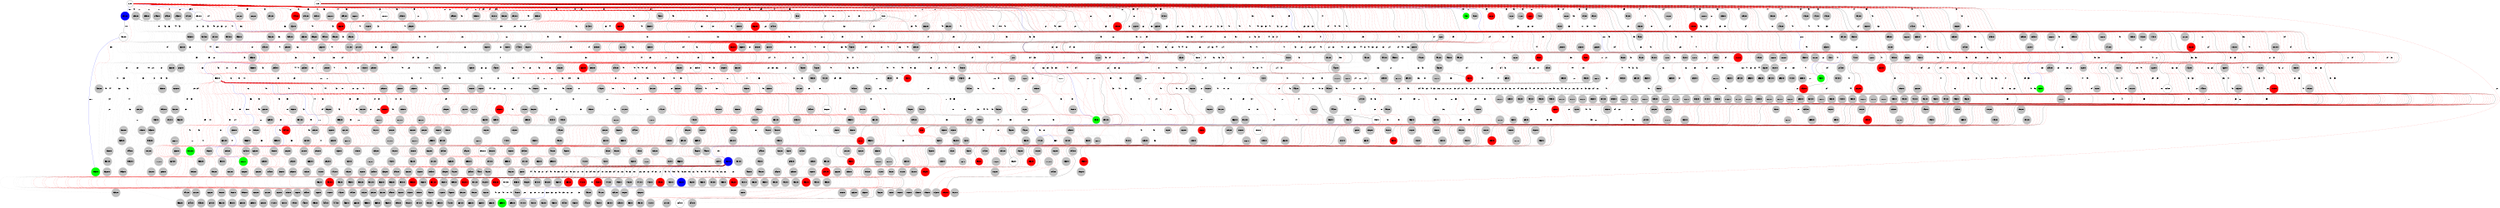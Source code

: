 graph G {
overlap=false;
ratio=expand;
size="20,20!";
1 [Latitude=222, Longitude=67, betweeness="0.0", color="", graphics="{'d': 4.0, 'h': 4.0, 'w': 4.0, 'y': -1799.6611, 'x': -1414.2781, 'z': 0.0, 'fill': u'#999999'}", id=1, label="1/0.0", pos="67,222!", prob="0.0", shape=circle, status=on, style="", true_status=on, type=normal, weight=0];
2 [Latitude=22, Longitude=132, betweeness="0.0", color="", graphics="{'d': 4.0, 'h': 4.0, 'w': 4.0, 'y': 1203.4064, 'x': 343.2373, 'z': 0.0, 'fill': u'#999999'}", id=2, label="2/0.0", pos="132,22!", prob="0.0", shape=circle, status=on, style="", true_status=on, type=normal, weight=0];
3 [Latitude=281, Longitude=4, betweeness="0.0", color="", graphics="{'d': 4.0, 'h': 4.0, 'w': 4.0, 'y': 1289.454, 'x': 1923.78, 'z': 0.0, 'fill': u'#999999'}", id=3, label="3/0.0", pos="4,281!", prob="0.0", shape=circle, status=on, style="", true_status=on, type=normal, weight=0];
4 [Latitude=147, Longitude=21, betweeness="0.0", color=green, graphics="{'d': 4.0, 'h': 4.0, 'w': 4.0, 'y': -1106.8607, 'x': 1723.2073, 'z': 0.0, 'fill': u'#999999'}", id=4, label="4/0.0", pos="21,147!", prob=0, shape=circle, status=on, style=filled, true_status=on, type=normal, weight=0];
5 [Latitude=110, Longitude=155, betweeness="0.0", color=gray, graphics="{'d': 4.0, 'h': 4.0, 'w': 4.0, 'y': 814.179, 'x': -1502.5369, 'z': 0.0, 'fill': u'#999999'}", id=5, label="5/0.0", pos="155,110!", prob="0.870992424188", shape=circle, status=destroyed, style=filled, true_status=destroyed, type=normal, weight=0];
6 [Latitude=101, Longitude=75, betweeness="0.0", color=gray, graphics="{'d': 4.0, 'h': 4.0, 'w': 4.0, 'y': -1884.5521, 'x': 1471.8367, 'z': 0.0, 'fill': u'#999999'}", id=6, label="6/0.0", pos="75,101!", prob="0.934103531001", shape=circle, status=destroyed, style=filled, true_status=destroyed, type=normal, weight=0];
7 [Latitude=132, Longitude=131, betweeness="0.0", color=gray, graphics="{'d': 4.0, 'h': 4.0, 'w': 4.0, 'y': 1895.3209, 'x': -248.52466, 'z': 0.0, 'fill': u'#999999'}", id=7, label="7/0.0", pos="131,132!", prob="0.883936545526", shape=circle, status=destroyed, style=filled, true_status=destroyed, type=normal, weight=0];
8 [Latitude=271, Longitude=270, betweeness="0.0", color=red, graphics="{'d': 4.0, 'h': 4.0, 'w': 4.0, 'y': -893.2237, 'x': -1742.0027, 'z': 0.0, 'fill': u'#999999'}", id=8, label="8/0.0", pos="270,271!", prob="1.0", shape=circle, status=destroyed, style=filled, true_status=destroyed, type=normal, weight=0];
9 [Latitude=82, Longitude=18, betweeness="0.0", color=gray, graphics="{'d': 4.0, 'h': 4.0, 'w': 4.0, 'y': -1644.0106, 'x': -1497.1321, 'z': 0.0, 'fill': u'#999999'}", id=9, label="9/0.0", pos="18,82!", prob="0.969324346683", shape=circle, status=destroyed, style=filled, true_status=destroyed, type=normal, weight=0];
10 [Latitude=153, Longitude=7, betweeness="0.0", color=gray, graphics="{'d': 4.0, 'h': 4.0, 'w': 4.0, 'y': -320.42776, 'x': 1918.3662, 'z': 0.0, 'fill': u'#999999'}", id=10, label="10/0.0", pos="7,153!", prob="0.949746663453", shape=circle, status=destroyed, style=filled, true_status=destroyed, type=normal, weight=0];
11 [Latitude=152, Longitude=199, betweeness="0.0", color=gray, graphics="{'d': 4.0, 'h': 4.0, 'w': 4.0, 'y': -508.99515, 'x': 1002.1245, 'z': 0.0, 'fill': u'#999999'}", id=11, label="11/0.0", pos="199,152!", prob="0.816172132151", shape=circle, status=destroyed, style=filled, true_status=destroyed, type=normal, weight=0];
12 [Latitude=96, Longitude=26, betweeness="0.0", color=gray, graphics="{'d': 4.0, 'h': 4.0, 'w': 4.0, 'y': 203.21664, 'x': -808.62317, 'z': 0.0, 'fill': u'#999999'}", id=12, label="12/0.0", pos="26,96!", prob="0.962462668063", shape=circle, status=destroyed, style=filled, true_status=destroyed, type=normal, weight=0];
13 [Latitude=224, Longitude=53, betweeness="0.0", color=red, graphics="{'d': 4.0, 'h': 4.0, 'w': 4.0, 'y': 1475.6864, 'x': 168.21118, 'z': 0.0, 'fill': u'#999999'}", id=13, label="13/0.0", pos="53,224!", prob="1.0", shape=circle, status=destroyed, style=filled, true_status=destroyed, type=normal, weight=0];
14 [Latitude=187, Longitude=244, betweeness="0.0", color=gray, graphics="{'d': 4.0, 'h': 4.0, 'w': 4.0, 'y': -1399.1761, 'x': -792.72473, 'z': 0.0, 'fill': u'#999999'}", id=14, label="14/0.0", pos="244,187!", prob="0.755957591708", shape=circle, status=destroyed, style=filled, true_status=destroyed, type=normal, weight=0];
15 [Latitude=271, Longitude=156, betweeness="0.0", color=green, graphics="{'d': 4.0, 'h': 4.0, 'w': 4.0, 'y': -764.1811, 'x': 1212.5427, 'z': 0.0, 'fill': u'#999999'}", id=15, label="15/0.0", pos="156,271!", prob=0, shape=circle, status=on, style=filled, true_status=on, type=normal, weight=0];
16 [Latitude=60, Longitude=185, betweeness="0.0", color=gray, graphics="{'d': 4.0, 'h': 4.0, 'w': 4.0, 'y': 502.53354, 'x': -1750.0975, 'z': 0.0, 'fill': u'#999999'}", id=16, label="16/0.0", pos="185,60!", prob="0.853233524921", shape=circle, status=destroyed, style=filled, true_status=destroyed, type=normal, weight=0];
17 [Latitude=186, Longitude=273, betweeness="0.0", color=gray, graphics="{'d': 4.0, 'h': 4.0, 'w': 4.0, 'y': 419.42953, 'x': -332.51074, 'z': 0.0, 'fill': u'#999999'}", id=17, label="17/0.0", pos="273,186!", prob="0.726043027053", shape=circle, status=destroyed, style=filled, true_status=destroyed, type=normal, weight=0];
18 [Latitude=110, Longitude=266, betweeness="0.0", color="", graphics="{'d': 4.0, 'h': 4.0, 'w': 4.0, 'y': -1304.0737, 'x': 305.83228, 'z': 0.0, 'fill': u'#999999'}", id=18, label="18/0.0", pos="266,110!", prob="0.0", shape=circle, status=on, style="", true_status=on, type=normal, weight=0];
19 [Latitude=193, Longitude=165, betweeness="0.0", color=green, graphics="{'d': 4.0, 'h': 4.0, 'w': 4.0, 'y': 110.99252, 'x': 835.05054, 'z': 0.0, 'fill': u'#999999'}", id=19, label="19/0.0", pos="165,193!", prob=0, shape=circle, status=on, style=filled, true_status=on, type=normal, weight=0];
20 [Latitude=24, Longitude=163, betweeness="0.0", color=gray, graphics="{'d': 4.0, 'h': 4.0, 'w': 4.0, 'y': 1014.1773, 'x': -1083.5132, 'z': 0.0, 'fill': u'#999999'}", id=20, label="20/0.0", pos="163,24!", prob="0.875309273191", shape=circle, status=destroyed, style=filled, true_status=destroyed, type=normal, weight=0];
21 [Latitude=107, Longitude=59, betweeness="0.0", color=gray, graphics="{'d': 4.0, 'h': 4.0, 'w': 4.0, 'y': -71.30521, 'x': -1328.6808, 'z': 0.0, 'fill': u'#999999'}", id=21, label="21/0.0", pos="59,107!", prob="0.942141314749", shape=circle, status=destroyed, style=filled, true_status=destroyed, type=normal, weight=0];
22 [Latitude=9, Longitude=6, betweeness="0.0", color=red, graphics="{'d': 4.0, 'h': 4.0, 'w': 4.0, 'y': -1197.4147, 'x': -1151.1445, 'z': 0.0, 'fill': u'#999999'}", id=22, label="22/0.0", pos="6,9!", prob="1.0", shape=circle, status=destroyed, style=filled, true_status=destroyed, type=normal, weight=0];
23 [Latitude=254, Longitude=207, betweeness="0.0", color=gray, graphics="{'d': 4.0, 'h': 4.0, 'w': 4.0, 'y': 145.37851, 'x': 1122.3618, 'z': 0.0, 'fill': u'#999999'}", id=23, label="23/0.0", pos="207,254!", prob="0.753024134927", shape=circle, status=destroyed, style=filled, true_status=destroyed, type=normal, weight=0];
24 [Latitude=121, Longitude=225, betweeness="0.0", color=gray, graphics="{'d': 4.0, 'h': 4.0, 'w': 4.0, 'y': 1104.0905, 'x': 1100.4429, 'z': 0.0, 'fill': u'#999999'}", id=24, label="24/0.0", pos="225,121!", prob="0.801133242944", shape=circle, status=destroyed, style=filled, true_status=destroyed, type=normal, weight=0];
25 [Latitude=123, Longitude=261, betweeness="0.0", color=red, graphics="{'d': 4.0, 'h': 4.0, 'w': 4.0, 'y': -1526.205, 'x': 1927.1394, 'z': 0.0, 'fill': u'#999999'}", id=25, label="25/0.0", pos="261,123!", prob="1.0", shape=circle, status=destroyed, style=filled, true_status=destroyed, type=normal, weight=0];
26 [Latitude=91, Longitude=18, betweeness="0.0", color=gray, graphics="{'d': 4.0, 'h': 4.0, 'w': 4.0, 'y': 704.4151, 'x': -245.93042, 'z': 0.0, 'fill': u'#999999'}", id=26, label="26/0.0", pos="18,91!", prob="0.967319920582", shape=circle, status=destroyed, style=filled, true_status=destroyed, type=normal, weight=0];
27 [Latitude=265, Longitude=266, betweeness="0.0", color=gray, graphics="{'d': 4.0, 'h': 4.0, 'w': 4.0, 'y': -1843.2139, 'x': -96.9043, 'z': 0.0, 'fill': u'#999999'}", id=27, label="27/0.0", pos="266,265!", prob="0.689330804878", shape=circle, status=destroyed, style=filled, true_status=on, type=normal, weight=0];
28 [Latitude=116, Longitude=247, betweeness="0.0", color=gray, graphics="{'d': 4.0, 'h': 4.0, 'w': 4.0, 'y': -822.5533, 'x': 198.15259, 'z': 0.0, 'fill': u'#999999'}", id=28, label="28/0.0", pos="247,116!", prob="0.779528522804", shape=circle, status=destroyed, style=filled, true_status=destroyed, type=normal, weight=0];
29 [Latitude=124, Longitude=51, betweeness="0.0", color=gray, graphics="{'d': 4.0, 'h': 4.0, 'w': 4.0, 'y': 1003.02545, 'x': -269.96533, 'z': 0.0, 'fill': u'#999999'}", id=29, label="29/0.0", pos="51,124!", prob="0.941122469141", shape=circle, status=destroyed, style=filled, true_status=destroyed, type=normal, weight=0];
30 [Latitude=105, Longitude=158, betweeness="0.0", color="", graphics="{'d': 4.0, 'h': 4.0, 'w': 4.0, 'y': -928.5096, 'x': 1228.0876, 'z': 0.0, 'fill': u'#999999'}", id=30, label="30/0.0", pos="158,105!", prob="0.0", shape=circle, status=on, style="", true_status=on, type=normal, weight=0];
31 [Latitude=33, Longitude=32, betweeness="0.0", color=gray, graphics="{'d': 4.0, 'h': 4.0, 'w': 4.0, 'y': -1991.0605, 'x': 1247.9153, 'z': 0.0, 'fill': u'#999999'}", id=31, label="31/0.0", pos="32,33!", prob="0.968225755892", shape=circle, status=destroyed, style=filled, true_status=destroyed, type=normal, weight=0];
32 [Latitude=9, Longitude=193, betweeness="0.0", color=gray, graphics="{'d': 4.0, 'h': 4.0, 'w': 4.0, 'y': 377.01572, 'x': 544.3616, 'z': 0.0, 'fill': u'#999999'}", id=32, label="32/0.0", pos="193,9!", prob="0.846463666806", shape=circle, status=destroyed, style=filled, true_status=destroyed, type=normal, weight=0];
33 [Latitude=72, Longitude=67, betweeness="0.0", color=gray, graphics="{'d': 4.0, 'h': 4.0, 'w': 4.0, 'y': -792.5651, 'x': 1284.187, 'z': 0.0, 'fill': u'#999999'}", id=33, label="33/0.0", pos="67,72!", prob="0.945363281966", shape=circle, status=destroyed, style=filled, true_status=destroyed, type=normal, weight=0];
34 [Latitude=53, Longitude=56, betweeness="0.0", color=gray, graphics="{'d': 4.0, 'h': 4.0, 'w': 4.0, 'y': -583.4775, 'x': 163.01709, 'z': 0.0, 'fill': u'#999999'}", id=34, label="34/0.0", pos="56,53!", prob="0.954322131961", shape=circle, status=destroyed, style=filled, true_status=destroyed, type=normal, weight=0];
35 [Latitude=144, Longitude=246, betweeness="0.0", color=gray, graphics="{'d': 4.0, 'h': 4.0, 'w': 4.0, 'y': 1384.0602, 'x': 1026.29, 'z': 0.0, 'fill': u'#999999'}", id=35, label="35/0.0", pos="246,144!", prob="0.771813761223", shape=circle, status=destroyed, style=filled, true_status=destroyed, type=normal, weight=0];
36 [Latitude=255, Longitude=74, betweeness="0.0", color=gray, graphics="{'d': 4.0, 'h': 4.0, 'w': 4.0, 'y': 1297.1515, 'x': 1254.0967, 'z': 0.0, 'fill': u'#999999'}", id=36, label="36/0.0", pos="74,255!", prob="0.852762669984", shape=circle, status=destroyed, style=filled, true_status=on, type=normal, weight=0];
37 [Latitude=5, Longitude=25, betweeness="0.0", color=gray, graphics="{'d': 4.0, 'h': 4.0, 'w': 4.0, 'y': 1301.2203, 'x': 954.9497, 'z': 0.0, 'fill': u'#999999'}", id=37, label="37/0.0", pos="25,5!", prob="0.970492116052", shape=circle, status=destroyed, style=filled, true_status=destroyed, type=normal, weight=0];
38 [Latitude=229, Longitude=76, betweeness="0.0", color=red, graphics="{'d': 4.0, 'h': 4.0, 'w': 4.0, 'y': -1933.3379, 'x': -1076.3096, 'z': 0.0, 'fill': u'#999999'}", id=38, label="38/0.0", pos="76,229!", prob="1.0", shape=circle, status=destroyed, style=filled, true_status=destroyed, type=normal, weight=0];
39 [Latitude=9, Longitude=218, betweeness="0.0", color=gray, graphics="{'d': 4.0, 'h': 4.0, 'w': 4.0, 'y': -928.92426, 'x': -1646.1172, 'z': 0.0, 'fill': u'#999999'}", id=39, label="39/0.0", pos="218,9!", prob="0.821405813446", shape=circle, status=destroyed, style=filled, true_status=destroyed, type=normal, weight=0];
40 [Latitude=150, Longitude=260, betweeness="0.0", color=gray, graphics="{'d': 4.0, 'h': 4.0, 'w': 4.0, 'y': 1713.4073, 'x': 455.21118, 'z': 0.0, 'fill': u'#999999'}", id=40, label="40/0.0", pos="260,150!", prob="0.754777707679", shape=circle, status=destroyed, style=filled, true_status=destroyed, type=normal, weight=0];
41 [Latitude=230, Longitude=123, betweeness="0.0", color=gray, graphics="{'d': 4.0, 'h': 4.0, 'w': 4.0, 'y': 1317.7474, 'x': -588.4514, 'z': 0.0, 'fill': u'#999999'}", id=41, label="41/0.0", pos="123,230!", prob="0.838743785469", shape=circle, status=destroyed, style=filled, true_status=on, type=normal, weight=0];
42 [Latitude=150, Longitude=51, betweeness="0.0", color=gray, graphics="{'d': 4.0, 'h': 4.0, 'w': 4.0, 'y': -1849.075, 'x': -474.47644, 'z': 0.0, 'fill': u'#999999'}", id=42, label="42/0.0", pos="51,150!", prob="0.930610924909", shape=circle, status=destroyed, style=filled, true_status=destroyed, type=normal, weight=0];
43 [Latitude=145, Longitude=55, betweeness="0.0", color=red, graphics="{'d': 4.0, 'h': 4.0, 'w': 4.0, 'y': -1230.5479, 'x': -1069.4368, 'z': 0.0, 'fill': u'#999999'}", id=43, label="43/0.0", pos="55,145!", prob="1.0", shape=circle, status=destroyed, style=filled, true_status=destroyed, type=normal, weight=0];
44 [Latitude=29, Longitude=197, betweeness="0.0", color=gray, graphics="{'d': 4.0, 'h': 4.0, 'w': 4.0, 'y': 1327.775, 'x': -88.44702, 'z': 0.0, 'fill': u'#999999'}", id=44, label="44/0.0", pos="197,29!", prob="0.843219479153", shape=circle, status=destroyed, style=filled, true_status=destroyed, type=normal, weight=0];
45 [Latitude=143, Longitude=215, betweeness="0.0", color=gray, graphics="{'d': 4.0, 'h': 4.0, 'w': 4.0, 'y': 1921.1969, 'x': 1660.4067, 'z': 0.0, 'fill': u'#999999'}", id=45, label="45/0.0", pos="215,143!", prob="0.803971064402", shape=circle, status=destroyed, style=filled, true_status=destroyed, type=normal, weight=0];
46 [Latitude=169, Longitude=197, betweeness="0.0", color=red, graphics="{'d': 4.0, 'h': 4.0, 'w': 4.0, 'y': -396.7554, 'x': -797.0043, 'z': 0.0, 'fill': u'#999999'}", id=46, label="46/0.0", pos="197,169!", prob="1.0", shape=circle, status=destroyed, style=filled, true_status=destroyed, type=normal, weight=0];
47 [Latitude=167, Longitude=95, betweeness="0.0", color=gray, graphics="{'d': 4.0, 'h': 4.0, 'w': 4.0, 'y': -591.34784, 'x': 269.04517, 'z': 0.0, 'fill': u'#999999'}", id=47, label="47/0.0", pos="95,167!", prob="0.895576172214", shape=circle, status=destroyed, style=filled, true_status=destroyed, type=normal, weight=0];
48 [Latitude=159, Longitude=163, betweeness="0.0", color=gray, graphics="{'d': 4.0, 'h': 4.0, 'w': 4.0, 'y': -470.45145, 'x': 36.759274, 'z': 0.0, 'fill': u'#999999'}", id=48, label="48/0.0", pos="163,159!", prob="0.846260539903", shape=circle, status=destroyed, style=filled, true_status=destroyed, type=normal, weight=0];
49 [Latitude=10, Longitude=118, betweeness="0.0", color=gray, graphics="{'d': 4.0, 'h': 4.0, 'w': 4.0, 'y': 733.83453, 'x': 1969.0945, 'z': 0.0, 'fill': u'#999999'}", id=49, label="49/0.0", pos="118,10!", prob="0.912597819335", shape=circle, status=destroyed, style=filled, true_status=destroyed, type=normal, weight=0];
50 [Latitude=161, Longitude=69, betweeness="0.0", color=gray, graphics="{'d': 4.0, 'h': 4.0, 'w': 4.0, 'y': 1181.1483, 'x': 1368.7561, 'z': 0.0, 'fill': u'#999999'}", id=50, label="50/0.0", pos="69,161!", prob="0.91517497727", shape=circle, status=destroyed, style=filled, true_status=destroyed, type=normal, weight=0];
51 [Latitude=174, Longitude=2, betweeness="0.0", color=gray, graphics="{'d': 4.0, 'h': 4.0, 'w': 4.0, 'y': 1983.2184, 'x': 814.14966, 'z': 0.0, 'fill': u'#999999'}", id=51, label="51/0.0", pos="2,174!", prob="0.94094743664", shape=circle, status=destroyed, style=filled, true_status=destroyed, type=normal, weight=0];
52 [Latitude=134, Longitude=28, betweeness="0.0", color=gray, graphics="{'d': 4.0, 'h': 4.0, 'w': 4.0, 'y': 171.8143, 'x': -701.3253, 'z': 0.0, 'fill': u'#999999'}", id=52, label="52/0.0", pos="28,134!", prob="0.949036518576", shape=circle, status=destroyed, style=filled, true_status=destroyed, type=normal, weight=0];
53 [Latitude=17, Longitude=172, betweeness="0.0", color=gray, graphics="{'d': 4.0, 'h': 4.0, 'w': 4.0, 'y': -1821.0935, 'x': 1680.9053, 'z': 0.0, 'fill': u'#999999'}", id=53, label="53/0.0", pos="172,17!", prob="0.866870221723", shape=circle, status=destroyed, style=filled, true_status=destroyed, type=normal, weight=0];
54 [Latitude=202, Longitude=52, betweeness="0.0", color=gray, graphics="{'d': 4.0, 'h': 4.0, 'w': 4.0, 'y': 500.05917, 'x': -36.64417, 'z': 0.0, 'fill': u'#999999'}", id=54, label="54/0.0", pos="52,202!", prob="0.902058414437", shape=circle, status=destroyed, style=filled, true_status=destroyed, type=normal, weight=0];
55 [Latitude=288, Longitude=159, betweeness="0.0", color=gray, graphics="{'d': 4.0, 'h': 4.0, 'w': 4.0, 'y': -1096.5194, 'x': -1047.308, 'z': 0.0, 'fill': u'#999999'}", id=55, label="55/0.0", pos="159,288!", prob="0.768592775848", shape=circle, status=destroyed, style=filled, true_status=on, type=normal, weight=0];
56 [Latitude=187, Longitude=4, betweeness="0.0", color=green, graphics="{'d': 4.0, 'h': 4.0, 'w': 4.0, 'y': -636.436, 'x': 14.39575, 'z': 0.0, 'fill': u'#999999'}", id=56, label="56/0.0", pos="4,187!", prob=0, shape=circle, status=on, style=filled, true_status=on, type=normal, weight=0];
57 [Latitude=152, Longitude=79, betweeness="0.0", color=gray, graphics="{'d': 4.0, 'h': 4.0, 'w': 4.0, 'y': 839.16, 'x': 1920.0549, 'z': 0.0, 'fill': u'#999999'}", id=57, label="57/0.0", pos="79,152!", prob="0.913191200745", shape=circle, status=destroyed, style=filled, true_status=destroyed, type=normal, weight=0];
58 [Latitude=207, Longitude=196, betweeness="0.0", color=gray, graphics="{'d': 4.0, 'h': 4.0, 'w': 4.0, 'y': -1916.7764, 'x': -804.396, 'z': 0.0, 'fill': u'#999999'}", id=58, label="58/0.0", pos="196,207!", prob="0.792367483866", shape=circle, status=destroyed, style=filled, true_status=on, type=normal, weight=0];
59 [Latitude=30, Longitude=24, betweeness="0.0", color=gray, graphics="{'d': 4.0, 'h': 4.0, 'w': 4.0, 'y': -138.11002, 'x': -86.00464, 'z': 0.0, 'fill': u'#999999'}", id=59, label="59/0.0", pos="24,30!", prob="0.972073364004", shape=circle, status=destroyed, style=filled, true_status=destroyed, type=normal, weight=0];
60 [Latitude=293, Longitude=211, betweeness="0.0", color=red, graphics="{'d': 4.0, 'h': 4.0, 'w': 4.0, 'y': -1722.5643, 'x': -1464.0605, 'z': 0.0, 'fill': u'#999999'}", id=60, label="60/0.0", pos="211,293!", prob="1.0", shape=circle, status=destroyed, style=filled, true_status=destroyed, type=normal, weight=0];
61 [Latitude=131, Longitude=9, betweeness="0.0", color=gray, graphics="{'d': 4.0, 'h': 4.0, 'w': 4.0, 'y': -1669.0111, 'x': 1187.5076, 'z': 0.0, 'fill': u'#999999'}", id=61, label="61/0.0", pos="9,131!", prob="0.958447970674", shape=circle, status=destroyed, style=filled, true_status=destroyed, type=normal, weight=0];
62 [Latitude=44, Longitude=297, betweeness="0.0", color=gray, graphics="{'d': 4.0, 'h': 4.0, 'w': 4.0, 'y': -572.73883, 'x': -1326.4506, 'z': 0.0, 'fill': u'#999999'}", id=62, label="62/0.0", pos="297,44!", prob="0.735078487321", shape=circle, status=destroyed, style=filled, true_status=destroyed, type=normal, weight=0];
63 [Latitude=107, Longitude=229, betweeness="0.0", color=gray, graphics="{'d': 4.0, 'h': 4.0, 'w': 4.0, 'y': 214.97568, 'x': 561.02783, 'z': 0.0, 'fill': u'#999999'}", id=63, label="63/0.0", pos="229,107!", prob="0.800819260257", shape=circle, status=destroyed, style=filled, true_status=destroyed, type=normal, weight=0];
64 [Latitude=81, Longitude=147, betweeness="0.0", color=gray, graphics="{'d': 4.0, 'h': 4.0, 'w': 4.0, 'y': -1026.9238, 'x': 1826.5378, 'z': 0.0, 'fill': u'#999999'}", id=64, label="64/0.0", pos="147,81!", prob="0.884674056104", shape=circle, status=destroyed, style=filled, true_status=destroyed, type=normal, weight=0];
65 [Latitude=273, Longitude=180, betweeness="0.0", color=gray, graphics="{'d': 4.0, 'h': 4.0, 'w': 4.0, 'y': -305.7957, 'x': -152.57397, 'z': 0.0, 'fill': u'#999999'}", id=65, label="65/0.0", pos="180,273!", prob="0.763133725711", shape=circle, status=destroyed, style=filled, true_status=on, type=normal, weight=0];
66 [Latitude=116, Longitude=254, betweeness="0.0", color=red, graphics="{'d': 4.0, 'h': 4.0, 'w': 4.0, 'y': 1083.3439, 'x': 1926.0867, 'z': 0.0, 'fill': u'#999999'}", id=66, label="66/0.0", pos="254,116!", prob="1.0", shape=circle, status=destroyed, style=filled, true_status=destroyed, type=normal, weight=0];
67 [Latitude=89, Longitude=235, betweeness="0.0", color=gray, graphics="{'d': 4.0, 'h': 4.0, 'w': 4.0, 'y': 1880.9296, 'x': -1927.8353, 'z': 0.0, 'fill': u'#999999'}", id=67, label="67/0.0", pos="235,89!", prob="0.798516218759", shape=circle, status=destroyed, style=filled, true_status=destroyed, type=normal, weight=0];
68 [Latitude=208, Longitude=127, betweeness="0.0", color=gray, graphics="{'d': 4.0, 'h': 4.0, 'w': 4.0, 'y': 1236.1317, 'x': 427.55615, 'z': 0.0, 'fill': u'#999999'}", id=68, label="68/0.0", pos="127,208!", prob="0.849888597374", shape=circle, status=destroyed, style=filled, true_status=destroyed, type=normal, weight=0];
69 [Latitude=171, Longitude=20, betweeness="0.0", color=gray, graphics="{'d': 4.0, 'h': 4.0, 'w': 4.0, 'y': -702.57025, 'x': 1504.2461, 'z': 0.0, 'fill': u'#999999'}", id=69, label="69/0.0", pos="20,171!", prob="0.935402837718", shape=circle, status=destroyed, style=filled, true_status=destroyed, type=normal, weight=0];
70 [Latitude=277, Longitude=166, betweeness="0.0", color=gray, graphics="{'d': 4.0, 'h': 4.0, 'w': 4.0, 'y': -1246.0044, 'x': -1684.8123, 'z': 0.0, 'fill': u'#999999'}", id=70, label="70/0.0", pos="166,277!", prob="0.771630091405", shape=circle, status=destroyed, style=filled, true_status=destroyed, type=normal, weight=0];
71 [Latitude=134, Longitude=189, betweeness="0.0", color=gray, graphics="{'d': 4.0, 'h': 4.0, 'w': 4.0, 'y': 752.8118, 'x': 513.5774, 'z': 0.0, 'fill': u'#999999'}", id=71, label="71/0.0", pos="189,134!", prob="0.832466748223", shape=circle, status=destroyed, style=filled, true_status=destroyed, type=normal, weight=0];
72 [Latitude=64, Longitude=107, betweeness="0.0", color=red, graphics="{'d': 4.0, 'h': 4.0, 'w': 4.0, 'y': -1567.1389, 'x': -183.96277, 'z': 0.0, 'fill': u'#999999'}", id=72, label="72/0.0", pos="107,64!", prob="1.0", shape=circle, status=destroyed, style=filled, true_status=destroyed, type=normal, weight=0];
73 [Latitude=222, Longitude=111, betweeness="0.0", color=gray, graphics="{'d': 4.0, 'h': 4.0, 'w': 4.0, 'y': -1740.8782, 'x': 1270.3772, 'z': 0.0, 'fill': u'#999999'}", id=73, label="73/0.0", pos="111,222!", prob="0.852680808697", shape=circle, status=destroyed, style=filled, true_status=destroyed, type=normal, weight=0];
74 [Latitude=257, Longitude=188, betweeness="0.0", color=gray, graphics="{'d': 4.0, 'h': 4.0, 'w': 4.0, 'y': -594.4797, 'x': 338.7588, 'z': 0.0, 'fill': u'#999999'}", id=74, label="74/0.0", pos="188,257!", prob="0.767861423705", shape=circle, status=destroyed, style=filled, true_status=destroyed, type=normal, weight=0];
75 [Latitude=103, Longitude=6, betweeness="0.0", color=gray, graphics="{'d': 4.0, 'h': 4.0, 'w': 4.0, 'y': -1372.6132, 'x': 1302.2454, 'z': 0.0, 'fill': u'#999999'}", id=75, label="75/0.0", pos="6,103!", prob="0.969132439461", shape=circle, status=destroyed, style=filled, true_status=destroyed, type=normal, weight=0];
76 [Latitude=257, Longitude=10, betweeness="0.0", color=gray, graphics="{'d': 4.0, 'h': 4.0, 'w': 4.0, 'y': -1619.6239, 'x': 152.8706, 'z': 0.0, 'fill': u'#999999'}", id=76, label="76/0.0", pos="10,257!", prob="0.881598977859", shape=circle, status=destroyed, style=filled, true_status=destroyed, type=normal, weight=0];
77 [Latitude=36, Longitude=256, betweeness="0.0", color=gray, graphics="{'d': 4.0, 'h': 4.0, 'w': 4.0, 'y': -615.78436, 'x': -1075.4722, 'z': 0.0, 'fill': u'#999999'}", id=77, label="77/0.0", pos="256,36!", prob="0.781531361537", shape=circle, status=destroyed, style=filled, true_status=destroyed, type=normal, weight=0];
78 [Latitude=213, Longitude=185, betweeness="0.0", color=gray, graphics="{'d': 4.0, 'h': 4.0, 'w': 4.0, 'y': -603.9467, 'x': -1675.8788, 'z': 0.0, 'fill': u'#999999'}", id=78, label="78/0.0", pos="185,213!", prob="0.798905989771", shape=circle, status=destroyed, style=filled, true_status=destroyed, type=normal, weight=0];
79 [Latitude=212, Longitude=56, betweeness="0.0", color=gray, graphics="{'d': 4.0, 'h': 4.0, 'w': 4.0, 'y': 1649.579, 'x': -440.4065, 'z': 0.0, 'fill': u'#999999'}", id=79, label="79/0.0", pos="56,212!", prob="0.89352586218", shape=circle, status=destroyed, style=filled, true_status=destroyed, type=normal, weight=0];
80 [Latitude=115, Longitude=181, betweeness="0.0", color=gray, graphics="{'d': 4.0, 'h': 4.0, 'w': 4.0, 'y': -767.49493, 'x': -1578.4138, 'z': 0.0, 'fill': u'#999999'}", id=80, label="80/0.0", pos="181,115!", prob="0.846077767366", shape=circle, status=destroyed, style=filled, true_status=destroyed, type=normal, weight=0];
81 [Latitude=100, Longitude=65, betweeness="0.0", color=gray, graphics="{'d': 4.0, 'h': 4.0, 'w': 4.0, 'y': 1616.3961, 'x': -1039.3445, 'z': 0.0, 'fill': u'#999999'}", id=81, label="81/0.0", pos="65,100!", prob="0.940557965028", shape=circle, status=destroyed, style=filled, true_status=destroyed, type=normal, weight=0];
82 [Latitude=100, Longitude=114, betweeness="0.0", color=gray, graphics="{'d': 4.0, 'h': 4.0, 'w': 4.0, 'y': -1380.7618, 'x': -1487.8821, 'z': 0.0, 'fill': u'#999999'}", id=82, label="82/0.0", pos="114,100!", prob="0.907153140709", shape=circle, status=destroyed, style=filled, true_status=destroyed, type=normal, weight=0];
83 [Latitude=264, Longitude=130, betweeness="0.0", color=gray, graphics="{'d': 4.0, 'h': 4.0, 'w': 4.0, 'y': -727.44403, 'x': 355.75586, 'z': 0.0, 'fill': u'#999999'}", id=83, label="83/0.0", pos="130,264!", prob="0.809207423383", shape=circle, status=destroyed, style=filled, true_status=destroyed, type=normal, weight=0];
84 [Latitude=192, Longitude=279, betweeness="0.0", color=gray, graphics="{'d': 4.0, 'h': 4.0, 'w': 4.0, 'y': -1618.718, 'x': -1042.227, 'z': 0.0, 'fill': u'#999999'}", id=84, label="84/0.0", pos="279,192!", prob="0.716849043214", shape=circle, status=destroyed, style=filled, true_status=destroyed, type=normal, weight=0];
85 [Latitude=228, Longitude=192, betweeness="0.0", color=gray, graphics="{'d': 4.0, 'h': 4.0, 'w': 4.0, 'y': 5.9916687, 'x': -472.45776, 'z': 0.0, 'fill': u'#999999'}", id=85, label="85/0.0", pos="192,228!", prob="0.783534644931", shape=circle, status=destroyed, style=filled, true_status=on, type=normal, weight=0];
86 [Latitude=277, Longitude=256, betweeness="0.0", color=gray, graphics="{'d': 4.0, 'h': 4.0, 'w': 4.0, 'y': 663.5279, 'x': -1468.155, 'z': 0.0, 'fill': u'#999999'}", id=86, label="86/0.0", pos="256,277!", prob="0.691141984138", shape=circle, status=destroyed, style=filled, true_status=destroyed, type=normal, weight=0];
87 [Latitude=230, Longitude=227, betweeness="0.0", color=gray, graphics="{'d': 4.0, 'h': 4.0, 'w': 4.0, 'y': 1733.4384, 'x': 844.4619, 'z': 0.0, 'fill': u'#999999'}", id=87, label="87/0.0", pos="227,230!", prob="0.749634143602", shape=circle, status=destroyed, style=filled, true_status=destroyed, type=normal, weight=0];
88 [Latitude=153, Longitude=130, betweeness="0.0", color=gray, graphics="{'d': 4.0, 'h': 4.0, 'w': 4.0, 'y': 374.06113, 'x': -1630.8765, 'z': 0.0, 'fill': u'#999999'}", id=88, label="88/0.0", pos="130,153!", prob="0.876339242399", shape=circle, status=destroyed, style=filled, true_status=destroyed, type=normal, weight=0];
89 [Latitude=148, Longitude=294, betweeness="0.0", color=gray, graphics="{'d': 4.0, 'h': 4.0, 'w': 4.0, 'y': 1193.497, 'x': 258.99414, 'z': 0.0, 'fill': u'#999999'}", id=89, label="89/0.0", pos="294,148!", prob="0.718231024892", shape=circle, status=destroyed, style=filled, true_status=destroyed, type=normal, weight=0];
90 [Latitude=274, Longitude=180, betweeness="0.0", color=gray, graphics="{'d': 4.0, 'h': 4.0, 'w': 4.0, 'y': 987.11285, 'x': -1733.9913, 'z': 0.0, 'fill': u'#999999'}", id=90, label="90/0.0", pos="180,274!", prob="0.76238774577", shape=circle, status=destroyed, style=filled, true_status=destroyed, type=normal, weight=0];
91 [Latitude=294, Longitude=154, betweeness="0.0", color=gray, graphics="{'d': 4.0, 'h': 4.0, 'w': 4.0, 'y': -1955.3694, 'x': 288.55078, 'z': 0.0, 'fill': u'#999999'}", id=91, label="91/0.0", pos="154,294!", prob="0.767626494055", shape=circle, status=destroyed, style=filled, true_status=destroyed, type=normal, weight=0];
92 [Latitude=99, Longitude=280, betweeness="0.0", color=red, graphics="{'d': 4.0, 'h': 4.0, 'w': 4.0, 'y': 1846.2562, 'x': -1153.8975, 'z': 0.0, 'fill': u'#999999'}", id=92, label="92/0.0", pos="280,99!", prob="1.0", shape=circle, status=destroyed, style=filled, true_status=destroyed, type=normal, weight=0];
93 [Latitude=243, Longitude=199, betweeness="0.0", color=gray, graphics="{'d': 4.0, 'h': 4.0, 'w': 4.0, 'y': 408.71664, 'x': -1005.3331, 'z': 0.0, 'fill': u'#999999'}", id=93, label="93/0.0", pos="199,243!", prob="0.767617282592", shape=circle, status=destroyed, style=filled, true_status=destroyed, type=normal, weight=0];
94 [Latitude=157, Longitude=90, betweeness="0.0", color=gray, graphics="{'d': 4.0, 'h': 4.0, 'w': 4.0, 'y': 1108.4716, 'x': 106.906006, 'z': 0.0, 'fill': u'#999999'}", id=94, label="94/0.0", pos="90,157!", prob="0.903735996962", shape=circle, status=destroyed, style=filled, true_status=destroyed, type=normal, weight=0];
95 [Latitude=257, Longitude=166, betweeness="0.0", color=red, graphics="{'d': 4.0, 'h': 4.0, 'w': 4.0, 'y': 500.78036, 'x': -23.892214, 'z': 0.0, 'fill': u'#999999'}", id=95, label="95/0.0", pos="166,257!", prob="1.0", shape=circle, status=destroyed, style=filled, true_status=destroyed, type=normal, weight=0];
96 [Latitude=161, Longitude=70, betweeness="0.0", color=gray, graphics="{'d': 4.0, 'h': 4.0, 'w': 4.0, 'y': -530.2952, 'x': -136.75879, 'z': 0.0, 'fill': u'#999999'}", id=96, label="96/0.0", pos="70,161!", prob="0.91457299021", shape=circle, status=destroyed, style=filled, true_status=destroyed, type=normal, weight=0];
97 [Latitude=134, Longitude=246, betweeness="0.0", color=gray, graphics="{'d': 4.0, 'h': 4.0, 'w': 4.0, 'y': 1985.5365, 'x': -608.4835, 'z': 0.0, 'fill': u'#999999'}", id=97, label="97/0.0", pos="246,134!", prob="0.775217223899", shape=circle, status=destroyed, style=filled, true_status=destroyed, type=normal, weight=0];
98 [Latitude=175, Longitude=63, betweeness="0.0", color=gray, graphics="{'d': 4.0, 'h': 4.0, 'w': 4.0, 'y': -1187.4528, 'x': 603.03125, 'z': 0.0, 'fill': u'#999999'}", id=98, label="98/0.0", pos="63,175!", prob="0.911594513653", shape=circle, status=destroyed, style=filled, true_status=destroyed, type=normal, weight=0];
99 [Latitude=237, Longitude=249, betweeness="0.0", color=red, graphics="{'d': 4.0, 'h': 4.0, 'w': 4.0, 'y': 1701.361, 'x': -972.7721, 'z': 0.0, 'fill': u'#999999'}", id=99, label="99/0.0", pos="249,237!", prob="1.0", shape=circle, status=destroyed, style=filled, true_status=destroyed, type=normal, weight=0];
100 [Latitude=67, Longitude=150, betweeness="0.0", color=gray, graphics="{'d': 4.0, 'h': 4.0, 'w': 4.0, 'y': -1083.343, 'x': -1728.9448, 'z': 0.0, 'fill': u'#999999'}", id=100, label="100/0.0", pos="150,67!", prob="0.884318488607", shape=circle, status=destroyed, style=filled, true_status=destroyed, type=normal, weight=0];
101 [Latitude=22, Longitude=295, betweeness="0.0", color=red, graphics="{'d': 4.0, 'h': 4.0, 'w': 4.0, 'y': 1392.3195, 'x': -574.12646, 'z': 0.0, 'fill': u'#999999'}", id=101, label="101/0.0", pos="295,22!", prob="1.0", shape=circle, status=destroyed, style=filled, true_status=destroyed, type=normal, weight=0];
102 [Latitude=216, Longitude=152, betweeness="0.0", color=gray, graphics="{'d': 4.0, 'h': 4.0, 'w': 4.0, 'y': 372.55087, 'x': -503.69177, 'z': 0.0, 'fill': u'#999999'}", id=102, label="102/0.0", pos="152,216!", prob="0.825343182793", shape=circle, status=destroyed, style=filled, true_status=destroyed, type=normal, weight=0];
103 [Latitude=184, Longitude=284, betweeness="0.0", color=gray, graphics="{'d': 4.0, 'h': 4.0, 'w': 4.0, 'y': -1911.1207, 'x': 91.40283, 'z': 0.0, 'fill': u'#999999'}", id=103, label="103/0.0", pos="284,184!", prob="0.715100633527", shape=circle, status=destroyed, style=filled, true_status=on, type=normal, weight=0];
104 [Latitude=52, Longitude=273, betweeness="0.0", color=gray, graphics="{'d': 4.0, 'h': 4.0, 'w': 4.0, 'y': -1160.6095, 'x': -1221.4102, 'z': 0.0, 'fill': u'#999999'}", id=104, label="104/0.0", pos="273,52!", prob="0.761925878756", shape=circle, status=destroyed, style=filled, true_status=destroyed, type=normal, weight=0];
105 [Latitude=279, Longitude=97, betweeness="0.0", color=gray, graphics="{'d': 4.0, 'h': 4.0, 'w': 4.0, 'y': -1222.0747, 'x': -1213.8557, 'z': 0.0, 'fill': u'#999999'}", id=105, label="105/0.0", pos="97,279!", prob="0.819772841223", shape=circle, status=destroyed, style=filled, true_status=destroyed, type=normal, weight=0];
106 [Latitude=6, Longitude=56, betweeness="0.0", color=gray, graphics="{'d': 4.0, 'h': 4.0, 'w': 4.0, 'y': 787.38654, 'x': 149.9458, 'z': 0.0, 'fill': u'#999999'}", id=106, label="106/0.0", pos="56,6!", prob="0.954411842458", shape=circle, status=destroyed, style=filled, true_status=destroyed, type=normal, weight=0];
107 [Latitude=167, Longitude=174, betweeness="0.0", color=gray, graphics="{'d': 4.0, 'h': 4.0, 'w': 4.0, 'y': 2002.7094, 'x': -1064.4661, 'z': 0.0, 'fill': u'#999999'}", id=107, label="107/0.0", pos="174,167!", prob="0.832926396719", shape=circle, status=destroyed, style=filled, true_status=destroyed, type=normal, weight=0];
108 [Latitude=208, Longitude=104, betweeness="0.0", color=gray, graphics="{'d': 4.0, 'h': 4.0, 'w': 4.0, 'y': -134.55081, 'x': 826.5886, 'z': 0.0, 'fill': u'#999999'}", id=108, label="108/0.0", pos="104,208!", prob="0.866507945691", shape=circle, status=destroyed, style=filled, true_status=destroyed, type=normal, weight=0];
109 [Latitude=206, Longitude=95, betweeness="0.0", color=red, graphics="{'d': 4.0, 'h': 4.0, 'w': 4.0, 'y': -1966.6437, 'x': -843.86523, 'z': 0.0, 'fill': u'#999999'}", id=109, label="109/0.0", pos="95,206!", prob="1.0", shape=circle, status=destroyed, style=filled, true_status=destroyed, type=normal, weight=0];
110 [Latitude=19, Longitude=23, betweeness="0.0", color=gray, graphics="{'d': 4.0, 'h': 4.0, 'w': 4.0, 'y': -1965.2957, 'x': -633.0797, 'z': 0.0, 'fill': u'#999999'}", id=110, label="110/0.0", pos="23,19!", prob="0.97234169328", shape=circle, status=destroyed, style=filled, true_status=destroyed, type=normal, weight=0];
111 [Latitude=213, Longitude=286, betweeness="0.0", color=gray, graphics="{'d': 4.0, 'h': 4.0, 'w': 4.0, 'y': 248.5499, 'x': -77.429565, 'z': 0.0, 'fill': u'#999999'}", id=111, label="111/0.0", pos="286,213!", prob="0.699049306926", shape=circle, status=destroyed, style=filled, true_status=on, type=normal, weight=0];
112 [Latitude=90, Longitude=290, betweeness="0.0", color=gray, graphics="{'d': 4.0, 'h': 4.0, 'w': 4.0, 'y': 608.5076, 'x': -148.71375, 'z': 0.0, 'fill': u'#999999'}", id=112, label="112/0.0", pos="290,90!", prob="0.737940559728", shape=circle, status=destroyed, style=filled, true_status=on, type=normal, weight=0];
113 [Latitude=236, Longitude=102, betweeness="0.0", color=gray, graphics="{'d': 4.0, 'h': 4.0, 'w': 4.0, 'y': 1369.0282, 'x': -610.9977, 'z': 0.0, 'fill': u'#999999'}", id=113, label="113/0.0", pos="102,236!", prob="0.849322760013", shape=circle, status=destroyed, style=filled, true_status=destroyed, type=normal, weight=0];
114 [Latitude=104, Longitude=267, betweeness="0.0", color=gray, graphics="{'d': 4.0, 'h': 4.0, 'w': 4.0, 'y': -660.42413, 'x': 599.08057, 'z': 0.0, 'fill': u'#999999'}", id=114, label="114/0.0", pos="267,104!", prob="0.760835581737", shape=circle, status=destroyed, style=filled, true_status=destroyed, type=normal, weight=0];
115 [Latitude=156, Longitude=47, betweeness="0.0", color=gray, graphics="{'d': 4.0, 'h': 4.0, 'w': 4.0, 'y': 1183.5077, 'x': -619.2289, 'z': 0.0, 'fill': u'#999999'}", id=115, label="115/0.0", pos="47,156!", prob="0.929985764445", shape=circle, status=destroyed, style=filled, true_status=destroyed, type=normal, weight=0];
116 [Latitude=278, Longitude=282, betweeness="0.0", color=gray, graphics="{'d': 4.0, 'h': 4.0, 'w': 4.0, 'y': -1305.139, 'x': 938.82935, 'z': 0.0, 'fill': u'#999999'}", id=116, label="116/0.0", pos="282,278!", prob="0.664806006788", shape=circle, status=destroyed, style=filled, true_status=on, type=normal, weight=0];
117 [Latitude=9, Longitude=2, betweeness="0.0", color=gray, graphics="{'d': 4.0, 'h': 4.0, 'w': 4.0, 'y': 1407.6656, 'x': -428.1703, 'z': 0.0, 'fill': u'#999999'}", id=117, label="117/0.0", pos="2,9!", prob="0.980573180726", shape=circle, status=destroyed, style=filled, true_status=destroyed, type=normal, weight=0];
118 [Latitude=15, Longitude=108, betweeness="0.0", color=gray, graphics="{'d': 4.0, 'h': 4.0, 'w': 4.0, 'y': 1458.797, 'x': 546.8804, 'z': 0.0, 'fill': u'#999999'}", id=118, label="118/0.0", pos="108,15!", prob="0.920526030551", shape=circle, status=destroyed, style=filled, true_status=destroyed, type=normal, weight=0];
119 [Latitude=243, Longitude=239, betweeness="0.0", color=red, graphics="{'d': 4.0, 'h': 4.0, 'w': 4.0, 'y': 316.8043, 'x': -1136.4072, 'z': 0.0, 'fill': u'#999999'}", id=119, label="119/0.0", pos="239,243!", prob="1.0", shape=circle, status=destroyed, style=filled, true_status=destroyed, type=normal, weight=0];
120 [Latitude=256, Longitude=227, betweeness="0.0", color=gray, graphics="{'d': 4.0, 'h': 4.0, 'w': 4.0, 'y': -1194.4622, 'x': -1129.6814, 'z': 0.0, 'fill': u'#999999'}", id=120, label="120/0.0", pos="227,256!", prob="0.733134574363", shape=circle, status=destroyed, style=filled, true_status=destroyed, type=normal, weight=0];
121 [Latitude=139, Longitude=8, betweeness="0.0", color=gray, graphics="{'d': 4.0, 'h': 4.0, 'w': 4.0, 'y': 792.8216, 'x': -19.174074, 'z': 0.0, 'fill': u'#999999'}", id=121, label="121/0.0", pos="8,139!", prob="0.955597958392", shape=circle, status=destroyed, style=filled, true_status=on, type=normal, weight=0];
122 [Latitude=25, Longitude=34, betweeness="0.0", color=gray, graphics="{'d': 4.0, 'h': 4.0, 'w': 4.0, 'y': -1019.18506, 'x': -850.2644, 'z': 0.0, 'fill': u'#999999'}", id=122, label="122/0.0", pos="34,25!", prob="0.967234800174", shape=circle, status=destroyed, style=filled, true_status=destroyed, type=normal, weight=0];
123 [Latitude=226, Longitude=71, betweeness="0.0", color=gray, graphics="{'d': 4.0, 'h': 4.0, 'w': 4.0, 'y': -1573.8882, 'x': -1699.7974, 'z': 0.0, 'fill': u'#999999'}", id=123, label="123/0.0", pos="71,226!", prob="0.875701499597", shape=circle, status=destroyed, style=filled, true_status=destroyed, type=normal, weight=0];
124 [Latitude=293, Longitude=254, betweeness="0.0", color="", graphics="{'d': 4.0, 'h': 4.0, 'w': 4.0, 'y': 1734.0404, 'x': -1442.521, 'z': 0.0, 'fill': u'#999999'}", id=124, label="124/0.0", pos="254,293!", prob="0.0", shape=circle, status=on, style="", true_status=on, type=normal, weight=0];
125 [Latitude=48, Longitude=133, betweeness="0.0", color=gray, graphics="{'d': 4.0, 'h': 4.0, 'w': 4.0, 'y': 1313.025, 'x': 927.1509, 'z': 0.0, 'fill': u'#999999'}", id=125, label="125/0.0", pos="133,48!", prob="0.900603666453", shape=circle, status=destroyed, style=filled, true_status=destroyed, type=normal, weight=0];
126 [Latitude=194, Longitude=55, betweeness="0.0", color=gray, graphics="{'d': 4.0, 'h': 4.0, 'w': 4.0, 'y': -1358.7216, 'x': -1032.9963, 'z': 0.0, 'fill': u'#999999'}", id=126, label="126/0.0", pos="55,194!", prob="0.905335215498", shape=circle, status=destroyed, style=filled, true_status=destroyed, type=normal, weight=0];
127 [Latitude=106, Longitude=8, betweeness="0.0", color=gray, graphics="{'d': 4.0, 'h': 4.0, 'w': 4.0, 'y': -1810.4924, 'x': -963.38367, 'z': 0.0, 'fill': u'#999999'}", id=127, label="127/0.0", pos="8,106!", prob="0.967465029453", shape=circle, status=destroyed, style=filled, true_status=destroyed, type=normal, weight=0];
128 [Latitude=155, Longitude=205, betweeness="0.0", color=gray, graphics="{'d': 4.0, 'h': 4.0, 'w': 4.0, 'y': 459.70932, 'x': 1868.9529, 'z': 0.0, 'fill': u'#999999'}", id=128, label="128/0.0", pos="205,155!", prob="0.809165345691", shape=circle, status=destroyed, style=filled, true_status=destroyed, type=normal, weight=0];
129 [Latitude=182, Longitude=242, betweeness="0.0", color=gray, graphics="{'d': 4.0, 'h': 4.0, 'w': 4.0, 'y': 541.5489, 'x': 1493.3662, 'z': 0.0, 'fill': u'#999999'}", id=129, label="129/0.0", pos="242,182!", prob="0.760365530608", shape=circle, status=destroyed, style=filled, true_status=on, type=normal, weight=0];
130 [Latitude=151, Longitude=20, betweeness="0.0", color=gray, graphics="{'d': 4.0, 'h': 4.0, 'w': 4.0, 'y': 1654.216, 'x': -50.40833, 'z': 0.0, 'fill': u'#999999'}", id=130, label="130/0.0", pos="20,151!", prob="0.945333030825", shape=circle, status=destroyed, style=filled, true_status=destroyed, type=normal, weight=0];
131 [Latitude=160, Longitude=27, betweeness="0.0", color=gray, graphics="{'d': 4.0, 'h': 4.0, 'w': 4.0, 'y': 1333.0597, 'x': -1232.54, 'z': 0.0, 'fill': u'#999999'}", id=131, label="131/0.0", pos="27,160!", prob="0.93792058288", shape=circle, status=destroyed, style=filled, true_status=destroyed, type=normal, weight=0];
132 [Latitude=200, Longitude=274, betweeness="0.0", color=gray, graphics="{'d': 4.0, 'h': 4.0, 'w': 4.0, 'y': 1236.7113, 'x': -1152.7803, 'z': 0.0, 'fill': u'#999999'}", id=132, label="132/0.0", pos="274,200!", prob="0.71834595105", shape=circle, status=destroyed, style=filled, true_status=destroyed, type=normal, weight=0];
133 [Latitude=233, Longitude=279, betweeness="0.0", color=gray, graphics="{'d': 4.0, 'h': 4.0, 'w': 4.0, 'y': 1991.8077, 'x': -839.48987, 'z': 0.0, 'fill': u'#999999'}", id=133, label="133/0.0", pos="279,233!", prob="0.695597562971", shape=circle, status=destroyed, style=filled, true_status=destroyed, type=normal, weight=0];
134 [Latitude=107, Longitude=249, betweeness="0.0", color=gray, graphics="{'d': 4.0, 'h': 4.0, 'w': 4.0, 'y': 58.837006, 'x': -397.81274, 'z': 0.0, 'fill': u'#999999'}", id=134, label="134/0.0", pos="249,107!", prob="0.77970471616", shape=circle, status=destroyed, style=filled, true_status=destroyed, type=normal, weight=0];
135 [Latitude=163, Longitude=227, betweeness="0.0", color=gray, graphics="{'d': 4.0, 'h': 4.0, 'w': 4.0, 'y': 294.03378, 'x': 358.3589, 'z': 0.0, 'fill': u'#999999'}", id=135, label="135/0.0", pos="227,163!", prob="0.784051948488", shape=circle, status=destroyed, style=filled, true_status=destroyed, type=normal, weight=0];
136 [Latitude=239, Longitude=209, betweeness="0.0", color="", graphics="{'d': 4.0, 'h': 4.0, 'w': 4.0, 'y': -301.34512, 'x': 1316.1394, 'z': 0.0, 'fill': u'#999999'}", id=136, label="136/0.0", pos="209,239!", prob="0.0", shape=circle, status=on, style="", true_status=on, type=normal, weight=0];
137 [Latitude=68, Longitude=210, betweeness="0.0", color=gray, graphics="{'d': 4.0, 'h': 4.0, 'w': 4.0, 'y': 788.3768, 'x': 325.79712, 'z': 0.0, 'fill': u'#999999'}", id=137, label="137/0.0", pos="210,68!", prob="0.827710353839", shape=circle, status=destroyed, style=filled, true_status=destroyed, type=normal, weight=0];
138 [Latitude=112, Longitude=205, betweeness="0.0", color=gray, graphics="{'d': 4.0, 'h': 4.0, 'w': 4.0, 'y': 1081.9589, 'x': 536.11475, 'z': 0.0, 'fill': u'#999999'}", id=138, label="138/0.0", pos="205,112!", prob="0.823840776621", shape=circle, status=destroyed, style=filled, true_status=destroyed, type=normal, weight=0];
139 [Latitude=122, Longitude=288, betweeness="0.0", color=gray, graphics="{'d': 4.0, 'h': 4.0, 'w': 4.0, 'y': -1600.2733, 'x': 558.9487, 'z': 0.0, 'fill': u'#999999'}", id=139, label="139/0.0", pos="288,122!", prob="0.732951313628", shape=circle, status=destroyed, style=filled, true_status=destroyed, type=normal, weight=0];
140 [Latitude=187, Longitude=223, betweeness="0.0", color=gray, graphics="{'d': 4.0, 'h': 4.0, 'w': 4.0, 'y': 1978.8292, 'x': 879.1216, 'z': 0.0, 'fill': u'#999999'}", id=140, label="140/0.0", pos="223,187!", prob="0.777107955032", shape=circle, status=destroyed, style=filled, true_status=destroyed, type=normal, weight=0];
141 [Latitude=69, Longitude=129, betweeness="0.0", color=gray, graphics="{'d': 4.0, 'h': 4.0, 'w': 4.0, 'y': -1146.3618, 'x': -289.05542, 'z': 0.0, 'fill': u'#999999'}", id=141, label="141/0.0", pos="129,69!", prob="0.901629136808", shape=circle, status=destroyed, style=filled, true_status=destroyed, type=normal, weight=0];
142 [Latitude=184, Longitude=162, betweeness="0.0", color=gray, graphics="{'d': 4.0, 'h': 4.0, 'w': 4.0, 'y': 1516.058, 'x': -587.1825, 'z': 0.0, 'fill': u'#999999'}", id=142, label="142/0.0", pos="162,184!", prob="0.835146600567", shape=circle, status=destroyed, style=filled, true_status=destroyed, type=normal, weight=0];
143 [Latitude=264, Longitude=250, betweeness="0.0", color=red, graphics="{'d': 4.0, 'h': 4.0, 'w': 4.0, 'y': 561.9234, 'x': 606.5149, 'z': 0.0, 'fill': u'#999999'}", id=143, label="143/0.0", pos="250,264!", prob="1.0", shape=circle, status=destroyed, style=filled, true_status=destroyed, type=normal, weight=0];
144 [Latitude=248, Longitude=209, betweeness="0.0", color=gray, graphics="{'d': 4.0, 'h': 4.0, 'w': 4.0, 'y': 846.0677, 'x': 1307.9192, 'z': 0.0, 'fill': u'#999999'}", id=144, label="144/0.0", pos="209,248!", prob="0.755214095298", shape=circle, status=destroyed, style=filled, true_status=destroyed, type=normal, weight=0];
145 [Latitude=221, Longitude=167, betweeness="0.0", color=gray, graphics="{'d': 4.0, 'h': 4.0, 'w': 4.0, 'y': -389.9484, 'x': -1338.8789, 'z': 0.0, 'fill': u'#999999'}", id=145, label="145/0.0", pos="167,221!", prob="0.8097611106", shape=circle, status=destroyed, style=filled, true_status=destroyed, type=normal, weight=0];
146 [Latitude=150, Longitude=263, betweeness="0.0", color=gray, graphics="{'d': 4.0, 'h': 4.0, 'w': 4.0, 'y': -1887.0522, 'x': -722.03687, 'z': 0.0, 'fill': u'#999999'}", id=146, label="146/0.0", pos="263,150!", prob="0.751555665508", shape=circle, status=destroyed, style=filled, true_status=destroyed, type=normal, weight=0];
147 [Latitude=122, Longitude=153, betweeness="0.0", color=gray, graphics="{'d': 4.0, 'h': 4.0, 'w': 4.0, 'y': 486.98154, 'x': 720.25415, 'z': 0.0, 'fill': u'#999999'}", id=147, label="147/0.0", pos="153,122!", prob="0.869092252476", shape=circle, status=destroyed, style=filled, true_status=destroyed, type=normal, weight=0];
148 [Latitude=225, Longitude=254, betweeness="0.0", color=gray, graphics="{'d': 4.0, 'h': 4.0, 'w': 4.0, 'y': 856.2381, 'x': -677.9523, 'z': 0.0, 'fill': u'#999999'}", id=148, label="148/0.0", pos="254,225!", prob="0.725833956769", shape=circle, status=destroyed, style=filled, true_status=on, type=normal, weight=0];
149 [Latitude=244, Longitude=251, betweeness="0.0", color=gray, graphics="{'d': 4.0, 'h': 4.0, 'w': 4.0, 'y': 198.04916, 'x': 334.52344, 'z': 0.0, 'fill': u'#999999'}", id=149, label="149/0.0", pos="251,244!", prob="0.717571991354", shape=circle, status=destroyed, style=filled, true_status=on, type=normal, weight=0];
150 [Latitude=28, Longitude=173, betweeness="0.0", color=gray, graphics="{'d': 4.0, 'h': 4.0, 'w': 4.0, 'y': -6.921173, 'x': -713.824, 'z': 0.0, 'fill': u'#999999'}", id=150, label="150/0.0", pos="173,28!", prob="0.866190861813", shape=circle, status=destroyed, style=filled, true_status=destroyed, type=normal, weight=0];
151 [Latitude=25, Longitude=35, betweeness="0.0", color=gray, graphics="{'d': 4.0, 'h': 4.0, 'w': 4.0, 'y': -1598.4619, 'x': 486.16284, 'z': 0.0, 'fill': u'#999999'}", id=151, label="151/0.0", pos="35,25!", prob="0.966733902291", shape=circle, status=destroyed, style=filled, true_status=destroyed, type=normal, weight=0];
152 [Latitude=107, Longitude=198, betweeness="0.0", color=gray, graphics="{'d': 4.0, 'h': 4.0, 'w': 4.0, 'y': -1480.6434, 'x': -241.17065, 'z': 0.0, 'fill': u'#999999'}", id=152, label="152/0.0", pos="198,107!", prob="0.832047290694", shape=circle, status=destroyed, style=filled, true_status=on, type=normal, weight=0];
153 [Latitude=281, Longitude=19, betweeness="0.0", color=red, graphics="{'d': 4.0, 'h': 4.0, 'w': 4.0, 'y': -790.4439, 'x': -217.4242, 'z': 0.0, 'fill': u'#999999'}", id=153, label="153/0.0", pos="19,281!", prob="1.0", shape=circle, status=destroyed, style=filled, true_status=destroyed, type=normal, weight=0];
154 [Latitude=262, Longitude=294, betweeness="0.0", color=gray, graphics="{'d': 4.0, 'h': 4.0, 'w': 4.0, 'y': 1070.4674, 'x': -183.60693, 'z': 0.0, 'fill': u'#999999'}", id=154, label="154/0.0", pos="294,262!", prob="0.662841090519", shape=circle, status=destroyed, style=filled, true_status=on, type=normal, weight=0];
155 [Latitude=37, Longitude=28, betweeness="0.0", color=gray, graphics="{'d': 4.0, 'h': 4.0, 'w': 4.0, 'y': -706.1568, 'x': -867.45105, 'z': 0.0, 'fill': u'#999999'}", id=155, label="155/0.0", pos="28,37!", prob="0.97007101386", shape=circle, status=destroyed, style=filled, true_status=destroyed, type=normal, weight=0];
156 [Latitude=114, Longitude=127, betweeness="0.0", color=red, graphics="{'d': 4.0, 'h': 4.0, 'w': 4.0, 'y': -517.6734, 'x': -865.9386, 'z': 0.0, 'fill': u'#999999'}", id=156, label="156/0.0", pos="127,114!", prob="1.0", shape=circle, status=destroyed, style=filled, true_status=destroyed, type=normal, weight=0];
157 [Latitude=123, Longitude=39, betweeness="0.0", color=gray, graphics="{'d': 4.0, 'h': 4.0, 'w': 4.0, 'y': 1937.1368, 'x': -1079.2454, 'z': 0.0, 'fill': u'#999999'}", id=157, label="157/0.0", pos="39,123!", prob="0.947826320249", shape=circle, status=destroyed, style=filled, true_status=destroyed, type=normal, weight=0];
158 [Latitude=19, Longitude=97, betweeness="0.0", color=gray, graphics="{'d': 4.0, 'h': 4.0, 'w': 4.0, 'y': -1506.7544, 'x': 977.84546, 'z': 0.0, 'fill': u'#999999'}", id=158, label="158/0.0", pos="97,19!", prob="0.92873856061", shape=circle, status=destroyed, style=filled, true_status=destroyed, type=normal, weight=0];
159 [Latitude=183, Longitude=50, betweeness="0.0", color=gray, graphics="{'d': 4.0, 'h': 4.0, 'w': 4.0, 'y': 1670.7181, 'x': 1696.1704, 'z': 0.0, 'fill': u'#999999'}", id=159, label="159/0.0", pos="50,183!", prob="0.914404724261", shape=circle, status=destroyed, style=filled, true_status=destroyed, type=normal, weight=0];
160 [Latitude=31, Longitude=249, betweeness="0.0", color=gray, graphics="{'d': 4.0, 'h': 4.0, 'w': 4.0, 'y': -1272.6962, 'x': -406.68933, 'z': 0.0, 'fill': u'#999999'}", id=160, label="160/0.0", pos="249,31!", prob="0.78924380563", shape=circle, status=destroyed, style=filled, true_status=destroyed, type=normal, weight=0];
161 [Latitude=163, Longitude=132, betweeness="0.0", color=red, graphics="{'d': 4.0, 'h': 4.0, 'w': 4.0, 'y': 1138.765, 'x': 390.0398, 'z': 0.0, 'fill': u'#999999'}", id=161, label="161/0.0", pos="132,163!", prob="1.0", shape=circle, status=destroyed, style=filled, true_status=destroyed, type=normal, weight=0];
162 [Latitude=41, Longitude=89, betweeness="0.0", color=gray, graphics="{'d': 4.0, 'h': 4.0, 'w': 4.0, 'y': -900.1607, 'x': 506.66553, 'z': 0.0, 'fill': u'#999999'}", id=162, label="162/0.0", pos="89,41!", prob="0.934260473577", shape=circle, status=destroyed, style=filled, true_status=destroyed, type=normal, weight=0];
163 [Latitude=61, Longitude=279, betweeness="0.0", color=gray, graphics="{'d': 4.0, 'h': 4.0, 'w': 4.0, 'y': -1169.8627, 'x': 1078.9978, 'z': 0.0, 'fill': u'#999999'}", id=163, label="163/0.0", pos="279,61!", prob="0.754424554356", shape=circle, status=destroyed, style=filled, true_status=on, type=normal, weight=0];
164 [Latitude=195, Longitude=183, betweeness="0.0", color=gray, graphics="{'d': 4.0, 'h': 4.0, 'w': 4.0, 'y': 1785.6842, 'x': -746.1681, 'z': 0.0, 'fill': u'#999999'}", id=164, label="164/0.0", pos="183,195!", prob="0.810843674435", shape=circle, status=destroyed, style=filled, true_status=destroyed, type=normal, weight=0];
165 [Latitude=292, Longitude=193, betweeness="0.0", color=gray, graphics="{'d': 4.0, 'h': 4.0, 'w': 4.0, 'y': -681.78156, 'x': -1691.0107, 'z': 0.0, 'fill': u'#999999'}", id=165, label="165/0.0", pos="193,292!", prob="0.737694128737", shape=circle, status=destroyed, style=filled, true_status=destroyed, type=normal, weight=0];
166 [Latitude=165, Longitude=44, betweeness="0.0", color=gray, graphics="{'d': 4.0, 'h': 4.0, 'w': 4.0, 'y': -109.23099, 'x': 1053.1167, 'z': 0.0, 'fill': u'#999999'}", id=166, label="166/0.0", pos="44,165!", prob="0.927155483375", shape=circle, status=destroyed, style=filled, true_status=destroyed, type=normal, weight=0];
167 [Latitude=168, Longitude=118, betweeness="0.0", color=gray, graphics="{'d': 4.0, 'h': 4.0, 'w': 4.0, 'y': -1350.562, 'x': 1995.6016, 'z': 0.0, 'fill': u'#999999'}", id=167, label="167/0.0", pos="118,168!", prob="0.878640018893", shape=circle, status=destroyed, style=filled, true_status=destroyed, type=normal, weight=0];
168 [Latitude=281, Longitude=52, betweeness="0.0", color=gray, graphics="{'d': 4.0, 'h': 4.0, 'w': 4.0, 'y': 967.72003, 'x': 937.11255, 'z': 0.0, 'fill': u'#999999'}", id=168, label="168/0.0", pos="52,281!", prob="0.843474169892", shape=circle, status=destroyed, style=filled, true_status=destroyed, type=normal, weight=0];
169 [Latitude=108, Longitude=44, betweeness="0.0", color=red, graphics="{'d': 4.0, 'h': 4.0, 'w': 4.0, 'y': -1478.8988, 'x': -83.56067, 'z': 0.0, 'fill': u'#999999'}", id=169, label="169/0.0", pos="44,108!", prob="1.0", shape=circle, status=destroyed, style=filled, true_status=destroyed, type=normal, weight=0];
170 [Latitude=134, Longitude=157, betweeness="0.0", color=gray, graphics="{'d': 4.0, 'h': 4.0, 'w': 4.0, 'y': 516.0777, 'x': 859.45215, 'z': 0.0, 'fill': u'#999999'}", id=170, label="170/0.0", pos="157,134!", prob="0.861519145339", shape=circle, status=destroyed, style=filled, true_status=destroyed, type=normal, weight=0];
171 [Latitude=188, Longitude=280, betweeness="0.0", color=gray, graphics="{'d': 4.0, 'h': 4.0, 'w': 4.0, 'y': -110.84842, 'x': 811.16504, 'z': 0.0, 'fill': u'#999999'}", id=171, label="171/0.0", pos="280,188!", prob="0.717622223151", shape=circle, status=destroyed, style=filled, true_status=on, type=normal, weight=0];
172 [Latitude=199, Longitude=52, betweeness="0.0", color=gray, graphics="{'d': 4.0, 'h': 4.0, 'w': 4.0, 'y': 607.7574, 'x': 1292.0408, 'z': 0.0, 'fill': u'#999999'}", id=172, label="172/0.0", pos="52,199!", prob="0.903916762238", shape=circle, status=destroyed, style=filled, true_status=destroyed, type=normal, weight=0];
173 [Latitude=191, Longitude=9, betweeness="0.0", color=gray, graphics="{'d': 4.0, 'h': 4.0, 'w': 4.0, 'y': -353.5126, 'x': 104.829834, 'z': 0.0, 'fill': u'#999999'}", id=173, label="173/0.0", pos="9,191!", prob="0.928560259924", shape=circle, status=destroyed, style=filled, true_status=destroyed, type=normal, weight=0];
174 [Latitude=34, Longitude=245, betweeness="0.0", color=gray, graphics="{'d': 4.0, 'h': 4.0, 'w': 4.0, 'y': 1778.3812, 'x': 1828.3938, 'z': 0.0, 'fill': u'#999999'}", id=174, label="174/0.0", pos="245,34!", prob="0.793541055971", shape=circle, status=destroyed, style=filled, true_status=destroyed, type=normal, weight=0];
175 [Latitude=54, Longitude=16, betweeness="0.0", color=gray, graphics="{'d': 4.0, 'h': 4.0, 'w': 4.0, 'y': -987.5373, 'x': -729.8779, 'z': 0.0, 'fill': u'#999999'}", id=175, label="175/0.0", pos="16,54!", prob="0.974440323481", shape=circle, status=destroyed, style=filled, true_status=destroyed, type=normal, weight=0];
176 [Latitude=150, Longitude=130, betweeness="0.0", color=gray, graphics="{'d': 4.0, 'h': 4.0, 'w': 4.0, 'y': 1325.1017, 'x': -1691.2997, 'z': 0.0, 'fill': u'#999999'}", id=176, label="176/0.0", pos="130,150!", prob="0.87762840839", shape=circle, status=destroyed, style=filled, true_status=destroyed, type=normal, weight=0];
177 [Latitude=216, Longitude=76, betweeness="0.0", color=red, graphics="{'d': 4.0, 'h': 4.0, 'w': 4.0, 'y': 1274.193, 'x': -1155.8455, 'z': 0.0, 'fill': u'#999999'}", id=177, label="177/0.0", pos="76,216!", prob="1.0", shape=circle, status=destroyed, style=filled, true_status=destroyed, type=normal, weight=0];
178 [Latitude=214, Longitude=267, betweeness="0.0", color=gray, graphics="{'d': 4.0, 'h': 4.0, 'w': 4.0, 'y': 151.54648, 'x': 982.24146, 'z': 0.0, 'fill': u'#999999'}", id=178, label="178/0.0", pos="267,214!", prob="0.718537056489", shape=circle, status=destroyed, style=filled, true_status=destroyed, type=normal, weight=0];
179 [Latitude=152, Longitude=210, betweeness="0.0", color=gray, graphics="{'d': 4.0, 'h': 4.0, 'w': 4.0, 'y': 1520.2924, 'x': -1884.5802, 'z': 0.0, 'fill': u'#999999'}", id=179, label="179/0.0", pos="210,152!", prob="0.805487173614", shape=circle, status=destroyed, style=filled, true_status=destroyed, type=normal, weight=0];
180 [Latitude=9, Longitude=284, betweeness="0.0", color=gray, graphics="{'d': 4.0, 'h': 4.0, 'w': 4.0, 'y': 1300.506, 'x': -777.21155, 'z': 0.0, 'fill': u'#999999'}", id=180, label="180/0.0", pos="284,9!", prob="0.749700114309", shape=circle, status=destroyed, style=filled, true_status=on, type=normal, weight=0];
181 [Latitude=202, Longitude=96, betweeness="0.0", color=gray, graphics="{'d': 4.0, 'h': 4.0, 'w': 4.0, 'y': 7.6700134, 'x': -503.46423, 'z': 0.0, 'fill': u'#999999'}", id=181, label="181/0.0", pos="96,202!", prob="0.875622690009", shape=circle, status=destroyed, style=filled, true_status=destroyed, type=normal, weight=0];
182 [Latitude=144, Longitude=157, betweeness="0.0", color=gray, graphics="{'d': 4.0, 'h': 4.0, 'w': 4.0, 'y': 314.99155, 'x': -687.39844, 'z': 0.0, 'fill': u'#999999'}", id=182, label="182/0.0", pos="157,144!", prob="0.857736788387", shape=circle, status=destroyed, style=filled, true_status=on, type=normal, weight=0];
183 [Latitude=274, Longitude=156, betweeness="0.0", color=gray, graphics="{'d': 4.0, 'h': 4.0, 'w': 4.0, 'y': -197.99527, 'x': 598.4065, 'z': 0.0, 'fill': u'#999999'}", id=183, label="183/0.0", pos="156,274!", prob="0.781881566027", shape=circle, status=destroyed, style=filled, true_status=destroyed, type=normal, weight=0];
184 [Latitude=219, Longitude=72, betweeness="0.0", color=gray, graphics="{'d': 4.0, 'h': 4.0, 'w': 4.0, 'y': 568.28595, 'x': -1189.3394, 'z': 0.0, 'fill': u'#999999'}", id=184, label="184/0.0", pos="72,219!", prob="0.879872736132", shape=circle, status=destroyed, style=filled, true_status=destroyed, type=normal, weight=0];
185 [Latitude=213, Longitude=59, betweeness="0.0", color=red, graphics="{'d': 4.0, 'h': 4.0, 'w': 4.0, 'y': -1667.4713, 'x': -1978.5748, 'z': 0.0, 'fill': u'#999999'}", id=185, label="185/0.0", pos="59,213!", prob="1.0", shape=circle, status=destroyed, style=filled, true_status=destroyed, type=normal, weight=0];
186 [Latitude=158, Longitude=13, betweeness="0.0", color=gray, graphics="{'d': 4.0, 'h': 4.0, 'w': 4.0, 'y': -296.38553, 'x': -1979.2543, 'z': 0.0, 'fill': u'#999999'}", id=186, label="186/0.0", pos="13,158!", prob="0.944962532899", shape=circle, status=destroyed, style=filled, true_status=destroyed, type=normal, weight=0];
187 [Latitude=122, Longitude=161, betweeness="0.0", color=gray, graphics="{'d': 4.0, 'h': 4.0, 'w': 4.0, 'y': -498.25858, 'x': -120.65674, 'z': 0.0, 'fill': u'#999999'}", id=187, label="187/0.0", pos="161,122!", prob="0.862112074456", shape=circle, status=destroyed, style=filled, true_status=destroyed, type=normal, weight=0];
188 [Latitude=38, Longitude=127, betweeness="0.0", color=gray, graphics="{'d': 4.0, 'h': 4.0, 'w': 4.0, 'y': -1675.9408, 'x': -1925.0006, 'z': 0.0, 'fill': u'#999999'}", id=188, label="188/0.0", pos="127,38!", prob="0.905987291572", shape=circle, status=destroyed, style=filled, true_status=destroyed, type=normal, weight=0];
189 [Latitude=221, Longitude=148, betweeness="0.0", color=gray, graphics="{'d': 4.0, 'h': 4.0, 'w': 4.0, 'y': 1990.6815, 'x': 1071.429, 'z': 0.0, 'fill': u'#999999'}", id=189, label="189/0.0", pos="148,221!", prob="0.825450484381", shape=circle, status=destroyed, style=filled, true_status=destroyed, type=normal, weight=0];
190 [Latitude=57, Longitude=173, betweeness="0.0", color=gray, graphics="{'d': 4.0, 'h': 4.0, 'w': 4.0, 'y': -926.6569, 'x': 148.59082, 'z': 0.0, 'fill': u'#999999'}", id=190, label="190/0.0", pos="173,57!", prob="0.864835468473", shape=circle, status=destroyed, style=filled, true_status=destroyed, type=normal, weight=0];
191 [Latitude=33, Longitude=37, betweeness="0.0", color=gray, graphics="{'d': 4.0, 'h': 4.0, 'w': 4.0, 'y': 400.379, 'x': 318.54346, 'z': 0.0, 'fill': u'#999999'}", id=191, label="191/0.0", pos="37,33!", prob="0.96572129586", shape=circle, status=destroyed, style=filled, true_status=destroyed, type=normal, weight=0];
192 [Latitude=113, Longitude=257, betweeness="0.0", color=gray, graphics="{'d': 4.0, 'h': 4.0, 'w': 4.0, 'y': 1248.1085, 'x': 1321.1084, 'z': 0.0, 'fill': u'#999999'}", id=192, label="192/0.0", pos="257,113!", prob="0.769572587052", shape=circle, status=destroyed, style=filled, true_status=destroyed, type=normal, weight=0];
193 [Latitude=0, Longitude=4, betweeness="0.0", color=gray, graphics="{'d': 4.0, 'h': 4.0, 'w': 4.0, 'y': 870.11456, 'x': -1021.2424, 'z': 0.0, 'fill': u'#999999'}", id=193, label="193/0.0", pos="4,0!", prob="0.97894090587", shape=circle, status=destroyed, style=filled, true_status=destroyed, type=normal, weight=0];
194 [Latitude=140, Longitude=105, betweeness="0.0", color=gray, graphics="{'d': 4.0, 'h': 4.0, 'w': 4.0, 'y': 1082.3131, 'x': -399.69373, 'z': 0.0, 'fill': u'#999999'}", id=194, label="194/0.0", pos="105,140!", prob="0.900646896467", shape=circle, status=destroyed, style=filled, true_status=on, type=normal, weight=0];
195 [Latitude=283, Longitude=80, betweeness="0.0", color=red, graphics="{'d': 4.0, 'h': 4.0, 'w': 4.0, 'y': 1813.1117, 'x': -1341.866, 'z': 0.0, 'fill': u'#999999'}", id=195, label="195/0.0", pos="80,283!", prob="1.0", shape=circle, status=destroyed, style=filled, true_status=destroyed, type=normal, weight=0];
196 [Latitude=281, Longitude=155, betweeness="0.0", color=gray, graphics="{'d': 4.0, 'h': 4.0, 'w': 4.0, 'y': 844.3719, 'x': 1623.8301, 'z': 0.0, 'fill': u'#999999'}", id=196, label="196/0.0", pos="155,281!", prob="0.777238520136", shape=circle, status=destroyed, style=filled, true_status=destroyed, type=normal, weight=0];
197 [Latitude=160, Longitude=215, betweeness="0.0", color=gray, graphics="{'d': 4.0, 'h': 4.0, 'w': 4.0, 'y': -589.7172, 'x': -367.6986, 'z': 0.0, 'fill': u'#999999'}", id=197, label="197/0.0", pos="215,160!", prob="0.79730180148", shape=circle, status=destroyed, style=filled, true_status=destroyed, type=normal, weight=0];
198 [Latitude=194, Longitude=16, betweeness="0.0", color=gray, graphics="{'d': 4.0, 'h': 4.0, 'w': 4.0, 'y': -1112.3314, 'x': -445.45496, 'z': 0.0, 'fill': u'#999999'}", id=198, label="198/0.0", pos="16,194!", prob="0.923954916682", shape=circle, status=destroyed, style=filled, true_status=destroyed, type=normal, weight=0];
199 [Latitude=47, Longitude=247, betweeness="0.0", color=red, graphics="{'d': 4.0, 'h': 4.0, 'w': 4.0, 'y': -1497.34, 'x': -905.5565, 'z': 0.0, 'fill': u'#999999'}", id=199, label="199/0.0", pos="247,47!", prob="1.0", shape=circle, status=destroyed, style=filled, true_status=destroyed, type=normal, weight=0];
200 [Latitude=225, Longitude=58, betweeness="0.0", color=gray, graphics="{'d': 4.0, 'h': 4.0, 'w': 4.0, 'y': 1795.0577, 'x': 685.0923, 'z': 0.0, 'fill': u'#999999'}", id=200, label="200/0.0", pos="58,225!", prob="0.88368907794", shape=circle, status=destroyed, style=filled, true_status=destroyed, type=normal, weight=0];
201 [Latitude=142, Longitude=67, betweeness="0.0", color=gray, graphics="{'d': 4.0, 'h': 4.0, 'w': 4.0, 'y': -1476.8696, 'x': 1245.3303, 'z': 0.0, 'fill': u'#999999'}", id=201, label="201/0.0", pos="67,142!", prob="0.924940377781", shape=circle, status=destroyed, style=filled, true_status=destroyed, type=normal, weight=0];
202 [Latitude=247, Longitude=211, betweeness="0.0", color=red, graphics="{'d': 4.0, 'h': 4.0, 'w': 4.0, 'y': 757.99054, 'x': -1732.6997, 'z': 0.0, 'fill': u'#999999'}", id=202, label="202/0.0", pos="211,247!", prob="1.0", shape=circle, status=destroyed, style=filled, true_status=destroyed, type=normal, weight=0];
203 [Latitude=199, Longitude=94, betweeness="0.0", color=gray, graphics="{'d': 4.0, 'h': 4.0, 'w': 4.0, 'y': 1108.1034, 'x': 241.0149, 'z': 0.0, 'fill': u'#999999'}", id=203, label="203/0.0", pos="94,199!", prob="0.878761279582", shape=circle, status=destroyed, style=filled, true_status=on, type=normal, weight=0];
204 [Latitude=241, Longitude=193, betweeness="0.0", color=gray, graphics="{'d': 4.0, 'h': 4.0, 'w': 4.0, 'y': -669.1182, 'x': 1082.074, 'z': 0.0, 'fill': u'#999999'}", id=204, label="204/0.0", pos="193,241!", prob="0.774315396016", shape=circle, status=destroyed, style=filled, true_status=destroyed, type=normal, weight=0];
205 [Latitude=246, Longitude=129, betweeness="0.0", color=gray, graphics="{'d': 4.0, 'h': 4.0, 'w': 4.0, 'y': -970.26385, 'x': -1986.1798, 'z': 0.0, 'fill': u'#999999'}", id=205, label="205/0.0", pos="129,246!", prob="0.823221481242", shape=circle, status=destroyed, style=filled, true_status=destroyed, type=normal, weight=0];
206 [Latitude=179, Longitude=119, betweeness="0.0", color=gray, graphics="{'d': 4.0, 'h': 4.0, 'w': 4.0, 'y': 701.347, 'x': 265.38672, 'z': 0.0, 'fill': u'#999999'}", id=206, label="206/0.0", pos="119,179!", prob="0.87232606257", shape=circle, status=destroyed, style=filled, true_status=on, type=normal, weight=0];
207 [Latitude=153, Longitude=51, betweeness="0.0", color=gray, graphics="{'d': 4.0, 'h': 4.0, 'w': 4.0, 'y': -910.6617, 'x': -17.756594, 'z': 0.0, 'fill': u'#999999'}", id=207, label="207/0.0", pos="51,153!", prob="0.929243931836", shape=circle, status=destroyed, style=filled, true_status=destroyed, type=normal, weight=0];
208 [Latitude=260, Longitude=211, betweeness="0.0", color=gray, graphics="{'d': 4.0, 'h': 4.0, 'w': 4.0, 'y': -383.06644, 'x': 906.00195, 'z': 0.0, 'fill': u'#999999'}", id=208, label="208/0.0", pos="211,260!", prob="0.745280963116", shape=circle, status=destroyed, style=filled, true_status=destroyed, type=normal, weight=0];
209 [Latitude=237, Longitude=192, betweeness="0.0", color=red, graphics="{'d': 4.0, 'h': 4.0, 'w': 4.0, 'y': 612.585, 'x': 665.4011, 'z': 0.0, 'fill': u'#999999'}", id=209, label="209/0.0", pos="192,237!", prob="1.0", shape=circle, status=destroyed, style=filled, true_status=destroyed, type=normal, weight=0];
210 [Latitude=29, Longitude=154, betweeness="0.0", color=gray, graphics="{'d': 4.0, 'h': 4.0, 'w': 4.0, 'y': 1108.9706, 'x': -1069.4529, 'z': 0.0, 'fill': u'#999999'}", id=210, label="210/0.0", pos="154,29!", prob="0.883378074125", shape=circle, status=destroyed, style=filled, true_status=destroyed, type=normal, weight=0];
211 [Latitude=104, Longitude=88, betweeness="0.0", color=gray, graphics="{'d': 4.0, 'h': 4.0, 'w': 4.0, 'y': 187.16098, 'x': 217.63892, 'z': 0.0, 'fill': u'#999999'}", id=211, label="211/0.0", pos="88,104!", prob="0.924753558694", shape=circle, status=destroyed, style=filled, true_status=destroyed, type=normal, weight=0];
212 [Latitude=241, Longitude=96, betweeness="0.0", color=gray, graphics="{'d': 4.0, 'h': 4.0, 'w': 4.0, 'y': 1154.1642, 'x': 791.5679, 'z': 0.0, 'fill': u'#999999'}", id=212, label="212/0.0", pos="96,241!", prob="0.849718636651", shape=circle, status=destroyed, style=filled, true_status=destroyed, type=normal, weight=0];
213 [Latitude=87, Longitude=199, betweeness="0.0", color=gray, graphics="{'d': 4.0, 'h': 4.0, 'w': 4.0, 'y': -1716.5381, 'x': 1898.9343, 'z': 0.0, 'fill': u'#999999'}", id=213, label="213/0.0", pos="199,87!", prob="0.835604386326", shape=circle, status=destroyed, style=filled, true_status=destroyed, type=normal, weight=0];
214 [Latitude=217, Longitude=241, betweeness="0.0", color=gray, graphics="{'d': 4.0, 'h': 4.0, 'w': 4.0, 'y': 1414.5599, 'x': 474.1836, 'z': 0.0, 'fill': u'#999999'}", id=214, label="214/0.0", pos="241,217!", prob="0.743430495725", shape=circle, status=destroyed, style=filled, true_status=destroyed, type=normal, weight=0];
215 [Latitude=97, Longitude=115, betweeness="0.0", color=gray, graphics="{'d': 4.0, 'h': 4.0, 'w': 4.0, 'y': 398.97592, 'x': 1496.7139, 'z': 0.0, 'fill': u'#999999'}", id=215, label="215/0.0", pos="115,97!", prob="0.907149512104", shape=circle, status=destroyed, style=filled, true_status=destroyed, type=normal, weight=0];
216 [Latitude=77, Longitude=66, betweeness="0.0", color=gray, graphics="{'d': 4.0, 'h': 4.0, 'w': 4.0, 'y': -803.4986, 'x': 1336.9734, 'z': 0.0, 'fill': u'#999999'}", id=216, label="216/0.0", pos="66,77!", prob="0.945113739001", shape=circle, status=destroyed, style=filled, true_status=destroyed, type=normal, weight=0];
217 [Latitude=16, Longitude=225, betweeness="0.0", color=gray, graphics="{'d': 4.0, 'h': 4.0, 'w': 4.0, 'y': -1633.0262, 'x': 714.7119, 'z': 0.0, 'fill': u'#999999'}", id=217, label="217/0.0", pos="225,16!", prob="0.814534902838", shape=circle, status=destroyed, style=filled, true_status=on, type=normal, weight=0];
218 [Latitude=120, Longitude=12, betweeness="0.0", color=gray, graphics="{'d': 4.0, 'h': 4.0, 'w': 4.0, 'y': -1230.7935, 'x': -697.28564, 'z': 0.0, 'fill': u'#999999'}", id=218, label="218/0.0", pos="12,120!", prob="0.961308405558", shape=circle, status=destroyed, style=filled, true_status=destroyed, type=normal, weight=0];
219 [Latitude=250, Longitude=160, betweeness="0.0", color=gray, graphics="{'d': 4.0, 'h': 4.0, 'w': 4.0, 'y': -1529.8715, 'x': 1544.4958, 'z': 0.0, 'fill': u'#999999'}", id=219, label="219/0.0", pos="160,250!", prob="0.79633764973", shape=circle, status=destroyed, style=filled, true_status=destroyed, type=normal, weight=0];
220 [Latitude=48, Longitude=168, betweeness="0.0", color=gray, graphics="{'d': 4.0, 'h': 4.0, 'w': 4.0, 'y': -816.4112, 'x': 914.59863, 'z': 0.0, 'fill': u'#999999'}", id=220, label="220/0.0", pos="168,48!", prob="0.870175816343", shape=circle, status=destroyed, style=filled, true_status=destroyed, type=normal, weight=0];
221 [Latitude=123, Longitude=19, betweeness="0.0", color=gray, graphics="{'d': 4.0, 'h': 4.0, 'w': 4.0, 'y': -0.30593875, 'x': -364.71863, 'z': 0.0, 'fill': u'#999999'}", id=221, label="221/0.0", pos="19,123!", prob="0.957275548027", shape=circle, status=destroyed, style=filled, true_status=destroyed, type=normal, weight=0];
222 [Latitude=195, Longitude=242, betweeness="0.0", color=gray, graphics="{'d': 4.0, 'h': 4.0, 'w': 4.0, 'y': -1268.0531, 'x': -1226.4454, 'z': 0.0, 'fill': u'#999999'}", id=222, label="222/0.0", pos="242,195!", prob="0.754085139681", shape=circle, status=destroyed, style=filled, true_status=destroyed, type=normal, weight=0];
223 [Latitude=188, Longitude=85, betweeness="0.0", color=gray, graphics="{'d': 4.0, 'h': 4.0, 'w': 4.0, 'y': 900.8631, 'x': -322.33484, 'z': 0.0, 'fill': u'#999999'}", id=223, label="223/0.0", pos="85,188!", prob="0.89104352776", shape=circle, status=destroyed, style=filled, true_status=on, type=normal, weight=0];
224 [Latitude=290, Longitude=246, betweeness="0.0", color="", graphics="{'d': 4.0, 'h': 4.0, 'w': 4.0, 'y': 1189.1498, 'x': -127.7041, 'z': 0.0, 'fill': u'#999999'}", id=224, label="224/0.0", pos="246,290!", prob="0.0", shape=circle, status=on, style="", true_status=on, type=normal, weight=0];
225 [Latitude=20, Longitude=24, betweeness="0.0", color=gray, graphics="{'d': 4.0, 'h': 4.0, 'w': 4.0, 'y': 144.93393, 'x': 816.8967, 'z': 0.0, 'fill': u'#999999'}", id=225, label="225/0.0", pos="24,20!", prob="0.971917844707", shape=circle, status=destroyed, style=filled, true_status=destroyed, type=normal, weight=0];
226 [Latitude=109, Longitude=55, betweeness="0.0", color=gray, graphics="{'d': 4.0, 'h': 4.0, 'w': 4.0, 'y': 1975.9388, 'x': -658.2761, 'z': 0.0, 'fill': u'#999999'}", id=226, label="226/0.0", pos="55,109!", prob="0.943838696301", shape=circle, status=destroyed, style=filled, true_status=on, type=normal, weight=0];
227 [Latitude=105, Longitude=19, betweeness="0.0", color=red, graphics="{'d': 4.0, 'h': 4.0, 'w': 4.0, 'y': -531.09357, 'x': 1111.3179, 'z': 0.0, 'fill': u'#999999'}", id=227, label="227/0.0", pos="19,105!", prob="1.0", shape=circle, status=destroyed, style=filled, true_status=destroyed, type=normal, weight=0];
228 [Latitude=20, Longitude=95, betweeness="0.0", color=gray, graphics="{'d': 4.0, 'h': 4.0, 'w': 4.0, 'y': 1384.9767, 'x': 1125.3091, 'z': 0.0, 'fill': u'#999999'}", id=228, label="228/0.0", pos="95,20!", prob="0.93019410459", shape=circle, status=destroyed, style=filled, true_status=destroyed, type=normal, weight=0];
229 [Latitude=156, Longitude=189, betweeness="0.0", color=gray, graphics="{'d': 4.0, 'h': 4.0, 'w': 4.0, 'y': 123.1373, 'x': -948.4072, 'z': 0.0, 'fill': u'#999999'}", id=229, label="229/0.0", pos="189,156!", prob="0.824012153326", shape=circle, status=destroyed, style=filled, true_status=on, type=normal, weight=0];
230 [Latitude=230, Longitude=104, betweeness="0.0", color=gray, graphics="{'d': 4.0, 'h': 4.0, 'w': 4.0, 'y': 1010.26324, 'x': 97.076416, 'z': 0.0, 'fill': u'#999999'}", id=230, label="230/0.0", pos="104,230!", prob="0.852140380398", shape=circle, status=destroyed, style=filled, true_status=on, type=normal, weight=0];
231 [Latitude=133, Longitude=218, betweeness="0.0", color="", graphics="{'d': 4.0, 'h': 4.0, 'w': 4.0, 'y': -732.32513, 'x': -843.6466, 'z': 0.0, 'fill': u'#999999'}", id=231, label="231/0.0", pos="218,133!", prob="0.0", shape=circle, status=on, style="", true_status=on, type=normal, weight=0];
232 [Latitude=175, Longitude=134, betweeness="0.0", color=gray, graphics="{'d': 4.0, 'h': 4.0, 'w': 4.0, 'y': 520.54596, 'x': 1138.8176, 'z': 0.0, 'fill': u'#999999'}", id=232, label="232/0.0", pos="134,175!", prob="0.862850358332", shape=circle, status=destroyed, style=filled, true_status=destroyed, type=normal, weight=0];
233 [Latitude=103, Longitude=268, betweeness="0.0", color=gray, graphics="{'d': 4.0, 'h': 4.0, 'w': 4.0, 'y': -342.09842, 'x': 1659.8865, 'z': 0.0, 'fill': u'#999999'}", id=233, label="233/0.0", pos="268,103!", prob="0.759959603807", shape=circle, status=destroyed, style=filled, true_status=destroyed, type=normal, weight=0];
234 [Latitude=31, Longitude=213, betweeness="0.0", color=gray, graphics="{'d': 4.0, 'h': 4.0, 'w': 4.0, 'y': 917.3509, 'x': -307.84143, 'z': 0.0, 'fill': u'#999999'}", id=234, label="234/0.0", pos="213,31!", prob="0.827177479975", shape=circle, status=destroyed, style=filled, true_status=destroyed, type=normal, weight=0];
235 [Latitude=270, Longitude=194, betweeness="0.0", color=gray, graphics="{'d': 4.0, 'h': 4.0, 'w': 4.0, 'y': -739.89215, 'x': 1307.4866, 'z': 0.0, 'fill': u'#999999'}", id=235, label="235/0.0", pos="194,270!", prob="0.753366085501", shape=circle, status=destroyed, style=filled, true_status=destroyed, type=normal, weight=0];
236 [Latitude=248, Longitude=145, betweeness="0.0", color=gray, graphics="{'d': 4.0, 'h': 4.0, 'w': 4.0, 'y': 1418.256, 'x': 1301.1047, 'z': 0.0, 'fill': u'#999999'}", id=236, label="236/0.0", pos="145,248!", prob="0.809675280471", shape=circle, status=destroyed, style=filled, true_status=destroyed, type=normal, weight=0];
237 [Latitude=202, Longitude=47, betweeness="0.0", color=blue, graphics="{'d': 4.0, 'h': 4.0, 'w': 4.0, 'y': -651.87384, 'x': 1221.8867, 'z': 0.0, 'fill': u'#999999'}", id=237, label="237/0.0", pos="47,202!", prob="0.0", shape=circle, status=repaired, style=filled, true_status=on, type=normal, weight=0];
238 [Latitude=105, Longitude=236, betweeness="0.0", color=gray, graphics="{'d': 4.0, 'h': 4.0, 'w': 4.0, 'y': 185.73325, 'x': 1042.0728, 'z': 0.0, 'fill': u'#999999'}", id=238, label="238/0.0", pos="236,105!", prob="0.793998267283", shape=circle, status=destroyed, style=filled, true_status=destroyed, type=normal, weight=0];
239 [Latitude=140, Longitude=82, betweeness="0.0", color=gray, graphics="{'d': 4.0, 'h': 4.0, 'w': 4.0, 'y': -239.16043, 'x': -567.7914, 'z': 0.0, 'fill': u'#999999'}", id=239, label="239/0.0", pos="82,140!", prob="0.916402133751", shape=circle, status=destroyed, style=filled, true_status=destroyed, type=normal, weight=0];
240 [Latitude=263, Longitude=105, betweeness="0.0", color=gray, graphics="{'d': 4.0, 'h': 4.0, 'w': 4.0, 'y': 596.4251, 'x': -1372.7156, 'z': 0.0, 'fill': u'#999999'}", id=240, label="240/0.0", pos="105,263!", prob="0.827362788484", shape=circle, status=destroyed, style=filled, true_status=destroyed, type=normal, weight=0];
241 [Latitude=117, Longitude=149, betweeness="0.0", color=gray, graphics="{'d': 4.0, 'h': 4.0, 'w': 4.0, 'y': -1449.1478, 'x': -1044.8453, 'z': 0.0, 'fill': u'#999999'}", id=241, label="241/0.0", pos="149,117!", prob="0.874100431277", shape=circle, status=destroyed, style=filled, true_status=destroyed, type=normal, weight=0];
242 [Latitude=53, Longitude=245, betweeness="0.0", color=gray, graphics="{'d': 4.0, 'h': 4.0, 'w': 4.0, 'y': -1575.1365, 'x': -907.04407, 'z': 0.0, 'fill': u'#999999'}", id=242, label="242/0.0", pos="245,53!", prob="0.79266705539", shape=circle, status=destroyed, style=filled, true_status=destroyed, type=normal, weight=0];
243 [Latitude=130, Longitude=212, betweeness="0.0", color=gray, graphics="{'d': 4.0, 'h': 4.0, 'w': 4.0, 'y': -1324.5309, 'x': 412.18384, 'z': 0.0, 'fill': u'#999999'}", id=243, label="243/0.0", pos="212,130!", prob="0.811476379224", shape=circle, status=destroyed, style=filled, true_status=on, type=normal, weight=0];
244 [Latitude=180, Longitude=212, betweeness="0.0", color=red, graphics="{'d': 4.0, 'h': 4.0, 'w': 4.0, 'y': 1105.2589, 'x': 167.67944, 'z': 0.0, 'fill': u'#999999'}", id=244, label="244/0.0", pos="212,180!", prob="1.0", shape=circle, status=destroyed, style=filled, true_status=destroyed, type=normal, weight=0];
245 [Latitude=29, Longitude=241, betweeness="0.0", color=gray, graphics="{'d': 4.0, 'h': 4.0, 'w': 4.0, 'y': 1545.2184, 'x': 1851.6819, 'z': 0.0, 'fill': u'#999999'}", id=245, label="245/0.0", pos="241,29!", prob="0.797884044288", shape=circle, status=destroyed, style=filled, true_status=on, type=normal, weight=0];
246 [Latitude=15, Longitude=98, betweeness="0.0", color=gray, graphics="{'d': 4.0, 'h': 4.0, 'w': 4.0, 'y': -1884.9033, 'x': 379.7246, 'z': 0.0, 'fill': u'#999999'}", id=246, label="246/0.0", pos="98,15!", prob="0.927845543725", shape=circle, status=destroyed, style=filled, true_status=on, type=normal, weight=0];
247 [Latitude=78, Longitude=125, betweeness="0.0", color=gray, graphics="{'d': 4.0, 'h': 4.0, 'w': 4.0, 'y': 120.79233, 'x': -117.986694, 'z': 0.0, 'fill': u'#999999'}", id=247, label="247/0.0", pos="125,78!", prob="0.903389028962", shape=circle, status=destroyed, style=filled, true_status=destroyed, type=normal, weight=0];
248 [Latitude=35, Longitude=270, betweeness="0.0", color="", graphics="{'d': 4.0, 'h': 4.0, 'w': 4.0, 'y': -245.07071, 'x': -763.6483, 'z': 0.0, 'fill': u'#999999'}", id=248, label="248/0.0", pos="270,35!", prob="0.0", shape=circle, status=on, style="", true_status=on, type=normal, weight=0];
249 [Latitude=191, Longitude=230, betweeness="0.0", color=gray, graphics="{'d': 4.0, 'h': 4.0, 'w': 4.0, 'y': 613.7923, 'x': -1979.297, 'z': 0.0, 'fill': u'#999999'}", id=249, label="249/0.0", pos="230,191!", prob="0.768174775085", shape=circle, status=destroyed, style=filled, true_status=destroyed, type=normal, weight=0];
250 [Latitude=253, Longitude=59, betweeness="0.0", color=gray, graphics="{'d': 4.0, 'h': 4.0, 'w': 4.0, 'y': -962.45, 'x': -112.1355, 'z': 0.0, 'fill': u'#999999'}", id=250, label="250/0.0", pos="59,253!", prob="0.862617420183", shape=circle, status=destroyed, style=filled, true_status=on, type=normal, weight=0];
251 [Latitude=86, Longitude=163, betweeness="0.0", color="", graphics="{'d': 4.0, 'h': 4.0, 'w': 4.0, 'y': 1573.2509, 'x': 1834.73, 'z': 0.0, 'fill': u'#999999'}", id=251, label="251/0.0", pos="163,86!", prob="0.0", shape=circle, status=on, style="", true_status=on, type=normal, weight=0];
252 [Latitude=51, Longitude=13, betweeness="0.0", color=gray, graphics="{'d': 4.0, 'h': 4.0, 'w': 4.0, 'y': -1039.4419, 'x': 184.96387, 'z': 0.0, 'fill': u'#999999'}", id=252, label="252/0.0", pos="13,51!", prob="0.975996771953", shape=circle, status=destroyed, style=filled, true_status=destroyed, type=normal, weight=0];
253 [Latitude=160, Longitude=219, betweeness="0.0", color=gray, graphics="{'d': 4.0, 'h': 4.0, 'w': 4.0, 'y': 1201.6906, 'x': -803.703, 'z': 0.0, 'fill': u'#999999'}", id=253, label="253/0.0", pos="219,160!", prob="0.793331588783", shape=circle, status=destroyed, style=filled, true_status=destroyed, type=normal, weight=0];
254 [Latitude=252, Longitude=110, betweeness="0.0", color=gray, graphics="{'d': 4.0, 'h': 4.0, 'w': 4.0, 'y': -889.5264, 'x': 602.7837, 'z': 0.0, 'fill': u'#999999'}", id=254, label="254/0.0", pos="110,252!", prob="0.83234521695", shape=circle, status=destroyed, style=filled, true_status=destroyed, type=normal, weight=0];
255 [Latitude=99, Longitude=27, betweeness="0.0", color=gray, graphics="{'d': 4.0, 'h': 4.0, 'w': 4.0, 'y': -1929.7046, 'x': -172.26892, 'z': 0.0, 'fill': u'#999999'}", id=255, label="255/0.0", pos="27,99!", prob="0.961204589856", shape=circle, status=destroyed, style=filled, true_status=destroyed, type=normal, weight=0];
256 [Latitude=95, Longitude=178, betweeness="0.0", color=gray, graphics="{'d': 4.0, 'h': 4.0, 'w': 4.0, 'y': 393.20932, 'x': 989.18066, 'z': 0.0, 'fill': u'#999999'}", id=256, label="256/0.0", pos="178,95!", prob="0.854046190004", shape=circle, status=destroyed, style=filled, true_status=on, type=normal, weight=0];
257 [Latitude=34, Longitude=110, betweeness="0.0", color=gray, graphics="{'d': 4.0, 'h': 4.0, 'w': 4.0, 'y': -1364.1737, 'x': 1752.6538, 'z': 0.0, 'fill': u'#999999'}", id=257, label="257/0.0", pos="110,34!", prob="0.919339317567", shape=circle, status=destroyed, style=filled, true_status=destroyed, type=normal, weight=0];
258 [Latitude=66, Longitude=60, betweeness="0.0", color=gray, graphics="{'d': 4.0, 'h': 4.0, 'w': 4.0, 'y': 957.0799, 'x': 1400.4229, 'z': 0.0, 'fill': u'#999999'}", id=258, label="258/0.0", pos="60,66!", prob="0.950480150967", shape=circle, status=destroyed, style=filled, true_status=destroyed, type=normal, weight=0];
259 [Latitude=104, Longitude=181, betweeness="0.0", color=gray, graphics="{'d': 4.0, 'h': 4.0, 'w': 4.0, 'y': -455.64273, 'x': -228.27283, 'z': 0.0, 'fill': u'#999999'}", id=259, label="259/0.0", pos="181,104!", prob="0.849079888436", shape=circle, status=destroyed, style=filled, true_status=destroyed, type=normal, weight=0];
260 [Latitude=111, Longitude=5, betweeness="0.0", color=gray, graphics="{'d': 4.0, 'h': 4.0, 'w': 4.0, 'y': -621.315, 'x': -383.59375, 'z': 0.0, 'fill': u'#999999'}", id=260, label="260/0.0", pos="5,111!", prob="0.967105199394", shape=circle, status=destroyed, style=filled, true_status=destroyed, type=normal, weight=0];
261 [Latitude=283, Longitude=3, betweeness="0.0", color=gray, graphics="{'d': 4.0, 'h': 4.0, 'w': 4.0, 'y': 257.77768, 'x': 1370.8689, 'z': 0.0, 'fill': u'#999999'}", id=261, label="261/0.0", pos="3,283!", prob="0.86222415631", shape=circle, status=destroyed, style=filled, true_status=on, type=normal, weight=0];
262 [Latitude=51, Longitude=280, betweeness="0.0", color=red, graphics="{'d': 4.0, 'h': 4.0, 'w': 4.0, 'y': 1913.7958, 'x': 1663.4805, 'z': 0.0, 'fill': u'#999999'}", id=262, label="262/0.0", pos="280,51!", prob="1.0", shape=circle, status=destroyed, style=filled, true_status=destroyed, type=normal, weight=0];
263 [Latitude=4, Longitude=263, betweeness="0.0", color=gray, graphics="{'d': 4.0, 'h': 4.0, 'w': 4.0, 'y': -817.5202, 'x': 1693.6472, 'z': 0.0, 'fill': u'#999999'}", id=263, label="263/0.0", pos="263,4!", prob="0.772921336098", shape=circle, status=destroyed, style=filled, true_status=destroyed, type=normal, weight=0];
264 [Latitude=223, Longitude=205, betweeness="0.0", color=gray, graphics="{'d': 4.0, 'h': 4.0, 'w': 4.0, 'y': -478.98685, 'x': 1226.0325, 'z': 0.0, 'fill': u'#999999'}", id=264, label="264/0.0", pos="205,223!", prob="0.774705749337", shape=circle, status=destroyed, style=filled, true_status=destroyed, type=normal, weight=0];
265 [Latitude=176, Longitude=181, betweeness="0.0", color=gray, graphics="{'d': 4.0, 'h': 4.0, 'w': 4.0, 'y': 982.51764, 'x': -1845.757, 'z': 0.0, 'fill': u'#999999'}", id=265, label="265/0.0", pos="181,176!", prob="0.822365775945", shape=circle, status=destroyed, style=filled, true_status=destroyed, type=normal, weight=0];
266 [Latitude=213, Longitude=61, betweeness="0.0", color=gray, graphics="{'d': 4.0, 'h': 4.0, 'w': 4.0, 'y': -1638.5476, 'x': 1436.4377, 'z': 0.0, 'fill': u'#999999'}", id=266, label="266/0.0", pos="61,213!", prob="0.890133346456", shape=circle, status=destroyed, style=filled, true_status=destroyed, type=normal, weight=0];
267 [Latitude=95, Longitude=209, betweeness="0.0", color=gray, graphics="{'d': 4.0, 'h': 4.0, 'w': 4.0, 'y': 634.05914, 'x': -751.31824, 'z': 0.0, 'fill': u'#999999'}", id=267, label="267/0.0", pos="209,95!", prob="0.82403357792", shape=circle, status=destroyed, style=filled, true_status=destroyed, type=normal, weight=0];
268 [Latitude=210, Longitude=166, betweeness="0.0", color=gray, graphics="{'d': 4.0, 'h': 4.0, 'w': 4.0, 'y': 9.407806, 'x': -262.97034, 'z': 0.0, 'fill': u'#999999'}", id=268, label="268/0.0", pos="166,210!", prob="0.817287785101", shape=circle, status=destroyed, style=filled, true_status=on, type=normal, weight=0];
269 [Latitude=248, Longitude=231, betweeness="0.0", color=gray, graphics="{'d': 4.0, 'h': 4.0, 'w': 4.0, 'y': -776.9996, 'x': 1409.4744, 'z': 0.0, 'fill': u'#999999'}", id=269, label="269/0.0", pos="231,248!", prob="0.734567050694", shape=circle, status=destroyed, style=filled, true_status=on, type=normal, weight=0];
270 [Latitude=197, Longitude=224, betweeness="0.0", color=gray, graphics="{'d': 4.0, 'h': 4.0, 'w': 4.0, 'y': -853.7049, 'x': 1994.0559, 'z': 0.0, 'fill': u'#999999'}", id=270, label="270/0.0", pos="224,197!", prob="0.771074717698", shape=circle, status=destroyed, style=filled, true_status=destroyed, type=normal, weight=0];
271 [Latitude=89, Longitude=289, betweeness="0.0", color=gray, graphics="{'d': 4.0, 'h': 4.0, 'w': 4.0, 'y': 1351.9232, 'x': -1500.4204, 'z': 0.0, 'fill': u'#999999'}", id=271, label="271/0.0", pos="289,89!", prob="0.739255263663", shape=circle, status=destroyed, style=filled, true_status=destroyed, type=normal, weight=0];
272 [Latitude=188, Longitude=112, betweeness="0.0", color=gray, graphics="{'d': 4.0, 'h': 4.0, 'w': 4.0, 'y': 1965.776, 'x': -749.4486, 'z': 0.0, 'fill': u'#999999'}", id=272, label="272/0.0", pos="112,188!", prob="0.872615722904", shape=circle, status=destroyed, style=filled, true_status=destroyed, type=normal, weight=0];
273 [Latitude=209, Longitude=263, betweeness="0.0", color=gray, graphics="{'d': 4.0, 'h': 4.0, 'w': 4.0, 'y': -46.457428, 'x': 828.0925, 'z': 0.0, 'fill': u'#999999'}", id=273, label="273/0.0", pos="263,209!", prob="0.725330402756", shape=circle, status=destroyed, style=filled, true_status=destroyed, type=normal, weight=0];
274 [Latitude=67, Longitude=180, betweeness="0.0", color=gray, graphics="{'d': 4.0, 'h': 4.0, 'w': 4.0, 'y': -1069.3103, 'x': -866.24854, 'z': 0.0, 'fill': u'#999999'}", id=274, label="274/0.0", pos="180,67!", prob="0.857153725635", shape=circle, status=destroyed, style=filled, true_status=destroyed, type=normal, weight=0];
275 [Latitude=120, Longitude=184, betweeness="0.0", color=gray, graphics="{'d': 4.0, 'h': 4.0, 'w': 4.0, 'y': -1348.7223, 'x': 203.28955, 'z': 0.0, 'fill': u'#999999'}", id=275, label="275/0.0", pos="184,120!", prob="0.841773755312", shape=circle, status=destroyed, style=filled, true_status=destroyed, type=normal, weight=0];
276 [Latitude=115, Longitude=110, betweeness="0.0", color=gray, graphics="{'d': 4.0, 'h': 4.0, 'w': 4.0, 'y': -1477.5839, 'x': 932.6714, 'z': 0.0, 'fill': u'#999999'}", id=276, label="276/0.0", pos="110,115!", prob="0.905885826677", shape=circle, status=destroyed, style=filled, true_status=destroyed, type=normal, weight=0];
277 [Latitude=128, Longitude=241, betweeness="0.0", color=gray, graphics="{'d': 4.0, 'h': 4.0, 'w': 4.0, 'y': -1192.4357, 'x': -1461.3518, 'z': 0.0, 'fill': u'#999999'}", id=277, label="277/0.0", pos="241,128!", prob="0.782396213398", shape=circle, status=destroyed, style=filled, true_status=destroyed, type=normal, weight=0];
278 [Latitude=283, Longitude=170, betweeness="0.0", color=gray, graphics="{'d': 4.0, 'h': 4.0, 'w': 4.0, 'y': 1623.295, 'x': 361.47656, 'z': 0.0, 'fill': u'#999999'}", id=278, label="278/0.0", pos="170,283!", prob="0.763775027349", shape=circle, status=destroyed, style=filled, true_status=on, type=normal, weight=0];
279 [Latitude=283, Longitude=133, betweeness="0.0", color=gray, graphics="{'d': 4.0, 'h': 4.0, 'w': 4.0, 'y': -599.4632, 'x': -1472.5256, 'z': 0.0, 'fill': u'#999999'}", id=279, label="279/0.0", pos="133,283!", prob="0.792153573524", shape=circle, status=destroyed, style=filled, true_status=destroyed, type=normal, weight=0];
280 [Latitude=178, Longitude=172, betweeness="0.0", color=gray, graphics="{'d': 4.0, 'h': 4.0, 'w': 4.0, 'y': 1172.7274, 'x': -975.73035, 'z': 0.0, 'fill': u'#999999'}", id=280, label="280/0.0", pos="172,178!", prob="0.829460325426", shape=circle, status=destroyed, style=filled, true_status=on, type=normal, weight=0];
281 [Latitude=164, Longitude=83, betweeness="0.0", color="", graphics="{'d': 4.0, 'h': 4.0, 'w': 4.0, 'y': -1130.295, 'x': -98.24463, 'z': 0.0, 'fill': u'#999999'}", id=281, label="281/0.0", pos="83,164!", prob="0.0", shape=circle, status=on, style="", true_status=on, type=normal, weight=0];
282 [Latitude=65, Longitude=74, betweeness="0.0", color=gray, graphics="{'d': 4.0, 'h': 4.0, 'w': 4.0, 'y': 737.5833, 'x': -1403.0818, 'z': 0.0, 'fill': u'#999999'}", id=282, label="282/0.0", pos="74,65!", prob="0.942033916761", shape=circle, status=destroyed, style=filled, true_status=destroyed, type=normal, weight=0];
283 [Latitude=73, Longitude=48, betweeness="0.0", color=red, graphics="{'d': 4.0, 'h': 4.0, 'w': 4.0, 'y': 1071.2496, 'x': 1790.8677, 'z': 0.0, 'fill': u'#999999'}", id=283, label="283/0.0", pos="48,73!", prob="1.0", shape=circle, status=destroyed, style=filled, true_status=destroyed, type=normal, weight=0];
284 [Latitude=83, Longitude=65, betweeness="0.0", color=gray, graphics="{'d': 4.0, 'h': 4.0, 'w': 4.0, 'y': -1362.4583, 'x': 741.5469, 'z': 0.0, 'fill': u'#999999'}", id=284, label="284/0.0", pos="65,83!", prob="0.94456384284", shape=circle, status=destroyed, style=filled, true_status=destroyed, type=normal, weight=0];
285 [Latitude=296, Longitude=245, betweeness="0.0", color=gray, graphics="{'d': 4.0, 'h': 4.0, 'w': 4.0, 'y': 483.56137, 'x': 695.7622, 'z': 0.0, 'fill': u'#999999'}", id=285, label="285/0.0", pos="245,296!", prob="0.688129659658", shape=circle, status=destroyed, style=filled, true_status=on, type=normal, weight=0];
286 [Latitude=71, Longitude=280, betweeness="0.0", color=gray, graphics="{'d': 4.0, 'h': 4.0, 'w': 4.0, 'y': 1265.9862, 'x': -1230.6758, 'z': 0.0, 'fill': u'#999999'}", id=286, label="286/0.0", pos="280,71!", prob="0.752181220016", shape=circle, status=destroyed, style=filled, true_status=destroyed, type=normal, weight=0];
287 [Latitude=224, Longitude=110, betweeness="0.0", color=gray, graphics="{'d': 4.0, 'h': 4.0, 'w': 4.0, 'y': -1196.3484, 'x': -1405.7451, 'z': 0.0, 'fill': u'#999999'}", id=287, label="287/0.0", pos="110,224!", prob="0.852058578848", shape=circle, status=destroyed, style=filled, true_status=destroyed, type=normal, weight=0];
288 [Latitude=292, Longitude=174, betweeness="0.0", color=gray, graphics="{'d': 4.0, 'h': 4.0, 'w': 4.0, 'y': -1752.9174, 'x': 67.16113, 'z': 0.0, 'fill': u'#999999'}", id=288, label="288/0.0", pos="174,292!", prob="0.753474578029", shape=circle, status=destroyed, style=filled, true_status=destroyed, type=normal, weight=0];
289 [Latitude=55, Longitude=262, betweeness="0.0", color=gray, graphics="{'d': 4.0, 'h': 4.0, 'w': 4.0, 'y': -1924.947, 'x': 693.04346, 'z': 0.0, 'fill': u'#999999'}", id=289, label="289/0.0", pos="262,55!", prob="0.77394845749", shape=circle, status=destroyed, style=filled, true_status=destroyed, type=normal, weight=0];
290 [Latitude=23, Longitude=264, betweeness="0.0", color=gray, graphics="{'d': 4.0, 'h': 4.0, 'w': 4.0, 'y': 1069.6647, 'x': -696.0464, 'z': 0.0, 'fill': u'#999999'}", id=290, label="290/0.0", pos="264,23!", prob="0.772723493561", shape=circle, status=destroyed, style=filled, true_status=destroyed, type=normal, weight=0];
291 [Latitude=98, Longitude=209, betweeness="0.0", color=gray, graphics="{'d': 4.0, 'h': 4.0, 'w': 4.0, 'y': 487.84286, 'x': -657.92004, 'z': 0.0, 'fill': u'#999999'}", id=291, label="291/0.0", pos="209,98!", prob="0.823366380973", shape=circle, status=destroyed, style=filled, true_status=destroyed, type=normal, weight=0];
292 [Latitude=202, Longitude=43, betweeness="0.0", color=gray, graphics="{'d': 4.0, 'h': 4.0, 'w': 4.0, 'y': -161.45206, 'x': -568.00977, 'z': 0.0, 'fill': u'#999999'}", id=292, label="292/0.0", pos="43,202!", prob="0.906697864117", shape=circle, status=destroyed, style=filled, true_status=destroyed, type=normal, weight=0];
293 [Latitude=76, Longitude=129, betweeness="0.0", color=gray, graphics="{'d': 4.0, 'h': 4.0, 'w': 4.0, 'y': 1991.41, 'x': 1626.9199, 'z': 0.0, 'fill': u'#999999'}", id=293, label="293/0.0", pos="129,76!", prob="0.900531621042", shape=circle, status=destroyed, style=filled, true_status=destroyed, type=normal, weight=0];
294 [Latitude=101, Longitude=260, betweeness="0.0", color=gray, graphics="{'d': 4.0, 'h': 4.0, 'w': 4.0, 'y': 1783.9049, 'x': -1500.8494, 'z': 0.0, 'fill': u'#999999'}", id=294, label="294/0.0", pos="260,101!", prob="0.769189435316", shape=circle, status=destroyed, style=filled, true_status=on, type=normal, weight=0];
295 [Latitude=187, Longitude=264, betweeness="0.0", color=gray, graphics="{'d': 4.0, 'h': 4.0, 'w': 4.0, 'y': -139.41153, 'x': -845.3231, 'z': 0.0, 'fill': u'#999999'}", id=295, label="295/0.0", pos="264,187!", prob="0.735143177074", shape=circle, status=destroyed, style=filled, true_status=destroyed, type=normal, weight=0];
296 [Latitude=137, Longitude=98, betweeness="0.0", color=gray, graphics="{'d': 4.0, 'h': 4.0, 'w': 4.0, 'y': 169.31723, 'x': 1287.5203, 'z': 0.0, 'fill': u'#999999'}", id=296, label="296/0.0", pos="98,137!", prob="0.906806674389", shape=circle, status=destroyed, style=filled, true_status=on, type=normal, weight=0];
297 [Latitude=264, Longitude=86, betweeness="0.0", color=gray, graphics="{'d': 4.0, 'h': 4.0, 'w': 4.0, 'y': -644.2115, 'x': -450.797, 'z': 0.0, 'fill': u'#999999'}", id=297, label="297/0.0", pos="86,264!", prob="0.838641464969", shape=circle, status=destroyed, style=filled, true_status=destroyed, type=normal, weight=0];
298 [Latitude=6, Longitude=98, betweeness="0.0", color=gray, graphics="{'d': 4.0, 'h': 4.0, 'w': 4.0, 'y': -760.8615, 'x': -205.95374, 'z': 0.0, 'fill': u'#999999'}", id=298, label="298/0.0", pos="98,6!", prob="0.927227804323", shape=circle, status=destroyed, style=filled, true_status=destroyed, type=normal, weight=0];
299 [Latitude=275, Longitude=269, betweeness="0.0", color=gray, graphics="{'d': 4.0, 'h': 4.0, 'w': 4.0, 'y': 1617.745, 'x': 171.12598, 'z': 0.0, 'fill': u'#999999'}", id=299, label="299/0.0", pos="269,275!", prob="0.679754211383", shape=circle, status=destroyed, style=filled, true_status=on, type=normal, weight=0];
300 [Latitude=12, Longitude=74, betweeness="0.0", color=gray, graphics="{'d': 4.0, 'h': 4.0, 'w': 4.0, 'y': 1845.7858, 'x': -431.1416, 'z': 0.0, 'fill': u'#999999'}", id=300, label="300/0.0", pos="74,12!", prob="0.94393308489", shape=circle, status=destroyed, style=filled, true_status=destroyed, type=normal, weight=0];
301 [Latitude=161, Longitude=89, betweeness="0.0", color=gray, graphics="{'d': 4.0, 'h': 4.0, 'w': 4.0, 'y': -62.490143, 'x': 1578.362, 'z': 0.0, 'fill': u'#999999'}", id=301, label="301/0.0", pos="89,161!", prob="0.902523996689", shape=circle, status=destroyed, style=filled, true_status=destroyed, type=normal, weight=0];
302 [Latitude=59, Longitude=215, betweeness="0.0", color=gray, graphics="{'d': 4.0, 'h': 4.0, 'w': 4.0, 'y': -602.4113, 'x': 1926.8828, 'z': 0.0, 'fill': u'#999999'}", id=302, label="302/0.0", pos="215,59!", prob="0.823657904269", shape=circle, status=destroyed, style=filled, true_status=destroyed, type=normal, weight=0];
303 [Latitude=68, Longitude=267, betweeness="0.0", color=gray, graphics="{'d': 4.0, 'h': 4.0, 'w': 4.0, 'y': 542.314, 'x': -757.2649, 'z': 0.0, 'fill': u'#999999'}", id=303, label="303/0.0", pos="267,68!", prob="0.767106219685", shape=circle, status=destroyed, style=filled, true_status=destroyed, type=normal, weight=0];
304 [Latitude=9, Longitude=163, betweeness="0.0", color=gray, graphics="{'d': 4.0, 'h': 4.0, 'w': 4.0, 'y': 767.8216, 'x': 1048.3694, 'z': 0.0, 'fill': u'#999999'}", id=304, label="304/0.0", pos="163,9!", prob="0.874653037355", shape=circle, status=destroyed, style=filled, true_status=destroyed, type=normal, weight=0];
305 [Latitude=15, Longitude=27, betweeness="0.0", color=gray, graphics="{'d': 4.0, 'h': 4.0, 'w': 4.0, 'y': 1037.924, 'x': 1038.3206, 'z': 0.0, 'fill': u'#999999'}", id=305, label="305/0.0", pos="27,15!", prob="0.970290274684", shape=circle, status=destroyed, style=filled, true_status=destroyed, type=normal, weight=0];
306 [Latitude=258, Longitude=58, betweeness="0.0", color=gray, graphics="{'d': 4.0, 'h': 4.0, 'w': 4.0, 'y': 1805.5399, 'x': -16.0365, 'z': 0.0, 'fill': u'#999999'}", id=306, label="306/0.0", pos="58,258!", prob="0.859246015884", shape=circle, status=destroyed, style=filled, true_status=destroyed, type=normal, weight=0];
307 [Latitude=16, Longitude=182, betweeness="0.0", color=gray, graphics="{'d': 4.0, 'h': 4.0, 'w': 4.0, 'y': 648.11676, 'x': -982.853, 'z': 0.0, 'fill': u'#999999'}", id=307, label="307/0.0", pos="182,16!", prob="0.857446922343", shape=circle, status=destroyed, style=filled, true_status=destroyed, type=normal, weight=0];
308 [Latitude=176, Longitude=36, betweeness="0.0", color=gray, graphics="{'d': 4.0, 'h': 4.0, 'w': 4.0, 'y': -1911.1505, 'x': -1420.0604, 'z': 0.0, 'fill': u'#999999'}", id=308, label="308/0.0", pos="36,176!", prob="0.925390008056", shape=circle, status=destroyed, style=filled, true_status=destroyed, type=normal, weight=0];
309 [Latitude=152, Longitude=125, betweeness="0.0", color=gray, graphics="{'d': 4.0, 'h': 4.0, 'w': 4.0, 'y': 1391.8995, 'x': 987.87305, 'z': 0.0, 'fill': u'#999999'}", id=309, label="309/0.0", pos="125,152!", prob="0.880682591526", shape=circle, status=destroyed, style=filled, true_status=destroyed, type=normal, weight=0];
310 [Latitude=37, Longitude=63, betweeness="0.0", color=gray, graphics="{'d': 4.0, 'h': 4.0, 'w': 4.0, 'y': 561.23346, 'x': -660.77075, 'z': 0.0, 'fill': u'#999999'}", id=310, label="310/0.0", pos="63,37!", prob="0.951176157144", shape=circle, status=destroyed, style=filled, true_status=destroyed, type=normal, weight=0];
311 [Latitude=194, Longitude=8, betweeness="0.0", color=gray, graphics="{'d': 4.0, 'h': 4.0, 'w': 4.0, 'y': 339.0975, 'x': 413.06958, 'z': 0.0, 'fill': u'#999999'}", id=311, label="311/0.0", pos="8,194!", prob="0.927123960624", shape=circle, status=destroyed, style=filled, true_status=on, type=normal, weight=0];
312 [Latitude=263, Longitude=184, betweeness="0.0", color=gray, graphics="{'d': 4.0, 'h': 4.0, 'w': 4.0, 'y': -1308.4418, 'x': -1766.1364, 'z': 0.0, 'fill': u'#999999'}", id=312, label="312/0.0", pos="184,263!", prob="0.767057126458", shape=circle, status=destroyed, style=filled, true_status=destroyed, type=normal, weight=0];
313 [Latitude=293, Longitude=180, betweeness="0.0", color=gray, graphics="{'d': 4.0, 'h': 4.0, 'w': 4.0, 'y': -1915.0621, 'x': 140.72998, 'z': 0.0, 'fill': u'#999999'}", id=313, label="313/0.0", pos="180,293!", prob="0.747783336539", shape=circle, status=destroyed, style=filled, true_status=destroyed, type=normal, weight=0];
314 [Latitude=229, Longitude=30, betweeness="0.0", color=gray, graphics="{'d': 4.0, 'h': 4.0, 'w': 4.0, 'y': 798.38873, 'x': 484.45728, 'z': 0.0, 'fill': u'#999999'}", id=314, label="314/0.0", pos="30,229!", prob="0.894715042206", shape=circle, status=destroyed, style=filled, true_status=destroyed, type=normal, weight=0];
315 [Latitude=211, Longitude=174, betweeness="0.0", color=gray, graphics="{'d': 4.0, 'h': 4.0, 'w': 4.0, 'y': 1584.2496, 'x': -1514.367, 'z': 0.0, 'fill': u'#999999'}", id=315, label="315/0.0", pos="174,211!", prob="0.809798360468", shape=circle, status=destroyed, style=filled, true_status=destroyed, type=normal, weight=0];
316 [Latitude=96, Longitude=6, betweeness="0.0", color=gray, graphics="{'d': 4.0, 'h': 4.0, 'w': 4.0, 'y': -1820.766, 'x': -1677.6421, 'z': 0.0, 'fill': u'#999999'}", id=316, label="316/0.0", pos="6,96!", prob="0.971047396337", shape=circle, status=destroyed, style=filled, true_status=destroyed, type=normal, weight=0];
317 [Latitude=163, Longitude=223, betweeness="0.0", color=gray, graphics="{'d': 4.0, 'h': 4.0, 'w': 4.0, 'y': 485.91196, 'x': -823.8135, 'z': 0.0, 'fill': u'#999999'}", id=317, label="317/0.0", pos="223,163!", prob="0.788076588752", shape=circle, status=destroyed, style=filled, true_status=on, type=normal, weight=0];
318 [Latitude=203, Longitude=177, betweeness="0.0", color=gray, graphics="{'d': 4.0, 'h': 4.0, 'w': 4.0, 'y': 685.34845, 'x': 750.0874, 'z': 0.0, 'fill': u'#999999'}", id=318, label="318/0.0", pos="177,203!", prob="0.811784798844", shape=circle, status=destroyed, style=filled, true_status=destroyed, type=normal, weight=0];
319 [Latitude=198, Longitude=174, betweeness="0.0", color=gray, graphics="{'d': 4.0, 'h': 4.0, 'w': 4.0, 'y': 1108.1671, 'x': -317.62854, 'z': 0.0, 'fill': u'#999999'}", id=319, label="319/0.0", pos="174,198!", prob="0.817222404694", shape=circle, status=destroyed, style=filled, true_status=destroyed, type=normal, weight=0];
320 [Latitude=29, Longitude=254, betweeness="0.0", color=gray, graphics="{'d': 4.0, 'h': 4.0, 'w': 4.0, 'y': 382.71786, 'x': -1684.3021, 'z': 0.0, 'fill': u'#999999'}", id=320, label="320/0.0", pos="254,29!", prob="0.783799524403", shape=circle, status=destroyed, style=filled, true_status=on, type=normal, weight=0];
321 [Latitude=193, Longitude=194, betweeness="0.0", color=gray, graphics="{'d': 4.0, 'h': 4.0, 'w': 4.0, 'y': -804.56866, 'x': 1440.417, 'z': 0.0, 'fill': u'#999999'}", id=321, label="321/0.0", pos="194,193!", prob="0.801849776306", shape=circle, status=destroyed, style=filled, true_status=destroyed, type=normal, weight=0];
322 [Latitude=206, Longitude=104, betweeness="0.0", color=gray, graphics="{'d': 4.0, 'h': 4.0, 'w': 4.0, 'y': 939.84845, 'x': -1083.3289, 'z': 0.0, 'fill': u'#999999'}", id=322, label="322/0.0", pos="104,206!", prob="0.867742731965", shape=circle, status=destroyed, style=filled, true_status=on, type=normal, weight=0];
323 [Latitude=276, Longitude=297, betweeness="0.0", color=gray, graphics="{'d': 4.0, 'h': 4.0, 'w': 4.0, 'y': 1597.222, 'x': -1510.1716, 'z': 0.0, 'fill': u'#999999'}", id=323, label="323/0.0", pos="297,276!", prob="0.650934666818", shape=circle, status=destroyed, style=filled, true_status=destroyed, type=normal, weight=0];
324 [Latitude=150, Longitude=104, betweeness="0.0", color=gray, graphics="{'d': 4.0, 'h': 4.0, 'w': 4.0, 'y': -617.0101, 'x': -351.0193, 'z': 0.0, 'fill': u'#999999'}", id=324, label="324/0.0", pos="104,150!", prob="0.897193249794", shape=circle, status=destroyed, style=filled, true_status=destroyed, type=normal, weight=0];
325 [Latitude=145, Longitude=295, betweeness="0.0", color=gray, graphics="{'d': 4.0, 'h': 4.0, 'w': 4.0, 'y': 9.830902, 'x': -1961.607, 'z': 0.0, 'fill': u'#999999'}", id=325, label="325/0.0", pos="295,145!", prob="0.718124734566", shape=circle, status=destroyed, style=filled, true_status=destroyed, type=normal, weight=0];
326 [Latitude=119, Longitude=213, betweeness="0.0", color=red, graphics="{'d': 4.0, 'h': 4.0, 'w': 4.0, 'y': -140.58597, 'x': 716.94824, 'z': 0.0, 'fill': u'#999999'}", id=326, label="326/0.0", pos="213,119!", prob="1.0", shape=circle, status=destroyed, style=filled, true_status=destroyed, type=normal, weight=0];
327 [Latitude=39, Longitude=194, betweeness="0.0", color=gray, graphics="{'d': 4.0, 'h': 4.0, 'w': 4.0, 'y': 921.3653, 'x': -529.2103, 'z': 0.0, 'fill': u'#999999'}", id=327, label="327/0.0", pos="194,39!", prob="0.845994855808", shape=circle, status=destroyed, style=filled, true_status=destroyed, type=normal, weight=0];
328 [Latitude=10, Longitude=269, betweeness="0.0", color=red, graphics="{'d': 4.0, 'h': 4.0, 'w': 4.0, 'y': 49.375824, 'x': 419.51318, 'z': 0.0, 'fill': u'#999999'}", id=328, label="328/0.0", pos="269,10!", prob="1.0", shape=circle, status=destroyed, style=filled, true_status=destroyed, type=normal, weight=0];
329 [Latitude=161, Longitude=3, betweeness="0.0", color=gray, graphics="{'d': 4.0, 'h': 4.0, 'w': 4.0, 'y': 900.7847, 'x': -683.5724, 'z': 0.0, 'fill': u'#999999'}", id=329, label="329/0.0", pos="3,161!", prob="0.947379051789", shape=circle, status=destroyed, style=filled, true_status=destroyed, type=normal, weight=0];
330 [Latitude=297, Longitude=88, betweeness="0.0", color=gray, graphics="{'d': 4.0, 'h': 4.0, 'w': 4.0, 'y': -132.62003, 'x': -771.4542, 'z': 0.0, 'fill': u'#999999'}", id=330, label="330/0.0", pos="88,297!", prob="0.810076979023", shape=circle, status=destroyed, style=filled, true_status=destroyed, type=normal, weight=0];
331 [Latitude=222, Longitude=290, betweeness="0.0", color=gray, graphics="{'d': 4.0, 'h': 4.0, 'w': 4.0, 'y': 1371.555, 'x': -1307.8618, 'z': 0.0, 'fill': u'#999999'}", id=331, label="331/0.0", pos="290,222!", prob="0.690079824777", shape=circle, status=destroyed, style=filled, true_status=on, type=normal, weight=0];
332 [Latitude=99, Longitude=215, betweeness="0.0", color=gray, graphics="{'d': 4.0, 'h': 4.0, 'w': 4.0, 'y': -906.6193, 'x': 1974.8242, 'z': 0.0, 'fill': u'#999999'}", id=332, label="332/0.0", pos="215,99!", prob="0.817094927942", shape=circle, status=destroyed, style=filled, true_status=destroyed, type=normal, weight=0];
333 [Latitude=222, Longitude=205, betweeness="0.0", color=gray, graphics="{'d': 4.0, 'h': 4.0, 'w': 4.0, 'y': -1989.453, 'x': -1264.6553, 'z': 0.0, 'fill': u'#999999'}", id=333, label="333/0.0", pos="205,222!", prob="0.7753056037", shape=circle, status=destroyed, style=filled, true_status=on, type=normal, weight=0];
334 [Latitude=268, Longitude=46, betweeness="0.0", color=gray, graphics="{'d': 4.0, 'h': 4.0, 'w': 4.0, 'y': -425.46353, 'x': 157.3042, 'z': 0.0, 'fill': u'#999999'}", id=334, label="334/0.0", pos="46,268!", prob="0.85726859193", shape=circle, status=destroyed, style=filled, true_status=destroyed, type=normal, weight=0];
335 [Latitude=10, Longitude=187, betweeness="0.0", color=gray, graphics="{'d': 4.0, 'h': 4.0, 'w': 4.0, 'y': 912.80597, 'x': -1456.6631, 'z': 0.0, 'fill': u'#999999'}", id=335, label="335/0.0", pos="187,10!", prob="0.852339804579", shape=circle, status=destroyed, style=filled, true_status=destroyed, type=normal, weight=0];
336 [Latitude=68, Longitude=181, betweeness="0.0", color=gray, graphics="{'d': 4.0, 'h': 4.0, 'w': 4.0, 'y': 638.1475, 'x': 1391.3027, 'z': 0.0, 'fill': u'#999999'}", id=336, label="336/0.0", pos="181,68!", prob="0.856077816368", shape=circle, status=destroyed, style=filled, true_status=destroyed, type=normal, weight=0];
337 [Latitude=228, Longitude=153, betweeness="0.0", color=gray, graphics="{'d': 4.0, 'h': 4.0, 'w': 4.0, 'y': -1337.1862, 'x': -865.7274, 'z': 0.0, 'fill': u'#999999'}", id=337, label="337/0.0", pos="153,228!", prob="0.816923356023", shape=circle, status=destroyed, style=filled, true_status=destroyed, type=normal, weight=0];
338 [Latitude=73, Longitude=122, betweeness="0.0", color=gray, graphics="{'d': 4.0, 'h': 4.0, 'w': 4.0, 'y': 1356.3993, 'x': -1988.7739, 'z': 0.0, 'fill': u'#999999'}", id=338, label="338/0.0", pos="122,73!", prob="0.906603572442", shape=circle, status=destroyed, style=filled, true_status=destroyed, type=normal, weight=0];
339 [Latitude=169, Longitude=280, betweeness="0.0", color=gray, graphics="{'d': 4.0, 'h': 4.0, 'w': 4.0, 'y': 452.869, 'x': 1945.5344, 'z': 0.0, 'fill': u'#999999'}", id=339, label="339/0.0", pos="280,169!", prob="0.725822343519", shape=circle, status=destroyed, style=filled, true_status=destroyed, type=normal, weight=0];
340 [Latitude=192, Longitude=196, betweeness="0.0", color=gray, graphics="{'d': 4.0, 'h': 4.0, 'w': 4.0, 'y': 303.53867, 'x': -156.53992, 'z': 0.0, 'fill': u'#999999'}", id=340, label="340/0.0", pos="196,192!", prob="0.80051500675", shape=circle, status=destroyed, style=filled, true_status=destroyed, type=normal, weight=0];
341 [Latitude=156, Longitude=31, betweeness="0.0", color=gray, graphics="{'d': 4.0, 'h': 4.0, 'w': 4.0, 'y': -610.7856, 'x': -614.937, 'z': 0.0, 'fill': u'#999999'}", id=341, label="341/0.0", pos="31,156!", prob="0.937995619528", shape=circle, status=destroyed, style=filled, true_status=destroyed, type=normal, weight=0];
342 [Latitude=182, Longitude=58, betweeness="0.0", color=gray, graphics="{'d': 4.0, 'h': 4.0, 'w': 4.0, 'y': 446.10532, 'x': 1165.0537, 'z': 0.0, 'fill': u'#999999'}", id=342, label="342/0.0", pos="58,182!", prob="0.910614165478", shape=circle, status=destroyed, style=filled, true_status=destroyed, type=normal, weight=0];
343 [Latitude=27, Longitude=196, betweeness="0.0", color=gray, graphics="{'d': 4.0, 'h': 4.0, 'w': 4.0, 'y': 1126.5306, 'x': -48.70374, 'z': 0.0, 'fill': u'#999999'}", id=343, label="343/0.0", pos="196,27!", prob="0.844196492891", shape=circle, status=destroyed, style=filled, true_status=destroyed, type=normal, weight=0];
344 [Latitude=255, Longitude=269, betweeness="0.0", color=gray, graphics="{'d': 4.0, 'h': 4.0, 'w': 4.0, 'y': -193.1542, 'x': 863.8179, 'z': 0.0, 'fill': u'#999999'}", id=344, label="344/0.0", pos="269,255!", prob="0.692709887638", shape=circle, status=destroyed, style=filled, true_status=destroyed, type=normal, weight=0];
345 [Latitude=116, Longitude=254, betweeness="0.0", color=gray, graphics="{'d': 4.0, 'h': 4.0, 'w': 4.0, 'y': -1028.5751, 'x': -562.66516, 'z': 0.0, 'fill': u'#999999'}", id=345, label="345/0.0", pos="254,116!", prob="0.77202372312", shape=circle, status=destroyed, style=filled, true_status=destroyed, type=normal, weight=0];
346 [Latitude=73, Longitude=232, betweeness="0.0", color=gray, graphics="{'d': 4.0, 'h': 4.0, 'w': 4.0, 'y': 1542.9335, 'x': -184.53345, 'z': 0.0, 'fill': u'#999999'}", id=346, label="346/0.0", pos="232,73!", prob="0.804342584849", shape=circle, status=destroyed, style=filled, true_status=destroyed, type=normal, weight=0];
347 [Latitude=258, Longitude=236, betweeness="0.0", color=gray, graphics="{'d': 4.0, 'h': 4.0, 'w': 4.0, 'y': 1595.5404, 'x': -1265.0377, 'z': 0.0, 'fill': u'#999999'}", id=347, label="347/0.0", pos="236,258!", prob="0.723247349385", shape=circle, status=destroyed, style=filled, true_status=on, type=normal, weight=0];
348 [Latitude=247, Longitude=95, betweeness="0.0", color=gray, graphics="{'d': 4.0, 'h': 4.0, 'w': 4.0, 'y': -1920.879, 'x': 493.42114, 'z': 0.0, 'fill': u'#999999'}", id=348, label="348/0.0", pos="95,247!", prob="0.845989779854", shape=circle, status=destroyed, style=filled, true_status=destroyed, type=normal, weight=0];
349 [Latitude=200, Longitude=261, betweeness="0.0", color=gray, graphics="{'d': 4.0, 'h': 4.0, 'w': 4.0, 'y': 498.90683, 'x': 1754.1436, 'z': 0.0, 'fill': u'#999999'}", id=349, label="349/0.0", pos="261,200!", prob="0.732015200153", shape=circle, status=destroyed, style=filled, true_status=destroyed, type=normal, weight=0];
350 [Latitude=260, Longitude=247, betweeness="0.0", color=gray, graphics="{'d': 4.0, 'h': 4.0, 'w': 4.0, 'y': 936.44904, 'x': -1173.0913, 'z': 0.0, 'fill': u'#999999'}", id=350, label="350/0.0", pos="247,260!", prob="0.711307822382", shape=circle, status=destroyed, style=filled, true_status=on, type=normal, weight=0];
351 [Latitude=202, Longitude=278, betweeness="0.0", color=red, graphics="{'d': 4.0, 'h': 4.0, 'w': 4.0, 'y': 1364.1635, 'x': -26.372927, 'z': 0.0, 'fill': u'#999999'}", id=351, label="351/0.0", pos="278,202!", prob="1.0", shape=circle, status=destroyed, style=filled, true_status=destroyed, type=normal, weight=0];
352 [Latitude=118, Longitude=33, betweeness="0.0", color=gray, graphics="{'d': 4.0, 'h': 4.0, 'w': 4.0, 'y': 897.1363, 'x': -677.025, 'z': 0.0, 'fill': u'#999999'}", id=352, label="352/0.0", pos="33,118!", prob="0.952552552762", shape=circle, status=destroyed, style=filled, true_status=destroyed, type=normal, weight=0];
353 [Latitude=126, Longitude=209, betweeness="0.0", color=gray, graphics="{'d': 4.0, 'h': 4.0, 'w': 4.0, 'y': 442.2728, 'x': -861.7252, 'z': 0.0, 'fill': u'#999999'}", id=353, label="353/0.0", pos="209,126!", prob="0.81574783297", shape=circle, status=destroyed, style=filled, true_status=destroyed, type=normal, weight=0];
354 [Latitude=95, Longitude=287, betweeness="0.0", color=gray, graphics="{'d': 4.0, 'h': 4.0, 'w': 4.0, 'y': 146.27621, 'x': 1468.0378, 'z': 0.0, 'fill': u'#999999'}", id=354, label="354/0.0", pos="287,95!", prob="0.740403478617", shape=circle, status=destroyed, style=filled, true_status=destroyed, type=normal, weight=0];
355 [Latitude=217, Longitude=115, betweeness="0.0", color=gray, graphics="{'d': 4.0, 'h': 4.0, 'w': 4.0, 'y': 110.35654, 'x': 618.7468, 'z': 0.0, 'fill': u'#999999'}", id=355, label="355/0.0", pos="115,217!", prob="0.853091899912", shape=circle, status=destroyed, style=filled, true_status=destroyed, type=normal, weight=0];
356 [Latitude=280, Longitude=198, betweeness="0.0", color=gray, graphics="{'d': 4.0, 'h': 4.0, 'w': 4.0, 'y': -969.034, 'x': -1575.3917, 'z': 0.0, 'fill': u'#999999'}", id=356, label="356/0.0", pos="198,280!", prob="0.742524063557", shape=circle, status=destroyed, style=filled, true_status=destroyed, type=normal, weight=0];
357 [Latitude=58, Longitude=231, betweeness="0.0", color=gray, graphics="{'d': 4.0, 'h': 4.0, 'w': 4.0, 'y': -1257.726, 'x': -1050.8365, 'z': 0.0, 'fill': u'#999999'}", id=357, label="357/0.0", pos="231,58!", prob="0.807159487602", shape=circle, status=destroyed, style=filled, true_status=destroyed, type=normal, weight=0];
358 [Latitude=289, Longitude=194, betweeness="0.0", color="", graphics="{'d': 4.0, 'h': 4.0, 'w': 4.0, 'y': 1077.4916, 'x': -1961.1991, 'z': 0.0, 'fill': u'#999999'}", id=358, label="358/0.0", pos="194,289!", prob="0.0", shape=circle, status=on, style="", true_status=on, type=normal, weight=0];
359 [Latitude=77, Longitude=155, betweeness="0.0", color=gray, graphics="{'d': 4.0, 'h': 4.0, 'w': 4.0, 'y': -967.43036, 'x': -1941.6288, 'z': 0.0, 'fill': u'#999999'}", id=359, label="359/0.0", pos="155,77!", prob="0.878439711804", shape=circle, status=destroyed, style=filled, true_status=destroyed, type=normal, weight=0];
360 [Latitude=256, Longitude=208, betweeness="0.0", color=gray, graphics="{'d': 4.0, 'h': 4.0, 'w': 4.0, 'y': 907.19464, 'x': 1174.261, 'z': 0.0, 'fill': u'#999999'}", id=360, label="360/0.0", pos="208,256!", prob="0.750754934034", shape=circle, status=destroyed, style=filled, true_status=destroyed, type=normal, weight=0];
361 [Latitude=68, Longitude=93, betweeness="0.0", color=gray, graphics="{'d': 4.0, 'h': 4.0, 'w': 4.0, 'y': -85.58414, 'x': 1710.4375, 'z': 0.0, 'fill': u'#999999'}", id=361, label="361/0.0", pos="93,68!", prob="0.928922469052", shape=circle, status=destroyed, style=filled, true_status=destroyed, type=normal, weight=0];
362 [Latitude=167, Longitude=276, betweeness="0.0", color=red, graphics="{'d': 4.0, 'h': 4.0, 'w': 4.0, 'y': 691.64557, 'x': 1388.1335, 'z': 0.0, 'fill': u'#999999'}", id=362, label="362/0.0", pos="276,167!", prob="1.0", shape=circle, status=destroyed, style=filled, true_status=destroyed, type=normal, weight=0];
363 [Latitude=270, Longitude=68, betweeness="0.0", color=gray, graphics="{'d': 4.0, 'h': 4.0, 'w': 4.0, 'y': -1787.8265, 'x': -1330.0012, 'z': 0.0, 'fill': u'#999999'}", id=363, label="363/0.0", pos="68,270!", prob="0.844255588714", shape=circle, status=destroyed, style=filled, true_status=on, type=normal, weight=0];
364 [Latitude=237, Longitude=109, betweeness="0.0", color="", graphics="{'d': 4.0, 'h': 4.0, 'w': 4.0, 'y': 1787.7499, 'x': -1035.3033, 'z': 0.0, 'fill': u'#999999'}", id=364, label="364/0.0", pos="109,237!", prob="0.0", shape=circle, status=on, style="", true_status=on, type=normal, weight=0];
365 [Latitude=45, Longitude=68, betweeness="0.0", color=gray, graphics="{'d': 4.0, 'h': 4.0, 'w': 4.0, 'y': -830.80304, 'x': 108.08716, 'z': 0.0, 'fill': u'#999999'}", id=365, label="365/0.0", pos="68,45!", prob="0.947763765776", shape=circle, status=destroyed, style=filled, true_status=destroyed, type=normal, weight=0];
366 [Latitude=253, Longitude=125, betweeness="0.0", color="", graphics="{'d': 4.0, 'h': 4.0, 'w': 4.0, 'y': -806.59186, 'x': -677.71313, 'z': 0.0, 'fill': u'#999999'}", id=366, label="366/0.0", pos="125,253!", prob="0.0", shape=circle, status=on, style="", true_status=on, type=normal, weight=0];
367 [Latitude=174, Longitude=66, betweeness="0.0", color=gray, graphics="{'d': 4.0, 'h': 4.0, 'w': 4.0, 'y': -8.490021, 'x': -235.94043, 'z': 0.0, 'fill': u'#999999'}", id=367, label="367/0.0", pos="66,174!", prob="0.910381078088", shape=circle, status=destroyed, style=filled, true_status=on, type=normal, weight=0];
368 [Latitude=15, Longitude=255, betweeness="0.0", color=gray, graphics="{'d': 4.0, 'h': 4.0, 'w': 4.0, 'y': -535.63885, 'x': -1190.8596, 'z': 0.0, 'fill': u'#999999'}", id=368, label="368/0.0", pos="255,15!", prob="0.782397778192", shape=circle, status=destroyed, style=filled, true_status=on, type=normal, weight=0];
369 [Latitude=35, Longitude=7, betweeness="0.0", color=gray, graphics="{'d': 4.0, 'h': 4.0, 'w': 4.0, 'y': -452.02713, 'x': 379.2583, 'z': 0.0, 'fill': u'#999999'}", id=369, label="369/0.0", pos="7,35!", prob="0.979336477896", shape=circle, status=destroyed, style=filled, true_status=destroyed, type=normal, weight=0];
370 [Latitude=189, Longitude=140, betweeness="0.0", color=gray, graphics="{'d': 4.0, 'h': 4.0, 'w': 4.0, 'y': -267.1613, 'x': 1903.7756, 'z': 0.0, 'fill': u'#999999'}", id=370, label="370/0.0", pos="140,189!", prob="0.850738911057", shape=circle, status=destroyed, style=filled, true_status=on, type=normal, weight=0];
371 [Latitude=298, Longitude=237, betweeness="0.0", color=gray, graphics="{'d': 4.0, 'h': 4.0, 'w': 4.0, 'y': 367.5709, 'x': -1081.9792, 'z': 0.0, 'fill': u'#999999'}", id=371, label="371/0.0", pos="237,298!", prob="0.694078647478", shape=circle, status=destroyed, style=filled, true_status=destroyed, type=normal, weight=0];
372 [Latitude=55, Longitude=295, betweeness="0.0", color=gray, graphics="{'d': 4.0, 'h': 4.0, 'w': 4.0, 'y': -1531.3578, 'x': -1164.4586, 'z': 0.0, 'fill': u'#999999'}", id=372, label="372/0.0", pos="295,55!", prob="0.736716594571", shape=circle, status=destroyed, style=filled, true_status=destroyed, type=normal, weight=0];
373 [Latitude=174, Longitude=85, betweeness="0.0", color=gray, graphics="{'d': 4.0, 'h': 4.0, 'w': 4.0, 'y': -1925.5542, 'x': 91.67212, 'z': 0.0, 'fill': u'#999999'}", id=373, label="373/0.0", pos="85,174!", prob="0.89866046195", shape=circle, status=destroyed, style=filled, true_status=destroyed, type=normal, weight=0];
374 [Latitude=216, Longitude=237, betweeness="0.0", color=gray, graphics="{'d': 4.0, 'h': 4.0, 'w': 4.0, 'y': 1623.2821, 'x': 1640.9556, 'z': 0.0, 'fill': u'#999999'}", id=374, label="374/0.0", pos="237,216!", prob="0.747974793578", shape=circle, status=destroyed, style=filled, true_status=destroyed, type=normal, weight=0];
375 [Latitude=69, Longitude=109, betweeness="0.0", color=gray, graphics="{'d': 4.0, 'h': 4.0, 'w': 4.0, 'y': -1598.7024, 'x': 701.11816, 'z': 0.0, 'fill': u'#999999'}", id=375, label="375/0.0", pos="109,69!", prob="0.917197916122", shape=circle, status=destroyed, style=filled, true_status=destroyed, type=normal, weight=0];
376 [Latitude=30, Longitude=102, betweeness="0.0", color=gray, graphics="{'d': 4.0, 'h': 4.0, 'w': 4.0, 'y': 797.7989, 'x': 1671.4607, 'z': 0.0, 'fill': u'#999999'}", id=376, label="376/0.0", pos="102,30!", prob="0.925315979817", shape=circle, status=destroyed, style=filled, true_status=destroyed, type=normal, weight=0];
377 [Latitude=197, Longitude=2, betweeness="0.0", color=gray, graphics="{'d': 4.0, 'h': 4.0, 'w': 4.0, 'y': -1078.2213, 'x': 313.66895, 'z': 0.0, 'fill': u'#999999'}", id=377, label="377/0.0", pos="2,197!", prob="0.92749673938", shape=circle, status=destroyed, style=filled, true_status=destroyed, type=normal, weight=0];
378 [Latitude=211, Longitude=273, betweeness="0.0", color=gray, graphics="{'d': 4.0, 'h': 4.0, 'w': 4.0, 'y': 1074.8888, 'x': 568.2212, 'z': 0.0, 'fill': u'#999999'}", id=378, label="378/0.0", pos="273,211!", prob="0.713840307944", shape=circle, status=destroyed, style=filled, true_status=on, type=normal, weight=0];
379 [Latitude=224, Longitude=7, betweeness="0.0", color=gray, graphics="{'d': 4.0, 'h': 4.0, 'w': 4.0, 'y': 1642.5094, 'x': -1210.2864, 'z': 0.0, 'fill': u'#999999'}", id=379, label="379/0.0", pos="7,224!", prob="0.907684888237", shape=circle, status=destroyed, style=filled, true_status=destroyed, type=normal, weight=0];
380 [Latitude=263, Longitude=179, betweeness="0.0", color=gray, graphics="{'d': 4.0, 'h': 4.0, 'w': 4.0, 'y': 1155.9628, 'x': -280.4159, 'z': 0.0, 'fill': u'#999999'}", id=380, label="380/0.0", pos="179,263!", prob="0.771310702666", shape=circle, status=destroyed, style=filled, true_status=destroyed, type=normal, weight=0];
381 [Latitude=193, Longitude=81, betweeness="0.0", color=gray, graphics="{'d': 4.0, 'h': 4.0, 'w': 4.0, 'y': -404.6652, 'x': -1825.1235, 'z': 0.0, 'fill': u'#999999'}", id=381, label="381/0.0", pos="81,193!", prob="0.890703214136", shape=circle, status=destroyed, style=filled, true_status=destroyed, type=normal, weight=0];
382 [Latitude=268, Longitude=3, betweeness="0.0", color=gray, graphics="{'d': 4.0, 'h': 4.0, 'w': 4.0, 'y': 1443.7609, 'x': -1783.1665, 'z': 0.0, 'fill': u'#999999'}", id=382, label="382/0.0", pos="3,268!", prob="0.875071221445", shape=circle, status=destroyed, style=filled, true_status=destroyed, type=normal, weight=0];
383 [Latitude=132, Longitude=103, betweeness="0.0", color=gray, graphics="{'d': 4.0, 'h': 4.0, 'w': 4.0, 'y': 1570.4542, 'x': -526.72534, 'z': 0.0, 'fill': u'#999999'}", id=383, label="383/0.0", pos="103,132!", prob="0.905175890521", shape=circle, status=destroyed, style=filled, true_status=destroyed, type=normal, weight=0];
384 [Latitude=177, Longitude=64, betweeness="0.0", color=gray, graphics="{'d': 4.0, 'h': 4.0, 'w': 4.0, 'y': 711.14874, 'x': -1676.1406, 'z': 0.0, 'fill': u'#999999'}", id=384, label="384/0.0", pos="64,177!", prob="0.90994601992", shape=circle, status=destroyed, style=filled, true_status=destroyed, type=normal, weight=0];
385 [Latitude=69, Longitude=245, betweeness="0.0", color=gray, graphics="{'d': 4.0, 'h': 4.0, 'w': 4.0, 'y': 131.04135, 'x': 1817.5046, 'z': 0.0, 'fill': u'#999999'}", id=385, label="385/0.0", pos="245,69!", prob="0.79104533447", shape=circle, status=destroyed, style=filled, true_status=destroyed, type=normal, weight=0];
386 [Latitude=132, Longitude=266, betweeness="0.0", color=gray, graphics="{'d': 4.0, 'h': 4.0, 'w': 4.0, 'y': -1003.2785, 'x': -1523.6316, 'z': 0.0, 'fill': u'#999999'}", id=386, label="386/0.0", pos="266,132!", prob="0.754379290241", shape=circle, status=destroyed, style=filled, true_status=destroyed, type=normal, weight=0];
387 [Latitude=92, Longitude=73, betweeness="0.0", color=gray, graphics="{'d': 4.0, 'h': 4.0, 'w': 4.0, 'y': 1049.986, 'x': 550.98267, 'z': 0.0, 'fill': u'#999999'}", id=387, label="387/0.0", pos="73,92!", prob="0.937642999471", shape=circle, status=destroyed, style=filled, true_status=destroyed, type=normal, weight=0];
388 [Latitude=157, Longitude=241, betweeness="0.0", color=gray, graphics="{'d': 4.0, 'h': 4.0, 'w': 4.0, 'y': 1367.838, 'x': -1173.7405, 'z': 0.0, 'fill': u'#999999'}", id=388, label="388/0.0", pos="241,157!", prob="0.772162699897", shape=circle, status=destroyed, style=filled, true_status=on, type=normal, weight=0];
389 [Latitude=58, Longitude=255, betweeness="0.0", color=gray, graphics="{'d': 4.0, 'h': 4.0, 'w': 4.0, 'y': 1309.3793, 'x': 1738.2639, 'z': 0.0, 'fill': u'#999999'}", id=389, label="389/0.0", pos="255,58!", prob="0.781389135772", shape=circle, status=destroyed, style=filled, true_status=on, type=normal, weight=0];
390 [Latitude=116, Longitude=60, betweeness="0.0", color=gray, graphics="{'d': 4.0, 'h': 4.0, 'w': 4.0, 'y': -1808.2881, 'x': 1346.7925, 'z': 0.0, 'fill': u'#999999'}", id=390, label="390/0.0", pos="60,116!", prob="0.938766968908", shape=circle, status=destroyed, style=filled, true_status=destroyed, type=normal, weight=0];
391 [Latitude=292, Longitude=109, betweeness="0.0", color=gray, graphics="{'d': 4.0, 'h': 4.0, 'w': 4.0, 'y': -196.63345, 'x': -381.03638, 'z': 0.0, 'fill': u'#999999'}", id=391, label="391/0.0", pos="109,292!", prob="0.801259831997", shape=circle, status=destroyed, style=filled, true_status=destroyed, type=normal, weight=0];
392 [Latitude=182, Longitude=87, betweeness="0.0", color=gray, graphics="{'d': 4.0, 'h': 4.0, 'w': 4.0, 'y': -1444.8141, 'x': -485.83008, 'z': 0.0, 'fill': u'#999999'}", id=392, label="392/0.0", pos="87,182!", prob="0.893091714118", shape=circle, status=destroyed, style=filled, true_status=destroyed, type=normal, weight=0];
393 [Latitude=133, Longitude=147, betweeness="0.0", color=gray, graphics="{'d': 4.0, 'h': 4.0, 'w': 4.0, 'y': 1884.9972, 'x': 520.9094, 'z': 0.0, 'fill': u'#999999'}", id=393, label="393/0.0", pos="147,133!", prob="0.87043690825", shape=circle, status=destroyed, style=filled, true_status=destroyed, type=normal, weight=0];
394 [Latitude=6, Longitude=275, betweeness="0.0", color=gray, graphics="{'d': 4.0, 'h': 4.0, 'w': 4.0, 'y': -1526.1893, 'x': 1581.1631, 'z': 0.0, 'fill': u'#999999'}", id=394, label="394/0.0", pos="275,6!", prob="0.759679990125", shape=circle, status=destroyed, style=filled, true_status=on, type=normal, weight=0];
395 [Latitude=104, Longitude=115, betweeness="0.0", color=gray, graphics="{'d': 4.0, 'h': 4.0, 'w': 4.0, 'y': -102.308624, 'x': 1748.1443, 'z': 0.0, 'fill': u'#999999'}", id=395, label="395/0.0", pos="115,104!", prob="0.905335215498", shape=circle, status=destroyed, style=filled, true_status=destroyed, type=normal, weight=0];
396 [Latitude=228, Longitude=112, betweeness="0.0", color=gray, graphics="{'d': 4.0, 'h': 4.0, 'w': 4.0, 'y': -1469.144, 'x': 458.40137, 'z': 0.0, 'fill': u'#999999'}", id=396, label="396/0.0", pos="112,228!", prob="0.847978497698", shape=circle, status=destroyed, style=filled, true_status=destroyed, type=normal, weight=0];
397 [Latitude=141, Longitude=3, betweeness="0.0", color=gray, graphics="{'d': 4.0, 'h': 4.0, 'w': 4.0, 'y': 831.95123, 'x': -1040.5898, 'z': 0.0, 'fill': u'#999999'}", id=397, label="397/0.0", pos="3,141!", prob="0.95667074102", shape=circle, status=destroyed, style=filled, true_status=destroyed, type=normal, weight=0];
398 [Latitude=101, Longitude=35, betweeness="0.0", color=gray, graphics="{'d': 4.0, 'h': 4.0, 'w': 4.0, 'y': -1413.1202, 'x': 218.95386, 'z': 0.0, 'fill': u'#999999'}", id=398, label="398/0.0", pos="35,101!", prob="0.956793202712", shape=circle, status=destroyed, style=filled, true_status=destroyed, type=normal, weight=0];
399 [Latitude=274, Longitude=157, betweeness="0.0", color=gray, graphics="{'d': 4.0, 'h': 4.0, 'w': 4.0, 'y': 1247.9425, 'x': 552.73413, 'z': 0.0, 'fill': u'#999999'}", id=399, label="399/0.0", pos="157,274!", prob="0.781095388685", shape=circle, status=destroyed, style=filled, true_status=destroyed, type=normal, weight=0];
400 [Latitude=271, Longitude=262, betweeness="0.0", color=gray, graphics="{'d': 4.0, 'h': 4.0, 'w': 4.0, 'y': -1799.5236, 'x': -1758.1725, 'z': 0.0, 'fill': u'#999999'}", id=400, label="400/0.0", pos="262,271!", prob="0.689336319547", shape=circle, status=destroyed, style=filled, true_status=on, type=normal, weight=0];
401 [Latitude=241, Longitude=75, betweeness="0.0", color=gray, graphics="{'d': 4.0, 'h': 4.0, 'w': 4.0, 'y': -1127.8315, 'x': 811.80225, 'z': 0.0, 'fill': u'#999999'}", id=401, label="401/0.0", pos="75,241!", prob="0.862700235431", shape=circle, status=destroyed, style=filled, true_status=destroyed, type=normal, weight=0];
402 [Latitude=22, Longitude=291, betweeness="0.0", color=gray, graphics="{'d': 4.0, 'h': 4.0, 'w': 4.0, 'y': -507.7493, 'x': -927.324, 'z': 0.0, 'fill': u'#999999'}", id=402, label="402/0.0", pos="291,22!", prob="0.742234535633", shape=circle, status=destroyed, style=filled, true_status=destroyed, type=normal, weight=0];
403 [Latitude=97, Longitude=16, betweeness="0.0", color=gray, graphics="{'d': 4.0, 'h': 4.0, 'w': 4.0, 'y': -1707.8436, 'x': 776.1438, 'z': 0.0, 'fill': u'#999999'}", id=403, label="403/0.0", pos="16,97!", prob="0.966677833351", shape=circle, status=destroyed, style=filled, true_status=destroyed, type=normal, weight=0];
404 [Latitude=52, Longitude=132, betweeness="0.0", color=gray, graphics="{'d': 4.0, 'h': 4.0, 'w': 4.0, 'y': -372.39395, 'x': -644.83276, 'z': 0.0, 'fill': u'#999999'}", id=404, label="404/0.0", pos="132,52!", prob="0.90112076135", shape=circle, status=destroyed, style=filled, true_status=destroyed, type=normal, weight=0];
405 [Latitude=197, Longitude=127, betweeness="0.0", color=gray, graphics="{'d': 4.0, 'h': 4.0, 'w': 4.0, 'y': 108.70737, 'x': -1412.7083, 'z': 0.0, 'fill': u'#999999'}", id=405, label="405/0.0", pos="127,197!", prob="0.85640147495", shape=circle, status=destroyed, style=filled, true_status=destroyed, type=normal, weight=0];
406 [Latitude=275, Longitude=248, betweeness="0.0", color=gray, graphics="{'d': 4.0, 'h': 4.0, 'w': 4.0, 'y': -1095.9669, 'x': 1804.5845, 'z': 0.0, 'fill': u'#999999'}", id=406, label="406/0.0", pos="248,275!", prob="0.700241502407", shape=circle, status=destroyed, style=filled, true_status=destroyed, type=normal, weight=0];
407 [Latitude=101, Longitude=9, betweeness="0.0", color=gray, graphics="{'d': 4.0, 'h': 4.0, 'w': 4.0, 'y': -1906.9736, 'x': 842.3479, 'z': 0.0, 'fill': u'#999999'}", id=407, label="407/0.0", pos="9,101!", prob="0.968506582079", shape=circle, status=destroyed, style=filled, true_status=destroyed, type=normal, weight=0];
408 [Latitude=47, Longitude=70, betweeness="0.0", color=gray, graphics="{'d': 4.0, 'h': 4.0, 'w': 4.0, 'y': 866.9134, 'x': -960.5343, 'z': 0.0, 'fill': u'#999999'}", id=408, label="408/0.0", pos="70,47!", prob="0.946392396954", shape=circle, status=destroyed, style=filled, true_status=destroyed, type=normal, weight=0];
409 [Latitude=85, Longitude=231, betweeness="0.0", color=gray, graphics="{'d': 4.0, 'h': 4.0, 'w': 4.0, 'y': -1064.8263, 'x': -1954.651, 'z': 0.0, 'fill': u'#999999'}", id=409, label="409/0.0", pos="231,85!", prob="0.803463115219", shape=circle, status=destroyed, style=filled, true_status=on, type=normal, weight=0];
410 [Latitude=142, Longitude=59, betweeness="0.0", color=gray, graphics="{'d': 4.0, 'h': 4.0, 'w': 4.0, 'y': 142.77036, 'x': -661.5382, 'z': 0.0, 'fill': u'#999999'}", id=410, label="410/0.0", pos="59,142!", prob="0.929628718469", shape=circle, status=destroyed, style=filled, true_status=destroyed, type=normal, weight=0];
411 [Latitude=62, Longitude=65, betweeness="0.0", color=gray, graphics="{'d': 4.0, 'h': 4.0, 'w': 4.0, 'y': 1941.9991, 'x': 639.3489, 'z': 0.0, 'fill': u'#999999'}", id=411, label="411/0.0", pos="65,62!", prob="0.948021592583", shape=circle, status=destroyed, style=filled, true_status=destroyed, type=normal, weight=0];
412 [Latitude=222, Longitude=71, betweeness="0.0", color=gray, graphics="{'d': 4.0, 'h': 4.0, 'w': 4.0, 'y': 1690.7562, 'x': 1005.4016, 'z': 0.0, 'fill': u'#999999'}", id=412, label="412/0.0", pos="71,222!", prob="0.878437954926", shape=circle, status=destroyed, style=filled, true_status=destroyed, type=normal, weight=0];
413 [Latitude=268, Longitude=62, betweeness="0.0", color=gray, graphics="{'d': 4.0, 'h': 4.0, 'w': 4.0, 'y': -1934.5643, 'x': 1054.7451, 'z': 0.0, 'fill': u'#999999'}", id=413, label="413/0.0", pos="62,268!", prob="0.849132533021", shape=circle, status=destroyed, style=filled, true_status=destroyed, type=normal, weight=0];
414 [Latitude=235, Longitude=97, betweeness="0.0", color=gray, graphics="{'d': 4.0, 'h': 4.0, 'w': 4.0, 'y': -1681.9338, 'x': 1551.7957, 'z': 0.0, 'fill': u'#999999'}", id=414, label="414/0.0", pos="97,235!", prob="0.853337625762", shape=circle, status=destroyed, style=filled, true_status=destroyed, type=normal, weight=0];
415 [Latitude=57, Longitude=190, betweeness="0.0", color=gray, graphics="{'d': 4.0, 'h': 4.0, 'w': 4.0, 'y': -326.28653, 'x': 497.18433, 'z': 0.0, 'fill': u'#999999'}", id=415, label="415/0.0", pos="190,57!", prob="0.848726744661", shape=circle, status=destroyed, style=filled, true_status=destroyed, type=normal, weight=0];
416 [Latitude=261, Longitude=36, betweeness="0.0", color=gray, graphics="{'d': 4.0, 'h': 4.0, 'w': 4.0, 'y': -144.42996, 'x': 1899.905, 'z': 0.0, 'fill': u'#999999'}", id=416, label="416/0.0", pos="36,261!", prob="0.867647285514", shape=circle, status=destroyed, style=filled, true_status=destroyed, type=normal, weight=0];
417 [Latitude=28, Longitude=250, betweeness="0.0", color=gray, graphics="{'d': 4.0, 'h': 4.0, 'w': 4.0, 'y': -458.43228, 'x': -1430.3005, 'z': 0.0, 'fill': u'#999999'}", id=417, label="417/0.0", pos="250,28!", prob="0.788161705619", shape=circle, status=destroyed, style=filled, true_status=destroyed, type=normal, weight=0];
418 [Latitude=133, Longitude=273, betweeness="0.0", color=gray, graphics="{'d': 4.0, 'h': 4.0, 'w': 4.0, 'y': 497.7523, 'x': 552.8491, 'z': 0.0, 'fill': u'#999999'}", id=418, label="418/0.0", pos="273,133!", prob="0.74641017309", shape=circle, status=destroyed, style=filled, true_status=destroyed, type=normal, weight=0];
419 [Latitude=226, Longitude=274, betweeness="0.0", color=gray, graphics="{'d': 4.0, 'h': 4.0, 'w': 4.0, 'y': 1200.0646, 'x': -1755.3033, 'z': 0.0, 'fill': u'#999999'}", id=419, label="419/0.0", pos="274,226!", prob="0.704730372273", shape=circle, status=destroyed, style=filled, true_status=destroyed, type=normal, weight=0];
420 [Latitude=70, Longitude=14, betweeness="0.0", color=gray, graphics="{'d': 4.0, 'h': 4.0, 'w': 4.0, 'y': -1052.4183, 'x': -1252.6189, 'z': 0.0, 'fill': u'#999999'}", id=420, label="420/0.0", pos="14,70!", prob="0.973240552213", shape=circle, status=destroyed, style=filled, true_status=destroyed, type=normal, weight=0];
421 [Latitude=264, Longitude=146, betweeness="0.0", color=gray, graphics="{'d': 4.0, 'h': 4.0, 'w': 4.0, 'y': -213.32693, 'x': -298.5769, 'z': 0.0, 'fill': u'#999999'}", id=421, label="421/0.0", pos="146,264!", prob="0.797230047547", shape=circle, status=destroyed, style=filled, true_status=on, type=normal, weight=0];
422 [Latitude=59, Longitude=247, betweeness="0.0", color=gray, graphics="{'d': 4.0, 'h': 4.0, 'w': 4.0, 'y': -993.06024, 'x': -1395.0465, 'z': 0.0, 'fill': u'#999999'}", id=422, label="422/0.0", pos="247,59!", prob="0.789995523494", shape=circle, status=destroyed, style=filled, true_status=destroyed, type=normal, weight=0];
423 [Latitude=30, Longitude=261, betweeness="0.0", color=gray, graphics="{'d': 4.0, 'h': 4.0, 'w': 4.0, 'y': 1536.2045, 'x': 1544.5378, 'z': 0.0, 'fill': u'#999999'}", id=423, label="423/0.0", pos="261,30!", prob="0.776099923261", shape=circle, status=destroyed, style=filled, true_status=destroyed, type=normal, weight=0];
424 [Latitude=48, Longitude=174, betweeness="0.0", color=gray, graphics="{'d': 4.0, 'h': 4.0, 'w': 4.0, 'y': -746.7707, 'x': 1296.7002, 'z': 0.0, 'fill': u'#999999'}", id=424, label="424/0.0", pos="174,48!", prob="0.864638308463", shape=circle, status=destroyed, style=filled, true_status=destroyed, type=normal, weight=0];
425 [Latitude=166, Longitude=21, betweeness="0.0", color=gray, graphics="{'d': 4.0, 'h': 4.0, 'w': 4.0, 'y': -946.7531, 'x': 919.41113, 'z': 0.0, 'fill': u'#999999'}", id=425, label="425/0.0", pos="21,166!", prob="0.93758299224", shape=circle, status=destroyed, style=filled, true_status=destroyed, type=normal, weight=0];
426 [Latitude=180, Longitude=231, betweeness="0.0", color="", graphics="{'d': 4.0, 'h': 4.0, 'w': 4.0, 'y': 1442.7902, 'x': 1237.959, 'z': 0.0, 'fill': u'#999999'}", id=426, label="426/0.0", pos="231,180!", prob="0.0", shape=circle, status=on, style="", true_status=on, type=normal, weight=0];
427 [Latitude=26, Longitude=37, betweeness="0.0", color=gray, graphics="{'d': 4.0, 'h': 4.0, 'w': 4.0, 'y': 1874.6434, 'x': 79.64453, 'z': 0.0, 'fill': u'#999999'}", id=427, label="427/0.0", pos="37,26!", prob="0.965734816053", shape=circle, status=destroyed, style=filled, true_status=destroyed, type=normal, weight=0];
428 [Latitude=34, Longitude=46, betweeness="0.0", color=gray, graphics="{'d': 4.0, 'h': 4.0, 'w': 4.0, 'y': -1086.6705, 'x': 1788.7351, 'z': 0.0, 'fill': u'#999999'}", id=428, label="428/0.0", pos="46,34!", prob="0.960970084547", shape=circle, status=destroyed, style=filled, true_status=destroyed, type=normal, weight=0];
429 [Latitude=163, Longitude=5, betweeness="0.0", color=gray, graphics="{'d': 4.0, 'h': 4.0, 'w': 4.0, 'y': -1775.5199, 'x': 1467.6685, 'z': 0.0, 'fill': u'#999999'}", id=429, label="429/0.0", pos="5,163!", prob="0.945622346996", shape=circle, status=destroyed, style=filled, true_status=destroyed, type=normal, weight=0];
430 [Latitude=264, Longitude=130, betweeness="0.0", color=gray, graphics="{'d': 4.0, 'h': 4.0, 'w': 4.0, 'y': -175.9479, 'x': -358.69104, 'z': 0.0, 'fill': u'#999999'}", id=430, label="430/0.0", pos="130,264!", prob="0.809207423383", shape=circle, status=destroyed, style=filled, true_status=destroyed, type=normal, weight=0];
431 [Latitude=194, Longitude=197, betweeness="0.0", color=gray, graphics="{'d': 4.0, 'h': 4.0, 'w': 4.0, 'y': 135.7308, 'x': 1896.302, 'z': 0.0, 'fill': u'#999999'}", id=431, label="431/0.0", pos="197,194!", prob="0.798533786309", shape=circle, status=destroyed, style=filled, true_status=destroyed, type=normal, weight=0];
432 [Latitude=85, Longitude=121, betweeness="0.0", color=gray, graphics="{'d': 4.0, 'h': 4.0, 'w': 4.0, 'y': 1621.3414, 'x': 1329.0078, 'z': 0.0, 'fill': u'#999999'}", id=432, label="432/0.0", pos="121,85!", prob="0.905213908706", shape=circle, status=destroyed, style=filled, true_status=destroyed, type=normal, weight=0];
433 [Latitude=245, Longitude=105, betweeness="0.0", color=gray, graphics="{'d': 4.0, 'h': 4.0, 'w': 4.0, 'y': 802.356, 'x': 1451.418, 'z': 0.0, 'fill': u'#999999'}", id=433, label="433/0.0", pos="105,245!", prob="0.840875220844", shape=circle, status=destroyed, style=filled, true_status=on, type=normal, weight=0];
434 [Latitude=142, Longitude=128, betweeness="0.0", color=gray, graphics="{'d': 4.0, 'h': 4.0, 'w': 4.0, 'y': 1493.1857, 'x': -1039.7657, 'z': 0.0, 'fill': u'#999999'}", id=434, label="434/0.0", pos="128,142!", prob="0.882500432579", shape=circle, status=destroyed, style=filled, true_status=destroyed, type=normal, weight=0];
435 [Latitude=268, Longitude=56, betweeness="0.0", color=gray, graphics="{'d': 4.0, 'h': 4.0, 'w': 4.0, 'y': 699.7967, 'x': 412.77148, 'z': 0.0, 'fill': u'#999999'}", id=435, label="435/0.0", pos="56,268!", prob="0.852276733767", shape=circle, status=destroyed, style=filled, true_status=destroyed, type=normal, weight=0];
436 [Latitude=41, Longitude=60, betweeness="0.0", color=gray, graphics="{'d': 4.0, 'h': 4.0, 'w': 4.0, 'y': 1467.8763, 'x': -483.542, 'z': 0.0, 'fill': u'#999999'}", id=436, label="436/0.0", pos="60,41!", prob="0.952811682296", shape=circle, status=destroyed, style=filled, true_status=destroyed, type=normal, weight=0];
437 [Latitude=83, Longitude=203, betweeness="0.0", color=gray, graphics="{'d': 4.0, 'h': 4.0, 'w': 4.0, 'y': -225.64798, 'x': 1366.0945, 'z': 0.0, 'fill': u'#999999'}", id=437, label="437/0.0", pos="203,83!", prob="0.832401818349", shape=circle, status=destroyed, style=filled, true_status=destroyed, type=normal, weight=0];
438 [Latitude=40, Longitude=288, betweeness="0.0", color=gray, graphics="{'d': 4.0, 'h': 4.0, 'w': 4.0, 'y': -1159.4303, 'x': 1377.8325, 'z': 0.0, 'fill': u'#999999'}", id=438, label="438/0.0", pos="288,40!", prob="0.745559750326", shape=circle, status=destroyed, style=filled, true_status=destroyed, type=normal, weight=0];
439 [Latitude=137, Longitude=272, betweeness="0.0", color=gray, graphics="{'d': 4.0, 'h': 4.0, 'w': 4.0, 'y': -1869.8317, 'x': -1947.2346, 'z': 0.0, 'fill': u'#999999'}", id=439, label="439/0.0", pos="272,137!", prob="0.746241503451", shape=circle, status=destroyed, style=filled, true_status=destroyed, type=normal, weight=0];
440 [Latitude=14, Longitude=17, betweeness="0.0", color=gray, graphics="{'d': 4.0, 'h': 4.0, 'w': 4.0, 'y': -1691.6929, 'x': 1592.4202, 'z': 0.0, 'fill': u'#999999'}", id=440, label="440/0.0", pos="17,14!", prob="0.974785336419", shape=circle, status=destroyed, style=filled, true_status=destroyed, type=normal, weight=0];
441 [Latitude=59, Longitude=298, betweeness="0.0", color=gray, graphics="{'d': 4.0, 'h': 4.0, 'w': 4.0, 'y': -1880.4597, 'x': 1885.7786, 'z': 0.0, 'fill': u'#999999'}", id=441, label="441/0.0", pos="298,59!", prob="0.732935188876", shape=circle, status=destroyed, style=filled, true_status=destroyed, type=normal, weight=0];
442 [Latitude=156, Longitude=224, betweeness="0.0", color=gray, graphics="{'d': 4.0, 'h': 4.0, 'w': 4.0, 'y': -1500.472, 'x': 1657.4988, 'z': 0.0, 'fill': u'#999999'}", id=442, label="442/0.0", pos="224,156!", prob="0.789954444795", shape=circle, status=destroyed, style=filled, true_status=destroyed, type=normal, weight=0];
443 [Latitude=62, Longitude=179, betweeness="0.0", color=gray, graphics="{'d': 4.0, 'h': 4.0, 'w': 4.0, 'y': -725.00824, 'x': -535.37744, 'z': 0.0, 'fill': u'#999999'}", id=443, label="443/0.0", pos="179,62!", prob="0.858704861375", shape=circle, status=destroyed, style=filled, true_status=destroyed, type=normal, weight=0];
444 [Latitude=54, Longitude=66, betweeness="0.0", color=gray, graphics="{'d': 4.0, 'h': 4.0, 'w': 4.0, 'y': 828.47076, 'x': 670.5134, 'z': 0.0, 'fill': u'#999999'}", id=444, label="444/0.0", pos="66,54!", prob="0.948292765535", shape=circle, status=destroyed, style=filled, true_status=destroyed, type=normal, weight=0];
445 [Latitude=71, Longitude=285, betweeness="0.0", color=gray, graphics="{'d': 4.0, 'h': 4.0, 'w': 4.0, 'y': -286.76224, 'x': 1242.1772, 'z': 0.0, 'fill': u'#999999'}", id=445, label="445/0.0", pos="285,71!", prob="0.746523636059", shape=circle, status=destroyed, style=filled, true_status=destroyed, type=normal, weight=0];
446 [Latitude=104, Longitude=218, betweeness="0.0", color=gray, graphics="{'d': 4.0, 'h': 4.0, 'w': 4.0, 'y': 151.93149, 'x': 1163.6782, 'z': 0.0, 'fill': u'#999999'}", id=446, label="446/0.0", pos="218,104!", prob="0.81286681666", shape=circle, status=destroyed, style=filled, true_status=destroyed, type=normal, weight=0];
447 [Latitude=165, Longitude=97, betweeness="0.0", color=gray, graphics="{'d': 4.0, 'h': 4.0, 'w': 4.0, 'y': 1643.4684, 'x': 476.23438, 'z': 0.0, 'fill': u'#999999'}", id=447, label="447/0.0", pos="97,165!", prob="0.895189366864", shape=circle, status=destroyed, style=filled, true_status=destroyed, type=normal, weight=0];
448 [Latitude=141, Longitude=14, betweeness="0.0", color=gray, graphics="{'d': 4.0, 'h': 4.0, 'w': 4.0, 'y': -1170.2771, 'x': 1724.4153, 'z': 0.0, 'fill': u'#999999'}", id=448, label="448/0.0", pos="14,141!", prob="0.952323967581", shape=circle, status=destroyed, style=filled, true_status=destroyed, type=normal, weight=0];
449 [Latitude=53, Longitude=115, betweeness="0.0", color=gray, graphics="{'d': 4.0, 'h': 4.0, 'w': 4.0, 'y': 839.87506, 'x': 998.01587, 'z': 0.0, 'fill': u'#999999'}", id=449, label="449/0.0", pos="115,53!", prob="0.914523604602", shape=circle, status=destroyed, style=filled, true_status=destroyed, type=normal, weight=0];
450 [Latitude=210, Longitude=173, betweeness="0.0", color=gray, graphics="{'d': 4.0, 'h': 4.0, 'w': 4.0, 'y': 1521.722, 'x': 294.33936, 'z': 0.0, 'fill': u'#999999'}", id=450, label="450/0.0", pos="173,210!", prob="0.811257310177", shape=circle, status=destroyed, style=filled, true_status=destroyed, type=normal, weight=0];
451 [Latitude=295, Longitude=159, betweeness="0.0", color=gray, graphics="{'d': 4.0, 'h': 4.0, 'w': 4.0, 'y': 1285.6671, 'x': 585.7732, 'z': 0.0, 'fill': u'#999999'}", id=451, label="451/0.0", pos="159,295!", prob="0.762964328827", shape=circle, status=destroyed, style=filled, true_status=destroyed, type=normal, weight=0];
452 [Latitude=128, Longitude=34, betweeness="0.0", color=gray, graphics="{'d': 4.0, 'h': 4.0, 'w': 4.0, 'y': -271.50528, 'x': 1762.7075, 'z': 0.0, 'fill': u'#999999'}", id=452, label="452/0.0", pos="34,128!", prob="0.948490030945", shape=circle, status=destroyed, style=filled, true_status=destroyed, type=normal, weight=0];
453 [Latitude=177, Longitude=7, betweeness="0.0", color=gray, graphics="{'d': 4.0, 'h': 4.0, 'w': 4.0, 'y': 1770.4576, 'x': -1468.0093, 'z': 0.0, 'fill': u'#999999'}", id=453, label="453/0.0", pos="7,177!", prob="0.93742736638", shape=circle, status=destroyed, style=filled, true_status=destroyed, type=normal, weight=0];
454 [Latitude=260, Longitude=133, betweeness="0.0", color=gray, graphics="{'d': 4.0, 'h': 4.0, 'w': 4.0, 'y': 730.5982, 'x': 386.2832, 'z': 0.0, 'fill': u'#999999'}", id=454, label="454/0.0", pos="133,260!", prob="0.810025135756", shape=circle, status=destroyed, style=filled, true_status=destroyed, type=normal, weight=0];
455 [Latitude=180, Longitude=257, betweeness="0.0", color=gray, graphics="{'d': 4.0, 'h': 4.0, 'w': 4.0, 'y': -418.35855, 'x': -1080.1819, 'z': 0.0, 'fill': u'#999999'}", id=455, label="455/0.0", pos="257,180!", prob="0.745716334314", shape=circle, status=destroyed, style=filled, true_status=destroyed, type=normal, weight=0];
456 [Latitude=285, Longitude=258, betweeness="0.0", color=gray, graphics="{'d': 4.0, 'h': 4.0, 'w': 4.0, 'y': -1432.8066, 'x': 1051.242, 'z': 0.0, 'fill': u'#999999'}", id=456, label="456/0.0", pos="258,285!", prob="0.683663118157", shape=circle, status=destroyed, style=filled, true_status=destroyed, type=normal, weight=0];
457 [Latitude=216, Longitude=184, betweeness="0.0", color=gray, graphics="{'d': 4.0, 'h': 4.0, 'w': 4.0, 'y': 1430.3959, 'x': -1875.644, 'z': 0.0, 'fill': u'#999999'}", id=457, label="457/0.0", pos="184,216!", prob="0.798021292147", shape=circle, status=destroyed, style=filled, true_status=destroyed, type=normal, weight=0];
458 [Latitude=178, Longitude=100, betweeness="0.0", color=gray, graphics="{'d': 4.0, 'h': 4.0, 'w': 4.0, 'y': 1694.5865, 'x': 392.74365, 'z': 0.0, 'fill': u'#999999'}", id=458, label="458/0.0", pos="100,178!", prob="0.886519639267", shape=circle, status=destroyed, style=filled, true_status=destroyed, type=normal, weight=0];
459 [Latitude=121, Longitude=199, betweeness="0.0", color=gray, graphics="{'d': 4.0, 'h': 4.0, 'w': 4.0, 'y': 752.9217, 'x': -1945.5804, 'z': 0.0, 'fill': u'#999999'}", id=459, label="459/0.0", pos="199,121!", prob="0.82712454231", shape=circle, status=destroyed, style=filled, true_status=on, type=normal, weight=0];
460 [Latitude=71, Longitude=203, betweeness="0.0", color=gray, graphics="{'d': 4.0, 'h': 4.0, 'w': 4.0, 'y': -672.70636, 'x': -338.91504, 'z': 0.0, 'fill': u'#999999'}", id=460, label="460/0.0", pos="203,71!", prob="0.834321883204", shape=circle, status=destroyed, style=filled, true_status=destroyed, type=normal, weight=0];
461 [Latitude=99, Longitude=132, betweeness="0.0", color=gray, graphics="{'d': 4.0, 'h': 4.0, 'w': 4.0, 'y': -273.73172, 'x': 327.87915, 'z': 0.0, 'fill': u'#999999'}", id=461, label="461/0.0", pos="132,99!", prob="0.893277496515", shape=circle, status=destroyed, style=filled, true_status=destroyed, type=normal, weight=0];
462 [Latitude=233, Longitude=176, betweeness="0.0", color=gray, graphics="{'d': 4.0, 'h': 4.0, 'w': 4.0, 'y': -1465.2482, 'x': -1015.9998, 'z': 0.0, 'fill': u'#999999'}", id=462, label="462/0.0", pos="176,233!", prob="0.794443030835", shape=circle, status=destroyed, style=filled, true_status=destroyed, type=normal, weight=0];
463 [Latitude=299, Longitude=50, betweeness="0.0", color=gray, graphics="{'d': 4.0, 'h': 4.0, 'w': 4.0, 'y': 2003.3094, 'x': 1836.0015, 'z': 0.0, 'fill': u'#999999'}", id=463, label="463/0.0", pos="50,299!", prob="0.828739008761", shape=circle, status=destroyed, style=filled, true_status=destroyed, type=normal, weight=0];
464 [Latitude=112, Longitude=237, betweeness="0.0", color=gray, graphics="{'d': 4.0, 'h': 4.0, 'w': 4.0, 'y': -887.0693, 'x': 1573.2766, 'z': 0.0, 'fill': u'#999999'}", id=464, label="464/0.0", pos="237,112!", prob="0.791182988333", shape=circle, status=destroyed, style=filled, true_status=destroyed, type=normal, weight=0];
465 [Latitude=41, Longitude=273, betweeness="0.0", color=gray, graphics="{'d': 4.0, 'h': 4.0, 'w': 4.0, 'y': 1763.3832, 'x': -1519.9558, 'z': 0.0, 'fill': u'#999999'}", id=465, label="465/0.0", pos="273,41!", prob="0.762512787614", shape=circle, status=destroyed, style=filled, true_status=on, type=normal, weight=0];
466 [Latitude=76, Longitude=39, betweeness="0.0", color=gray, graphics="{'d': 4.0, 'h': 4.0, 'w': 4.0, 'y': -1612.6312, 'x': -358.4109, 'z': 0.0, 'fill': u'#999999'}", id=466, label="466/0.0", pos="39,76!", prob="0.960472430947", shape=circle, status=destroyed, style=filled, true_status=destroyed, type=normal, weight=0];
467 [Latitude=196, Longitude=285, betweeness="0.0", color=blue, graphics="{'d': 4.0, 'h': 4.0, 'w': 4.0, 'y': 1926.4474, 'x': 1471.3794, 'z': 0.0, 'fill': u'#999999'}", id=467, label="467/0.0", pos="285,196!", prob="0.0", shape=circle, status=repaired, style=filled, true_status=on, type=normal, weight=0];
468 [Latitude=133, Longitude=67, betweeness="0.0", color=gray, graphics="{'d': 4.0, 'h': 4.0, 'w': 4.0, 'y': -1437.4222, 'x': 746.53906, 'z': 0.0, 'fill': u'#999999'}", id=468, label="468/0.0", pos="67,133!", prob="0.928560259924", shape=circle, status=destroyed, style=filled, true_status=on, type=normal, weight=0];
469 [Latitude=105, Longitude=40, betweeness="0.0", color=red, graphics="{'d': 4.0, 'h': 4.0, 'w': 4.0, 'y': -1000.1523, 'x': 454.3125, 'z': 0.0, 'fill': u'#999999'}", id=469, label="469/0.0", pos="40,105!", prob="1.0", shape=circle, status=destroyed, style=filled, true_status=destroyed, type=normal, weight=0];
470 [Latitude=75, Longitude=96, betweeness="0.0", color=gray, graphics="{'d': 4.0, 'h': 4.0, 'w': 4.0, 'y': -1193.8248, 'x': 1679.6997, 'z': 0.0, 'fill': u'#999999'}", id=470, label="470/0.0", pos="96,75!", prob="0.925710248397", shape=circle, status=destroyed, style=filled, true_status=destroyed, type=normal, weight=0];
471 [Latitude=80, Longitude=233, betweeness="0.0", color=red, graphics="{'d': 4.0, 'h': 4.0, 'w': 4.0, 'y': -630.2658, 'x': 25.528074, 'z': 0.0, 'fill': u'#999999'}", id=471, label="471/0.0", pos="233,80!", prob="1.0", shape=circle, status=destroyed, style=filled, true_status=destroyed, type=normal, weight=0];
472 [Latitude=225, Longitude=232, betweeness="0.0", color=gray, graphics="{'d': 4.0, 'h': 4.0, 'w': 4.0, 'y': 915.9725, 'x': -1299.0408, 'z': 0.0, 'fill': u'#999999'}", id=472, label="472/0.0", pos="232,225!", prob="0.7477474438", shape=circle, status=destroyed, style=filled, true_status=destroyed, type=normal, weight=0];
473 [Latitude=105, Longitude=208, betweeness="0.0", color=red, graphics="{'d': 4.0, 'h': 4.0, 'w': 4.0, 'y': -730.1197, 'x': -1422.2227, 'z': 0.0, 'fill': u'#999999'}", id=473, label="473/0.0", pos="208,105!", prob="1.0", shape=circle, status=destroyed, style=filled, true_status=destroyed, type=normal, weight=0];
474 [Latitude=89, Longitude=63, betweeness="0.0", color=gray, graphics="{'d': 4.0, 'h': 4.0, 'w': 4.0, 'y': 1218.3888, 'x': -1870.1693, 'z': 0.0, 'fill': u'#999999'}", id=474, label="474/0.0", pos="63,89!", prob="0.944473169063", shape=circle, status=destroyed, style=filled, true_status=on, type=normal, weight=0];
475 [Latitude=209, Longitude=159, betweeness="0.0", color=gray, graphics="{'d': 4.0, 'h': 4.0, 'w': 4.0, 'y': 1091.2767, 'x': 1012.7058, 'z': 0.0, 'fill': u'#999999'}", id=475, label="475/0.0", pos="159,209!", prob="0.823796290421", shape=circle, status=destroyed, style=filled, true_status=destroyed, type=normal, weight=0];
476 [Latitude=102, Longitude=219, betweeness="0.0", color=gray, graphics="{'d': 4.0, 'h': 4.0, 'w': 4.0, 'y': 1020.66925, 'x': -972.1045, 'z': 0.0, 'fill': u'#999999'}", id=476, label="476/0.0", pos="219,102!", prob="0.812328876905", shape=circle, status=destroyed, style=filled, true_status=destroyed, type=normal, weight=0];
477 [Latitude=242, Longitude=239, betweeness="0.0", color=gray, graphics="{'d': 4.0, 'h': 4.0, 'w': 4.0, 'y': -719.3787, 'x': 500.88208, 'z': 0.0, 'fill': u'#999999'}", id=477, label="477/0.0", pos="239,242!", prob="0.730628614232", shape=circle, status=destroyed, style=filled, true_status=on, type=normal, weight=0];
478 [Latitude=115, Longitude=177, betweeness="0.0", color=gray, graphics="{'d': 4.0, 'h': 4.0, 'w': 4.0, 'y': -1825.3253, 'x': 512.70825, 'z': 0.0, 'fill': u'#999999'}", id=478, label="478/0.0", pos="177,115!", prob="0.84979511477", shape=circle, status=destroyed, style=filled, true_status=destroyed, type=normal, weight=0];
479 [Latitude=179, Longitude=64, betweeness="0.0", color=red, graphics="{'d': 4.0, 'h': 4.0, 'w': 4.0, 'y': -869.3024, 'x': -40.23145, 'z': 0.0, 'fill': u'#999999'}", id=479, label="479/0.0", pos="64,179!", prob="1.0", shape=circle, status=destroyed, style=filled, true_status=destroyed, type=normal, weight=0];
480 [Latitude=262, Longitude=142, betweeness="0.0", color=gray, graphics="{'d': 4.0, 'h': 4.0, 'w': 4.0, 'y': 1978.7101, 'x': -923.29016, 'z': 0.0, 'fill': u'#999999'}", id=480, label="480/0.0", pos="142,262!", prob="0.80178402732", shape=circle, status=destroyed, style=filled, true_status=destroyed, type=normal, weight=0];
481 [Latitude=263, Longitude=294, betweeness="0.0", color=blue, graphics="{'d': 4.0, 'h': 4.0, 'w': 4.0, 'y': -171.18997, 'x': 1842.4822, 'z': 0.0, 'fill': u'#999999'}", id=481, label="481/0.0", pos="294,263!", prob="0.0", shape=circle, status=repaired, style=filled, true_status=on, type=normal, weight=0];
482 [Latitude=158, Longitude=34, betweeness="0.0", color=gray, graphics="{'d': 4.0, 'h': 4.0, 'w': 4.0, 'y': 532.7232, 'x': -1400.2566, 'z': 0.0, 'fill': u'#999999'}", id=482, label="482/0.0", pos="34,158!", prob="0.935603035346", shape=circle, status=destroyed, style=filled, true_status=destroyed, type=normal, weight=0];
483 [Latitude=5, Longitude=110, betweeness="0.0", color=gray, graphics="{'d': 4.0, 'h': 4.0, 'w': 4.0, 'y': -1596.0995, 'x': 1252.9714, 'z': 0.0, 'fill': u'#999999'}", id=483, label="483/0.0", pos="110,5!", prob="0.918326763658", shape=circle, status=destroyed, style=filled, true_status=destroyed, type=normal, weight=0];
484 [Latitude=84, Longitude=222, betweeness="0.0", color=gray, graphics="{'d': 4.0, 'h': 4.0, 'w': 4.0, 'y': 1687.4967, 'x': 570.79834, 'z': 0.0, 'fill': u'#999999'}", id=484, label="484/0.0", pos="222,84!", prob="0.812996885756", shape=circle, status=destroyed, style=filled, true_status=destroyed, type=normal, weight=0];
485 [Latitude=39, Longitude=145, betweeness="0.0", color=gray, graphics="{'d': 4.0, 'h': 4.0, 'w': 4.0, 'y': 212.97202, 'x': -1596.7651, 'z': 0.0, 'fill': u'#999999'}", id=485, label="485/0.0", pos="145,39!", prob="0.891009668749", shape=circle, status=destroyed, style=filled, true_status=on, type=normal, weight=0];
486 [Latitude=92, Longitude=99, betweeness="0.0", color=red, graphics="{'d': 4.0, 'h': 4.0, 'w': 4.0, 'y': 1728.4584, 'x': -965.3906, 'z': 0.0, 'fill': u'#999999'}", id=486, label="486/0.0", pos="99,92!", prob="1.0", shape=circle, status=destroyed, style=filled, true_status=destroyed, type=normal, weight=0];
487 [Latitude=297, Longitude=38, betweeness="0.0", color=gray, graphics="{'d': 4.0, 'h': 4.0, 'w': 4.0, 'y': -1392.5555, 'x': -571.7948, 'z': 0.0, 'fill': u'#999999'}", id=487, label="487/0.0", pos="38,297!", prob="0.836084160926", shape=circle, status=destroyed, style=filled, true_status=destroyed, type=normal, weight=0];
488 [Latitude=298, Longitude=83, betweeness="0.0", color=gray, graphics="{'d': 4.0, 'h': 4.0, 'w': 4.0, 'y': 934.73737, 'x': 1778.7317, 'z': 0.0, 'fill': u'#999999'}", id=488, label="488/0.0", pos="83,298!", prob="0.812133941368", shape=circle, status=destroyed, style=filled, true_status=on, type=normal, weight=0];
489 [Latitude=14, Longitude=295, betweeness="0.0", color=gray, graphics="{'d': 4.0, 'h': 4.0, 'w': 4.0, 'y': -579.935, 'x': -426.07556, 'z': 0.0, 'fill': u'#999999'}", id=489, label="489/0.0", pos="295,14!", prob="0.737381412727", shape=circle, status=destroyed, style=filled, true_status=destroyed, type=normal, weight=0];
490 [Latitude=157, Longitude=133, betweeness="0.0", color=gray, graphics="{'d': 4.0, 'h': 4.0, 'w': 4.0, 'y': -1845.9116, 'x': 276.72266, 'z': 0.0, 'fill': u'#999999'}", id=490, label="490/0.0", pos="133,157!", prob="0.872200456661", shape=circle, status=destroyed, style=filled, true_status=destroyed, type=normal, weight=0];
491 [Latitude=44, Longitude=184, betweeness="0.0", color=gray, graphics="{'d': 4.0, 'h': 4.0, 'w': 4.0, 'y': -1086.9972, 'x': -225.36499, 'z': 0.0, 'fill': u'#999999'}", id=491, label="491/0.0", pos="184,44!", prob="0.855446264011", shape=circle, status=destroyed, style=filled, true_status=destroyed, type=normal, weight=0];
492 [Latitude=146, Longitude=224, betweeness="0.0", color=gray, graphics="{'d': 4.0, 'h': 4.0, 'w': 4.0, 'y': 1534.3099, 'x': -96.950806, 'z': 0.0, 'fill': u'#999999'}", id=492, label="492/0.0", pos="224,146!", prob="0.793818843951", shape=circle, status=destroyed, style=filled, true_status=destroyed, type=normal, weight=0];
493 [Latitude=291, Longitude=152, betweeness="0.0", color=red, graphics="{'d': 4.0, 'h': 4.0, 'w': 4.0, 'y': 827.74835, 'x': 634.41235, 'z': 0.0, 'fill': u'#999999'}", id=493, label="493/0.0", pos="152,291!", prob="1.0", shape=circle, status=destroyed, style=filled, true_status=destroyed, type=normal, weight=0];
494 [Latitude=223, Longitude=4, betweeness="0.0", color=gray, graphics="{'d': 4.0, 'h': 4.0, 'w': 4.0, 'y': 1551.7823, 'x': -1064.6498, 'z': 0.0, 'fill': u'#999999'}", id=494, label="494/0.0", pos="4,223!", prob="0.909487522677", shape=circle, status=destroyed, style=filled, true_status=destroyed, type=normal, weight=0];
495 [Latitude=280, Longitude=238, betweeness="0.0", color=gray, graphics="{'d': 4.0, 'h': 4.0, 'w': 4.0, 'y': -822.5546, 'x': -1171.0374, 'z': 0.0, 'fill': u'#999999'}", id=495, label="495/0.0", pos="238,280!", prob="0.706254235056", shape=circle, status=destroyed, style=filled, true_status=destroyed, type=normal, weight=0];
496 [Latitude=204, Longitude=186, betweeness="0.0", color=gray, graphics="{'d': 4.0, 'h': 4.0, 'w': 4.0, 'y': 1477.7506, 'x': 1859.6775, 'z': 0.0, 'fill': u'#999999'}", id=496, label="496/0.0", pos="186,204!", prob="0.8031835587", shape=circle, status=destroyed, style=filled, true_status=destroyed, type=normal, weight=0];
497 [Latitude=83, Longitude=177, betweeness="0.0", color=red, graphics="{'d': 4.0, 'h': 4.0, 'w': 4.0, 'y': -1577.7205, 'x': -56.787724, 'z': 0.0, 'fill': u'#999999'}", id=497, label="497/0.0", pos="177,83!", prob="1.0", shape=circle, status=destroyed, style=filled, true_status=destroyed, type=normal, weight=0];
498 [Latitude=174, Longitude=295, betweeness="0.0", color=gray, graphics="{'d': 4.0, 'h': 4.0, 'w': 4.0, 'y': 1422.9733, 'x': 1494.3396, 'z': 0.0, 'fill': u'#999999'}", id=498, label="498/0.0", pos="295,174!", prob="0.707335631093", shape=circle, status=destroyed, style=filled, true_status=destroyed, type=normal, weight=0];
499 [Latitude=272, Longitude=190, betweeness="0.0", color=gray, graphics="{'d': 4.0, 'h': 4.0, 'w': 4.0, 'y': -331.45267, 'x': -1239.6863, 'z': 0.0, 'fill': u'#999999'}", id=499, label="499/0.0", pos="190,272!", prob="0.755369685427", shape=circle, status=destroyed, style=filled, true_status=destroyed, type=normal, weight=0];
500 [Latitude=45, Longitude=274, betweeness="0.0", color=gray, graphics="{'d': 4.0, 'h': 4.0, 'w': 4.0, 'y': 1101.3695, 'x': 1447.9746, 'z': 0.0, 'fill': u'#999999'}", id=500, label="500/0.0", pos="274,45!", prob="0.761219139519", shape=circle, status=destroyed, style=filled, true_status=on, type=normal, weight=0];
501 [Latitude=36, Longitude=54, betweeness="0.0", color=gray, graphics="{'d': 4.0, 'h': 4.0, 'w': 4.0, 'y': -1467.966, 'x': -982.3091, 'z': 0.0, 'fill': u'#999999'}", id=501, label="501/0.0", pos="54,36!", prob="0.956475600094", shape=circle, status=destroyed, style=filled, true_status=destroyed, type=normal, weight=0];
502 [Latitude=167, Longitude=192, betweeness="0.0", color=gray, graphics="{'d': 4.0, 'h': 4.0, 'w': 4.0, 'y': -546.7172, 'x': -572.5237, 'z': 0.0, 'fill': u'#999999'}", id=502, label="502/0.0", pos="192,167!", prob="0.816420286197", shape=circle, status=destroyed, style=filled, true_status=on, type=normal, weight=0];
503 [Latitude=86, Longitude=24, betweeness="0.0", color=gray, graphics="{'d': 4.0, 'h': 4.0, 'w': 4.0, 'y': 1306.3212, 'x': 1645.752, 'z': 0.0, 'fill': u'#999999'}", id=503, label="503/0.0", pos="24,86!", prob="0.965779240876", shape=circle, status=destroyed, style=filled, true_status=destroyed, type=normal, weight=0];
504 [Latitude=63, Longitude=138, betweeness="0.0", color=gray, graphics="{'d': 4.0, 'h': 4.0, 'w': 4.0, 'y': -1731.0107, 'x': 911.3989, 'z': 0.0, 'fill': u'#999999'}", id=504, label="504/0.0", pos="138,63!", prob="0.895037197606", shape=circle, status=destroyed, style=filled, true_status=destroyed, type=normal, weight=0];
505 [Latitude=25, Longitude=160, betweeness="0.0", color=red, graphics="{'d': 4.0, 'h': 4.0, 'w': 4.0, 'y': -923.3486, 'x': -495.10767, 'z': 0.0, 'fill': u'#999999'}", id=505, label="505/0.0", pos="160,25!", prob="1.0", shape=circle, status=destroyed, style=filled, true_status=destroyed, type=normal, weight=0];
506 [Latitude=87, Longitude=187, betweeness="0.0", color=gray, graphics="{'d': 4.0, 'h': 4.0, 'w': 4.0, 'y': 1953.0753, 'x': 1704.4653, 'z': 0.0, 'fill': u'#999999'}", id=506, label="506/0.0", pos="187,87!", prob="0.847235993798", shape=circle, status=destroyed, style=filled, true_status=destroyed, type=normal, weight=0];
507 [Latitude=49, Longitude=281, betweeness="0.0", color=red, graphics="{'d': 4.0, 'h': 4.0, 'w': 4.0, 'y': 419.97568, 'x': 1636.4146, 'z': 0.0, 'fill': u'#999999'}", id=507, label="507/0.0", pos="281,49!", prob="1.0", shape=circle, status=destroyed, style=filled, true_status=destroyed, type=normal, weight=0];
508 [Latitude=122, Longitude=87, betweeness="0.0", color=gray, graphics="{'d': 4.0, 'h': 4.0, 'w': 4.0, 'y': -1429.6908, 'x': -1111.1963, 'z': 0.0, 'fill': u'#999999'}", id=508, label="508/0.0", pos="87,122!", prob="0.919848772654", shape=circle, status=destroyed, style=filled, true_status=destroyed, type=normal, weight=0];
509 [Latitude=72, Longitude=198, betweeness="0.0", color=gray, graphics="{'d': 4.0, 'h': 4.0, 'w': 4.0, 'y': 331.8055, 'x': -957.01135, 'z': 0.0, 'fill': u'#999999'}", id=509, label="509/0.0", pos="198,72!", prob="0.8391246616", shape=circle, status=destroyed, style=filled, true_status=destroyed, type=normal, weight=0];
510 [Latitude=183, Longitude=229, betweeness="0.0", color=red, graphics="{'d': 4.0, 'h': 4.0, 'w': 4.0, 'y': 313.63266, 'x': -1312.4624, 'z': 0.0, 'fill': u'#999999'}", id=510, label="510/0.0", pos="229,183!", prob="1.0", shape=circle, status=destroyed, style=filled, true_status=destroyed, type=normal, weight=0];
511 [Latitude=62, Longitude=174, betweeness="0.0", color=gray, graphics="{'d': 4.0, 'h': 4.0, 'w': 4.0, 'y': 20.498383, 'x': 1014.27734, 'z': 0.0, 'fill': u'#999999'}", id=511, label="511/0.0", pos="174,62!", prob="0.863380311131", shape=circle, status=destroyed, style=filled, true_status=destroyed, type=normal, weight=0];
512 [Latitude=3, Longitude=172, betweeness="0.0", color=gray, graphics="{'d': 4.0, 'h': 4.0, 'w': 4.0, 'y': -1465.1053, 'x': -1243.6453, 'z': 0.0, 'fill': u'#999999'}", id=512, label="512/0.0", pos="172,3!", prob="0.865948362323", shape=circle, status=destroyed, style=filled, true_status=destroyed, type=normal, weight=0];
513 [Latitude=98, Longitude=237, betweeness="0.0", color=red, graphics="{'d': 4.0, 'h': 4.0, 'w': 4.0, 'y': 1209.5995, 'x': 13.355223, 'z': 0.0, 'fill': u'#999999'}", id=513, label="513/0.0", pos="237,98!", prob="1.0", shape=circle, status=destroyed, style=filled, true_status=destroyed, type=normal, weight=0];
514 [Latitude=180, Longitude=285, betweeness="0.0", color="", graphics="{'d': 4.0, 'h': 4.0, 'w': 4.0, 'y': 1478.9572, 'x': -581.3198, 'z': 0.0, 'fill': u'#999999'}", id=514, label="514/0.0", pos="285,180!", prob="0.0", shape=circle, status=on, style="", true_status=on, type=normal, weight=0];
515 [Latitude=134, Longitude=92, betweeness="0.0", color=gray, graphics="{'d': 4.0, 'h': 4.0, 'w': 4.0, 'y': -411.13614, 'x': 139.54053, 'z': 0.0, 'fill': u'#999999'}", id=515, label="515/0.0", pos="92,134!", prob="0.912116094873", shape=circle, status=destroyed, style=filled, true_status=destroyed, type=normal, weight=0];
516 [Latitude=41, Longitude=209, betweeness="0.0", color=gray, graphics="{'d': 4.0, 'h': 4.0, 'w': 4.0, 'y': -138.20853, 'x': -639.92444, 'z': 0.0, 'fill': u'#999999'}", id=516, label="516/0.0", pos="209,41!", prob="0.831004557322", shape=circle, status=destroyed, style=filled, true_status=destroyed, type=normal, weight=0];
517 [Latitude=257, Longitude=247, betweeness="0.0", color=gray, graphics="{'d': 4.0, 'h': 4.0, 'w': 4.0, 'y': -945.4128, 'x': 1183.2708, 'z': 0.0, 'fill': u'#999999'}", id=517, label="517/0.0", pos="247,257!", prob="0.713269464065", shape=circle, status=destroyed, style=filled, true_status=destroyed, type=normal, weight=0];
518 [Latitude=10, Longitude=138, betweeness="0.0", color=gray, graphics="{'d': 4.0, 'h': 4.0, 'w': 4.0, 'y': -1566.8022, 'x': 297.49463, 'z': 0.0, 'fill': u'#999999'}", id=518, label="518/0.0", pos="138,10!", prob="0.896461438722", shape=circle, status=destroyed, style=filled, true_status=destroyed, type=normal, weight=0];
519 [Latitude=142, Longitude=125, betweeness="0.0", color=gray, graphics="{'d': 4.0, 'h': 4.0, 'w': 4.0, 'y': 1379.8666, 'x': -711.3578, 'z': 0.0, 'fill': u'#999999'}", id=519, label="519/0.0", pos="125,142!", prob="0.88484923891", shape=circle, status=destroyed, style=filled, true_status=destroyed, type=normal, weight=0];
520 [Latitude=222, Longitude=103, betweeness="0.0", color=gray, graphics="{'d': 4.0, 'h': 4.0, 'w': 4.0, 'y': 664.76495, 'x': -1860.9845, 'z': 0.0, 'fill': u'#999999'}", id=520, label="520/0.0", pos="103,222!", prob="0.858210389797", shape=circle, status=destroyed, style=filled, true_status=on, type=normal, weight=0];
521 [Latitude=66, Longitude=81, betweeness="0.0", color=gray, graphics="{'d': 4.0, 'h': 4.0, 'w': 4.0, 'y': -1044.5815, 'x': -1760.7577, 'z': 0.0, 'fill': u'#999999'}", id=521, label="521/0.0", pos="81,66!", prob="0.937357999322", shape=circle, status=destroyed, style=filled, true_status=destroyed, type=normal, weight=0];
522 [Latitude=204, Longitude=190, betweeness="0.0", color=gray, graphics="{'d': 4.0, 'h': 4.0, 'w': 4.0, 'y': -1296.2977, 'x': -850.32275, 'z': 0.0, 'fill': u'#999999'}", id=522, label="522/0.0", pos="190,204!", prob="0.799554964882", shape=circle, status=destroyed, style=filled, true_status=destroyed, type=normal, weight=0];
523 [Latitude=140, Longitude=172, betweeness="0.0", color=gray, graphics="{'d': 4.0, 'h': 4.0, 'w': 4.0, 'y': -758.4212, 'x': -1617.1038, 'z': 0.0, 'fill': u'#999999'}", id=523, label="523/0.0", pos="172,140!", prob="0.846013467899", shape=circle, status=destroyed, style=filled, true_status=destroyed, type=normal, weight=0];
524 [Latitude=180, Longitude=27, betweeness="0.0", color=gray, graphics="{'d': 4.0, 'h': 4.0, 'w': 4.0, 'y': 1733.164, 'x': 639.0442, 'z': 0.0, 'fill': u'#999999'}", id=524, label="524/0.0", pos="27,180!", prob="0.927400284735", shape=circle, status=destroyed, style=filled, true_status=destroyed, type=normal, weight=0];
525 [Latitude=7, Longitude=233, betweeness="0.0", color=gray, graphics="{'d': 4.0, 'h': 4.0, 'w': 4.0, 'y': -1427.891, 'x': -789.04395, 'z': 0.0, 'fill': u'#999999'}", id=525, label="525/0.0", pos="233,7!", prob="0.805625729324", shape=circle, status=destroyed, style=filled, true_status=destroyed, type=normal, weight=0];
526 [Latitude=123, Longitude=150, betweeness="0.0", color=gray, graphics="{'d': 4.0, 'h': 4.0, 'w': 4.0, 'y': 879.6934, 'x': 686.1255, 'z': 0.0, 'fill': u'#999999'}", id=526, label="526/0.0", pos="150,123!", prob="0.871340890846", shape=circle, status=destroyed, style=filled, true_status=destroyed, type=normal, weight=0];
527 [Latitude=221, Longitude=230, betweeness="0.0", color=gray, graphics="{'d': 4.0, 'h': 4.0, 'w': 4.0, 'y': -49.566193, 'x': 607.75464, 'z': 0.0, 'fill': u'#999999'}", id=527, label="527/0.0", pos="230,221!", prob="0.752030798815", shape=circle, status=destroyed, style=filled, true_status=destroyed, type=normal, weight=0];
528 [Latitude=281, Longitude=282, betweeness="0.0", color=gray, graphics="{'d': 4.0, 'h': 4.0, 'w': 4.0, 'y': 1808.4113, 'x': -1582.7296, 'z': 0.0, 'fill': u'#999999'}", id=528, label="528/0.0", pos="282,281!", prob="0.66281060053", shape=circle, status=destroyed, style=filled, true_status=on, type=normal, weight=0];
529 [Latitude=21, Longitude=49, betweeness="0.0", color=gray, graphics="{'d': 4.0, 'h': 4.0, 'w': 4.0, 'y': -1521.0636, 'x': 785.8518, 'z': 0.0, 'fill': u'#999999'}", id=529, label="529/0.0", pos="49,21!", prob="0.959253405205", shape=circle, status=destroyed, style=filled, true_status=destroyed, type=normal, weight=0];
530 [Latitude=143, Longitude=26, betweeness="0.0", color=gray, graphics="{'d': 4.0, 'h': 4.0, 'w': 4.0, 'y': 1146.5717, 'x': -647.32996, 'z': 0.0, 'fill': u'#999999'}", id=530, label="530/0.0", pos="26,143!", prob="0.946225846549", shape=circle, status=destroyed, style=filled, true_status=destroyed, type=normal, weight=0];
531 [Latitude=280, Longitude=255, betweeness="0.0", color=gray, graphics="{'d': 4.0, 'h': 4.0, 'w': 4.0, 'y': -938.0661, 'x': 1922.6953, 'z': 0.0, 'fill': u'#999999'}", id=531, label="531/0.0", pos="255,280!", prob="0.690042561472", shape=circle, status=destroyed, style=filled, true_status=destroyed, type=normal, weight=0];
532 [Latitude=144, Longitude=21, betweeness="0.0", color=gray, graphics="{'d': 4.0, 'h': 4.0, 'w': 4.0, 'y': -123.884186, 'x': 1337.0857, 'z': 0.0, 'fill': u'#999999'}", id=532, label="532/0.0", pos="21,144!", prob="0.94803676105", shape=circle, status=destroyed, style=filled, true_status=destroyed, type=normal, weight=0];
533 [Latitude=228, Longitude=215, betweeness="0.0", color=gray, graphics="{'d': 4.0, 'h': 4.0, 'w': 4.0, 'y': 22.960785, 'x': -485.67615, 'z': 0.0, 'fill': u'#999999'}", id=533, label="533/0.0", pos="215,228!", prob="0.762309986186", shape=circle, status=destroyed, style=filled, true_status=destroyed, type=normal, weight=0];
534 [Latitude=212, Longitude=108, betweeness="0.0", color=gray, graphics="{'d': 4.0, 'h': 4.0, 'w': 4.0, 'y': -164.15945, 'x': 1570.4309, 'z': 0.0, 'fill': u'#999999'}", id=534, label="534/0.0", pos="108,212!", prob="0.861228001074", shape=circle, status=destroyed, style=filled, true_status=destroyed, type=normal, weight=0];
535 [Latitude=205, Longitude=53, betweeness="0.0", color=gray, graphics="{'d': 4.0, 'h': 4.0, 'w': 4.0, 'y': 1276.9833, 'x': 461.73486, 'z': 0.0, 'fill': u'#999999'}", id=535, label="535/0.0", pos="53,205!", prob="0.899640535897", shape=circle, status=destroyed, style=filled, true_status=on, type=normal, weight=0];
536 [Latitude=45, Longitude=295, betweeness="0.0", color=gray, graphics="{'d': 4.0, 'h': 4.0, 'w': 4.0, 'y': -1526.1858, 'x': -1746.1665, 'z': 0.0, 'fill': u'#999999'}", id=536, label="536/0.0", pos="295,45!", prob="0.737335696496", shape=circle, status=destroyed, style=filled, true_status=destroyed, type=normal, weight=0];
537 [Latitude=185, Longitude=77, betweeness="0.0", color=gray, graphics="{'d': 4.0, 'h': 4.0, 'w': 4.0, 'y': 698.1702, 'x': -94.45471, 'z': 0.0, 'fill': u'#999999'}", id=537, label="537/0.0", pos="77,185!", prob="0.897771228336", shape=circle, status=destroyed, style=filled, true_status=destroyed, type=normal, weight=0];
538 [Latitude=290, Longitude=275, betweeness="0.0", color=gray, graphics="{'d': 4.0, 'h': 4.0, 'w': 4.0, 'y': 1990.66, 'x': 1366.7988, 'z': 0.0, 'fill': u'#999999'}", id=538, label="538/0.0", pos="275,290!", prob="0.663622377411", shape=circle, status=destroyed, style=filled, true_status=on, type=normal, weight=0];
539 [Latitude=156, Longitude=74, betweeness="0.0", color=gray, graphics="{'d': 4.0, 'h': 4.0, 'w': 4.0, 'y': -676.1539, 'x': -175.43396, 'z': 0.0, 'fill': u'#999999'}", id=539, label="539/0.0", pos="74,156!", prob="0.9144979983", shape=circle, status=destroyed, style=filled, true_status=on, type=normal, weight=0];
540 [Latitude=69, Longitude=287, betweeness="0.0", color=gray, graphics="{'d': 4.0, 'h': 4.0, 'w': 4.0, 'y': -1985.6664, 'x': 91.103516, 'z': 0.0, 'fill': u'#999999'}", id=540, label="540/0.0", pos="287,69!", prob="0.744495850807", shape=circle, status=destroyed, style=filled, true_status=destroyed, type=normal, weight=0];
541 [Latitude=100, Longitude=166, betweeness="0.0", color=gray, graphics="{'d': 4.0, 'h': 4.0, 'w': 4.0, 'y': 1035.2506, 'x': 1413.9192, 'z': 0.0, 'fill': u'#999999'}", id=541, label="541/0.0", pos="166,100!", prob="0.863877761442", shape=circle, status=destroyed, style=filled, true_status=destroyed, type=normal, weight=0];
542 [Latitude=261, Longitude=274, betweeness="0.0", color=gray, graphics="{'d': 4.0, 'h': 4.0, 'w': 4.0, 'y': 1947.0216, 'x': -602.9584, 'z': 0.0, 'fill': u'#999999'}", id=542, label="542/0.0", pos="274,261!", prob="0.683881925362", shape=circle, status=destroyed, style=filled, true_status=destroyed, type=normal, weight=0];
543 [Latitude=69, Longitude=65, betweeness="0.0", color=gray, graphics="{'d': 4.0, 'h': 4.0, 'w': 4.0, 'y': 1355.7296, 'x': 258.3208, 'z': 0.0, 'fill': u'#999999'}", id=543, label="543/0.0", pos="65,69!", prob="0.947053209444", shape=circle, status=destroyed, style=filled, true_status=destroyed, type=normal, weight=0];
544 [Latitude=181, Longitude=280, betweeness="0.0", color=gray, graphics="{'d': 4.0, 'h': 4.0, 'w': 4.0, 'y': 124.7811, 'x': -692.35, 'z': 0.0, 'fill': u'#999999'}", id=544, label="544/0.0", pos="280,181!", prob="0.720753562289", shape=circle, status=destroyed, style=filled, true_status=destroyed, type=normal, weight=0];
545 [Latitude=4, Longitude=127, betweeness="0.0", color=gray, graphics="{'d': 4.0, 'h': 4.0, 'w': 4.0, 'y': 1006.98224, 'x': -1683.8467, 'z': 0.0, 'fill': u'#999999'}", id=545, label="545/0.0", pos="127,4!", prob="0.905002113433", shape=circle, status=destroyed, style=filled, true_status=destroyed, type=normal, weight=0];
546 [Latitude=83, Longitude=291, betweeness="0.0", color=gray, graphics="{'d': 4.0, 'h': 4.0, 'w': 4.0, 'y': 1930.5514, 'x': -643.464, 'z': 0.0, 'fill': u'#999999'}", id=546, label="546/0.0", pos="291,83!", prob="0.737990741392", shape=circle, status=destroyed, style=filled, true_status=destroyed, type=normal, weight=0];
547 [Latitude=25, Longitude=266, betweeness="0.0", color=gray, graphics="{'d': 4.0, 'h': 4.0, 'w': 4.0, 'y': 863.9915, 'x': -270.04272, 'z': 0.0, 'fill': u'#999999'}", id=547, label="547/0.0", pos="266,25!", prob="0.770532072131", shape=circle, status=destroyed, style=filled, true_status=destroyed, type=normal, weight=0];
548 [Latitude=144, Longitude=7, betweeness="0.0", color=gray, graphics="{'d': 4.0, 'h': 4.0, 'w': 4.0, 'y': -50.74063, 'x': -1521.0399, 'z': 0.0, 'fill': u'#999999'}", id=548, label="548/0.0", pos="7,144!", prob="0.953841274793", shape=circle, status=destroyed, style=filled, true_status=destroyed, type=normal, weight=0];
549 [Latitude=29, Longitude=43, betweeness="0.0", color=gray, graphics="{'d': 4.0, 'h': 4.0, 'w': 4.0, 'y': -893.0257, 'x': -1110.7262, 'z': 0.0, 'fill': u'#999999'}", id=549, label="549/0.0", pos="43,29!", prob="0.96262822588", shape=circle, status=destroyed, style=filled, true_status=destroyed, type=normal, weight=0];
550 [Latitude=97, Longitude=265, betweeness="0.0", color=gray, graphics="{'d': 4.0, 'h': 4.0, 'w': 4.0, 'y': -221.39993, 'x': -1074.6978, 'z': 0.0, 'fill': u'#999999'}", id=550, label="550/0.0", pos="265,97!", prob="0.764565179165", shape=circle, status=destroyed, style=filled, true_status=destroyed, type=normal, weight=0];
551 [Latitude=111, Longitude=222, betweeness="0.0", color=gray, graphics="{'d': 4.0, 'h': 4.0, 'w': 4.0, 'y': 19.976654, 'x': -746.9066, 'z': 0.0, 'fill': u'#999999'}", id=551, label="551/0.0", pos="222,111!", prob="0.807004527857", shape=circle, status=destroyed, style=filled, true_status=on, type=normal, weight=0];
552 [Latitude=78, Longitude=230, betweeness="0.0", color=gray, graphics="{'d': 4.0, 'h': 4.0, 'w': 4.0, 'y': -1945.5378, 'x': -77.45471, 'z': 0.0, 'fill': u'#999999'}", id=552, label="552/0.0", pos="230,78!", prob="0.805693404727", shape=circle, status=destroyed, style=filled, true_status=destroyed, type=normal, weight=0];
553 [Latitude=230, Longitude=34, betweeness="0.0", color=green, graphics="{'d': 4.0, 'h': 4.0, 'w': 4.0, 'y': -828.7586, 'x': 1637.6755, 'z': 0.0, 'fill': u'#999999'}", id=553, label="553/0.0", pos="34,230!", prob=0, shape=circle, status=on, style=filled, true_status=on, type=normal, weight=0];
554 [Latitude=39, Longitude=260, betweeness="0.0", color=gray, graphics="{'d': 4.0, 'h': 4.0, 'w': 4.0, 'y': 1040.0978, 'x': 843.7429, 'z': 0.0, 'fill': u'#999999'}", id=554, label="554/0.0", pos="260,39!", prob="0.777050451171", shape=circle, status=destroyed, style=filled, true_status=destroyed, type=normal, weight=0];
555 [Latitude=172, Longitude=241, betweeness="0.0", color=gray, graphics="{'d': 4.0, 'h': 4.0, 'w': 4.0, 'y': 1615.2606, 'x': 960.2859, 'z': 0.0, 'fill': u'#999999'}", id=555, label="555/0.0", pos="241,172!", prob="0.765910466912", shape=circle, status=destroyed, style=filled, true_status=destroyed, type=normal, weight=0];
556 [Latitude=149, Longitude=222, betweeness="0.0", color=gray, graphics="{'d': 4.0, 'h': 4.0, 'w': 4.0, 'y': 1847.7635, 'x': 1296.7864, 'z': 0.0, 'fill': u'#999999'}", id=556, label="556/0.0", pos="222,149!", prob="0.794710008543", shape=circle, status=destroyed, style=filled, true_status=destroyed, type=normal, weight=0];
557 [Latitude=184, Longitude=37, betweeness="0.0", color=gray, graphics="{'d': 4.0, 'h': 4.0, 'w': 4.0, 'y': -816.0457, 'x': 107.220215, 'z': 0.0, 'fill': u'#999999'}", id=557, label="557/0.0", pos="37,184!", prob="0.920445027825", shape=circle, status=destroyed, style=filled, true_status=destroyed, type=normal, weight=0];
558 [Latitude=179, Longitude=292, betweeness="0.0", color=gray, graphics="{'d': 4.0, 'h': 4.0, 'w': 4.0, 'y': -277.0281, 'x': -1401.6562, 'z': 0.0, 'fill': u'#999999'}", id=558, label="558/0.0", pos="292,179!", prob="0.708547626865", shape=circle, status=destroyed, style=filled, true_status=destroyed, type=normal, weight=0];
559 [Latitude=149, Longitude=193, betweeness="0.0", color=gray, graphics="{'d': 4.0, 'h': 4.0, 'w': 4.0, 'y': -1255.9811, 'x': -26.353762, 'z': 0.0, 'fill': u'#999999'}", id=559, label="559/0.0", pos="193,149!", prob="0.823091422523", shape=circle, status=destroyed, style=filled, true_status=on, type=normal, weight=0];
560 [Latitude=104, Longitude=278, betweeness="0.0", color=gray, graphics="{'d': 4.0, 'h': 4.0, 'w': 4.0, 'y': 1387.7614, 'x': -1086.4104, 'z': 0.0, 'fill': u'#999999'}", id=560, label="560/0.0", pos="278,104!", prob="0.748631803833", shape=circle, status=destroyed, style=filled, true_status=destroyed, type=normal, weight=0];
561 [Latitude=257, Longitude=192, betweeness="0.0", color=gray, graphics="{'d': 4.0, 'h': 4.0, 'w': 4.0, 'y': -417.731, 'x': 17.244871, 'z': 0.0, 'fill': u'#999999'}", id=561, label="561/0.0", pos="192,257!", prob="0.764367946793", shape=circle, status=destroyed, style=filled, true_status=destroyed, type=normal, weight=0];
562 [Latitude=67, Longitude=169, betweeness="0.0", color=gray, graphics="{'d': 4.0, 'h': 4.0, 'w': 4.0, 'y': -1137.2069, 'x': 1733.551, 'z': 0.0, 'fill': u'#999999'}", id=562, label="562/0.0", pos="169,67!", prob="0.867378356542", shape=circle, status=destroyed, style=filled, true_status=destroyed, type=normal, weight=0];
563 [Latitude=287, Longitude=216, betweeness="0.0", color=gray, graphics="{'d': 4.0, 'h': 4.0, 'w': 4.0, 'y': 511.64316, 'x': 1314.9307, 'z': 0.0, 'fill': u'#999999'}", id=563, label="563/0.0", pos="216,287!", prob="0.72139387571", shape=circle, status=destroyed, style=filled, true_status=on, type=normal, weight=0];
564 [Latitude=247, Longitude=39, betweeness="0.0", color=gray, graphics="{'d': 4.0, 'h': 4.0, 'w': 4.0, 'y': 1385.8151, 'x': 1860.8477, 'z': 0.0, 'fill': u'#999999'}", id=564, label="564/0.0", pos="39,247!", prob="0.877252863804", shape=circle, status=destroyed, style=filled, true_status=destroyed, type=normal, weight=0];
565 [Latitude=93, Longitude=73, betweeness="0.0", color=gray, graphics="{'d': 4.0, 'h': 4.0, 'w': 4.0, 'y': 783.0711, 'x': 461.18994, 'z': 0.0, 'fill': u'#999999'}", id=565, label="565/0.0", pos="73,93!", prob="0.937404868393", shape=circle, status=destroyed, style=filled, true_status=destroyed, type=normal, weight=0];
566 [Latitude=297, Longitude=237, betweeness="0.0", color=gray, graphics="{'d': 4.0, 'h': 4.0, 'w': 4.0, 'y': -1861.4047, 'x': -765.4769, 'z': 0.0, 'fill': u'#999999'}", id=566, label="566/0.0", pos="237,297!", prob="0.69482448839", shape=circle, status=destroyed, style=filled, true_status=destroyed, type=normal, weight=0];
567 [Latitude=36, Longitude=220, betweeness="0.0", color=gray, graphics="{'d': 4.0, 'h': 4.0, 'w': 4.0, 'y': 910.73395, 'x': -33.584476, 'z': 0.0, 'fill': u'#999999'}", id=567, label="567/0.0", pos="220,36!", prob="0.819920413616", shape=circle, status=destroyed, style=filled, true_status=destroyed, type=normal, weight=0];
568 [Latitude=104, Longitude=255, betweeness="0.0", color=gray, graphics="{'d': 4.0, 'h': 4.0, 'w': 4.0, 'y': -1294.2418, 'x': -1911.8096, 'z': 0.0, 'fill': u'#999999'}", id=568, label="568/0.0", pos="255,104!", prob="0.77394845749", shape=circle, status=destroyed, style=filled, true_status=destroyed, type=normal, weight=0];
569 [Latitude=125, Longitude=99, betweeness="0.0", color=gray, graphics="{'d': 4.0, 'h': 4.0, 'w': 4.0, 'y': 1507.9745, 'x': -1103.3813, 'z': 0.0, 'fill': u'#999999'}", id=569, label="569/0.0", pos="99,125!", prob="0.91055224582", shape=circle, status=destroyed, style=filled, true_status=destroyed, type=normal, weight=0];
570 [Latitude=41, Longitude=60, betweeness="0.0", color=gray, graphics="{'d': 4.0, 'h': 4.0, 'w': 4.0, 'y': -1177.0739, 'x': -1799.7808, 'z': 0.0, 'fill': u'#999999'}", id=570, label="570/0.0", pos="60,41!", prob="0.952811682296", shape=circle, status=destroyed, style=filled, true_status=destroyed, type=normal, weight=0];
571 [Latitude=80, Longitude=295, betweeness="0.0", color=gray, graphics="{'d': 4.0, 'h': 4.0, 'w': 4.0, 'y': 607.8284, 'x': 987.9961, 'z': 0.0, 'fill': u'#999999'}", id=571, label="571/0.0", pos="295,80!", prob="0.733885688672", shape=circle, status=destroyed, style=filled, true_status=destroyed, type=normal, weight=0];
572 [Latitude=81, Longitude=184, betweeness="0.0", color=gray, graphics="{'d': 4.0, 'h': 4.0, 'w': 4.0, 'y': -1945.2065, 'x': -748.41174, 'z': 0.0, 'fill': u'#999999'}", id=572, label="572/0.0", pos="184,81!", prob="0.851215458268", shape=circle, status=destroyed, style=filled, true_status=destroyed, type=normal, weight=0];
573 [Latitude=275, Longitude=277, betweeness="0.0", color=gray, graphics="{'d': 4.0, 'h': 4.0, 'w': 4.0, 'y': 608.79694, 'x': 1751.9756, 'z': 0.0, 'fill': u'#999999'}", id=573, label="573/0.0", pos="277,275!", prob="0.671796373502", shape=circle, status=destroyed, style=filled, true_status=destroyed, type=normal, weight=0];
574 [Latitude=37, Longitude=40, betweeness="0.0", color=gray, graphics="{'d': 4.0, 'h': 4.0, 'w': 4.0, 'y': -524.30524, 'x': -1772.9502, 'z': 0.0, 'fill': u'#999999'}", id=574, label="574/0.0", pos="40,37!", prob="0.964082892498", shape=circle, status=destroyed, style=filled, true_status=destroyed, type=normal, weight=0];
575 [Latitude=37, Longitude=37, betweeness="0.0", color=gray, graphics="{'d': 4.0, 'h': 4.0, 'w': 4.0, 'y': 268.38022, 'x': 286.8601, 'z': 0.0, 'fill': u'#999999'}", id=575, label="575/0.0", pos="37,37!", prob="0.965628591066", shape=circle, status=destroyed, style=filled, true_status=destroyed, type=normal, weight=0];
576 [Latitude=279, Longitude=156, betweeness="0.0", color=gray, graphics="{'d': 4.0, 'h': 4.0, 'w': 4.0, 'y': -945.4858, 'x': -763.28613, 'z': 0.0, 'fill': u'#999999'}", id=576, label="576/0.0", pos="156,279!", prob="0.778020815516", shape=circle, status=destroyed, style=filled, true_status=destroyed, type=normal, weight=0];
577 [Latitude=117, Longitude=159, betweeness="0.0", color=gray, graphics="{'d': 4.0, 'h': 4.0, 'w': 4.0, 'y': 1818.2294, 'x': -143.22498, 'z': 0.0, 'fill': u'#999999'}", id=577, label="577/0.0", pos="159,117!", prob="0.865437603478", shape=circle, status=destroyed, style=filled, true_status=on, type=normal, weight=0];
578 [Latitude=162, Longitude=273, betweeness="0.0", color=gray, graphics="{'d': 4.0, 'h': 4.0, 'w': 4.0, 'y': 1077.6981, 'x': -1242.9348, 'z': 0.0, 'fill': u'#999999'}", id=578, label="578/0.0", pos="273,162!", prob="0.736220214885", shape=circle, status=destroyed, style=filled, true_status=destroyed, type=normal, weight=0];
579 [Latitude=11, Longitude=108, betweeness="0.0", color=gray, graphics="{'d': 4.0, 'h': 4.0, 'w': 4.0, 'y': -1444.0021, 'x': -1437.949, 'z': 0.0, 'fill': u'#999999'}", id=579, label="579/0.0", pos="108,11!", prob="0.920290406049", shape=circle, status=destroyed, style=filled, true_status=destroyed, type=normal, weight=0];
580 [Latitude=139, Longitude=65, betweeness="0.0", color="", graphics="{'d': 4.0, 'h': 4.0, 'w': 4.0, 'y': 1672.7833, 'x': 1512.8647, 'z': 0.0, 'fill': u'#999999'}", id=580, label="580/0.0", pos="65,139!", prob="0.0", shape=circle, status=on, style="", true_status=on, type=normal, weight=0];
581 [Latitude=248, Longitude=223, betweeness="0.0", color=gray, graphics="{'d': 4.0, 'h': 4.0, 'w': 4.0, 'y': -73.41531, 'x': -1099.0364, 'z': 0.0, 'fill': u'#999999'}", id=581, label="581/0.0", pos="223,248!", prob="0.742175159246", shape=circle, status=destroyed, style=filled, true_status=destroyed, type=normal, weight=0];
582 [Latitude=133, Longitude=97, betweeness="0.0", color=gray, graphics="{'d': 4.0, 'h': 4.0, 'w': 4.0, 'y': 1235.8737, 'x': -1017.2744, 'z': 0.0, 'fill': u'#999999'}", id=582, label="582/0.0", pos="97,133!", prob="0.909045619132", shape=circle, status=destroyed, style=filled, true_status=destroyed, type=normal, weight=0];
583 [Latitude=12, Longitude=4, betweeness="0.0", color=gray, graphics="{'d': 4.0, 'h': 4.0, 'w': 4.0, 'y': -661.5185, 'x': -1587.7329, 'z': 0.0, 'fill': u'#999999'}", id=583, label="583/0.0", pos="4,12!", prob="0.980022253424", shape=circle, status=destroyed, style=filled, true_status=destroyed, type=normal, weight=0];
584 [Latitude=188, Longitude=190, betweeness="0.0", color=gray, graphics="{'d': 4.0, 'h': 4.0, 'w': 4.0, 'y': -1615.8615, 'x': 86.5791, 'z': 0.0, 'fill': u'#999999'}", id=584, label="584/0.0", pos="190,188!", prob="0.808146439401", shape=circle, status=destroyed, style=filled, true_status=destroyed, type=normal, weight=0];
585 [Latitude=271, Longitude=155, betweeness="0.0", color=gray, graphics="{'d': 4.0, 'h': 4.0, 'w': 4.0, 'y': -342.95523, 'x': -1311.635, 'z': 0.0, 'fill': u'#999999'}", id=585, label="585/0.0", pos="155,271!", prob="0.784955696792", shape=circle, status=destroyed, style=filled, true_status=destroyed, type=normal, weight=0];
586 [Latitude=41, Longitude=199, betweeness="0.0", color=gray, graphics="{'d': 4.0, 'h': 4.0, 'w': 4.0, 'y': -1023.97473, 'x': -538.48096, 'z': 0.0, 'fill': u'#999999'}", id=586, label="586/0.0", pos="199,41!", prob="0.841003043592", shape=circle, status=destroyed, style=filled, true_status=destroyed, type=normal, weight=0];
587 [Latitude=187, Longitude=134, betweeness="0.0", color=green, graphics="{'d': 4.0, 'h': 4.0, 'w': 4.0, 'y': -82.068756, 'x': 1917.1201, 'z': 0.0, 'fill': u'#999999'}", id=587, label="587/0.0", pos="134,187!", prob=0, shape=circle, status=on, style=filled, true_status=on, type=normal, weight=0];
588 [Latitude=196, Longitude=120, betweeness="0.0", color=gray, graphics="{'d': 4.0, 'h': 4.0, 'w': 4.0, 'y': -136.56693, 'x': 1190.7661, 'z': 0.0, 'fill': u'#999999'}", id=588, label="588/0.0", pos="120,196!", prob="0.862234503062", shape=circle, status=destroyed, style=filled, true_status=destroyed, type=normal, weight=0];
589 [Latitude=11, Longitude=181, betweeness="0.0", color=gray, graphics="{'d': 4.0, 'h': 4.0, 'w': 4.0, 'y': -944.24457, 'x': -692.77, 'z': 0.0, 'fill': u'#999999'}", id=589, label="589/0.0", pos="181,11!", prob="0.858129721811", shape=circle, status=destroyed, style=filled, true_status=on, type=normal, weight=0];
590 [Latitude=63, Longitude=179, betweeness="0.0", color=gray, graphics="{'d': 4.0, 'h': 4.0, 'w': 4.0, 'y': 1179.3156, 'x': -1731.4246, 'z': 0.0, 'fill': u'#999999'}", id=590, label="590/0.0", pos="179,63!", prob="0.858589802633", shape=circle, status=destroyed, style=filled, true_status=on, type=normal, weight=0];
591 [Latitude=100, Longitude=132, betweeness="0.0", color=gray, graphics="{'d': 4.0, 'h': 4.0, 'w': 4.0, 'y': 1406.6254, 'x': -1332.9731, 'z': 0.0, 'fill': u'#999999'}", id=591, label="591/0.0", pos="132,100!", prob="0.893025627776", shape=circle, status=destroyed, style=filled, true_status=destroyed, type=normal, weight=0];
592 [Latitude=230, Longitude=177, betweeness="0.0", color=gray, graphics="{'d': 4.0, 'h': 4.0, 'w': 4.0, 'y': -1571.7694, 'x': -565.9586, 'z': 0.0, 'fill': u'#999999'}", id=592, label="592/0.0", pos="177,230!", prob="0.795511480106", shape=circle, status=destroyed, style=filled, true_status=destroyed, type=normal, weight=0];
593 [Latitude=218, Longitude=21, betweeness="0.0", color=gray, graphics="{'d': 4.0, 'h': 4.0, 'w': 4.0, 'y': 671.8619, 'x': -1627.8064, 'z': 0.0, 'fill': u'#999999'}", id=593, label="593/0.0", pos="21,218!", prob="0.906328006844", shape=circle, status=destroyed, style=filled, true_status=on, type=normal, weight=0];
594 [Latitude=104, Longitude=246, betweeness="0.0", color=red, graphics="{'d': 4.0, 'h': 4.0, 'w': 4.0, 'y': -266.6166, 'x': 1276.6309, 'z': 0.0, 'fill': u'#999999'}", id=594, label="594/0.0", pos="246,104!", prob="1.0", shape=circle, status=destroyed, style=filled, true_status=destroyed, type=normal, weight=0];
595 [Latitude=239, Longitude=238, betweeness="0.0", color=gray, graphics="{'d': 4.0, 'h': 4.0, 'w': 4.0, 'y': -16.47647, 'x': -261.9784, 'z': 0.0, 'fill': u'#999999'}", id=595, label="595/0.0", pos="238,239!", prob="0.733463092235", shape=circle, status=destroyed, style=filled, true_status=destroyed, type=normal, weight=0];
596 [Latitude=61, Longitude=283, betweeness="0.0", color=gray, graphics="{'d': 4.0, 'h': 4.0, 'w': 4.0, 'y': -1619.2103, 'x': -1870.929, 'z': 0.0, 'fill': u'#999999'}", id=596, label="596/0.0", pos="283,61!", prob="0.749899561065", shape=circle, status=destroyed, style=filled, true_status=destroyed, type=normal, weight=0];
597 [Latitude=115, Longitude=236, betweeness="0.0", color=gray, graphics="{'d': 4.0, 'h': 4.0, 'w': 4.0, 'y': -1287.6375, 'x': -1188.1663, 'z': 0.0, 'fill': u'#999999'}", id=597, label="597/0.0", pos="236,115!", prob="0.791429875938", shape=circle, status=destroyed, style=filled, true_status=destroyed, type=normal, weight=0];
598 [Latitude=256, Longitude=241, betweeness="0.0", color=gray, graphics="{'d': 4.0, 'h': 4.0, 'w': 4.0, 'y': -198.81766, 'x': -736.7855, 'z': 0.0, 'fill': u'#999999'}", id=598, label="598/0.0", pos="241,256!", prob="0.719750971296", shape=circle, status=destroyed, style=filled, true_status=on, type=normal, weight=0];
599 [Latitude=117, Longitude=40, betweeness="0.0", color=gray, graphics="{'d': 4.0, 'h': 4.0, 'w': 4.0, 'y': 1658.8392, 'x': -398.802, 'z': 0.0, 'fill': u'#999999'}", id=599, label="599/0.0", pos="40,117!", prob="0.949387727057", shape=circle, status=destroyed, style=filled, true_status=destroyed, type=normal, weight=0];
600 [Latitude=32, Longitude=239, betweeness="0.0", color=gray, graphics="{'d': 4.0, 'h': 4.0, 'w': 4.0, 'y': -869.712, 'x': -95.49121, 'z': 0.0, 'fill': u'#999999'}", id=600, label="600/0.0", pos="239,32!", prob="0.800010841125", shape=circle, status=destroyed, style=filled, true_status=destroyed, type=normal, weight=0];
601 [Latitude=211, Longitude=136, betweeness="0.0", color=gray, graphics="{'d': 4.0, 'h': 4.0, 'w': 4.0, 'y': -732.1838, 'x': -246.44116, 'z': 0.0, 'fill': u'#999999'}", id=601, label="601/0.0", pos="136,211!", prob="0.841162849352", shape=circle, status=destroyed, style=filled, true_status=destroyed, type=normal, weight=0];
602 [Latitude=173, Longitude=80, betweeness="0.0", color=gray, graphics="{'d': 4.0, 'h': 4.0, 'w': 4.0, 'y': -1511.9037, 'x': 1580.6936, 'z': 0.0, 'fill': u'#999999'}", id=602, label="602/0.0", pos="80,173!", prob="0.902377799643", shape=circle, status=destroyed, style=filled, true_status=destroyed, type=normal, weight=0];
603 [Latitude=255, Longitude=83, betweeness="0.0", color=gray, graphics="{'d': 4.0, 'h': 4.0, 'w': 4.0, 'y': 507.56064, 'x': 702.9077, 'z': 0.0, 'fill': u'#999999'}", id=603, label="603/0.0", pos="83,255!", prob="0.847452913977", shape=circle, status=destroyed, style=filled, true_status=destroyed, type=normal, weight=0];
604 [Latitude=195, Longitude=146, betweeness="0.0", color=gray, graphics="{'d': 4.0, 'h': 4.0, 'w': 4.0, 'y': -1882.2504, 'x': -1679.6475, 'z': 0.0, 'fill': u'#999999'}", id=604, label="604/0.0", pos="146,195!", prob="0.842590671995", shape=circle, status=destroyed, style=filled, true_status=destroyed, type=normal, weight=0];
605 [Latitude=250, Longitude=79, betweeness="0.0", color=gray, graphics="{'d': 4.0, 'h': 4.0, 'w': 4.0, 'y': 1053.6769, 'x': -700.87915, 'z': 0.0, 'fill': u'#999999'}", id=605, label="605/0.0", pos="79,250!", prob="0.853650004494", shape=circle, status=destroyed, style=filled, true_status=destroyed, type=normal, weight=0];
606 [Latitude=226, Longitude=38, betweeness="0.0", color=green, graphics="{'d': 4.0, 'h': 4.0, 'w': 4.0, 'y': 524.67706, 'x': -1783.0577, 'z': 0.0, 'fill': u'#999999'}", id=606, label="606/0.0", pos="38,226!", prob=0, shape=circle, status=on, style=filled, true_status=on, type=normal, weight=0];
607 [Latitude=94, Longitude=153, betweeness="0.0", color=gray, graphics="{'d': 4.0, 'h': 4.0, 'w': 4.0, 'y': -1581.4037, 'x': -1064.4131, 'z': 0.0, 'fill': u'#999999'}", id=607, label="607/0.0", pos="153,94!", prob="0.876816100641", shape=circle, status=destroyed, style=filled, true_status=destroyed, type=normal, weight=0];
608 [Latitude=91, Longitude=273, betweeness="0.0", color=gray, graphics="{'d': 4.0, 'h': 4.0, 'w': 4.0, 'y': -243.40384, 'x': -1126.0743, 'z': 0.0, 'fill': u'#999999'}", id=608, label="608/0.0", pos="273,91!", prob="0.756891019183", shape=circle, status=destroyed, style=filled, true_status=on, type=normal, weight=0];
609 [Latitude=91, Longitude=183, betweeness="0.0", color=gray, graphics="{'d': 4.0, 'h': 4.0, 'w': 4.0, 'y': -1332.7504, 'x': -809.24756, 'z': 0.0, 'fill': u'#999999'}", id=609, label="609/0.0", pos="183,91!", prob="0.850223519457", shape=circle, status=destroyed, style=filled, true_status=destroyed, type=normal, weight=0];
610 [Latitude=288, Longitude=76, betweeness="0.0", color=red, graphics="{'d': 4.0, 'h': 4.0, 'w': 4.0, 'y': 965.0103, 'x': 246.63452, 'z': 0.0, 'fill': u'#999999'}", id=610, label="610/0.0", pos="76,288!", prob="1.0", shape=circle, status=destroyed, style=filled, true_status=destroyed, type=normal, weight=0];
611 [Latitude=171, Longitude=90, betweeness="0.0", color=gray, graphics="{'d': 4.0, 'h': 4.0, 'w': 4.0, 'y': 359.54453, 'x': -0.7940695, 'z': 0.0, 'fill': u'#999999'}", id=611, label="611/0.0", pos="90,171!", prob="0.89692951375", shape=circle, status=destroyed, style=filled, true_status=destroyed, type=normal, weight=0];
612 [Latitude=124, Longitude=140, betweeness="0.0", color=gray, graphics="{'d': 4.0, 'h': 4.0, 'w': 4.0, 'y': 388.82382, 'x': -603.51685, 'z': 0.0, 'fill': u'#999999'}", id=612, label="612/0.0", pos="140,124!", prob="0.879413562418", shape=circle, status=destroyed, style=filled, true_status=destroyed, type=normal, weight=0];
613 [Latitude=82, Longitude=198, betweeness="0.0", color=gray, graphics="{'d': 4.0, 'h': 4.0, 'w': 4.0, 'y': -1639.7244, 'x': 1367.9302, 'z': 0.0, 'fill': u'#999999'}", id=613, label="613/0.0", pos="198,82!", prob="0.837515087935", shape=circle, status=destroyed, style=filled, true_status=destroyed, type=normal, weight=0];
614 [Latitude=289, Longitude=117, betweeness="0.0", color=gray, graphics="{'d': 4.0, 'h': 4.0, 'w': 4.0, 'y': 900.7032, 'x': 673.16406, 'z': 0.0, 'fill': u'#999999'}", id=614, label="614/0.0", pos="117,289!", prob="0.798445952424", shape=circle, status=destroyed, style=filled, true_status=destroyed, type=normal, weight=0];
615 [Latitude=12, Longitude=86, betweeness="0.0", color=gray, graphics="{'d': 4.0, 'h': 4.0, 'w': 4.0, 'y': -842.9096, 'x': 653.34424, 'z': 0.0, 'fill': u'#999999'}", id=615, label="615/0.0", pos="86,12!", prob="0.936037255886", shape=circle, status=destroyed, style=filled, true_status=destroyed, type=normal, weight=0];
616 [Latitude=42, Longitude=251, betweeness="0.0", color=gray, graphics="{'d': 4.0, 'h': 4.0, 'w': 4.0, 'y': -743.19464, 'x': -159.55627, 'z': 0.0, 'fill': u'#999999'}", id=616, label="616/0.0", pos="251,42!", prob="0.786808806283", shape=circle, status=destroyed, style=filled, true_status=destroyed, type=normal, weight=0];
617 [Latitude=75, Longitude=16, betweeness="0.0", color=gray, graphics="{'d': 4.0, 'h': 4.0, 'w': 4.0, 'y': 327.13852, 'x': -1585.238, 'z': 0.0, 'fill': u'#999999'}", id=617, label="617/0.0", pos="16,75!", prob="0.971538870653", shape=circle, status=destroyed, style=filled, true_status=destroyed, type=normal, weight=0];
618 [Latitude=203, Longitude=104, betweeness="0.0", color=gray, graphics="{'d': 4.0, 'h': 4.0, 'w': 4.0, 'y': -1809.4993, 'x': 1661.189, 'z': 0.0, 'fill': u'#999999'}", id=618, label="618/0.0", pos="104,203!", prob="0.869572123832", shape=circle, status=destroyed, style=filled, true_status=destroyed, type=normal, weight=0];
619 [Latitude=122, Longitude=49, betweeness="0.0", color=gray, graphics="{'d': 4.0, 'h': 4.0, 'w': 4.0, 'y': -206.97476, 'x': 859.8911, 'z': 0.0, 'fill': u'#999999'}", id=619, label="619/0.0", pos="49,122!", prob="0.942923616651", shape=circle, status=destroyed, style=filled, true_status=on, type=normal, weight=0];
620 [Latitude=214, Longitude=287, betweeness="0.0", color=gray, graphics="{'d': 4.0, 'h': 4.0, 'w': 4.0, 'y': 1490.7164, 'x': -542.7543, 'z': 0.0, 'fill': u'#999999'}", id=620, label="620/0.0", pos="287,214!", prob="0.697468449501", shape=circle, status=destroyed, style=filled, true_status=destroyed, type=normal, weight=0];
621 [Latitude=172, Longitude=217, betweeness="0.0", color=gray, graphics="{'d': 4.0, 'h': 4.0, 'w': 4.0, 'y': 1508.6986, 'x': -102.000244, 'z': 0.0, 'fill': u'#999999'}", id=621, label="621/0.0", pos="217,172!", prob="0.790107710824", shape=circle, status=destroyed, style=filled, true_status=destroyed, type=normal, weight=0];
622 [Latitude=271, Longitude=82, betweeness="0.0", color=gray, graphics="{'d': 4.0, 'h': 4.0, 'w': 4.0, 'y': -794.4777, 'x': -1840.2018, 'z': 0.0, 'fill': u'#999999'}", id=622, label="622/0.0", pos="82,271!", prob="0.835448978364", shape=circle, status=destroyed, style=filled, true_status=destroyed, type=normal, weight=0];
623 [Latitude=57, Longitude=168, betweeness="0.0", color=gray, graphics="{'d': 4.0, 'h': 4.0, 'w': 4.0, 'y': 1215.8922, 'x': 816.37085, 'z': 0.0, 'fill': u'#999999'}", id=623, label="623/0.0", pos="168,57!", prob="0.869439958914", shape=circle, status=destroyed, style=filled, true_status=destroyed, type=normal, weight=0];
624 [Latitude=230, Longitude=295, betweeness="0.0", color=gray, graphics="{'d': 4.0, 'h': 4.0, 'w': 4.0, 'y': -888.4128, 'x': -634.17114, 'z': 0.0, 'fill': u'#999999'}", id=624, label="624/0.0", pos="295,230!", prob="0.680449275305", shape=circle, status=destroyed, style=filled, true_status=destroyed, type=normal, weight=0];
625 [Latitude=123, Longitude=252, betweeness="0.0", color=gray, graphics="{'d': 4.0, 'h': 4.0, 'w': 4.0, 'y': 911.75006, 'x': 595.67725, 'z': 0.0, 'fill': u'#999999'}", id=625, label="625/0.0", pos="252,123!", prob="0.772216753178", shape=circle, status=destroyed, style=filled, true_status=destroyed, type=normal, weight=0];
626 [Latitude=88, Longitude=55, betweeness="0.0", color=gray, graphics="{'d': 4.0, 'h': 4.0, 'w': 4.0, 'y': 1590.1283, 'x': -83.69153, 'z': 0.0, 'fill': u'#999999'}", id=626, label="626/0.0", pos="55,88!", prob="0.949364942025", shape=circle, status=destroyed, style=filled, true_status=destroyed, type=normal, weight=0];
627 [Latitude=79, Longitude=217, betweeness="0.0", color=gray, graphics="{'d': 4.0, 'h': 4.0, 'w': 4.0, 'y': 1668.2577, 'x': 879.8926, 'z': 0.0, 'fill': u'#999999'}", id=627, label="627/0.0", pos="217,79!", prob="0.818986236926", shape=circle, status=destroyed, style=filled, true_status=destroyed, type=normal, weight=0];
628 [Latitude=168, Longitude=1, betweeness="0.0", color=gray, graphics="{'d': 4.0, 'h': 4.0, 'w': 4.0, 'y': 49.980316, 'x': 511.74023, 'z': 0.0, 'fill': u'#999999'}", id=628, label="628/0.0", pos="1,168!", prob="0.944524171992", shape=circle, status=destroyed, style=filled, true_status=destroyed, type=normal, weight=0];
629 [Latitude=296, Longitude=178, betweeness="0.0", color=gray, graphics="{'d': 4.0, 'h': 4.0, 'w': 4.0, 'y': 1444.1044, 'x': 616.37256, 'z': 0.0, 'fill': u'#999999'}", id=629, label="629/0.0", pos="178,296!", prob="0.747040409198", shape=circle, status=destroyed, style=filled, true_status=destroyed, type=normal, weight=0];
630 [Latitude=259, Longitude=98, betweeness="0.0", color=gray, graphics="{'d': 4.0, 'h': 4.0, 'w': 4.0, 'y': -1961.5918, 'x': 1880.6809, 'z': 0.0, 'fill': u'#999999'}", id=630, label="630/0.0", pos="98,259!", prob="0.835021337972", shape=circle, status=destroyed, style=filled, true_status=destroyed, type=normal, weight=0];
631 [Latitude=19, Longitude=140, betweeness="0.0", color=gray, graphics="{'d': 4.0, 'h': 4.0, 'w': 4.0, 'y': 1529.6051, 'x': -1618.2749, 'z': 0.0, 'fill': u'#999999'}", id=631, label="631/0.0", pos="140,19!", prob="0.895252032313", shape=circle, status=destroyed, style=filled, true_status=destroyed, type=normal, weight=0];
632 [Latitude=59, Longitude=203, betweeness="0.0", color=gray, graphics="{'d': 4.0, 'h': 4.0, 'w': 4.0, 'y': -819.7094, 'x': -983.1333, 'z': 0.0, 'fill': u'#999999'}", id=632, label="632/0.0", pos="203,59!", prob="0.835764837771", shape=circle, status=destroyed, style=filled, true_status=destroyed, type=normal, weight=0];
633 [Latitude=125, Longitude=290, betweeness="0.0", color=gray, graphics="{'d': 4.0, 'h': 4.0, 'w': 4.0, 'y': -1734.7015, 'x': -590.9037, 'z': 0.0, 'fill': u'#999999'}", id=633, label="633/0.0", pos="290,125!", prob="0.729874994437", shape=circle, status=destroyed, style=filled, true_status=on, type=normal, weight=0];
634 [Latitude=284, Longitude=239, betweeness="0.0", color=gray, graphics="{'d': 4.0, 'h': 4.0, 'w': 4.0, 'y': 1674.8573, 'x': -667.5016, 'z': 0.0, 'fill': u'#999999'}", id=634, label="634/0.0", pos="239,284!", prob="0.702463385091", shape=circle, status=destroyed, style=filled, true_status=on, type=normal, weight=0];
635 [Latitude=191, Longitude=73, betweeness="0.0", color=gray, graphics="{'d': 4.0, 'h': 4.0, 'w': 4.0, 'y': -651.4792, 'x': -981.97217, 'z': 0.0, 'fill': u'#999999'}", id=635, label="635/0.0", pos="73,191!", prob="0.896787810081", shape=circle, status=destroyed, style=filled, true_status=destroyed, type=normal, weight=0];
636 [Latitude=248, Longitude=126, betweeness="0.0", color=gray, graphics="{'d': 4.0, 'h': 4.0, 'w': 4.0, 'y': -1451.4022, 'x': -1693.2303, 'z': 0.0, 'fill': u'#999999'}", id=636, label="636/0.0", pos="126,248!", prob="0.823984137389", shape=circle, status=destroyed, style=filled, true_status=destroyed, type=normal, weight=0];
637 [Latitude=29, Longitude=13, betweeness="0.0", color=gray, graphics="{'d': 4.0, 'h': 4.0, 'w': 4.0, 'y': -1615.3995, 'x': 1102.5322, 'z': 0.0, 'fill': u'#999999'}", id=637, label="637/0.0", pos="13,29!", prob="0.976941994242", shape=circle, status=destroyed, style=filled, true_status=destroyed, type=normal, weight=0];
638 [Latitude=71, Longitude=250, betweeness="0.0", color=gray, graphics="{'d': 4.0, 'h': 4.0, 'w': 4.0, 'y': 195.90024, 'x': 1990.564, 'z': 0.0, 'fill': u'#999999'}", id=638, label="638/0.0", pos="250,71!", prob="0.785387541172", shape=circle, status=destroyed, style=filled, true_status=destroyed, type=normal, weight=0];
639 [Latitude=179, Longitude=181, betweeness="0.0", color=gray, graphics="{'d': 4.0, 'h': 4.0, 'w': 4.0, 'y': -445.54276, 'x': 1485.7642, 'z': 0.0, 'fill': u'#999999'}", id=639, label="639/0.0", pos="181,179!", prob="0.820901625078", shape=circle, status=destroyed, style=filled, true_status=destroyed, type=normal, weight=0];
640 [Latitude=58, Longitude=248, betweeness="0.0", color=gray, graphics="{'d': 4.0, 'h': 4.0, 'w': 4.0, 'y': -1217.982, 'x': 833.3479, 'z': 0.0, 'fill': u'#999999'}", id=640, label="640/0.0", pos="248,58!", prob="0.789007068001", shape=circle, status=destroyed, style=filled, true_status=destroyed, type=normal, weight=0];
641 [Latitude=76, Longitude=0, betweeness="0.0", color=gray, graphics="{'d': 4.0, 'h': 4.0, 'w': 4.0, 'y': -364.46988, 'x': 161.16528, 'z': 0.0, 'fill': u'#999999'}", id=641, label="641/0.0", pos="0,76!", prob="0.977782525734", shape=circle, status=destroyed, style=filled, true_status=destroyed, type=normal, weight=0];
642 [Latitude=258, Longitude=47, betweeness="0.0", color=gray, graphics="{'d': 4.0, 'h': 4.0, 'w': 4.0, 'y': 1886.4813, 'x': 368.56885, 'z': 0.0, 'fill': u'#999999'}", id=642, label="642/0.0", pos="47,258!", prob="0.864840657502", shape=circle, status=destroyed, style=filled, true_status=destroyed, type=normal, weight=0];
643 [Latitude=155, Longitude=41, betweeness="0.0", color=gray, graphics="{'d': 4.0, 'h': 4.0, 'w': 4.0, 'y': -38.72232, 'x': -78.13037, 'z': 0.0, 'fill': u'#999999'}", id=643, label="643/0.0", pos="41,155!", prob="0.933565642294", shape=circle, status=destroyed, style=filled, true_status=destroyed, type=normal, weight=0];
644 [Latitude=292, Longitude=74, betweeness="0.0", color=gray, graphics="{'d': 4.0, 'h': 4.0, 'w': 4.0, 'y': 1376.1813, 'x': 636.5825, 'z': 0.0, 'fill': u'#999999'}", id=644, label="644/0.0", pos="74,292!", prob="0.822456241156", shape=circle, status=destroyed, style=filled, true_status=on, type=normal, weight=0];
645 [Latitude=59, Longitude=110, betweeness="0.0", color=gray, graphics="{'d': 4.0, 'h': 4.0, 'w': 4.0, 'y': -608.267, 'x': -438.18127, 'z': 0.0, 'fill': u'#999999'}", id=645, label="645/0.0", pos="110,59!", prob="0.917731880678", shape=circle, status=destroyed, style=filled, true_status=destroyed, type=normal, weight=0];
646 [Latitude=42, Longitude=230, betweeness="0.0", color=gray, graphics="{'d': 4.0, 'h': 4.0, 'w': 4.0, 'y': -1872.0021, 'x': -757.66406, 'z': 0.0, 'fill': u'#999999'}", id=646, label="646/0.0", pos="230,42!", prob="0.80929805969", shape=circle, status=destroyed, style=filled, true_status=destroyed, type=normal, weight=0];
647 [Latitude=124, Longitude=98, betweeness="0.0", color=gray, graphics="{'d': 4.0, 'h': 4.0, 'w': 4.0, 'y': -676.6358, 'x': -81.08264, 'z': 0.0, 'fill': u'#999999'}", id=647, label="647/0.0", pos="98,124!", prob="0.911605452853", shape=circle, status=destroyed, style=filled, true_status=destroyed, type=normal, weight=0];
648 [Latitude=237, Longitude=94, betweeness="0.0", color=gray, graphics="{'d': 4.0, 'h': 4.0, 'w': 4.0, 'y': -13.949371, 'x': 637.9026, 'z': 0.0, 'fill': u'#999999'}", id=648, label="648/0.0", pos="94,237!", prob="0.853875397846", shape=circle, status=destroyed, style=filled, true_status=destroyed, type=normal, weight=0];
649 [Latitude=272, Longitude=194, betweeness="0.0", color=gray, graphics="{'d': 4.0, 'h': 4.0, 'w': 4.0, 'y': -621.1329, 'x': -224.14563, 'z': 0.0, 'fill': u'#999999'}", id=649, label="649/0.0", pos="194,272!", prob="0.751908979693", shape=circle, status=destroyed, style=filled, true_status=destroyed, type=normal, weight=0];
650 [Latitude=108, Longitude=175, betweeness="0.0", color=gray, graphics="{'d': 4.0, 'h': 4.0, 'w': 4.0, 'y': 94.18979, 'x': 1145.4961, 'z': 0.0, 'fill': u'#999999'}", id=650, label="650/0.0", pos="175,108!", prob="0.853609030278", shape=circle, status=destroyed, style=filled, true_status=destroyed, type=normal, weight=0];
651 [Latitude=87, Longitude=26, betweeness="0.0", color=gray, graphics="{'d': 4.0, 'h': 4.0, 'w': 4.0, 'y': -582.4853, 'x': -365.78345, 'z': 0.0, 'fill': u'#999999'}", id=651, label="651/0.0", pos="26,87!", prob="0.964630647128", shape=circle, status=destroyed, style=filled, true_status=destroyed, type=normal, weight=0];
652 [Latitude=143, Longitude=114, betweeness="0.0", color=gray, graphics="{'d': 4.0, 'h': 4.0, 'w': 4.0, 'y': -255.6409, 'x': 236.58936, 'z': 0.0, 'fill': u'#999999'}", id=652, label="652/0.0", pos="114,143!", prob="0.892834540739", shape=circle, status=destroyed, style=filled, true_status=destroyed, type=normal, weight=0];
653 [Latitude=73, Longitude=100, betweeness="0.0", color=gray, graphics="{'d': 4.0, 'h': 4.0, 'w': 4.0, 'y': 506.68832, 'x': 377.51685, 'z': 0.0, 'fill': u'#999999'}", id=653, label="653/0.0", pos="100,73!", prob="0.92318835227", shape=circle, status=destroyed, style=filled, true_status=destroyed, type=normal, weight=0];
654 [Latitude=240, Longitude=132, betweeness="0.0", color=gray, graphics="{'d': 4.0, 'h': 4.0, 'w': 4.0, 'y': 881.4515, 'x': 1582.7585, 'z': 0.0, 'fill': u'#999999'}", id=654, label="654/0.0", pos="132,240!", prob="0.825224341931", shape=circle, status=destroyed, style=filled, true_status=destroyed, type=normal, weight=0];
655 [Latitude=95, Longitude=56, betweeness="0.0", color=gray, graphics="{'d': 4.0, 'h': 4.0, 'w': 4.0, 'y': -1504.7858, 'x': 838.7637, 'z': 0.0, 'fill': u'#999999'}", id=655, label="655/0.0", pos="56,95!", prob="0.947134659522", shape=circle, status=destroyed, style=filled, true_status=destroyed, type=normal, weight=0];
656 [Latitude=272, Longitude=205, betweeness="0.0", color=gray, graphics="{'d': 4.0, 'h': 4.0, 'w': 4.0, 'y': -1594.7155, 'x': 393.88428, 'z': 0.0, 'fill': u'#999999'}", id=656, label="656/0.0", pos="205,272!", prob="0.742228597781", shape=circle, status=destroyed, style=filled, true_status=destroyed, type=normal, weight=0];
657 [Latitude=55, Longitude=75, betweeness="0.0", color=gray, graphics="{'d': 4.0, 'h': 4.0, 'w': 4.0, 'y': 829.13385, 'x': -711.8025, 'z': 0.0, 'fill': u'#999999'}", id=657, label="657/0.0", pos="75,55!", prob="0.942563488618", shape=circle, status=destroyed, style=filled, true_status=destroyed, type=normal, weight=0];
658 [Latitude=164, Longitude=11, betweeness="0.0", color=gray, graphics="{'d': 4.0, 'h': 4.0, 'w': 4.0, 'y': -589.6799, 'x': -1440.6711, 'z': 0.0, 'fill': u'#999999'}", id=658, label="658/0.0", pos="11,164!", prob="0.942780303153", shape=circle, status=destroyed, style=filled, true_status=destroyed, type=normal, weight=0];
659 [Latitude=217, Longitude=140, betweeness="0.0", color=gray, graphics="{'d': 4.0, 'h': 4.0, 'w': 4.0, 'y': -1749.4708, 'x': 856.81665, 'z': 0.0, 'fill': u'#999999'}", id=659, label="659/0.0", pos="140,217!", prob="0.834320214561", shape=circle, status=destroyed, style=filled, true_status=destroyed, type=normal, weight=0];
660 [Latitude=97, Longitude=65, betweeness="0.0", color=gray, graphics="{'d': 4.0, 'h': 4.0, 'w': 4.0, 'y': 1503.7526, 'x': -1892.2811, 'z': 0.0, 'fill': u'#999999'}", id=660, label="660/0.0", pos="65,97!", prob="0.941342717567", shape=circle, status=destroyed, style=filled, true_status=destroyed, type=normal, weight=0];
661 [Latitude=69, Longitude=42, betweeness="0.0", color=gray, graphics="{'d': 4.0, 'h': 4.0, 'w': 4.0, 'y': 20.030365, 'x': 1911.321, 'z': 0.0, 'fill': u'#999999'}", id=661, label="661/0.0", pos="42,69!", prob="0.960080638126", shape=circle, status=destroyed, style=filled, true_status=destroyed, type=normal, weight=0];
662 [Latitude=191, Longitude=298, betweeness="0.0", color=gray, graphics="{'d': 4.0, 'h': 4.0, 'w': 4.0, 'y': -657.4089, 'x': 500.9541, 'z': 0.0, 'fill': u'#999999'}", id=662, label="662/0.0", pos="298,191!", prob="0.69671001649", shape=circle, status=destroyed, style=filled, true_status=on, type=normal, weight=0];
663 [Latitude=72, Longitude=164, betweeness="0.0", color=gray, graphics="{'d': 4.0, 'h': 4.0, 'w': 4.0, 'y': -1696.3707, 'x': -603.905, 'z': 0.0, 'fill': u'#999999'}", id=663, label="663/0.0", pos="164,72!", prob="0.8712206541", shape=circle, status=destroyed, style=filled, true_status=destroyed, type=normal, weight=0];
664 [Latitude=278, Longitude=192, betweeness="0.0", color=gray, graphics="{'d': 4.0, 'h': 4.0, 'w': 4.0, 'y': 1530.3627, 'x': 278.07202, 'z': 0.0, 'fill': u'#999999'}", id=664, label="664/0.0", pos="192,278!", prob="0.749206973895", shape=circle, status=destroyed, style=filled, true_status=on, type=normal, weight=0];
665 [Latitude=267, Longitude=3, betweeness="0.0", color=gray, graphics="{'d': 4.0, 'h': 4.0, 'w': 4.0, 'y': 364.42636, 'x': -1842.1416, 'z': 0.0, 'fill': u'#999999'}", id=665, label="665/0.0", pos="3,267!", prob="0.875906437725", shape=circle, status=destroyed, style=filled, true_status=destroyed, type=normal, weight=0];
666 [Latitude=40, Longitude=122, betweeness="0.0", color=gray, graphics="{'d': 4.0, 'h': 4.0, 'w': 4.0, 'y': 1014.0567, 'x': -1435.4097, 'z': 0.0, 'fill': u'#999999'}", id=666, label="666/0.0", pos="122,40!", prob="0.909900523756", shape=circle, status=destroyed, style=filled, true_status=destroyed, type=normal, weight=0];
667 [Latitude=184, Longitude=206, betweeness="0.0", color=gray, graphics="{'d': 4.0, 'h': 4.0, 'w': 4.0, 'y': 199.93222, 'x': -1731.394, 'z': 0.0, 'fill': u'#999999'}", id=667, label="667/0.0", pos="206,184!", prob="0.795128135966", shape=circle, status=destroyed, style=filled, true_status=destroyed, type=normal, weight=0];
668 [Latitude=118, Longitude=237, betweeness="0.0", color=gray, graphics="{'d': 4.0, 'h': 4.0, 'w': 4.0, 'y': -878.05927, 'x': -1037.0486, 'z': 0.0, 'fill': u'#999999'}", id=668, label="668/0.0", pos="237,118!", prob="0.789551670744", shape=circle, status=destroyed, style=filled, true_status=on, type=normal, weight=0];
669 [Latitude=90, Longitude=242, betweeness="0.0", color=gray, graphics="{'d': 4.0, 'h': 4.0, 'w': 4.0, 'y': -1734.4486, 'x': 1362.4651, 'z': 0.0, 'fill': u'#999999'}", id=669, label="669/0.0", pos="242,90!", prob="0.790902959124", shape=circle, status=destroyed, style=filled, true_status=destroyed, type=normal, weight=0];
670 [Latitude=224, Longitude=106, betweeness="0.0", color=gray, graphics="{'d': 4.0, 'h': 4.0, 'w': 4.0, 'y': 382.86996, 'x': 1339.698, 'z': 0.0, 'fill': u'#999999'}", id=670, label="670/0.0", pos="106,224!", prob="0.85483056438", shape=circle, status=destroyed, style=filled, true_status=destroyed, type=normal, weight=0];
671 [Latitude=231, Longitude=83, betweeness="0.0", color=gray, graphics="{'d': 4.0, 'h': 4.0, 'w': 4.0, 'y': -1075.1261, 'x': 2.0935037, 'z': 0.0, 'fill': u'#999999'}", id=671, label="671/0.0", pos="83,231!", prob="0.865043053895", shape=circle, status=destroyed, style=filled, true_status=destroyed, type=normal, weight=0];
672 [Latitude=200, Longitude=78, betweeness="0.0", color=gray, graphics="{'d': 4.0, 'h': 4.0, 'w': 4.0, 'y': 267.71518, 'x': -1975.0006, 'z': 0.0, 'fill': u'#999999'}", id=672, label="672/0.0", pos="78,200!", prob="0.888393947318", shape=circle, status=destroyed, style=filled, true_status=destroyed, type=normal, weight=0];
673 [Latitude=193, Longitude=244, betweeness="0.0", color=gray, graphics="{'d': 4.0, 'h': 4.0, 'w': 4.0, 'y': 267.3973, 'x': -909.75696, 'z': 0.0, 'fill': u'#999999'}", id=673, label="673/0.0", pos="244,193!", prob="0.753042207723", shape=circle, status=destroyed, style=filled, true_status=destroyed, type=normal, weight=0];
674 [Latitude=7, Longitude=43, betweeness="0.0", color=gray, graphics="{'d': 4.0, 'h': 4.0, 'w': 4.0, 'y': 993.5347, 'x': 1940.1597, 'z': 0.0, 'fill': u'#999999'}", id=674, label="674/0.0", pos="43,7!", prob="0.961696852615", shape=circle, status=destroyed, style=filled, true_status=destroyed, type=normal, weight=0];
675 [Latitude=9, Longitude=108, betweeness="0.0", color=gray, graphics="{'d': 4.0, 'h': 4.0, 'w': 4.0, 'y': -65.694855, 'x': -657.88525, 'z': 0.0, 'fill': u'#999999'}", id=675, label="675/0.0", pos="108,9!", prob="0.920150532538", shape=circle, status=destroyed, style=filled, true_status=destroyed, type=normal, weight=0];
676 [Latitude=186, Longitude=225, betweeness="0.0", color=gray, graphics="{'d': 4.0, 'h': 4.0, 'w': 4.0, 'y': -468.88174, 'x': 1168.7251, 'z': 0.0, 'fill': u'#999999'}", id=676, label="676/0.0", pos="225,186!", prob="0.775615787975", shape=circle, status=destroyed, style=filled, true_status=destroyed, type=normal, weight=0];
677 [Latitude=265, Longitude=87, betweeness="0.0", color=gray, graphics="{'d': 4.0, 'h': 4.0, 'w': 4.0, 'y': 1592.9281, 'x': 1834.1292, 'z': 0.0, 'fill': u'#999999'}", id=677, label="677/0.0", pos="87,265!", prob="0.837243777002", shape=circle, status=destroyed, style=filled, true_status=destroyed, type=normal, weight=0];
678 [Latitude=14, Longitude=254, betweeness="0.0", color=gray, graphics="{'d': 4.0, 'h': 4.0, 'w': 4.0, 'y': 956.5196, 'x': -513.1754, 'z': 0.0, 'fill': u'#999999'}", id=678, label="678/0.0", pos="254,14!", prob="0.783446893965", shape=circle, status=destroyed, style=filled, true_status=destroyed, type=normal, weight=0];
679 [Latitude=87, Longitude=257, betweeness="0.0", color=gray, graphics="{'d': 4.0, 'h': 4.0, 'w': 4.0, 'y': -299.48904, 'x': 1644.7393, 'z': 0.0, 'fill': u'#999999'}", id=679, label="679/0.0", pos="257,87!", prob="0.775276142647", shape=circle, status=destroyed, style=filled, true_status=destroyed, type=normal, weight=0];
680 [Latitude=158, Longitude=15, betweeness="0.0", color=gray, graphics="{'d': 4.0, 'h': 4.0, 'w': 4.0, 'y': -712.7857, 'x': -631.63965, 'z': 0.0, 'fill': u'#999999'}", id=680, label="680/0.0", pos="15,158!", prob="0.944138884733", shape=circle, status=destroyed, style=filled, true_status=destroyed, type=normal, weight=0];
681 [Latitude=61, Longitude=137, betweeness="0.0", color=gray, graphics="{'d': 4.0, 'h': 4.0, 'w': 4.0, 'y': 1197.9115, 'x': -397.0929, 'z': 0.0, 'fill': u'#999999'}", id=681, label="681/0.0", pos="137,61!", prob="0.896106510273", shape=circle, status=destroyed, style=filled, true_status=on, type=normal, weight=0];
682 [Latitude=183, Longitude=132, betweeness="0.0", color=gray, graphics="{'d': 4.0, 'h': 4.0, 'w': 4.0, 'y': 943.4969, 'x': 980.6782, 'z': 0.0, 'fill': u'#999999'}", id=682, label="682/0.0", pos="132,183!", prob="0.860286332828", shape=circle, status=destroyed, style=filled, true_status=destroyed, type=normal, weight=0];
683 [Latitude=173, Longitude=159, betweeness="0.0", color=gray, graphics="{'d': 4.0, 'h': 4.0, 'w': 4.0, 'y': -226.14359, 'x': -1840.1259, 'z': 0.0, 'fill': u'#999999'}", id=683, label="683/0.0", pos="159,173!", prob="0.843239716663", shape=circle, status=destroyed, style=filled, true_status=destroyed, type=normal, weight=0];
684 [Latitude=5, Longitude=270, betweeness="0.0", color=gray, graphics="{'d': 4.0, 'h': 4.0, 'w': 4.0, 'y': -1024.2498, 'x': -313.65845, 'z': 0.0, 'fill': u'#999999'}", id=684, label="684/0.0", pos="270,5!", prob="0.76521227499", shape=circle, status=destroyed, style=filled, true_status=destroyed, type=normal, weight=0];
685 [Latitude=55, Longitude=168, betweeness="0.0", color=gray, graphics="{'d': 4.0, 'h': 4.0, 'w': 4.0, 'y': -659.62213, 'x': 399.84546, 'z': 0.0, 'fill': u'#999999'}", id=685, label="685/0.0", pos="168,55!", prob="0.869627778229", shape=circle, status=destroyed, style=filled, true_status=on, type=normal, weight=0];
686 [Latitude=216, Longitude=35, betweeness="0.0", color=gray, graphics="{'d': 4.0, 'h': 4.0, 'w': 4.0, 'y': -801.7928, 'x': 1566.6345, 'z': 0.0, 'fill': u'#999999'}", id=686, label="686/0.0", pos="35,216!", prob="0.901461449384", shape=circle, status=destroyed, style=filled, true_status=on, type=normal, weight=0];
687 [Latitude=277, Longitude=86, betweeness="0.0", color=gray, graphics="{'d': 4.0, 'h': 4.0, 'w': 4.0, 'y': 360.0577, 'x': 205.21558, 'z': 0.0, 'fill': u'#999999'}", id=687, label="687/0.0", pos="86,277!", prob="0.828175657796", shape=circle, status=destroyed, style=filled, true_status=destroyed, type=normal, weight=0];
688 [Latitude=156, Longitude=125, betweeness="0.0", color=gray, graphics="{'d': 4.0, 'h': 4.0, 'w': 4.0, 'y': 369.8326, 'x': 1482.416, 'z': 0.0, 'fill': u'#999999'}", id=688, label="688/0.0", pos="125,156!", prob="0.878922986534", shape=circle, status=destroyed, style=filled, true_status=on, type=normal, weight=0];
689 [Latitude=78, Longitude=117, betweeness="0.0", color=green, graphics="{'d': 4.0, 'h': 4.0, 'w': 4.0, 'y': -334.29727, 'x': 591.9607, 'z': 0.0, 'fill': u'#999999'}", id=689, label="689/0.0", pos="117,78!", prob=0, shape=circle, status=on, style=filled, true_status=on, type=normal, weight=0];
690 [Latitude=245, Longitude=102, betweeness="0.0", color=gray, graphics="{'d': 4.0, 'h': 4.0, 'w': 4.0, 'y': -437.05142, 'x': 1187.9563, 'z': 0.0, 'fill': u'#999999'}", id=690, label="690/0.0", pos="102,245!", prob="0.842880573047", shape=circle, status=destroyed, style=filled, true_status=on, type=normal, weight=0];
691 [Latitude=256, Longitude=48, betweeness="0.0", color=gray, graphics="{'d': 4.0, 'h': 4.0, 'w': 4.0, 'y': -586.92316, 'x': -1769.1777, 'z': 0.0, 'fill': u'#999999'}", id=691, label="691/0.0", pos="48,256!", prob="0.865925847958", shape=circle, status=destroyed, style=filled, true_status=destroyed, type=normal, weight=0];
692 [Latitude=36, Longitude=184, betweeness="0.0", color=gray, graphics="{'d': 4.0, 'h': 4.0, 'w': 4.0, 'y': -1139.7704, 'x': -1986.627, 'z': 0.0, 'fill': u'#999999'}", id=692, label="692/0.0", pos="184,36!", prob="0.855747434099", shape=circle, status=destroyed, style=filled, true_status=on, type=normal, weight=0];
693 [Latitude=93, Longitude=284, betweeness="0.0", color=gray, graphics="{'d': 4.0, 'h': 4.0, 'w': 4.0, 'y': 1807.3151, 'x': 1169.9045, 'z': 0.0, 'fill': u'#999999'}", id=693, label="693/0.0", pos="284,93!", prob="0.744178763119", shape=circle, status=destroyed, style=filled, true_status=on, type=normal, weight=0];
694 [Latitude=102, Longitude=150, betweeness="0.0", color=gray, graphics="{'d': 4.0, 'h': 4.0, 'w': 4.0, 'y': -1479.309, 'x': -368.70105, 'z': 0.0, 'fill': u'#999999'}", id=694, label="694/0.0", pos="150,102!", prob="0.877473959382", shape=circle, status=destroyed, style=filled, true_status=on, type=normal, weight=0];
695 [Latitude=63, Longitude=172, betweeness="0.0", color=gray, graphics="{'d': 4.0, 'h': 4.0, 'w': 4.0, 'y': -756.35724, 'x': -225.68347, 'z': 0.0, 'fill': u'#999999'}", id=695, label="695/0.0", pos="172,63!", prob="0.865117450797", shape=circle, status=destroyed, style=filled, true_status=on, type=normal, weight=0];
696 [Latitude=218, Longitude=154, betweeness="0.0", color=gray, graphics="{'d': 4.0, 'h': 4.0, 'w': 4.0, 'y': -1244.7025, 'x': 1423.4009, 'z': 0.0, 'fill': u'#999999'}", id=696, label="696/0.0", pos="154,218!", prob="0.822469400561", shape=circle, status=destroyed, style=filled, true_status=destroyed, type=normal, weight=0];
697 [Latitude=97, Longitude=43, betweeness="0.0", color=gray, graphics="{'d': 4.0, 'h': 4.0, 'w': 4.0, 'y': -1496.9703, 'x': -101.52356, 'z': 0.0, 'fill': u'#999999'}", id=697, label="697/0.0", pos="43,97!", prob="0.953766878075", shape=circle, status=destroyed, style=filled, true_status=destroyed, type=normal, weight=0];
698 [Latitude=122, Longitude=18, betweeness="0.0", color=gray, graphics="{'d': 4.0, 'h': 4.0, 'w': 4.0, 'y': 1252.8151, 'x': -37.62122, 'z': 0.0, 'fill': u'#999999'}", id=698, label="698/0.0", pos="18,122!", prob="0.958068500418", shape=circle, status=destroyed, style=filled, true_status=destroyed, type=normal, weight=0];
699 [Latitude=265, Longitude=152, betweeness="0.0", color=gray, graphics="{'d': 4.0, 'h': 4.0, 'w': 4.0, 'y': -1356.6034, 'x': 306.70972, 'z': 0.0, 'fill': u'#999999'}", id=699, label="699/0.0", pos="152,265!", prob="0.791828857131", shape=circle, status=destroyed, style=filled, true_status=destroyed, type=normal, weight=0];
700 [Latitude=133, Longitude=150, betweeness="0.0", color=gray, graphics="{'d': 4.0, 'h': 4.0, 'w': 4.0, 'y': -1403.4674, 'x': 1125.0679, 'z': 0.0, 'fill': u'#999999'}", id=700, label="700/0.0", pos="150,133!", prob="0.867897203919", shape=circle, status=destroyed, style=filled, true_status=destroyed, type=normal, weight=0];
701 [Latitude=300, Longitude=143, betweeness="0.0", color=gray, graphics="{'d': 4.0, 'h': 4.0, 'w': 4.0, 'y': -772.99347, 'x': 1357.7617, 'z': 0.0, 'fill': u'#999999'}", id=701, label="701/0.0", pos="143,300!", prob="0.770920518175", shape=circle, status=destroyed, style=filled, true_status=destroyed, type=normal, weight=0];
702 [Latitude=10, Longitude=29, betweeness="0.0", color=gray, graphics="{'d': 4.0, 'h': 4.0, 'w': 4.0, 'y': 712.4771, 'x': -1647.7322, 'z': 0.0, 'fill': u'#999999'}", id=702, label="702/0.0", pos="29,10!", prob="0.969016150546", shape=circle, status=destroyed, style=filled, true_status=destroyed, type=normal, weight=0];
703 [Latitude=11, Longitude=14, betweeness="0.0", color=gray, graphics="{'d': 4.0, 'h': 4.0, 'w': 4.0, 'y': 524.6619, 'x': 968.8518, 'z': 0.0, 'fill': u'#999999'}", id=703, label="703/0.0", pos="14,11!", prob="0.975885514663", shape=circle, status=destroyed, style=filled, true_status=destroyed, type=normal, weight=0];
704 [Latitude=134, Longitude=228, betweeness="0.0", color=gray, graphics="{'d': 4.0, 'h': 4.0, 'w': 4.0, 'y': 489.74814, 'x': 1570.9287, 'z': 0.0, 'fill': u'#999999'}", id=704, label="704/0.0", pos="228,134!", prob="0.793971271801", shape=circle, status=destroyed, style=filled, true_status=destroyed, type=normal, weight=0];
705 [Latitude=178, Longitude=286, betweeness="0.0", color=gray, graphics="{'d': 4.0, 'h': 4.0, 'w': 4.0, 'y': -1662.6675, 'x': -1125.106, 'z': 0.0, 'fill': u'#999999'}", id=705, label="705/0.0", pos="286,178!", prob="0.715535546913", shape=circle, status=destroyed, style=filled, true_status=destroyed, type=normal, weight=0];
706 [Latitude=285, Longitude=232, betweeness="0.0", color=gray, graphics="{'d': 4.0, 'h': 4.0, 'w': 4.0, 'y': 1713.5975, 'x': -1705.6881, 'z': 0.0, 'fill': u'#999999'}", id=706, label="706/0.0", pos="232,285!", prob="0.708269930628", shape=circle, status=destroyed, style=filled, true_status=destroyed, type=normal, weight=0];
707 [Latitude=77, Longitude=2, betweeness="0.0", color=gray, graphics="{'d': 4.0, 'h': 4.0, 'w': 4.0, 'y': 1075.841, 'x': -801.4928, 'z': 0.0, 'fill': u'#999999'}", id=707, label="707/0.0", pos="2,77!", prob="0.976846258617", shape=circle, status=destroyed, style=filled, true_status=destroyed, type=normal, weight=0];
708 [Latitude=222, Longitude=262, betweeness="0.0", color=gray, graphics="{'d': 4.0, 'h': 4.0, 'w': 4.0, 'y': 1451.8759, 'x': 1415.7568, 'z': 0.0, 'fill': u'#999999'}", id=708, label="708/0.0", pos="262,222!", prob="0.719358094531", shape=circle, status=destroyed, style=filled, true_status=destroyed, type=normal, weight=0];
709 [Latitude=136, Longitude=240, betweeness="0.0", color=gray, graphics="{'d': 4.0, 'h': 4.0, 'w': 4.0, 'y': 1739.2296, 'x': -1653.557, 'z': 0.0, 'fill': u'#999999'}", id=709, label="709/0.0", pos="240,136!", prob="0.780868903864", shape=circle, status=destroyed, style=filled, true_status=destroyed, type=normal, weight=0];
710 [Latitude=108, Longitude=195, betweeness="0.0", color=gray, graphics="{'d': 4.0, 'h': 4.0, 'w': 4.0, 'y': 35.475433, 'x': -788.3248, 'z': 0.0, 'fill': u'#999999'}", id=710, label="710/0.0", pos="195,108!", prob="0.834700751335", shape=circle, status=destroyed, style=filled, true_status=destroyed, type=normal, weight=0];
711 [Latitude=222, Longitude=262, betweeness="0.0", color=gray, graphics="{'d': 4.0, 'h': 4.0, 'w': 4.0, 'y': -1567.5658, 'x': -1751.946, 'z': 0.0, 'fill': u'#999999'}", id=711, label="711/0.0", pos="262,222!", prob="0.719358094531", shape=circle, status=destroyed, style=filled, true_status=destroyed, type=normal, weight=0];
712 [Latitude=123, Longitude=37, betweeness="0.0", color=gray, graphics="{'d': 4.0, 'h': 4.0, 'w': 4.0, 'y': 773.39215, 'x': 69.399414, 'z': 0.0, 'fill': u'#999999'}", id=712, label="712/0.0", pos="37,123!", prob="0.948835344159", shape=circle, status=destroyed, style=filled, true_status=destroyed, type=normal, weight=0];
713 [Latitude=219, Longitude=135, betweeness="0.0", color=gray, graphics="{'d': 4.0, 'h': 4.0, 'w': 4.0, 'y': -1936.1113, 'x': 1951.4272, 'z': 0.0, 'fill': u'#999999'}", id=713, label="713/0.0", pos="135,219!", prob="0.836942423489", shape=circle, status=destroyed, style=filled, true_status=destroyed, type=normal, weight=0];
714 [Latitude=120, Longitude=292, betweeness="0.0", color=gray, graphics="{'d': 4.0, 'h': 4.0, 'w': 4.0, 'y': -1456.9713, 'x': 1455.509, 'z': 0.0, 'fill': u'#999999'}", id=714, label="714/0.0", pos="292,120!", prob="0.728986547868", shape=circle, status=destroyed, style=filled, true_status=destroyed, type=normal, weight=0];
715 [Latitude=107, Longitude=201, betweeness="0.0", color=gray, graphics="{'d': 4.0, 'h': 4.0, 'w': 4.0, 'y': -1136.3131, 'x': 1592.8103, 'z': 0.0, 'fill': u'#999999'}", id=715, label="715/0.0", pos="201,107!", prob="0.829112025238", shape=circle, status=destroyed, style=filled, true_status=destroyed, type=normal, weight=0];
716 [Latitude=192, Longitude=297, betweeness="0.0", color=gray, graphics="{'d': 4.0, 'h': 4.0, 'w': 4.0, 'y': 1396.3712, 'x': 1640.2603, 'z': 0.0, 'fill': u'#999999'}", id=716, label="716/0.0", pos="297,192!", prob="0.697351284644", shape=circle, status=destroyed, style=filled, true_status=on, type=normal, weight=0];
717 [Latitude=11, Longitude=166, betweeness="0.0", color=gray, graphics="{'d': 4.0, 'h': 4.0, 'w': 4.0, 'y': 362.92636, 'x': 1754.9519, 'z': 0.0, 'fill': u'#999999'}", id=717, label="717/0.0", pos="166,11!", prob="0.872066148133", shape=circle, status=destroyed, style=filled, true_status=destroyed, type=normal, weight=0];
718 [Latitude=299, Longitude=279, betweeness="0.0", color=gray, graphics="{'d': 4.0, 'h': 4.0, 'w': 4.0, 'y': -1677.3434, 'x': 1693.7454, 'z': 0.0, 'fill': u'#999999'}", id=718, label="718/0.0", pos="279,299!", prob="0.653409003793", shape=circle, status=destroyed, style=filled, true_status=destroyed, type=normal, weight=0];
719 [Latitude=44, Longitude=137, betweeness="0.0", color=gray, graphics="{'d': 4.0, 'h': 4.0, 'w': 4.0, 'y': -1525.1415, 'x': -1770.016, 'z': 0.0, 'fill': u'#999999'}", id=719, label="719/0.0", pos="137,44!", prob="0.897539633236", shape=circle, status=destroyed, style=filled, true_status=destroyed, type=normal, weight=0];
720 [Latitude=19, Longitude=45, betweeness="0.0", color=gray, graphics="{'d': 4.0, 'h': 4.0, 'w': 4.0, 'y': -691.8393, 'x': -1730.5952, 'z': 0.0, 'fill': u'#999999'}", id=720, label="720/0.0", pos="45,19!", prob="0.961366085793", shape=circle, status=destroyed, style=filled, true_status=destroyed, type=normal, weight=0];
721 [Latitude=182, Longitude=52, betweeness="0.0", color=gray, graphics="{'d': 4.0, 'h': 4.0, 'w': 4.0, 'y': 318.46957, 'x': 1202.4707, 'z': 0.0, 'fill': u'#999999'}", id=721, label="721/0.0", pos="52,182!", prob="0.913898284341", shape=circle, status=destroyed, style=filled, true_status=destroyed, type=normal, weight=0];
722 [Latitude=71, Longitude=138, betweeness="0.0", color=gray, graphics="{'d': 4.0, 'h': 4.0, 'w': 4.0, 'y': -1166.2697, 'x': 690.51685, 'z': 0.0, 'fill': u'#999999'}", id=722, label="722/0.0", pos="138,71!", prob="0.893949493832", shape=circle, status=destroyed, style=filled, true_status=destroyed, type=normal, weight=0];
723 [Latitude=143, Longitude=12, betweeness="0.0", color=gray, graphics="{'d': 4.0, 'h': 4.0, 'w': 4.0, 'y': -1574.8807, 'x': 868.2473, 'z': 0.0, 'fill': u'#999999'}", id=723, label="723/0.0", pos="12,143!", prob="0.952285875384", shape=circle, status=destroyed, style=filled, true_status=destroyed, type=normal, weight=0];
724 [Latitude=189, Longitude=126, betweeness="0.0", color=gray, graphics="{'d': 4.0, 'h': 4.0, 'w': 4.0, 'y': -1049.3162, 'x': -1144.7072, 'z': 0.0, 'fill': u'#999999'}", id=724, label="724/0.0", pos="126,189!", prob="0.861670786053", shape=circle, status=destroyed, style=filled, true_status=destroyed, type=normal, weight=0];
725 [Latitude=222, Longitude=81, betweeness="0.0", color=gray, graphics="{'d': 4.0, 'h': 4.0, 'w': 4.0, 'y': 968.8614, 'x': -1495.325, 'z': 0.0, 'fill': u'#999999'}", id=725, label="725/0.0", pos="81,222!", prob="0.872449941666", shape=circle, status=destroyed, style=filled, true_status=destroyed, type=normal, weight=0];
726 [Latitude=190, Longitude=159, betweeness="0.0", color=gray, graphics="{'d': 4.0, 'h': 4.0, 'w': 4.0, 'y': 1075.7069, 'x': 1476.1995, 'z': 0.0, 'fill': u'#999999'}", id=726, label="726/0.0", pos="159,190!", prob="0.834540504175", shape=circle, status=destroyed, style=filled, true_status=destroyed, type=normal, weight=0];
727 [Latitude=241, Longitude=73, betweeness="0.0", color=gray, graphics="{'d': 4.0, 'h': 4.0, 'w': 4.0, 'y': -338.93033, 'x': -992.0619, 'z': 0.0, 'fill': u'#999999'}", id=727, label="727/0.0", pos="73,241!", prob="0.863867394971", shape=circle, status=destroyed, style=filled, true_status=destroyed, type=normal, weight=0];
728 [Latitude=234, Longitude=22, betweeness="0.0", color=gray, graphics="{'d': 4.0, 'h': 4.0, 'w': 4.0, 'y': 645.366, 'x': 1169.1345, 'z': 0.0, 'fill': u'#999999'}", id=728, label="728/0.0", pos="22,234!", prob="0.894555797102", shape=circle, status=destroyed, style=filled, true_status=destroyed, type=normal, weight=0];
729 [Latitude=137, Longitude=51, betweeness="0.0", color=gray, graphics="{'d': 4.0, 'h': 4.0, 'w': 4.0, 'y': 1949.9965, 'x': 1913.0054, 'z': 0.0, 'fill': u'#999999'}", id=729, label="729/0.0", pos="51,137!", prob="0.936168310275", shape=circle, status=destroyed, style=filled, true_status=destroyed, type=normal, weight=0];
730 [Latitude=79, Longitude=100, betweeness="0.0", color=gray, graphics="{'d': 4.0, 'h': 4.0, 'w': 4.0, 'y': -229.13187, 'x': -91.917725, 'z': 0.0, 'fill': u'#999999'}", id=730, label="730/0.0", pos="100,79!", prob="0.922147582913", shape=circle, status=destroyed, style=filled, true_status=destroyed, type=normal, weight=0];
731 [Latitude=262, Longitude=205, betweeness="0.0", color=gray, graphics="{'d': 4.0, 'h': 4.0, 'w': 4.0, 'y': -834.113, 'x': 911.88403, 'z': 0.0, 'fill': u'#999999'}", id=731, label="731/0.0", pos="205,262!", prob="0.749328355256", shape=circle, status=destroyed, style=filled, true_status=destroyed, type=normal, weight=0];
732 [Latitude=51, Longitude=176, betweeness="0.0", color=gray, graphics="{'d': 4.0, 'h': 4.0, 'w': 4.0, 'y': -1966.313, 'x': 1360.8713, 'z': 0.0, 'fill': u'#999999'}", id=732, label="732/0.0", pos="176,51!", prob="0.862560489312", shape=circle, status=destroyed, style=filled, true_status=destroyed, type=normal, weight=0];
733 [Latitude=136, Longitude=26, betweeness="0.0", color=gray, graphics="{'d': 4.0, 'h': 4.0, 'w': 4.0, 'y': -747.7231, 'x': -1114.2107, 'z': 0.0, 'fill': u'#999999'}", id=733, label="733/0.0", pos="26,136!", prob="0.949158003025", shape=circle, status=destroyed, style=filled, true_status=destroyed, type=normal, weight=0];
734 [Latitude=274, Longitude=288, betweeness="0.0", color=gray, graphics="{'d': 4.0, 'h': 4.0, 'w': 4.0, 'y': -1437.3145, 'x': 1621.6614, 'z': 0.0, 'fill': u'#999999'}", id=734, label="734/0.0", pos="288,274!", prob="0.661379151965", shape=circle, status=destroyed, style=filled, true_status=destroyed, type=normal, weight=0];
735 [Latitude=32, Longitude=163, betweeness="0.0", color=gray, graphics="{'d': 4.0, 'h': 4.0, 'w': 4.0, 'y': 1724.0948, 'x': -1533.1465, 'z': 0.0, 'fill': u'#999999'}", id=735, label="735/0.0", pos="163,32!", prob="0.875337283536", shape=circle, status=destroyed, style=filled, true_status=destroyed, type=normal, weight=0];
736 [Latitude=57, Longitude=163, betweeness="0.0", color=gray, graphics="{'d': 4.0, 'h': 4.0, 'w': 4.0, 'y': -466.6431, 'x': -1144.2168, 'z': 0.0, 'fill': u'#999999'}", id=736, label="736/0.0", pos="163,57!", prob="0.873981561702", shape=circle, status=destroyed, style=filled, true_status=destroyed, type=normal, weight=0];
737 [Latitude=49, Longitude=120, betweeness="0.0", color=gray, graphics="{'d': 4.0, 'h': 4.0, 'w': 4.0, 'y': 1493.1971, 'x': 1145.0044, 'z': 0.0, 'fill': u'#999999'}", id=737, label="737/0.0", pos="120,49!", prob="0.910965730393", shape=circle, status=destroyed, style=filled, true_status=destroyed, type=normal, weight=0];
738 [Latitude=3, Longitude=145, betweeness="0.0", color=gray, graphics="{'d': 4.0, 'h': 4.0, 'w': 4.0, 'y': -1770.191, 'x': -627.4418, 'z': 0.0, 'fill': u'#999999'}", id=738, label="738/0.0", pos="145,3!", prob="0.889983816615", shape=circle, status=destroyed, style=filled, true_status=destroyed, type=normal, weight=0];
739 [Latitude=22, Longitude=18, betweeness="0.0", color=gray, graphics="{'d': 4.0, 'h': 4.0, 'w': 4.0, 'y': 1201.9594, 'x': 935.6306, 'z': 0.0, 'fill': u'#999999'}", id=739, label="739/0.0", pos="18,22!", prob="0.974689812137", shape=circle, status=destroyed, style=filled, true_status=destroyed, type=normal, weight=0];
740 [Latitude=60, Longitude=153, betweeness="0.0", color=gray, graphics="{'d': 4.0, 'h': 4.0, 'w': 4.0, 'y': -189.88113, 'x': -1358.2803, 'z': 0.0, 'fill': u'#999999'}", id=740, label="740/0.0", pos="153,60!", prob="0.88255867953", shape=circle, status=destroyed, style=filled, true_status=destroyed, type=normal, weight=0];
741 [Latitude=19, Longitude=39, betweeness="0.0", color=gray, graphics="{'d': 4.0, 'h': 4.0, 'w': 4.0, 'y': 705.54987, 'x': -376.33362, 'z': 0.0, 'fill': u'#999999'}", id=741, label="741/0.0", pos="39,19!", prob="0.96453225982", shape=circle, status=destroyed, style=filled, true_status=destroyed, type=normal, weight=0];
742 [Latitude=85, Longitude=59, betweeness="0.0", color=gray, graphics="{'d': 4.0, 'h': 4.0, 'w': 4.0, 'y': -84.319, 'x': 769.06445, 'z': 0.0, 'fill': u'#999999'}", id=742, label="742/0.0", pos="59,85!", prob="0.947712587915", shape=circle, status=destroyed, style=filled, true_status=destroyed, type=normal, weight=0];
743 [Latitude=72, Longitude=254, betweeness="0.0", color=gray, graphics="{'d': 4.0, 'h': 4.0, 'w': 4.0, 'y': 1343.5094, 'x': -400.2848, 'z': 0.0, 'fill': u'#999999'}", id=743, label="743/0.0", pos="254,72!", prob="0.780906386471", shape=circle, status=destroyed, style=filled, true_status=destroyed, type=normal, weight=0];
744 [Latitude=198, Longitude=250, betweeness="0.0", color=gray, graphics="{'d': 4.0, 'h': 4.0, 'w': 4.0, 'y': -734.825, 'x': 946.9563, 'z': 0.0, 'fill': u'#999999'}", id=744, label="744/0.0", pos="250,198!", prob="0.744403539045", shape=circle, status=destroyed, style=filled, true_status=destroyed, type=normal, weight=0];
745 [Latitude=75, Longitude=128, betweeness="0.0", color=gray, graphics="{'d': 4.0, 'h': 4.0, 'w': 4.0, 'y': -358.73856, 'x': -696.1592, 'z': 0.0, 'fill': u'#999999'}", id=745, label="745/0.0", pos="128,75!", prob="0.901504720572", shape=circle, status=destroyed, style=filled, true_status=destroyed, type=normal, weight=0];
746 [Latitude=234, Longitude=232, betweeness="0.0", color=gray, graphics="{'d': 4.0, 'h': 4.0, 'w': 4.0, 'y': 1373.7767, 'x': 395.3098, 'z': 0.0, 'fill': u'#999999'}", id=746, label="746/0.0", pos="232,234!", prob="0.742369634613", shape=circle, status=destroyed, style=filled, true_status=destroyed, type=normal, weight=0];
747 [Latitude=233, Longitude=194, betweeness="0.0", color=gray, graphics="{'d': 4.0, 'h': 4.0, 'w': 4.0, 'y': -1917.818, 'x': 1292.6482, 'z': 0.0, 'fill': u'#999999'}", id=747, label="747/0.0", pos="194,233!", prob="0.778587420889", shape=circle, status=destroyed, style=filled, true_status=destroyed, type=normal, weight=0];
748 [Latitude=157, Longitude=289, betweeness="0.0", color=gray, graphics="{'d': 4.0, 'h': 4.0, 'w': 4.0, 'y': 1538.2389, 'x': 308.67603, 'z': 0.0, 'fill': u'#999999'}", id=748, label="748/0.0", pos="289,157!", prob="0.720593572758", shape=circle, status=destroyed, style=filled, true_status=on, type=normal, weight=0];
749 [Latitude=133, Longitude=58, betweeness="0.0", color=gray, graphics="{'d': 4.0, 'h': 4.0, 'w': 4.0, 'y': 1590.8478, 'x': -54.71863, 'z': 0.0, 'fill': u'#999999'}", id=749, label="749/0.0", pos="58,133!", prob="0.933840150944", shape=circle, status=destroyed, style=filled, true_status=destroyed, type=normal, weight=0];
750 [Latitude=183, Longitude=272, betweeness="0.0", color=gray, graphics="{'d': 4.0, 'h': 4.0, 'w': 4.0, 'y': 228.46664, 'x': -1674.9427, 'z': 0.0, 'fill': u'#999999'}", id=750, label="750/0.0", pos="272,183!", prob="0.728469151116", shape=circle, status=destroyed, style=filled, true_status=destroyed, type=normal, weight=0];
751 [Latitude=143, Longitude=139, betweeness="0.0", color=gray, graphics="{'d': 4.0, 'h': 4.0, 'w': 4.0, 'y': 1368.0934, 'x': 823.9617, 'z': 0.0, 'fill': u'#999999'}", id=751, label="751/0.0", pos="139,143!", prob="0.873275669819", shape=circle, status=destroyed, style=filled, true_status=destroyed, type=normal, weight=0];
752 [Latitude=6, Longitude=296, betweeness="0.0", color=gray, graphics="{'d': 4.0, 'h': 4.0, 'w': 4.0, 'y': -973.78864, 'x': 32.075924, 'z': 0.0, 'fill': u'#999999'}", id=752, label="752/0.0", pos="296,6!", prob="0.735783029934", shape=circle, status=destroyed, style=filled, true_status=destroyed, type=normal, weight=0];
753 [Latitude=38, Longitude=90, betweeness="0.0", color=gray, graphics="{'d': 4.0, 'h': 4.0, 'w': 4.0, 'y': 718.4986, 'x': 704.6924, 'z': 0.0, 'fill': u'#999999'}", id=753, label="753/0.0", pos="90,38!", prob="0.933688881093", shape=circle, status=destroyed, style=filled, true_status=destroyed, type=normal, weight=0];
754 [Latitude=12, Longitude=175, betweeness="0.0", color=gray, graphics="{'d': 4.0, 'h': 4.0, 'w': 4.0, 'y': -1748.4918, 'x': -973.87915, 'z': 0.0, 'fill': u'#999999'}", id=754, label="754/0.0", pos="175,12!", prob="0.863831113302", shape=circle, status=destroyed, style=filled, true_status=destroyed, type=normal, weight=0];
755 [Latitude=133, Longitude=142, betweeness="0.0", color=gray, graphics="{'d': 4.0, 'h': 4.0, 'w': 4.0, 'y': -1489.0662, 'x': -1706.2456, 'z': 0.0, 'fill': u'#999999'}", id=755, label="755/0.0", pos="142,133!", prob="0.874616302699", shape=circle, status=destroyed, style=filled, true_status=destroyed, type=normal, weight=0];
756 [Latitude=44, Longitude=131, betweeness="0.0", color=gray, graphics="{'d': 4.0, 'h': 4.0, 'w': 4.0, 'y': 417.4835, 'x': 40.098385, 'z': 0.0, 'fill': u'#999999'}", id=756, label="756/0.0", pos="131,44!", prob="0.902486091477", shape=circle, status=destroyed, style=filled, true_status=destroyed, type=normal, weight=0];
757 [Latitude=26, Longitude=46, betweeness="0.0", color=gray, graphics="{'d': 4.0, 'h': 4.0, 'w': 4.0, 'y': -1087.2147, 'x': -1354.383, 'z': 0.0, 'fill': u'#999999'}", id=757, label="757/0.0", pos="46,26!", prob="0.961000836082", shape=circle, status=destroyed, style=filled, true_status=destroyed, type=normal, weight=0];
758 [Latitude=162, Longitude=118, betweeness="0.0", color=gray, graphics="{'d': 4.0, 'h': 4.0, 'w': 4.0, 'y': 654.15753, 'x': 655.4104, 'z': 0.0, 'fill': u'#999999'}", id=758, label="758/0.0", pos="118,162!", prob="0.881512585392", shape=circle, status=destroyed, style=filled, true_status=destroyed, type=normal, weight=0];
759 [Latitude=258, Longitude=102, betweeness="0.0", color=gray, graphics="{'d': 4.0, 'h': 4.0, 'w': 4.0, 'y': 1038.4884, 'x': -702.1085, 'z': 0.0, 'fill': u'#999999'}", id=759, label="759/0.0", pos="102,258!", prob="0.833184643928", shape=circle, status=destroyed, style=filled, true_status=destroyed, type=normal, weight=0];
760 [Latitude=235, Longitude=234, betweeness="0.0", color=gray, graphics="{'d': 4.0, 'h': 4.0, 'w': 4.0, 'y': -1758.1373, 'x': 113.7876, 'z': 0.0, 'fill': u'#999999'}", id=760, label="760/0.0", pos="234,235!", prob="0.739815831581", shape=circle, status=destroyed, style=filled, true_status=on, type=normal, weight=0];
761 [Latitude=141, Longitude=154, betweeness="0.0", color=gray, graphics="{'d': 4.0, 'h': 4.0, 'w': 4.0, 'y': -847.00726, 'x': -861.05115, 'z': 0.0, 'fill': u'#999999'}", id=761, label="761/0.0", pos="154,141!", prob="0.861491577168", shape=circle, status=destroyed, style=filled, true_status=destroyed, type=normal, weight=0];
762 [Latitude=55, Longitude=119, betweeness="0.0", color=gray, graphics="{'d': 4.0, 'h': 4.0, 'w': 4.0, 'y': 394.91025, 'x': 744.59985, 'z': 0.0, 'fill': u'#999999'}", id=762, label="762/0.0", pos="119,55!", prob="0.911244528561", shape=circle, status=destroyed, style=filled, true_status=destroyed, type=normal, weight=0];
763 [Latitude=81, Longitude=43, betweeness="0.0", color=gray, graphics="{'d': 4.0, 'h': 4.0, 'w': 4.0, 'y': 1070.7826, 'x': 23.830076, 'z': 0.0, 'fill': u'#999999'}", id=763, label="763/0.0", pos="43,81!", prob="0.957436383829", shape=circle, status=destroyed, style=filled, true_status=destroyed, type=normal, weight=0];
764 [Latitude=150, Longitude=63, betweeness="0.0", color=gray, graphics="{'d': 4.0, 'h': 4.0, 'w': 4.0, 'y': -1563.8763, 'x': 523.27124, 'z': 0.0, 'fill': u'#999999'}", id=764, label="764/0.0", pos="63,150!", prob="0.923845896435", shape=circle, status=destroyed, style=filled, true_status=destroyed, type=normal, weight=0];
765 [Latitude=231, Longitude=208, betweeness="0.0", color=gray, graphics="{'d': 4.0, 'h': 4.0, 'w': 4.0, 'y': 1391.0795, 'x': 154.07104, 'z': 0.0, 'fill': u'#999999'}", id=765, label="765/0.0", pos="208,231!", prob="0.767032581023", shape=circle, status=destroyed, style=filled, true_status=destroyed, type=normal, weight=0];
766 [Latitude=129, Longitude=186, betweeness="0.0", color=gray, graphics="{'d': 4.0, 'h': 4.0, 'w': 4.0, 'y': 1502.8658, 'x': 276.42212, 'z': 0.0, 'fill': u'#999999'}", id=766, label="766/0.0", pos="186,129!", prob="0.837007707544", shape=circle, status=destroyed, style=filled, true_status=destroyed, type=normal, weight=0];
767 [Latitude=148, Longitude=118, betweeness="0.0", color=gray, graphics="{'d': 4.0, 'h': 4.0, 'w': 4.0, 'y': -790.14764, 'x': -762.93066, 'z': 0.0, 'fill': u'#999999'}", id=767, label="767/0.0", pos="118,148!", prob="0.887754533892", shape=circle, status=destroyed, style=filled, true_status=destroyed, type=normal, weight=0];
768 [Latitude=61, Longitude=33, betweeness="0.0", color=gray, graphics="{'d': 4.0, 'h': 4.0, 'w': 4.0, 'y': 1925.1869, 'x': -1950.6334, 'z': 0.0, 'fill': u'#999999'}", id=768, label="768/0.0", pos="33,61!", prob="0.965783104001", shape=circle, status=destroyed, style=filled, true_status=destroyed, type=normal, weight=0];
769 [Latitude=23, Longitude=23, betweeness="0.0", color=gray, graphics="{'d': 4.0, 'h': 4.0, 'w': 4.0, 'y': -1050.7413, 'x': 440.61743, 'z': 0.0, 'fill': u'#999999'}", id=769, label="769/0.0", pos="23,23!", prob="0.972466160982", shape=circle, status=destroyed, style=filled, true_status=destroyed, type=normal, weight=0];
770 [Latitude=76, Longitude=240, betweeness="0.0", color=gray, graphics="{'d': 4.0, 'h': 4.0, 'w': 4.0, 'y': -583.2846, 'x': 151.58667, 'z': 0.0, 'fill': u'#999999'}", id=770, label="770/0.0", pos="240,76!", prob="0.795433523801", shape=circle, status=destroyed, style=filled, true_status=destroyed, type=normal, weight=0];
771 [Latitude=56, Longitude=273, betweeness="0.0", color=gray, graphics="{'d': 4.0, 'h': 4.0, 'w': 4.0, 'y': 1945.141, 'x': -841.7744, 'z': 0.0, 'fill': u'#999999'}", id=771, label="771/0.0", pos="273,56!", prob="0.761621169351", shape=circle, status=destroyed, style=filled, true_status=destroyed, type=normal, weight=0];
772 [Latitude=7, Longitude=143, betweeness="0.0", color=gray, graphics="{'d': 4.0, 'h': 4.0, 'w': 4.0, 'y': 218.91904, 'x': -604.1881, 'z': 0.0, 'fill': u'#999999'}", id=772, label="772/0.0", pos="143,7!", prob="0.892029567081", shape=circle, status=destroyed, style=filled, true_status=destroyed, type=normal, weight=0];
773 [Latitude=101, Longitude=239, betweeness="0.0", color=gray, graphics="{'d': 4.0, 'h': 4.0, 'w': 4.0, 'y': 1433.2076, 'x': 1600.8618, 'z': 0.0, 'fill': u'#999999'}", id=773, label="773/0.0", pos="239,101!", prob="0.791773431051", shape=circle, status=destroyed, style=filled, true_status=destroyed, type=normal, weight=0];
774 [Latitude=267, Longitude=160, betweeness="0.0", color=gray, graphics="{'d': 4.0, 'h': 4.0, 'w': 4.0, 'y': 339.358, 'x': 46.324947, 'z': 0.0, 'fill': u'#999999'}", id=774, label="774/0.0", pos="160,267!", prob="0.784006474794", shape=circle, status=destroyed, style=filled, true_status=destroyed, type=normal, weight=0];
775 [Latitude=239, Longitude=271, betweeness="0.0", color=gray, graphics="{'d': 4.0, 'h': 4.0, 'w': 4.0, 'y': -1425.4823, 'x': 1230.7327, 'z': 0.0, 'fill': u'#999999'}", id=775, label="775/0.0", pos="271,239!", prob="0.700394171695", shape=circle, status=destroyed, style=filled, true_status=on, type=normal, weight=0];
776 [Latitude=162, Longitude=44, betweeness="0.0", color=gray, graphics="{'d': 4.0, 'h': 4.0, 'w': 4.0, 'y': -975.43976, 'x': 1992.1235, 'z': 0.0, 'fill': u'#999999'}", id=776, label="776/0.0", pos="44,162!", prob="0.928653120593", shape=circle, status=destroyed, style=filled, true_status=destroyed, type=normal, weight=0];
777 [Latitude=85, Longitude=8, betweeness="0.0", color=gray, graphics="{'d': 4.0, 'h': 4.0, 'w': 4.0, 'y': -1839.1006, 'x': -1947.2705, 'z': 0.0, 'fill': u'#999999'}", id=777, label="777/0.0", pos="8,85!", prob="0.972884411349", shape=circle, status=destroyed, style=filled, true_status=destroyed, type=normal, weight=0];
778 [Latitude=124, Longitude=291, betweeness="0.0", color=gray, graphics="{'d': 4.0, 'h': 4.0, 'w': 4.0, 'y': 1608.1383, 'x': 1660.5581, 'z': 0.0, 'fill': u'#999999'}", id=778, label="778/0.0", pos="291,124!", prob="0.729028830314", shape=circle, status=destroyed, style=filled, true_status=on, type=normal, weight=0];
779 [Latitude=170, Longitude=171, betweeness="0.0", color=gray, graphics="{'d': 4.0, 'h': 4.0, 'w': 4.0, 'y': -359.07596, 'x': -1220.8333, 'z': 0.0, 'fill': u'#999999'}", id=779, label="779/0.0", pos="171,170!", prob="0.834206754728", shape=circle, status=destroyed, style=filled, true_status=destroyed, type=normal, weight=0];
780 [Latitude=198, Longitude=248, betweeness="0.0", color=gray, graphics="{'d': 4.0, 'h': 4.0, 'w': 4.0, 'y': -125.22403, 'x': 187.07642, 'z': 0.0, 'fill': u'#999999'}", id=780, label="780/0.0", pos="248,198!", prob="0.746454959044", shape=circle, status=destroyed, style=filled, true_status=on, type=normal, weight=0];
781 [Latitude=188, Longitude=196, betweeness="0.0", color=gray, graphics="{'d': 4.0, 'h': 4.0, 'w': 4.0, 'y': 107.0621, 'x': 883.4353, 'z': 0.0, 'fill': u'#999999'}", id=781, label="781/0.0", pos="196,188!", prob="0.802579791709", shape=circle, status=destroyed, style=filled, true_status=destroyed, type=normal, weight=0];
782 [Latitude=33, Longitude=279, betweeness="0.0", color=gray, graphics="{'d': 4.0, 'h': 4.0, 'w': 4.0, 'y': -919.289, 'x': -1643.308, 'z': 0.0, 'fill': u'#999999'}", id=782, label="782/0.0", pos="279,33!", prob="0.755947008376", shape=circle, status=destroyed, style=filled, true_status=destroyed, type=normal, weight=0];
783 [Latitude=175, Longitude=22, betweeness="0.0", color=gray, graphics="{'d': 4.0, 'h': 4.0, 'w': 4.0, 'y': -1115.3546, 'x': 558.19727, 'z': 0.0, 'fill': u'#999999'}", id=783, label="783/0.0", pos="22,175!", prob="0.932384496014", shape=circle, status=destroyed, style=filled, true_status=destroyed, type=normal, weight=0];
784 [Latitude=295, Longitude=187, betweeness="0.0", color=gray, graphics="{'d': 4.0, 'h': 4.0, 'w': 4.0, 'y': 1771.3336, 'x': -1167.1887, 'z': 0.0, 'fill': u'#999999'}", id=784, label="784/0.0", pos="187,295!", prob="0.740403478617", shape=circle, status=destroyed, style=filled, true_status=destroyed, type=normal, weight=0];
785 [Latitude=16, Longitude=43, betweeness="0.0", color=gray, graphics="{'d': 4.0, 'h': 4.0, 'w': 4.0, 'y': -1636.7386, 'x': 1593.7466, 'z': 0.0, 'fill': u'#999999'}", id=785, label="785/0.0", pos="43,16!", prob="0.962302912521", shape=circle, status=destroyed, style=filled, true_status=destroyed, type=normal, weight=0];
786 [Latitude=112, Longitude=230, betweeness="0.0", color=gray, graphics="{'d': 4.0, 'h': 4.0, 'w': 4.0, 'y': -463.46866, 'x': 1189.0352, 'z': 0.0, 'fill': u'#999999'}", id=786, label="786/0.0", pos="230,112!", prob="0.798493860618", shape=circle, status=destroyed, style=filled, true_status=destroyed, type=normal, weight=0];
787 [Latitude=76, Longitude=271, betweeness="0.0", color=gray, graphics="{'d': 4.0, 'h': 4.0, 'w': 4.0, 'y': 711.2044, 'x': -807.83875, 'z': 0.0, 'fill': u'#999999'}", id=787, label="787/0.0", pos="271,76!", prob="0.761602890662", shape=circle, status=destroyed, style=filled, true_status=destroyed, type=normal, weight=0];
788 [Latitude=276, Longitude=177, betweeness="0.0", color=gray, graphics="{'d': 4.0, 'h': 4.0, 'w': 4.0, 'y': 844.4034, 'x': 259.56592, 'z': 0.0, 'fill': u'#999999'}", id=788, label="788/0.0", pos="177,276!", prob="0.763390181725", shape=circle, status=destroyed, style=filled, true_status=destroyed, type=normal, weight=0];
789 [Latitude=169, Longitude=166, betweeness="0.0", color=gray, graphics="{'d': 4.0, 'h': 4.0, 'w': 4.0, 'y': 1113.6078, 'x': 1732.8706, 'z': 0.0, 'fill': u'#999999'}", id=789, label="789/0.0", pos="166,169!", prob="0.839086062754", shape=circle, status=destroyed, style=filled, true_status=destroyed, type=normal, weight=0];
790 [Latitude=277, Longitude=289, betweeness="0.0", color=gray, graphics="{'d': 4.0, 'h': 4.0, 'w': 4.0, 'y': 93.967865, 'x': -676.1571, 'z': 0.0, 'fill': u'#999999'}", id=790, label="790/0.0", pos="289,277!", prob="0.65841489951", shape=circle, status=destroyed, style=filled, true_status=destroyed, type=normal, weight=0];
791 [Latitude=37, Longitude=56, betweeness="0.0", color=gray, graphics="{'d': 4.0, 'h': 4.0, 'w': 4.0, 'y': -825.1169, 'x': -1494.7356, 'z': 0.0, 'fill': u'#999999'}", id=791, label="791/0.0", pos="56,37!", prob="0.955299858335", shape=circle, status=destroyed, style=filled, true_status=destroyed, type=normal, weight=0];
792 [Latitude=166, Longitude=69, betweeness="0.0", color=gray, graphics="{'d': 4.0, 'h': 4.0, 'w': 4.0, 'y': -1972.5126, 'x': -1358.969, 'z': 0.0, 'fill': u'#999999'}", id=792, label="792/0.0", pos="69,166!", prob="0.912716464763", shape=circle, status=destroyed, style=filled, true_status=destroyed, type=normal, weight=0];
793 [Latitude=92, Longitude=159, betweeness="0.0", color=gray, graphics="{'d': 4.0, 'h': 4.0, 'w': 4.0, 'y': -873.909, 'x': -1576.0328, 'z': 0.0, 'fill': u'#999999'}", id=793, label="793/0.0", pos="159,92!", prob="0.871996385631", shape=circle, status=destroyed, style=filled, true_status=destroyed, type=normal, weight=0];
794 [Latitude=290, Longitude=279, betweeness="0.0", color=gray, graphics="{'d': 4.0, 'h': 4.0, 'w': 4.0, 'y': 643.0423, 'x': 849.98755, 'z': 0.0, 'fill': u'#999999'}", id=794, label="794/0.0", pos="279,290!", prob="0.659684228578", shape=circle, status=destroyed, style=filled, true_status=on, type=normal, weight=0];
795 [Latitude=232, Longitude=274, betweeness="0.0", color=gray, graphics="{'d': 4.0, 'h': 4.0, 'w': 4.0, 'y': -1522.1317, 'x': 1742.405, 'z': 0.0, 'fill': u'#999999'}", id=795, label="795/0.0", pos="274,232!", prob="0.701355772006", shape=circle, status=destroyed, style=filled, true_status=destroyed, type=normal, weight=0];
796 [Latitude=168, Longitude=192, betweeness="0.0", color=gray, graphics="{'d': 4.0, 'h': 4.0, 'w': 4.0, 'y': 747.96857, 'x': -249.66711, 'z': 0.0, 'fill': u'#999999'}", id=796, label="796/0.0", pos="192,168!", prob="0.815968114622", shape=circle, status=destroyed, style=filled, true_status=destroyed, type=normal, weight=0];
797 [Latitude=191, Longitude=238, betweeness="0.0", color=gray, graphics="{'d': 4.0, 'h': 4.0, 'w': 4.0, 'y': 1759.537, 'x': -219.71338, 'z': 0.0, 'fill': u'#999999'}", id=797, label="797/0.0", pos="238,191!", prob="0.760129853826", shape=circle, status=destroyed, style=filled, true_status=destroyed, type=normal, weight=0];
798 [Latitude=186, Longitude=187, betweeness="0.0", color=gray, graphics="{'d': 4.0, 'h': 4.0, 'w': 4.0, 'y': -706.206, 'x': -19.749636, 'z': 0.0, 'fill': u'#999999'}", id=798, label="798/0.0", pos="187,186!", prob="0.811926061689", shape=circle, status=destroyed, style=filled, true_status=destroyed, type=normal, weight=0];
799 [Latitude=276, Longitude=37, betweeness="0.0", color=gray, graphics="{'d': 4.0, 'h': 4.0, 'w': 4.0, 'y': 985.0208, 'x': -1319.374, 'z': 0.0, 'fill': u'#999999'}", id=799, label="799/0.0", pos="37,276!", prob="0.854818596835", shape=circle, status=destroyed, style=filled, true_status=destroyed, type=normal, weight=0];
800 [Latitude=252, Longitude=245, betweeness="0.0", color=gray, graphics="{'d': 4.0, 'h': 4.0, 'w': 4.0, 'y': 633.2896, 'x': 106.63843, 'z': 0.0, 'fill': u'#999999'}", id=800, label="800/0.0", pos="245,252!", prob="0.718450837215", shape=circle, status=destroyed, style=filled, true_status=destroyed, type=normal, weight=0];
801 [Latitude=58, Longitude=173, betweeness="0.0", color=gray, graphics="{'d': 4.0, 'h': 4.0, 'w': 4.0, 'y': 1486.1915, 'x': 211.93213, 'z': 0.0, 'fill': u'#999999'}", id=801, label="801/0.0", pos="173,58!", prob="0.864736882849", shape=circle, status=destroyed, style=filled, true_status=destroyed, type=normal, weight=0];
802 [Latitude=212, Longitude=276, betweeness="0.0", color=gray, graphics="{'d': 4.0, 'h': 4.0, 'w': 4.0, 'y': 840.2691, 'x': 643.2422, 'z': 0.0, 'fill': u'#999999'}", id=802, label="802/0.0", pos="276,212!", prob="0.710163538184", shape=circle, status=destroyed, style=filled, true_status=destroyed, type=normal, weight=0];
803 [Latitude=244, Longitude=41, betweeness="0.0", color=gray, graphics="{'d': 4.0, 'h': 4.0, 'w': 4.0, 'y': 754.27277, 'x': 1631.1882, 'z': 0.0, 'fill': u'#999999'}", id=803, label="803/0.0", pos="41,244!", prob="0.8785855449", shape=circle, status=destroyed, style=filled, true_status=destroyed, type=normal, weight=0];
804 [Latitude=105, Longitude=280, betweeness="0.0", color=gray, graphics="{'d': 4.0, 'h': 4.0, 'w': 4.0, 'y': 1232.7538, 'x': -487.61218, 'z': 0.0, 'fill': u'#999999'}", id=804, label="804/0.0", pos="280,105!", prob="0.746169867706", shape=circle, status=destroyed, style=filled, true_status=destroyed, type=normal, weight=0];
805 [Latitude=141, Longitude=105, betweeness="0.0", color=gray, graphics="{'d': 4.0, 'h': 4.0, 'w': 4.0, 'y': 929.92706, 'x': 1623.2478, 'z': 0.0, 'fill': u'#999999'}", id=805, label="805/0.0", pos="105,141!", prob="0.900245297514", shape=circle, status=destroyed, style=filled, true_status=destroyed, type=normal, weight=0];
806 [Latitude=280, Longitude=9, betweeness="0.0", color=gray, graphics="{'d': 4.0, 'h': 4.0, 'w': 4.0, 'y': 240.13461, 'x': -1534.0537, 'z': 0.0, 'fill': u'#999999'}", id=806, label="806/0.0", pos="9,280!", prob="0.862746822501", shape=circle, status=destroyed, style=filled, true_status=destroyed, type=normal, weight=0];
807 [Latitude=98, Longitude=264, betweeness="0.0", color=gray, graphics="{'d': 4.0, 'h': 4.0, 'w': 4.0, 'y': 582.64655, 'x': 332.27197, 'z': 0.0, 'fill': u'#999999'}", id=807, label="807/0.0", pos="264,98!", prob="0.765455651188", shape=circle, status=destroyed, style=filled, true_status=destroyed, type=normal, weight=0];
808 [Latitude=107, Longitude=10, betweeness="0.0", color=gray, graphics="{'d': 4.0, 'h': 4.0, 'w': 4.0, 'y': 1754.9513, 'x': 981.1499, 'z': 0.0, 'fill': u'#999999'}", id=808, label="808/0.0", pos="10,107!", prob="0.966360815015", shape=circle, status=destroyed, style=filled, true_status=destroyed, type=normal, weight=0];
809 [Latitude=252, Longitude=83, betweeness="0.0", color=gray, graphics="{'d': 4.0, 'h': 4.0, 'w': 4.0, 'y': 420.07773, 'x': -1499.1685, 'z': 0.0, 'fill': u'#999999'}", id=809, label="809/0.0", pos="83,252!", prob="0.849739030143", shape=circle, status=destroyed, style=filled, true_status=destroyed, type=normal, weight=0];
810 [Latitude=169, Longitude=58, betweeness="0.0", color=gray, graphics="{'d': 4.0, 'h': 4.0, 'w': 4.0, 'y': -890.0827, 'x': -853.11206, 'z': 0.0, 'fill': u'#999999'}", id=810, label="810/0.0", pos="58,169!", prob="0.917577714673", shape=circle, status=destroyed, style=filled, true_status=destroyed, type=normal, weight=0];
811 [Latitude=97, Longitude=119, betweeness="0.0", color=gray, graphics="{'d': 4.0, 'h': 4.0, 'w': 4.0, 'y': -1432.0984, 'x': 1732.3015, 'z': 0.0, 'fill': u'#999999'}", id=811, label="811/0.0", pos="119,97!", prob="0.904077673742", shape=circle, status=destroyed, style=filled, true_status=destroyed, type=normal, weight=0];
812 [Latitude=90, Longitude=74, betweeness="0.0", color=gray, graphics="{'d': 4.0, 'h': 4.0, 'w': 4.0, 'y': -1179.1879, 'x': 56.104733, 'z': 0.0, 'fill': u'#999999'}", id=812, label="812/0.0", pos="74,90!", prob="0.937476113871", shape=circle, status=destroyed, style=filled, true_status=destroyed, type=normal, weight=0];
813 [Latitude=111, Longitude=155, betweeness="0.0", color=gray, graphics="{'d': 4.0, 'h': 4.0, 'w': 4.0, 'y': 60.8956, 'x': 892.17163, 'z': 0.0, 'fill': u'#999999'}", id=813, label="813/0.0", pos="155,111!", prob="0.870708526935", shape=circle, status=destroyed, style=filled, true_status=destroyed, type=normal, weight=0];
814 [Latitude=161, Longitude=9, betweeness="0.0", color=gray, graphics="{'d': 4.0, 'h': 4.0, 'w': 4.0, 'y': 1235.8693, 'x': -780.072, 'z': 0.0, 'fill': u'#999999'}", id=814, label="814/0.0", pos="9,161!", prob="0.945085386014", shape=circle, status=destroyed, style=filled, true_status=destroyed, type=normal, weight=0];
815 [Latitude=130, Longitude=89, betweeness="0.0", color=gray, graphics="{'d': 4.0, 'h': 4.0, 'w': 4.0, 'y': -1814.1965, 'x': 663.89575, 'z': 0.0, 'fill': u'#999999'}", id=815, label="815/0.0", pos="89,130!", prob="0.915656485934", shape=circle, status=destroyed, style=filled, true_status=destroyed, type=normal, weight=0];
816 [Latitude=192, Longitude=64, betweeness="0.0", color=gray, graphics="{'d': 4.0, 'h': 4.0, 'w': 4.0, 'y': 232.28183, 'x': 1519.1489, 'z': 0.0, 'fill': u'#999999'}", id=816, label="816/0.0", pos="64,192!", prob="0.90149570557", shape=circle, status=destroyed, style=filled, true_status=on, type=normal, weight=0];
817 [Latitude=226, Longitude=287, betweeness="0.0", color=gray, graphics="{'d': 4.0, 'h': 4.0, 'w': 4.0, 'y': -1683.3656, 'x': 1274.9106, 'z': 0.0, 'fill': u'#999999'}", id=817, label="817/0.0", pos="287,226!", prob="0.691103281271", shape=circle, status=destroyed, style=filled, true_status=destroyed, type=normal, weight=0];
818 [Latitude=218, Longitude=123, betweeness="0.0", color=gray, graphics="{'d': 4.0, 'h': 4.0, 'w': 4.0, 'y': 1100.4552, 'x': -791.318, 'z': 0.0, 'fill': u'#999999'}", id=818, label="818/0.0", pos="123,218!", prob="0.846631283206", shape=circle, status=destroyed, style=filled, true_status=destroyed, type=normal, weight=0];
819 [Latitude=5, Longitude=50, betweeness="0.0", color=gray, graphics="{'d': 4.0, 'h': 4.0, 'w': 4.0, 'y': -116.97916, 'x': -591.5571, 'z': 0.0, 'fill': u'#999999'}", id=819, label="819/0.0", pos="50,5!", prob="0.957717911508", shape=circle, status=destroyed, style=filled, true_status=destroyed, type=normal, weight=0];
820 [Latitude=44, Longitude=217, betweeness="0.0", color=gray, graphics="{'d': 4.0, 'h': 4.0, 'w': 4.0, 'y': 756.6243, 'x': 1490.6277, 'z': 0.0, 'fill': u'#999999'}", id=820, label="820/0.0", pos="217,44!", prob="0.822721114708", shape=circle, status=destroyed, style=filled, true_status=destroyed, type=normal, weight=0];
821 [Latitude=202, Longitude=24, betweeness="0.0", color=gray, graphics="{'d': 4.0, 'h': 4.0, 'w': 4.0, 'y': 1112.2572, 'x': -683.2671, 'z': 0.0, 'fill': u'#999999'}", id=821, label="821/0.0", pos="24,202!", prob="0.9155960546", shape=circle, status=destroyed, style=filled, true_status=destroyed, type=normal, weight=0];
822 [Latitude=270, Longitude=84, betweeness="0.0", color=gray, graphics="{'d': 4.0, 'h': 4.0, 'w': 4.0, 'y': -575.53094, 'x': -828.43567, 'z': 0.0, 'fill': u'#999999'}", id=822, label="822/0.0", pos="84,270!", prob="0.835066430342", shape=circle, status=destroyed, style=filled, true_status=destroyed, type=normal, weight=0];
823 [Latitude=173, Longitude=216, betweeness="0.0", color=gray, graphics="{'d': 4.0, 'h': 4.0, 'w': 4.0, 'y': 185.64511, 'x': -1848.6992, 'z': 0.0, 'fill': u'#999999'}", id=823, label="823/0.0", pos="216,173!", prob="0.790638841645", shape=circle, status=destroyed, style=filled, true_status=destroyed, type=normal, weight=0];
824 [Latitude=59, Longitude=257, betweeness="0.0", color=gray, graphics="{'d': 4.0, 'h': 4.0, 'w': 4.0, 'y': 1926.347, 'x': 919.6919, 'z': 0.0, 'fill': u'#999999'}", id=824, label="824/0.0", pos="257,59!", prob="0.779106132823", shape=circle, status=destroyed, style=filled, true_status=on, type=normal, weight=0];
825 [Latitude=236, Longitude=155, betweeness="0.0", color=gray, graphics="{'d': 4.0, 'h': 4.0, 'w': 4.0, 'y': -550.2299, 'x': -1474.1234, 'z': 0.0, 'fill': u'#999999'}", id=825, label="825/0.0", pos="155,236!", prob="0.810018655581", shape=circle, status=destroyed, style=filled, true_status=destroyed, type=normal, weight=0];
1 -- 3  [capacity=42, color=red, id=2, key=0, label=42, prob="1.0", status=destroyed, style=dashed, true_status=destroyed, type=normal, value="1.0", weight="0.00238095238095"];
1 -- 4  [capacity="14.0", color=blue, id=3, key=0, label="14.0", labelfont=blue, prob="1.0", status=repaired, style=solid, true_status=on, type=normal, value="1.0", weight="0.00416666666667"];
1 -- 5  [capacity=50, color=red, id=4, key=0, label=50, prob="1.0", status=destroyed, style=dashed, true_status=destroyed, type=normal, value="1.0", weight="0.002"];
1 -- 6  [capacity=20, color=red, id=5, key=0, label=20, prob="1.0", status=destroyed, style=dashed, true_status=destroyed, type=normal, value="1.0", weight="0.005"];
1 -- 7  [capacity=47, color=red, id=6, key=0, label=47, prob="1.0", status=destroyed, style=dashed, true_status=destroyed, type=normal, value="1.0", weight="0.00212765957447"];
1 -- 8  [capacity=41, color=red, id=7, key=0, label=41, prob="1.0", status=destroyed, style=dashed, true_status=destroyed, type=normal, value="1.0", weight="0.00243902439024"];
1 -- 9  [capacity=46, color=red, id=8, key=0, label=46, prob="1.0", status=destroyed, style=dashed, true_status=destroyed, type=normal, value="1.0", weight="0.00217391304348"];
1 -- 10  [capacity=50, color=red, id=9, key=0, label=50, prob="1.0", status=destroyed, style=dashed, true_status=destroyed, type=normal, value="1.0", weight="0.002"];
1 -- 11  [capacity=27, color=red, id=10, key=0, label=27, prob="1.0", status=destroyed, style=dashed, true_status=destroyed, type=normal, value="1.0", weight="0.0037037037037"];
1 -- 12  [capacity=30, color=red, id=11, key=0, label=30, prob="1.0", status=destroyed, style=dashed, true_status=destroyed, type=normal, value="1.0", weight="0.00333333333333"];
1 -- 13  [capacity=41, color=black, id=12, key=0, label=41, prob="0.0", status=on, style=solid, true_status=on, type=normal, value="1.0", weight="0.00243902439024"];
1 -- 14  [capacity=28, color=red, id=13, key=0, label=28, prob="1.0", status=destroyed, style=dashed, true_status=destroyed, type=normal, value="1.0", weight="0.00357142857143"];
1 -- 15  [capacity="18.0", color=blue, id=14, key=0, label="18.0", labelfont=blue, prob="1.0", status=repaired, style=solid, true_status=on, type=normal, value="1.0", weight="0.00357142857143"];
1 -- 16  [capacity=27, color=red, id=15, key=0, label=27, prob="1.0", status=destroyed, style=dashed, true_status=destroyed, type=normal, value="1.0", weight="0.0037037037037"];
1 -- 17  [capacity=46, color=red, id=16, key=0, label=46, prob="1.0", status=destroyed, style=dashed, true_status=destroyed, type=normal, value="1.0", weight="0.00217391304348"];
1 -- 18  [capacity=47, color=red, id=17, key=0, label=47, prob="1.0", status=destroyed, style=dashed, true_status=destroyed, type=normal, value="1.0", weight="0.00212765957447"];
1 -- 19  [capacity="34.0", color=blue, id=18, key=0, label="34.0", labelfont=blue, prob="1.0", status=repaired, style=solid, true_status=on, type=normal, value="1.0", weight="0.00227272727273"];
1 -- 20  [capacity=26, color=red, id=19, key=0, label=26, prob="1.0", status=destroyed, style=dashed, true_status=destroyed, type=normal, value="1.0", weight="0.00384615384615"];
1 -- 21  [capacity=48, color=red, id=20, key=0, label=48, prob="1.0", status=destroyed, style=dashed, true_status=destroyed, type=normal, value="1.0", weight="0.00208333333333"];
1 -- 22  [capacity=35, color=black, id=21, key=0, label=35, prob="0.0", status=on, style=solid, true_status=on, type=normal, value="1.0", weight="0.00285714285714"];
1 -- 23  [capacity=27, color=red, id=22, key=0, label=27, prob="1.0", status=destroyed, style=dashed, true_status=destroyed, type=normal, value="1.0", weight="0.0037037037037"];
1 -- 24  [capacity=34, color=red, id=23, key=0, label=34, prob="1.0", status=destroyed, style=dashed, true_status=destroyed, type=normal, value="1.0", weight="0.00294117647059"];
1 -- 25  [capacity=33, color=black, id=24, key=0, label=33, prob="0.0", status=on, style=solid, true_status=on, type=normal, value="1.0", weight="0.0030303030303"];
1 -- 26  [capacity=22, color=red, id=25, key=0, label=22, prob="1.0", status=destroyed, style=dashed, true_status=destroyed, type=normal, value="1.0", weight="0.00454545454545"];
1 -- 27  [capacity=37, color=red, id=26, key=0, label=37, prob="1.0", status=destroyed, style=dashed, true_status=destroyed, type=normal, value="1.0", weight="0.0027027027027"];
1 -- 28  [capacity=31, color=red, id=27, key=0, label=31, prob="1.0", status=destroyed, style=dashed, true_status=destroyed, type=normal, value="1.0", weight="0.00322580645161"];
1 -- 29  [capacity=37, color=red, id=28, key=0, label=37, prob="1.0", status=destroyed, style=dashed, true_status=destroyed, type=normal, value="1.0", weight="0.0027027027027"];
1 -- 30  [capacity="28.0", color=black, id=29, key=0, label="28.0", prob="0.0", status=on, style=solid, true_status=on, type=normal, value="1.0", weight="0.00208333333333"];
1 -- 31  [capacity=40, color=red, id=30, key=0, label=40, prob="1.0", status=destroyed, style=dashed, true_status=destroyed, type=normal, value="1.0", weight="0.0025"];
1 -- 32  [capacity=32, color=red, id=31, key=0, label=32, prob="1.0", status=destroyed, style=dashed, true_status=destroyed, type=normal, value="1.0", weight="0.003125"];
1 -- 33  [capacity=46, color=red, id=32, key=0, label=46, prob="1.0", status=destroyed, style=dashed, true_status=destroyed, type=normal, value="1.0", weight="0.00217391304348"];
1 -- 34  [capacity=50, color=red, id=33, key=0, label=50, prob="1.0", status=destroyed, style=dashed, true_status=destroyed, type=normal, value="1.0", weight="0.002"];
1 -- 35  [capacity=35, color=red, id=34, key=0, label=35, prob="1.0", status=destroyed, style=dashed, true_status=destroyed, type=normal, value="1.0", weight="0.00285714285714"];
1 -- 36  [capacity=49, color=red, id=35, key=0, label=49, prob="1.0", status=destroyed, style=dashed, true_status=destroyed, type=normal, value="1.0", weight="0.00204081632653"];
1 -- 37  [capacity=20, color=red, id=36, key=0, label=20, prob="1.0", status=destroyed, style=dashed, true_status=destroyed, type=normal, value="1.0", weight="0.005"];
1 -- 38  [capacity=24, color=black, id=37, key=0, label=24, prob="0.0", status=on, style=solid, true_status=on, type=normal, value="1.0", weight="0.00416666666667"];
1 -- 39  [capacity=25, color=red, id=38, key=0, label=25, prob="1.0", status=destroyed, style=dashed, true_status=destroyed, type=normal, value="1.0", weight="0.004"];
1 -- 40  [capacity=49, color=red, id=39, key=0, label=49, prob="1.0", status=destroyed, style=dashed, true_status=destroyed, type=normal, value="1.0", weight="0.00204081632653"];
1 -- 41  [capacity=41, color=red, id=40, key=0, label=41, prob="1.0", status=destroyed, style=dashed, true_status=destroyed, type=normal, value="1.0", weight="0.00243902439024"];
1 -- 42  [capacity=42, color=red, id=41, key=0, label=42, prob="1.0", status=destroyed, style=dashed, true_status=destroyed, type=normal, value="1.0", weight="0.00238095238095"];
1 -- 43  [capacity=28, color=red, id=42, key=0, label=28, prob="1.0", status=destroyed, style=dashed, true_status=destroyed, type=normal, value="1.0", weight="0.00357142857143"];
1 -- 44  [capacity=35, color=red, id=43, key=0, label=35, prob="1.0", status=destroyed, style=dashed, true_status=destroyed, type=normal, value="1.0", weight="0.00285714285714"];
1 -- 45  [capacity=47, color=red, id=44, key=0, label=47, prob="1.0", status=destroyed, style=dashed, true_status=destroyed, type=normal, value="1.0", weight="0.00212765957447"];
1 -- 46  [capacity=23, color=black, id=45, key=0, label=23, prob="0.0", status=on, style=solid, true_status=on, type=normal, value="1.0", weight="0.00434782608696"];
1 -- 47  [capacity=23, color=red, id=46, key=0, label=23, prob="1.0", status=destroyed, style=dashed, true_status=destroyed, type=normal, value="1.0", weight="0.00434782608696"];
1 -- 48  [capacity=21, color=red, id=47, key=0, label=21, prob="1.0", status=destroyed, style=dashed, true_status=destroyed, type=normal, value="1.0", weight="0.0047619047619"];
1 -- 49  [capacity=34, color=red, id=48, key=0, label=34, prob="1.0", status=destroyed, style=dashed, true_status=destroyed, type=normal, value="1.0", weight="0.00294117647059"];
1 -- 50  [capacity=46, color=red, id=49, key=0, label=46, prob="1.0", status=destroyed, style=dashed, true_status=destroyed, type=normal, value="1.0", weight="0.00217391304348"];
1 -- 51  [capacity=37, color=red, id=50, key=0, label=37, prob="1.0", status=destroyed, style=dashed, true_status=destroyed, type=normal, value="1.0", weight="0.0027027027027"];
1 -- 52  [capacity=32, color=red, id=51, key=0, label=32, prob="1.0", status=destroyed, style=dashed, true_status=destroyed, type=normal, value="1.0", weight="0.003125"];
1 -- 53  [capacity=35, color=red, id=52, key=0, label=35, prob="1.0", status=destroyed, style=dashed, true_status=destroyed, type=normal, value="1.0", weight="0.00285714285714"];
1 -- 54  [capacity=25, color=red, id=53, key=0, label=25, prob="1.0", status=destroyed, style=dashed, true_status=destroyed, type=normal, value="1.0", weight="0.004"];
1 -- 55  [capacity=49, color=red, id=54, key=0, label=49, prob="1.0", status=destroyed, style=dashed, true_status=destroyed, type=normal, value="1.0", weight="0.00204081632653"];
1 -- 56  [capacity="20.0", color=blue, id=55, key=0, label="20.0", labelfont=blue, prob="1.0", status=repaired, style=solid, true_status=on, type=normal, value="1.0", weight="0.00333333333333"];
1 -- 57  [capacity=27, color=red, id=56, key=0, label=27, prob="1.0", status=destroyed, style=dashed, true_status=destroyed, type=normal, value="1.0", weight="0.0037037037037"];
1 -- 58  [capacity=29, color=red, id=57, key=0, label=29, prob="1.0", status=destroyed, style=dashed, true_status=destroyed, type=normal, value="1.0", weight="0.00344827586207"];
1 -- 59  [capacity=45, color=red, id=58, key=0, label=45, prob="1.0", status=destroyed, style=dashed, true_status=destroyed, type=normal, value="1.0", weight="0.00222222222222"];
1 -- 60  [capacity=29, color=black, id=59, key=0, label=29, prob="0.0", status=on, style=solid, true_status=on, type=normal, value="1.0", weight="0.00344827586207"];
1 -- 61  [capacity=48, color=red, id=60, key=0, label=48, prob="1.0", status=destroyed, style=dashed, true_status=destroyed, type=normal, value="1.0", weight="0.00208333333333"];
1 -- 62  [capacity=30, color=red, id=61, key=0, label=30, prob="1.0", status=destroyed, style=dashed, true_status=destroyed, type=normal, value="1.0", weight="0.00333333333333"];
1 -- 63  [capacity=33, color=red, id=62, key=0, label=33, prob="1.0", status=destroyed, style=dashed, true_status=destroyed, type=normal, value="1.0", weight="0.0030303030303"];
1 -- 64  [capacity=22, color=red, id=63, key=0, label=22, prob="1.0", status=destroyed, style=dashed, true_status=destroyed, type=normal, value="1.0", weight="0.00454545454545"];
1 -- 65  [capacity=48, color=red, id=64, key=0, label=48, prob="1.0", status=destroyed, style=dashed, true_status=destroyed, type=normal, value="1.0", weight="0.00208333333333"];
1 -- 66  [capacity=44, color=black, id=65, key=0, label=44, prob="0.0", status=on, style=solid, true_status=on, type=normal, value="1.0", weight="0.00227272727273"];
1 -- 67  [capacity=34, color=red, id=66, key=0, label=34, prob="1.0", status=destroyed, style=dashed, true_status=destroyed, type=normal, value="1.0", weight="0.00294117647059"];
1 -- 68  [capacity=23, color=red, id=67, key=0, label=23, prob="1.0", status=destroyed, style=dashed, true_status=destroyed, type=normal, value="1.0", weight="0.00434782608696"];
1 -- 69  [capacity=35, color=red, id=68, key=0, label=35, prob="1.0", status=destroyed, style=dashed, true_status=destroyed, type=normal, value="1.0", weight="0.00285714285714"];
1 -- 70  [capacity=31, color=red, id=69, key=0, label=31, prob="1.0", status=destroyed, style=dashed, true_status=destroyed, type=normal, value="1.0", weight="0.00322580645161"];
1 -- 71  [capacity=46, color=red, id=70, key=0, label=46, prob="1.0", status=destroyed, style=dashed, true_status=destroyed, type=normal, value="1.0", weight="0.00217391304348"];
1 -- 72  [capacity=48, color=black, id=71, key=0, label=48, prob="0.0", status=on, style=solid, true_status=on, type=normal, value="1.0", weight="0.00208333333333"];
1 -- 73  [capacity=42, color=red, id=72, key=0, label=42, prob="1.0", status=destroyed, style=dashed, true_status=destroyed, type=normal, value="1.0", weight="0.00238095238095"];
1 -- 74  [capacity=28, color=red, id=73, key=0, label=28, prob="1.0", status=destroyed, style=dashed, true_status=destroyed, type=normal, value="1.0", weight="0.00357142857143"];
1 -- 75  [capacity=21, color=red, id=74, key=0, label=21, prob="1.0", status=destroyed, style=dashed, true_status=destroyed, type=normal, value="1.0", weight="0.0047619047619"];
1 -- 76  [capacity=47, color=red, id=75, key=0, label=47, prob="1.0", status=destroyed, style=dashed, true_status=destroyed, type=normal, value="1.0", weight="0.00212765957447"];
1 -- 77  [capacity=49, color=red, id=76, key=0, label=49, prob="1.0", status=destroyed, style=dashed, true_status=destroyed, type=normal, value="1.0", weight="0.00204081632653"];
1 -- 78  [capacity=24, color=red, id=77, key=0, label=24, prob="1.0", status=destroyed, style=dashed, true_status=destroyed, type=normal, value="1.0", weight="0.00416666666667"];
1 -- 79  [capacity=35, color=red, id=78, key=0, label=35, prob="1.0", status=destroyed, style=dashed, true_status=destroyed, type=normal, value="1.0", weight="0.00285714285714"];
1 -- 80  [capacity=34, color=red, id=79, key=0, label=34, prob="1.0", status=destroyed, style=dashed, true_status=destroyed, type=normal, value="1.0", weight="0.00294117647059"];
1 -- 81  [capacity=50, color=red, id=80, key=0, label=50, prob="1.0", status=destroyed, style=dashed, true_status=destroyed, type=normal, value="1.0", weight="0.002"];
1 -- 82  [capacity=21, color=red, id=81, key=0, label=21, prob="1.0", status=destroyed, style=dashed, true_status=destroyed, type=normal, value="1.0", weight="0.0047619047619"];
1 -- 83  [capacity=21, color=red, id=82, key=0, label=21, prob="1.0", status=destroyed, style=dashed, true_status=destroyed, type=normal, value="1.0", weight="0.0047619047619"];
1 -- 84  [capacity=46, color=red, id=83, key=0, label=46, prob="1.0", status=destroyed, style=dashed, true_status=destroyed, type=normal, value="1.0", weight="0.00217391304348"];
1 -- 85  [capacity=37, color=red, id=84, key=0, label=37, prob="1.0", status=destroyed, style=dashed, true_status=destroyed, type=normal, value="1.0", weight="0.0027027027027"];
1 -- 86  [capacity=34, color=red, id=85, key=0, label=34, prob="1.0", status=destroyed, style=dashed, true_status=destroyed, type=normal, value="1.0", weight="0.00294117647059"];
1 -- 87  [capacity=44, color=red, id=86, key=0, label=44, prob="1.0", status=destroyed, style=dashed, true_status=destroyed, type=normal, value="1.0", weight="0.00227272727273"];
1 -- 88  [capacity=38, color=red, id=87, key=0, label=38, prob="1.0", status=destroyed, style=dashed, true_status=destroyed, type=normal, value="1.0", weight="0.00263157894737"];
1 -- 89  [capacity=41, color=red, id=88, key=0, label=41, prob="1.0", status=destroyed, style=dashed, true_status=destroyed, type=normal, value="1.0", weight="0.00243902439024"];
1 -- 90  [capacity=27, color=red, id=89, key=0, label=27, prob="1.0", status=destroyed, style=dashed, true_status=destroyed, type=normal, value="1.0", weight="0.0037037037037"];
1 -- 91  [capacity=22, color=red, id=90, key=0, label=22, prob="1.0", status=destroyed, style=dashed, true_status=destroyed, type=normal, value="1.0", weight="0.00454545454545"];
1 -- 92  [capacity=20, color=black, id=91, key=0, label=20, prob="0.0", status=on, style=solid, true_status=on, type=normal, value="1.0", weight="0.005"];
1 -- 93  [capacity=30, color=red, id=92, key=0, label=30, prob="1.0", status=destroyed, style=dashed, true_status=destroyed, type=normal, value="1.0", weight="0.00333333333333"];
1 -- 94  [capacity=40, color=red, id=93, key=0, label=40, prob="1.0", status=destroyed, style=dashed, true_status=destroyed, type=normal, value="1.0", weight="0.0025"];
1 -- 95  [capacity=31, color=black, id=94, key=0, label=31, prob="0.0", status=on, style=solid, true_status=on, type=normal, value="1.0", weight="0.00322580645161"];
1 -- 96  [capacity=30, color=red, id=95, key=0, label=30, prob="1.0", status=destroyed, style=dashed, true_status=destroyed, type=normal, value="1.0", weight="0.00333333333333"];
1 -- 97  [capacity=39, color=red, id=96, key=0, label=39, prob="1.0", status=destroyed, style=dashed, true_status=destroyed, type=normal, value="1.0", weight="0.0025641025641"];
1 -- 98  [capacity=41, color=red, id=97, key=0, label=41, prob="1.0", status=destroyed, style=dashed, true_status=destroyed, type=normal, value="1.0", weight="0.00243902439024"];
1 -- 99  [capacity=38, color=black, id=98, key=0, label=38, prob="0.0", status=on, style=solid, true_status=on, type=normal, value="1.0", weight="0.00263157894737"];
1 -- 100  [capacity=29, color=red, id=99, key=0, label=29, prob="1.0", status=destroyed, style=dashed, true_status=destroyed, type=normal, value="1.0", weight="0.00344827586207"];
1 -- 101  [capacity=45, color=black, id=100, key=0, label=45, prob="0.0", status=on, style=solid, true_status=on, type=normal, value="1.0", weight="0.00222222222222"];
1 -- 102  [capacity=44, color=red, id=101, key=0, label=44, prob="1.0", status=destroyed, style=dashed, true_status=destroyed, type=normal, value="1.0", weight="0.00227272727273"];
1 -- 103  [capacity=47, color=red, id=102, key=0, label=47, prob="1.0", status=destroyed, style=dashed, true_status=destroyed, type=normal, value="1.0", weight="0.00212765957447"];
1 -- 104  [capacity=47, color=red, id=103, key=0, label=47, prob="1.0", status=destroyed, style=dashed, true_status=destroyed, type=normal, value="1.0", weight="0.00212765957447"];
1 -- 105  [capacity=20, color=red, id=104, key=0, label=20, prob="1.0", status=destroyed, style=dashed, true_status=destroyed, type=normal, value="1.0", weight="0.005"];
1 -- 106  [capacity=40, color=red, id=105, key=0, label=40, prob="1.0", status=destroyed, style=dashed, true_status=destroyed, type=normal, value="1.0", weight="0.0025"];
1 -- 107  [capacity=30, color=red, id=106, key=0, label=30, prob="1.0", status=destroyed, style=dashed, true_status=destroyed, type=normal, value="1.0", weight="0.00333333333333"];
1 -- 108  [capacity=32, color=red, id=107, key=0, label=32, prob="1.0", status=destroyed, style=dashed, true_status=destroyed, type=normal, value="1.0", weight="0.003125"];
1 -- 109  [capacity=36, color=black, id=108, key=0, label=36, prob="0.0", status=on, style=solid, true_status=on, type=normal, value="1.0", weight="0.00277777777778"];
1 -- 110  [capacity=24, color=red, id=109, key=0, label=24, prob="1.0", status=destroyed, style=dashed, true_status=destroyed, type=normal, value="1.0", weight="0.00416666666667"];
1 -- 111  [capacity=27, color=red, id=110, key=0, label=27, prob="1.0", status=destroyed, style=dashed, true_status=destroyed, type=normal, value="1.0", weight="0.0037037037037"];
1 -- 112  [capacity=50, color=red, id=111, key=0, label=50, prob="1.0", status=destroyed, style=dashed, true_status=destroyed, type=normal, value="1.0", weight="0.002"];
1 -- 113  [capacity=30, color=red, id=112, key=0, label=30, prob="1.0", status=destroyed, style=dashed, true_status=destroyed, type=normal, value="1.0", weight="0.00333333333333"];
1 -- 114  [capacity=48, color=red, id=113, key=0, label=48, prob="1.0", status=destroyed, style=dashed, true_status=destroyed, type=normal, value="1.0", weight="0.00208333333333"];
1 -- 115  [capacity=41, color=red, id=114, key=0, label=41, prob="1.0", status=destroyed, style=dashed, true_status=destroyed, type=normal, value="1.0", weight="0.00243902439024"];
1 -- 116  [capacity=29, color=red, id=115, key=0, label=29, prob="1.0", status=destroyed, style=dashed, true_status=destroyed, type=normal, value="1.0", weight="0.00344827586207"];
1 -- 117  [capacity=29, color=red, id=116, key=0, label=29, prob="1.0", status=destroyed, style=dashed, true_status=destroyed, type=normal, value="1.0", weight="0.00344827586207"];
1 -- 118  [capacity=38, color=red, id=117, key=0, label=38, prob="1.0", status=destroyed, style=dashed, true_status=destroyed, type=normal, value="1.0", weight="0.00263157894737"];
1 -- 119  [capacity=41, color=black, id=118, key=0, label=41, prob="0.0", status=on, style=solid, true_status=on, type=normal, value="1.0", weight="0.00243902439024"];
1 -- 120  [capacity=30, color=red, id=119, key=0, label=30, prob="1.0", status=destroyed, style=dashed, true_status=destroyed, type=normal, value="1.0", weight="0.00333333333333"];
1 -- 121  [capacity=21, color=red, id=120, key=0, label=21, prob="1.0", status=destroyed, style=dashed, true_status=destroyed, type=normal, value="1.0", weight="0.0047619047619"];
1 -- 122  [capacity=25, color=red, id=121, key=0, label=25, prob="1.0", status=destroyed, style=dashed, true_status=destroyed, type=normal, value="1.0", weight="0.004"];
1 -- 123  [capacity=46, color=red, id=122, key=0, label=46, prob="1.0", status=destroyed, style=dashed, true_status=destroyed, type=normal, value="1.0", weight="0.00217391304348"];
1 -- 124  [capacity=42, color=black, id=123, key=0, label=42, prob="0.0", status=on, style=solid, true_status=on, type=normal, value="1.0", weight="0.00238095238095"];
1 -- 125  [capacity=23, color=red, id=124, key=0, label=23, prob="1.0", status=destroyed, style=dashed, true_status=destroyed, type=normal, value="1.0", weight="0.00434782608696"];
1 -- 126  [capacity=45, color=red, id=125, key=0, label=45, prob="1.0", status=destroyed, style=dashed, true_status=destroyed, type=normal, value="1.0", weight="0.00222222222222"];
1 -- 127  [capacity=37, color=red, id=126, key=0, label=37, prob="1.0", status=destroyed, style=dashed, true_status=destroyed, type=normal, value="1.0", weight="0.0027027027027"];
1 -- 128  [capacity=30, color=red, id=127, key=0, label=30, prob="1.0", status=destroyed, style=dashed, true_status=destroyed, type=normal, value="1.0", weight="0.00333333333333"];
1 -- 129  [capacity=47, color=red, id=128, key=0, label=47, prob="1.0", status=destroyed, style=dashed, true_status=destroyed, type=normal, value="1.0", weight="0.00212765957447"];
1 -- 130  [capacity=23, color=red, id=129, key=0, label=23, prob="1.0", status=destroyed, style=dashed, true_status=destroyed, type=normal, value="1.0", weight="0.00434782608696"];
1 -- 131  [capacity=23, color=red, id=130, key=0, label=23, prob="1.0", status=destroyed, style=dashed, true_status=destroyed, type=normal, value="1.0", weight="0.00434782608696"];
1 -- 132  [capacity=30, color=red, id=131, key=0, label=30, prob="1.0", status=destroyed, style=dashed, true_status=destroyed, type=normal, value="1.0", weight="0.00333333333333"];
1 -- 133  [capacity=42, color=red, id=132, key=0, label=42, prob="1.0", status=destroyed, style=dashed, true_status=destroyed, type=normal, value="1.0", weight="0.00238095238095"];
1 -- 134  [capacity=36, color=red, id=133, key=0, label=36, prob="1.0", status=destroyed, style=dashed, true_status=destroyed, type=normal, value="1.0", weight="0.00277777777778"];
1 -- 135  [capacity=35, color=red, id=134, key=0, label=35, prob="1.0", status=destroyed, style=dashed, true_status=destroyed, type=normal, value="1.0", weight="0.00285714285714"];
1 -- 136  [capacity=48, color=black, id=135, key=0, label=48, prob="0.0", status=on, style=solid, true_status=on, type=normal, value="1.0", weight="0.00208333333333"];
1 -- 137  [capacity=32, color=red, id=136, key=0, label=32, prob="1.0", status=destroyed, style=dashed, true_status=destroyed, type=normal, value="1.0", weight="0.003125"];
1 -- 138  [capacity=44, color=red, id=137, key=0, label=44, prob="1.0", status=destroyed, style=dashed, true_status=destroyed, type=normal, value="1.0", weight="0.00227272727273"];
1 -- 139  [capacity=20, color=red, id=138, key=0, label=20, prob="1.0", status=destroyed, style=dashed, true_status=destroyed, type=normal, value="1.0", weight="0.005"];
1 -- 140  [capacity=44, color=red, id=139, key=0, label=44, prob="1.0", status=destroyed, style=dashed, true_status=destroyed, type=normal, value="1.0", weight="0.00227272727273"];
1 -- 141  [capacity=24, color=red, id=140, key=0, label=24, prob="1.0", status=destroyed, style=dashed, true_status=destroyed, type=normal, value="1.0", weight="0.00416666666667"];
1 -- 142  [capacity=40, color=red, id=141, key=0, label=40, prob="1.0", status=destroyed, style=dashed, true_status=destroyed, type=normal, value="1.0", weight="0.0025"];
1 -- 143  [capacity=45, color=black, id=142, key=0, label=45, prob="0.0", status=on, style=solid, true_status=on, type=normal, value="1.0", weight="0.00222222222222"];
1 -- 144  [capacity=40, color=red, id=143, key=0, label=40, prob="1.0", status=destroyed, style=dashed, true_status=destroyed, type=normal, value="1.0", weight="0.0025"];
1 -- 145  [capacity=37, color=red, id=144, key=0, label=37, prob="1.0", status=destroyed, style=dashed, true_status=destroyed, type=normal, value="1.0", weight="0.0027027027027"];
1 -- 146  [capacity=37, color=red, id=145, key=0, label=37, prob="1.0", status=destroyed, style=dashed, true_status=destroyed, type=normal, value="1.0", weight="0.0027027027027"];
1 -- 147  [capacity=43, color=red, id=146, key=0, label=43, prob="1.0", status=destroyed, style=dashed, true_status=destroyed, type=normal, value="1.0", weight="0.00232558139535"];
1 -- 148  [capacity=31, color=red, id=147, key=0, label=31, prob="1.0", status=destroyed, style=dashed, true_status=destroyed, type=normal, value="1.0", weight="0.00322580645161"];
1 -- 149  [capacity=27, color=red, id=148, key=0, label=27, prob="1.0", status=destroyed, style=dashed, true_status=destroyed, type=normal, value="1.0", weight="0.0037037037037"];
1 -- 150  [capacity=37, color=red, id=149, key=0, label=37, prob="1.0", status=destroyed, style=dashed, true_status=destroyed, type=normal, value="1.0", weight="0.0027027027027"];
1 -- 151  [capacity=36, color=red, id=150, key=0, label=36, prob="1.0", status=destroyed, style=dashed, true_status=destroyed, type=normal, value="1.0", weight="0.00277777777778"];
1 -- 152  [capacity=23, color=red, id=151, key=0, label=23, prob="1.0", status=destroyed, style=dashed, true_status=destroyed, type=normal, value="1.0", weight="0.00434782608696"];
1 -- 153  [capacity=36, color=black, id=152, key=0, label=36, prob="0.0", status=on, style=solid, true_status=on, type=normal, value="1.0", weight="0.00277777777778"];
1 -- 154  [capacity=34, color=red, id=153, key=0, label=34, prob="1.0", status=destroyed, style=dashed, true_status=destroyed, type=normal, value="1.0", weight="0.00294117647059"];
1 -- 155  [capacity=24, color=red, id=154, key=0, label=24, prob="1.0", status=destroyed, style=dashed, true_status=destroyed, type=normal, value="1.0", weight="0.00416666666667"];
1 -- 156  [capacity=41, color=black, id=155, key=0, label=41, prob="0.0", status=on, style=solid, true_status=on, type=normal, value="1.0", weight="0.00243902439024"];
1 -- 157  [capacity=44, color=red, id=156, key=0, label=44, prob="1.0", status=destroyed, style=dashed, true_status=destroyed, type=normal, value="1.0", weight="0.00227272727273"];
1 -- 158  [capacity=30, color=red, id=157, key=0, label=30, prob="1.0", status=destroyed, style=dashed, true_status=destroyed, type=normal, value="1.0", weight="0.00333333333333"];
1 -- 159  [capacity=46, color=red, id=158, key=0, label=46, prob="1.0", status=destroyed, style=dashed, true_status=destroyed, type=normal, value="1.0", weight="0.00217391304348"];
1 -- 160  [capacity=50, color=red, id=159, key=0, label=50, prob="1.0", status=destroyed, style=dashed, true_status=destroyed, type=normal, value="1.0", weight="0.002"];
1 -- 161  [capacity=40, color=black, id=160, key=0, label=40, prob="0.0", status=on, style=solid, true_status=on, type=normal, value="1.0", weight="0.0025"];
1 -- 162  [capacity=32, color=red, id=161, key=0, label=32, prob="1.0", status=destroyed, style=dashed, true_status=destroyed, type=normal, value="1.0", weight="0.003125"];
1 -- 163  [capacity=28, color=red, id=162, key=0, label=28, prob="1.0", status=destroyed, style=dashed, true_status=destroyed, type=normal, value="1.0", weight="0.00357142857143"];
1 -- 164  [capacity=24, color=red, id=163, key=0, label=24, prob="1.0", status=destroyed, style=dashed, true_status=destroyed, type=normal, value="1.0", weight="0.00416666666667"];
1 -- 165  [capacity=28, color=red, id=164, key=0, label=28, prob="1.0", status=destroyed, style=dashed, true_status=destroyed, type=normal, value="1.0", weight="0.00357142857143"];
1 -- 166  [capacity=50, color=red, id=165, key=0, label=50, prob="1.0", status=destroyed, style=dashed, true_status=destroyed, type=normal, value="1.0", weight="0.002"];
1 -- 167  [capacity=21, color=red, id=166, key=0, label=21, prob="1.0", status=destroyed, style=dashed, true_status=destroyed, type=normal, value="1.0", weight="0.0047619047619"];
1 -- 168  [capacity=48, color=red, id=167, key=0, label=48, prob="1.0", status=destroyed, style=dashed, true_status=destroyed, type=normal, value="1.0", weight="0.00208333333333"];
1 -- 169  [capacity=41, color=black, id=168, key=0, label=41, prob="0.0", status=on, style=solid, true_status=on, type=normal, value="1.0", weight="0.00243902439024"];
1 -- 170  [capacity=44, color=red, id=169, key=0, label=44, prob="1.0", status=destroyed, style=dashed, true_status=destroyed, type=normal, value="1.0", weight="0.00227272727273"];
1 -- 171  [capacity=23, color=red, id=170, key=0, label=23, prob="1.0", status=destroyed, style=dashed, true_status=destroyed, type=normal, value="1.0", weight="0.00434782608696"];
1 -- 172  [capacity=40, color=red, id=171, key=0, label=40, prob="1.0", status=destroyed, style=dashed, true_status=destroyed, type=normal, value="1.0", weight="0.0025"];
1 -- 173  [capacity=26, color=red, id=172, key=0, label=26, prob="1.0", status=destroyed, style=dashed, true_status=destroyed, type=normal, value="1.0", weight="0.00384615384615"];
1 -- 174  [capacity=40, color=red, id=173, key=0, label=40, prob="1.0", status=destroyed, style=dashed, true_status=destroyed, type=normal, value="1.0", weight="0.0025"];
1 -- 175  [capacity=44, color=red, id=174, key=0, label=44, prob="1.0", status=destroyed, style=dashed, true_status=destroyed, type=normal, value="1.0", weight="0.00227272727273"];
1 -- 176  [capacity=42, color=red, id=175, key=0, label=42, prob="1.0", status=destroyed, style=dashed, true_status=destroyed, type=normal, value="1.0", weight="0.00238095238095"];
1 -- 177  [capacity=36, color=black, id=176, key=0, label=36, prob="0.0", status=on, style=solid, true_status=on, type=normal, value="1.0", weight="0.00277777777778"];
1 -- 178  [capacity=47, color=red, id=177, key=0, label=47, prob="1.0", status=destroyed, style=dashed, true_status=destroyed, type=normal, value="1.0", weight="0.00212765957447"];
1 -- 179  [capacity=27, color=red, id=178, key=0, label=27, prob="1.0", status=destroyed, style=dashed, true_status=destroyed, type=normal, value="1.0", weight="0.0037037037037"];
1 -- 180  [capacity=24, color=red, id=179, key=0, label=24, prob="1.0", status=destroyed, style=dashed, true_status=destroyed, type=normal, value="1.0", weight="0.00416666666667"];
1 -- 181  [capacity=46, color=red, id=180, key=0, label=46, prob="1.0", status=destroyed, style=dashed, true_status=destroyed, type=normal, value="1.0", weight="0.00217391304348"];
1 -- 182  [capacity=21, color=red, id=181, key=0, label=21, prob="1.0", status=destroyed, style=dashed, true_status=destroyed, type=normal, value="1.0", weight="0.0047619047619"];
1 -- 183  [capacity=32, color=red, id=182, key=0, label=32, prob="1.0", status=destroyed, style=dashed, true_status=destroyed, type=normal, value="1.0", weight="0.003125"];
1 -- 184  [capacity=33, color=red, id=183, key=0, label=33, prob="1.0", status=destroyed, style=dashed, true_status=destroyed, type=normal, value="1.0", weight="0.0030303030303"];
1 -- 185  [capacity=47, color=black, id=184, key=0, label=47, prob="0.0", status=on, style=solid, true_status=on, type=normal, value="1.0", weight="0.00212765957447"];
1 -- 186  [capacity=31, color=red, id=185, key=0, label=31, prob="1.0", status=destroyed, style=dashed, true_status=destroyed, type=normal, value="1.0", weight="0.00322580645161"];
1 -- 187  [capacity=37, color=red, id=186, key=0, label=37, prob="1.0", status=destroyed, style=dashed, true_status=destroyed, type=normal, value="1.0", weight="0.0027027027027"];
1 -- 188  [capacity=35, color=red, id=187, key=0, label=35, prob="1.0", status=destroyed, style=dashed, true_status=destroyed, type=normal, value="1.0", weight="0.00285714285714"];
1 -- 189  [capacity=34, color=red, id=188, key=0, label=34, prob="1.0", status=destroyed, style=dashed, true_status=destroyed, type=normal, value="1.0", weight="0.00294117647059"];
1 -- 190  [capacity=34, color=red, id=189, key=0, label=34, prob="1.0", status=destroyed, style=dashed, true_status=destroyed, type=normal, value="1.0", weight="0.00294117647059"];
1 -- 191  [capacity=34, color=red, id=190, key=0, label=34, prob="1.0", status=destroyed, style=dashed, true_status=destroyed, type=normal, value="1.0", weight="0.00294117647059"];
1 -- 192  [capacity=38, color=red, id=191, key=0, label=38, prob="1.0", status=destroyed, style=dashed, true_status=destroyed, type=normal, value="1.0", weight="0.00263157894737"];
1 -- 193  [capacity=33, color=red, id=192, key=0, label=33, prob="1.0", status=destroyed, style=dashed, true_status=destroyed, type=normal, value="1.0", weight="0.0030303030303"];
1 -- 194  [capacity=33, color=red, id=193, key=0, label=33, prob="1.0", status=destroyed, style=dashed, true_status=destroyed, type=normal, value="1.0", weight="0.0030303030303"];
1 -- 195  [capacity=48, color=black, id=194, key=0, label=48, prob="0.0", status=on, style=solid, true_status=on, type=normal, value="1.0", weight="0.00208333333333"];
1 -- 196  [capacity=50, color=red, id=195, key=0, label=50, prob="1.0", status=destroyed, style=dashed, true_status=destroyed, type=normal, value="1.0", weight="0.002"];
1 -- 197  [capacity=27, color=red, id=196, key=0, label=27, prob="1.0", status=destroyed, style=dashed, true_status=destroyed, type=normal, value="1.0", weight="0.0037037037037"];
1 -- 198  [capacity=49, color=red, id=197, key=0, label=49, prob="1.0", status=destroyed, style=dashed, true_status=destroyed, type=normal, value="1.0", weight="0.00204081632653"];
1 -- 199  [capacity=20, color=black, id=198, key=0, label=20, prob="0.0", status=on, style=solid, true_status=on, type=normal, value="1.0", weight="0.005"];
1 -- 200  [capacity=30, color=red, id=199, key=0, label=30, prob="1.0", status=destroyed, style=dashed, true_status=destroyed, type=normal, value="1.0", weight="0.00333333333333"];
1 -- 201  [capacity=47, color=red, id=200, key=0, label=47, prob="1.0", status=destroyed, style=dashed, true_status=destroyed, type=normal, value="1.0", weight="0.00212765957447"];
1 -- 202  [capacity=25, color=black, id=201, key=0, label=25, prob="0.0", status=on, style=solid, true_status=on, type=normal, value="1.0", weight="0.004"];
1 -- 203  [capacity=40, color=red, id=202, key=0, label=40, prob="1.0", status=destroyed, style=dashed, true_status=destroyed, type=normal, value="1.0", weight="0.0025"];
1 -- 204  [capacity=50, color=red, id=203, key=0, label=50, prob="1.0", status=destroyed, style=dashed, true_status=destroyed, type=normal, value="1.0", weight="0.002"];
1 -- 205  [capacity=38, color=red, id=204, key=0, label=38, prob="1.0", status=destroyed, style=dashed, true_status=destroyed, type=normal, value="1.0", weight="0.00263157894737"];
1 -- 206  [capacity=34, color=red, id=205, key=0, label=34, prob="1.0", status=destroyed, style=dashed, true_status=destroyed, type=normal, value="1.0", weight="0.00294117647059"];
1 -- 207  [capacity=20, color=red, id=206, key=0, label=20, prob="1.0", status=destroyed, style=dashed, true_status=destroyed, type=normal, value="1.0", weight="0.005"];
1 -- 208  [capacity=33, color=red, id=207, key=0, label=33, prob="1.0", status=destroyed, style=dashed, true_status=destroyed, type=normal, value="1.0", weight="0.0030303030303"];
1 -- 209  [capacity=34, color=black, id=208, key=0, label=34, prob="0.0", status=on, style=solid, true_status=on, type=normal, value="1.0", weight="0.00294117647059"];
1 -- 210  [capacity=44, color=red, id=209, key=0, label=44, prob="1.0", status=destroyed, style=dashed, true_status=destroyed, type=normal, value="1.0", weight="0.00227272727273"];
1 -- 211  [capacity=32, color=red, id=210, key=0, label=32, prob="1.0", status=destroyed, style=dashed, true_status=destroyed, type=normal, value="1.0", weight="0.003125"];
1 -- 212  [capacity=44, color=red, id=211, key=0, label=44, prob="1.0", status=destroyed, style=dashed, true_status=destroyed, type=normal, value="1.0", weight="0.00227272727273"];
1 -- 213  [capacity=32, color=red, id=212, key=0, label=32, prob="1.0", status=destroyed, style=dashed, true_status=destroyed, type=normal, value="1.0", weight="0.003125"];
1 -- 214  [capacity=39, color=red, id=213, key=0, label=39, prob="1.0", status=destroyed, style=dashed, true_status=destroyed, type=normal, value="1.0", weight="0.0025641025641"];
1 -- 215  [capacity=43, color=red, id=214, key=0, label=43, prob="1.0", status=destroyed, style=dashed, true_status=destroyed, type=normal, value="1.0", weight="0.00232558139535"];
1 -- 216  [capacity=25, color=red, id=215, key=0, label=25, prob="1.0", status=destroyed, style=dashed, true_status=destroyed, type=normal, value="1.0", weight="0.004"];
1 -- 217  [capacity=49, color=red, id=216, key=0, label=49, prob="1.0", status=destroyed, style=dashed, true_status=destroyed, type=normal, value="1.0", weight="0.00204081632653"];
1 -- 218  [capacity=33, color=red, id=217, key=0, label=33, prob="1.0", status=destroyed, style=dashed, true_status=destroyed, type=normal, value="1.0", weight="0.0030303030303"];
1 -- 219  [capacity=34, color=red, id=218, key=0, label=34, prob="1.0", status=destroyed, style=dashed, true_status=destroyed, type=normal, value="1.0", weight="0.00294117647059"];
1 -- 220  [capacity=50, color=red, id=219, key=0, label=50, prob="1.0", status=destroyed, style=dashed, true_status=destroyed, type=normal, value="1.0", weight="0.002"];
1 -- 221  [capacity=37, color=red, id=220, key=0, label=37, prob="1.0", status=destroyed, style=dashed, true_status=destroyed, type=normal, value="1.0", weight="0.0027027027027"];
1 -- 222  [capacity=36, color=red, id=221, key=0, label=36, prob="1.0", status=destroyed, style=dashed, true_status=destroyed, type=normal, value="1.0", weight="0.00277777777778"];
1 -- 223  [capacity=26, color=red, id=222, key=0, label=26, prob="1.0", status=destroyed, style=dashed, true_status=destroyed, type=normal, value="1.0", weight="0.00384615384615"];
1 -- 224  [capacity=26, color=black, id=223, key=0, label=26, prob="0.0", status=on, style=solid, true_status=on, type=normal, value="1.0", weight="0.00384615384615"];
1 -- 225  [capacity=43, color=red, id=224, key=0, label=43, prob="1.0", status=destroyed, style=dashed, true_status=destroyed, type=normal, value="1.0", weight="0.00232558139535"];
1 -- 226  [capacity=35, color=red, id=225, key=0, label=35, prob="1.0", status=destroyed, style=dashed, true_status=destroyed, type=normal, value="1.0", weight="0.00285714285714"];
1 -- 227  [capacity=40, color=black, id=226, key=0, label=40, prob="0.0", status=on, style=solid, true_status=on, type=normal, value="1.0", weight="0.0025"];
1 -- 228  [capacity=41, color=red, id=227, key=0, label=41, prob="1.0", status=destroyed, style=dashed, true_status=destroyed, type=normal, value="1.0", weight="0.00243902439024"];
1 -- 229  [capacity=41, color=red, id=228, key=0, label=41, prob="1.0", status=destroyed, style=dashed, true_status=destroyed, type=normal, value="1.0", weight="0.00243902439024"];
1 -- 230  [capacity=30, color=red, id=229, key=0, label=30, prob="1.0", status=destroyed, style=dashed, true_status=destroyed, type=normal, value="1.0", weight="0.00333333333333"];
1 -- 231  [capacity=46, color=black, id=230, key=0, label=46, prob="0.0", status=on, style=solid, true_status=on, type=normal, value="1.0", weight="0.00217391304348"];
1 -- 232  [capacity=33, color=red, id=231, key=0, label=33, prob="1.0", status=destroyed, style=dashed, true_status=destroyed, type=normal, value="1.0", weight="0.0030303030303"];
1 -- 233  [capacity=25, color=red, id=232, key=0, label=25, prob="1.0", status=destroyed, style=dashed, true_status=destroyed, type=normal, value="1.0", weight="0.004"];
1 -- 234  [capacity=46, color=red, id=233, key=0, label=46, prob="1.0", status=destroyed, style=dashed, true_status=destroyed, type=normal, value="1.0", weight="0.00217391304348"];
1 -- 235  [capacity=47, color=red, id=234, key=0, label=47, prob="1.0", status=destroyed, style=dashed, true_status=destroyed, type=normal, value="1.0", weight="0.00212765957447"];
1 -- 236  [capacity=23, color=red, id=235, key=0, label=23, prob="1.0", status=destroyed, style=dashed, true_status=destroyed, type=normal, value="1.0", weight="0.00434782608696"];
2 -- 3  [capacity=47, color=red, id=236, key=0, label=47, prob="1.0", status=destroyed, style=dashed, true_status=destroyed, type=normal, value="1.0", weight="0.00212765957447"];
2 -- 5  [capacity=41, color=red, id=237, key=0, label=41, prob="1.0", status=destroyed, style=dashed, true_status=destroyed, type=normal, value="1.0", weight="0.00243902439024"];
2 -- 6  [capacity=28, color=red, id=238, key=0, label=28, prob="1.0", status=destroyed, style=dashed, true_status=destroyed, type=normal, value="1.0", weight="0.00357142857143"];
2 -- 7  [capacity=37, color=red, id=239, key=0, label=37, prob="1.0", status=destroyed, style=dashed, true_status=destroyed, type=normal, value="1.0", weight="0.0027027027027"];
2 -- 8  [capacity=48, color=black, id=240, key=0, label=48, prob="0.0", status=on, style=solid, true_status=on, type=normal, value="1.0", weight="0.00208333333333"];
2 -- 16  [capacity=24, color=red, id=241, key=0, label=24, prob="1.0", status=destroyed, style=dashed, true_status=destroyed, type=normal, value="1.0", weight="0.00416666666667"];
2 -- 17  [capacity=40, color=red, id=242, key=0, label=40, prob="1.0", status=destroyed, style=dashed, true_status=destroyed, type=normal, value="1.0", weight="0.0025"];
2 -- 18  [capacity=27, color=red, id=243, key=0, label=27, prob="1.0", status=destroyed, style=dashed, true_status=destroyed, type=normal, value="1.0", weight="0.0037037037037"];
2 -- 19  [capacity=24, color=red, id=244, key=0, label=24, prob="1.0", status=destroyed, style=dashed, true_status=destroyed, type=normal, value="1.0", weight="0.00416666666667"];
2 -- 21  [capacity=49, color=red, id=245, key=0, label=49, prob="1.0", status=destroyed, style=dashed, true_status=destroyed, type=normal, value="1.0", weight="0.00204081632653"];
2 -- 22  [capacity=50, color=red, id=246, key=0, label=50, prob="1.0", status=destroyed, style=dashed, true_status=destroyed, type=normal, value="1.0", weight="0.002"];
2 -- 23  [capacity=40, color=red, id=247, key=0, label=40, prob="1.0", status=destroyed, style=dashed, true_status=destroyed, type=normal, value="1.0", weight="0.0025"];
2 -- 24  [capacity=44, color=red, id=248, key=0, label=44, prob="1.0", status=destroyed, style=dashed, true_status=destroyed, type=normal, value="1.0", weight="0.00227272727273"];
2 -- 28  [capacity=32, color=red, id=249, key=0, label=32, prob="1.0", status=destroyed, style=dashed, true_status=destroyed, type=normal, value="1.0", weight="0.003125"];
2 -- 29  [capacity=33, color=red, id=250, key=0, label=33, prob="1.0", status=destroyed, style=dashed, true_status=destroyed, type=normal, value="1.0", weight="0.0030303030303"];
2 -- 30  [capacity="19.0", color=black, id=251, key=0, label="19.0", prob="0.0", status=on, style=solid, true_status=on, type=normal, value="1.0", weight="0.0025641025641"];
2 -- 31  [capacity=45, color=red, id=252, key=0, label=45, prob="1.0", status=destroyed, style=dashed, true_status=destroyed, type=normal, value="1.0", weight="0.00222222222222"];
2 -- 32  [capacity=41, color=red, id=253, key=0, label=41, prob="1.0", status=destroyed, style=dashed, true_status=destroyed, type=normal, value="1.0", weight="0.00243902439024"];
2 -- 33  [capacity=34, color=red, id=254, key=0, label=34, prob="1.0", status=destroyed, style=dashed, true_status=destroyed, type=normal, value="1.0", weight="0.00294117647059"];
2 -- 34  [capacity=39, color=red, id=255, key=0, label=39, prob="1.0", status=destroyed, style=dashed, true_status=destroyed, type=normal, value="1.0", weight="0.0025641025641"];
2 -- 35  [capacity=32, color=red, id=256, key=0, label=32, prob="1.0", status=destroyed, style=dashed, true_status=destroyed, type=normal, value="1.0", weight="0.003125"];
2 -- 37  [capacity=45, color=red, id=257, key=0, label=45, prob="1.0", status=destroyed, style=dashed, true_status=destroyed, type=normal, value="1.0", weight="0.00222222222222"];
2 -- 39  [capacity=46, color=red, id=258, key=0, label=46, prob="1.0", status=destroyed, style=dashed, true_status=destroyed, type=normal, value="1.0", weight="0.00217391304348"];
2 -- 40  [capacity=43, color=red, id=259, key=0, label=43, prob="1.0", status=destroyed, style=dashed, true_status=destroyed, type=normal, value="1.0", weight="0.00232558139535"];
2 -- 41  [capacity=29, color=red, id=260, key=0, label=29, prob="1.0", status=destroyed, style=dashed, true_status=destroyed, type=normal, value="1.0", weight="0.00344827586207"];
2 -- 42  [capacity=31, color=red, id=261, key=0, label=31, prob="1.0", status=destroyed, style=dashed, true_status=destroyed, type=normal, value="1.0", weight="0.00322580645161"];
2 -- 43  [capacity=50, color=black, id=262, key=0, label=50, prob="0.0", status=on, style=solid, true_status=on, type=normal, value="1.0", weight="0.002"];
2 -- 44  [capacity=31, color=red, id=263, key=0, label=31, prob="1.0", status=destroyed, style=dashed, true_status=destroyed, type=normal, value="1.0", weight="0.00322580645161"];
2 -- 49  [capacity=40, color=red, id=264, key=0, label=40, prob="1.0", status=destroyed, style=dashed, true_status=destroyed, type=normal, value="1.0", weight="0.0025"];
2 -- 52  [capacity=22, color=red, id=265, key=0, label=22, prob="1.0", status=destroyed, style=dashed, true_status=destroyed, type=normal, value="1.0", weight="0.00454545454545"];
2 -- 64  [capacity=24, color=red, id=266, key=0, label=24, prob="1.0", status=destroyed, style=dashed, true_status=destroyed, type=normal, value="1.0", weight="0.00416666666667"];
2 -- 237  [capacity="16.0", color=blue, id=267, key=0, label="16.0", labelfont=blue, prob="1.0", status=repaired, style=solid, true_status=on, type=normal, value="1.0", weight="0.00384615384615"];
2 -- 238  [capacity=40, color=red, id=268, key=0, label=40, prob="1.0", status=destroyed, style=dashed, true_status=destroyed, type=normal, value="1.0", weight="0.0025"];
2 -- 239  [capacity=27, color=red, id=269, key=0, label=27, prob="1.0", status=destroyed, style=dashed, true_status=destroyed, type=normal, value="1.0", weight="0.0037037037037"];
2 -- 240  [capacity=40, color=red, id=270, key=0, label=40, prob="1.0", status=destroyed, style=dashed, true_status=destroyed, type=normal, value="1.0", weight="0.0025"];
2 -- 241  [capacity=22, color=red, id=271, key=0, label=22, prob="1.0", status=destroyed, style=dashed, true_status=destroyed, type=normal, value="1.0", weight="0.00454545454545"];
2 -- 242  [capacity=41, color=red, id=272, key=0, label=41, prob="1.0", status=destroyed, style=dashed, true_status=destroyed, type=normal, value="1.0", weight="0.00243902439024"];
2 -- 243  [capacity=41, color=red, id=273, key=0, label=41, prob="1.0", status=destroyed, style=dashed, true_status=destroyed, type=normal, value="1.0", weight="0.00243902439024"];
2 -- 244  [capacity=27, color=black, id=274, key=0, label=27, prob="0.0", status=on, style=solid, true_status=on, type=normal, value="1.0", weight="0.0037037037037"];
2 -- 245  [capacity=27, color=red, id=275, key=0, label=27, prob="1.0", status=destroyed, style=dashed, true_status=destroyed, type=normal, value="1.0", weight="0.0037037037037"];
2 -- 246  [capacity=27, color=red, id=276, key=0, label=27, prob="1.0", status=destroyed, style=dashed, true_status=destroyed, type=normal, value="1.0", weight="0.0037037037037"];
2 -- 247  [capacity=35, color=red, id=277, key=0, label=35, prob="1.0", status=destroyed, style=dashed, true_status=destroyed, type=normal, value="1.0", weight="0.00285714285714"];
2 -- 248  [capacity="15.0", color=black, id=278, key=0, label="15.0", prob="0.0", status=on, style=solid, true_status=on, type=normal, value="1.0", weight="0.004"];
2 -- 249  [capacity=27, color=red, id=279, key=0, label=27, prob="1.0", status=destroyed, style=dashed, true_status=destroyed, type=normal, value="1.0", weight="0.0037037037037"];
2 -- 250  [capacity=44, color=red, id=280, key=0, label=44, prob="1.0", status=destroyed, style=dashed, true_status=destroyed, type=normal, value="1.0", weight="0.00227272727273"];
2 -- 251  [capacity="29.0", color=blue, id=281, key=0, label="29.0", labelfont=blue, prob="1.0", status=repaired, style=solid, true_status=on, type=normal, value="1.0", weight="0.00204081632653"];
2 -- 252  [capacity=24, color=red, id=282, key=0, label=24, prob="1.0", status=destroyed, style=dashed, true_status=destroyed, type=normal, value="1.0", weight="0.00416666666667"];
2 -- 253  [capacity=36, color=red, id=283, key=0, label=36, prob="1.0", status=destroyed, style=dashed, true_status=destroyed, type=normal, value="1.0", weight="0.00277777777778"];
2 -- 254  [capacity=40, color=red, id=284, key=0, label=40, prob="1.0", status=destroyed, style=dashed, true_status=destroyed, type=normal, value="1.0", weight="0.0025"];
2 -- 255  [capacity=49, color=red, id=285, key=0, label=49, prob="1.0", status=destroyed, style=dashed, true_status=destroyed, type=normal, value="1.0", weight="0.00204081632653"];
2 -- 256  [capacity=37, color=red, id=286, key=0, label=37, prob="1.0", status=destroyed, style=dashed, true_status=destroyed, type=normal, value="1.0", weight="0.0027027027027"];
2 -- 257  [capacity=36, color=red, id=287, key=0, label=36, prob="1.0", status=destroyed, style=dashed, true_status=destroyed, type=normal, value="1.0", weight="0.00277777777778"];
2 -- 258  [capacity=43, color=red, id=288, key=0, label=43, prob="1.0", status=destroyed, style=dashed, true_status=destroyed, type=normal, value="1.0", weight="0.00232558139535"];
2 -- 259  [capacity=44, color=red, id=289, key=0, label=44, prob="1.0", status=destroyed, style=dashed, true_status=destroyed, type=normal, value="1.0", weight="0.00227272727273"];
2 -- 260  [capacity=42, color=red, id=290, key=0, label=42, prob="1.0", status=destroyed, style=dashed, true_status=destroyed, type=normal, value="1.0", weight="0.00238095238095"];
2 -- 261  [capacity=39, color=red, id=291, key=0, label=39, prob="1.0", status=destroyed, style=dashed, true_status=destroyed, type=normal, value="1.0", weight="0.0025641025641"];
2 -- 262  [capacity=45, color=black, id=292, key=0, label=45, prob="0.0", status=on, style=solid, true_status=on, type=normal, value="1.0", weight="0.00222222222222"];
2 -- 263  [capacity=21, color=red, id=293, key=0, label=21, prob="1.0", status=destroyed, style=dashed, true_status=destroyed, type=normal, value="1.0", weight="0.0047619047619"];
2 -- 264  [capacity=43, color=red, id=294, key=0, label=43, prob="1.0", status=destroyed, style=dashed, true_status=destroyed, type=normal, value="1.0", weight="0.00232558139535"];
2 -- 265  [capacity=26, color=red, id=295, key=0, label=26, prob="1.0", status=destroyed, style=dashed, true_status=destroyed, type=normal, value="1.0", weight="0.00384615384615"];
2 -- 266  [capacity=30, color=red, id=296, key=0, label=30, prob="1.0", status=destroyed, style=dashed, true_status=destroyed, type=normal, value="1.0", weight="0.00333333333333"];
2 -- 267  [capacity=32, color=red, id=297, key=0, label=32, prob="1.0", status=destroyed, style=dashed, true_status=destroyed, type=normal, value="1.0", weight="0.003125"];
2 -- 268  [capacity=36, color=red, id=298, key=0, label=36, prob="1.0", status=destroyed, style=dashed, true_status=destroyed, type=normal, value="1.0", weight="0.00277777777778"];
2 -- 269  [capacity=38, color=red, id=299, key=0, label=38, prob="1.0", status=destroyed, style=dashed, true_status=destroyed, type=normal, value="1.0", weight="0.00263157894737"];
2 -- 270  [capacity=38, color=red, id=300, key=0, label=38, prob="1.0", status=destroyed, style=dashed, true_status=destroyed, type=normal, value="1.0", weight="0.00263157894737"];
2 -- 271  [capacity=29, color=red, id=301, key=0, label=29, prob="1.0", status=destroyed, style=dashed, true_status=destroyed, type=normal, value="1.0", weight="0.00344827586207"];
2 -- 272  [capacity=31, color=red, id=302, key=0, label=31, prob="1.0", status=destroyed, style=dashed, true_status=destroyed, type=normal, value="1.0", weight="0.00322580645161"];
2 -- 273  [capacity=40, color=red, id=303, key=0, label=40, prob="1.0", status=destroyed, style=dashed, true_status=destroyed, type=normal, value="1.0", weight="0.0025"];
2 -- 274  [capacity=48, color=red, id=304, key=0, label=48, prob="1.0", status=destroyed, style=dashed, true_status=destroyed, type=normal, value="1.0", weight="0.00208333333333"];
2 -- 275  [capacity=31, color=red, id=305, key=0, label=31, prob="1.0", status=destroyed, style=dashed, true_status=destroyed, type=normal, value="1.0", weight="0.00322580645161"];
2 -- 276  [capacity=20, color=red, id=306, key=0, label=20, prob="1.0", status=destroyed, style=dashed, true_status=destroyed, type=normal, value="1.0", weight="0.005"];
2 -- 277  [capacity=46, color=red, id=307, key=0, label=46, prob="1.0", status=destroyed, style=dashed, true_status=destroyed, type=normal, value="1.0", weight="0.00217391304348"];
2 -- 278  [capacity=47, color=red, id=308, key=0, label=47, prob="1.0", status=destroyed, style=dashed, true_status=destroyed, type=normal, value="1.0", weight="0.00212765957447"];
2 -- 279  [capacity=46, color=red, id=309, key=0, label=46, prob="1.0", status=destroyed, style=dashed, true_status=destroyed, type=normal, value="1.0", weight="0.00217391304348"];
2 -- 280  [capacity=39, color=red, id=310, key=0, label=39, prob="1.0", status=destroyed, style=dashed, true_status=destroyed, type=normal, value="1.0", weight="0.0025641025641"];
2 -- 281  [capacity=32, color=black, id=311, key=0, label=32, prob="0.0", status=on, style=solid, true_status=on, type=normal, value="1.0", weight="0.003125"];
2 -- 282  [capacity=22, color=red, id=312, key=0, label=22, prob="1.0", status=destroyed, style=dashed, true_status=destroyed, type=normal, value="1.0", weight="0.00454545454545"];
2 -- 283  [capacity=48, color=black, id=313, key=0, label=48, prob="0.0", status=on, style=solid, true_status=on, type=normal, value="1.0", weight="0.00208333333333"];
2 -- 284  [capacity=33, color=red, id=314, key=0, label=33, prob="1.0", status=destroyed, style=dashed, true_status=destroyed, type=normal, value="1.0", weight="0.0030303030303"];
2 -- 285  [capacity=23, color=red, id=315, key=0, label=23, prob="1.0", status=destroyed, style=dashed, true_status=destroyed, type=normal, value="1.0", weight="0.00434782608696"];
2 -- 286  [capacity=39, color=red, id=316, key=0, label=39, prob="1.0", status=destroyed, style=dashed, true_status=destroyed, type=normal, value="1.0", weight="0.0025641025641"];
2 -- 287  [capacity=21, color=red, id=317, key=0, label=21, prob="1.0", status=destroyed, style=dashed, true_status=destroyed, type=normal, value="1.0", weight="0.0047619047619"];
2 -- 288  [capacity=32, color=red, id=318, key=0, label=32, prob="1.0", status=destroyed, style=dashed, true_status=destroyed, type=normal, value="1.0", weight="0.003125"];
2 -- 289  [capacity=38, color=red, id=319, key=0, label=38, prob="1.0", status=destroyed, style=dashed, true_status=destroyed, type=normal, value="1.0", weight="0.00263157894737"];
2 -- 290  [capacity=44, color=red, id=320, key=0, label=44, prob="1.0", status=destroyed, style=dashed, true_status=destroyed, type=normal, value="1.0", weight="0.00227272727273"];
2 -- 291  [capacity=31, color=red, id=321, key=0, label=31, prob="1.0", status=destroyed, style=dashed, true_status=destroyed, type=normal, value="1.0", weight="0.00322580645161"];
2 -- 292  [capacity=26, color=red, id=322, key=0, label=26, prob="1.0", status=destroyed, style=dashed, true_status=destroyed, type=normal, value="1.0", weight="0.00384615384615"];
2 -- 293  [capacity=30, color=red, id=323, key=0, label=30, prob="1.0", status=destroyed, style=dashed, true_status=destroyed, type=normal, value="1.0", weight="0.00333333333333"];
2 -- 294  [capacity=45, color=red, id=324, key=0, label=45, prob="1.0", status=destroyed, style=dashed, true_status=destroyed, type=normal, value="1.0", weight="0.00222222222222"];
2 -- 295  [capacity=22, color=red, id=325, key=0, label=22, prob="1.0", status=destroyed, style=dashed, true_status=destroyed, type=normal, value="1.0", weight="0.00454545454545"];
2 -- 296  [capacity=24, color=red, id=326, key=0, label=24, prob="1.0", status=destroyed, style=dashed, true_status=destroyed, type=normal, value="1.0", weight="0.00416666666667"];
2 -- 297  [capacity=30, color=red, id=327, key=0, label=30, prob="1.0", status=destroyed, style=dashed, true_status=destroyed, type=normal, value="1.0", weight="0.00333333333333"];
2 -- 298  [capacity=49, color=red, id=328, key=0, label=49, prob="1.0", status=destroyed, style=dashed, true_status=destroyed, type=normal, value="1.0", weight="0.00204081632653"];
2 -- 299  [capacity=47, color=red, id=329, key=0, label=47, prob="1.0", status=destroyed, style=dashed, true_status=destroyed, type=normal, value="1.0", weight="0.00212765957447"];
2 -- 300  [capacity=49, color=red, id=330, key=0, label=49, prob="1.0", status=destroyed, style=dashed, true_status=destroyed, type=normal, value="1.0", weight="0.00204081632653"];
2 -- 301  [capacity=21, color=red, id=331, key=0, label=21, prob="1.0", status=destroyed, style=dashed, true_status=destroyed, type=normal, value="1.0", weight="0.0047619047619"];
2 -- 302  [capacity=35, color=red, id=332, key=0, label=35, prob="1.0", status=destroyed, style=dashed, true_status=destroyed, type=normal, value="1.0", weight="0.00285714285714"];
2 -- 303  [capacity=24, color=red, id=333, key=0, label=24, prob="1.0", status=destroyed, style=dashed, true_status=destroyed, type=normal, value="1.0", weight="0.00416666666667"];
2 -- 304  [capacity=38, color=red, id=334, key=0, label=38, prob="1.0", status=destroyed, style=dashed, true_status=destroyed, type=normal, value="1.0", weight="0.00263157894737"];
2 -- 305  [capacity=44, color=red, id=335, key=0, label=44, prob="1.0", status=destroyed, style=dashed, true_status=destroyed, type=normal, value="1.0", weight="0.00227272727273"];
2 -- 306  [capacity=34, color=red, id=336, key=0, label=34, prob="1.0", status=destroyed, style=dashed, true_status=destroyed, type=normal, value="1.0", weight="0.00294117647059"];
2 -- 307  [capacity=41, color=red, id=337, key=0, label=41, prob="1.0", status=destroyed, style=dashed, true_status=destroyed, type=normal, value="1.0", weight="0.00243902439024"];
2 -- 308  [capacity=41, color=red, id=338, key=0, label=41, prob="1.0", status=destroyed, style=dashed, true_status=destroyed, type=normal, value="1.0", weight="0.00243902439024"];
2 -- 309  [capacity=35, color=red, id=339, key=0, label=35, prob="1.0", status=destroyed, style=dashed, true_status=destroyed, type=normal, value="1.0", weight="0.00285714285714"];
2 -- 310  [capacity=32, color=red, id=340, key=0, label=32, prob="1.0", status=destroyed, style=dashed, true_status=destroyed, type=normal, value="1.0", weight="0.003125"];
2 -- 311  [capacity=27, color=red, id=341, key=0, label=27, prob="1.0", status=destroyed, style=dashed, true_status=destroyed, type=normal, value="1.0", weight="0.0037037037037"];
2 -- 312  [capacity=42, color=red, id=342, key=0, label=42, prob="1.0", status=destroyed, style=dashed, true_status=destroyed, type=normal, value="1.0", weight="0.00238095238095"];
2 -- 313  [capacity=50, color=red, id=343, key=0, label=50, prob="1.0", status=destroyed, style=dashed, true_status=destroyed, type=normal, value="1.0", weight="0.002"];
2 -- 314  [capacity=50, color=red, id=344, key=0, label=50, prob="1.0", status=destroyed, style=dashed, true_status=destroyed, type=normal, value="1.0", weight="0.002"];
2 -- 315  [capacity=48, color=red, id=345, key=0, label=48, prob="1.0", status=destroyed, style=dashed, true_status=destroyed, type=normal, value="1.0", weight="0.00208333333333"];
2 -- 316  [capacity=46, color=red, id=346, key=0, label=46, prob="1.0", status=destroyed, style=dashed, true_status=destroyed, type=normal, value="1.0", weight="0.00217391304348"];
2 -- 317  [capacity=40, color=red, id=347, key=0, label=40, prob="1.0", status=destroyed, style=dashed, true_status=destroyed, type=normal, value="1.0", weight="0.0025"];
2 -- 318  [capacity=35, color=red, id=348, key=0, label=35, prob="1.0", status=destroyed, style=dashed, true_status=destroyed, type=normal, value="1.0", weight="0.00285714285714"];
2 -- 319  [capacity=23, color=red, id=349, key=0, label=23, prob="1.0", status=destroyed, style=dashed, true_status=destroyed, type=normal, value="1.0", weight="0.00434782608696"];
2 -- 320  [capacity=44, color=red, id=350, key=0, label=44, prob="1.0", status=destroyed, style=dashed, true_status=destroyed, type=normal, value="1.0", weight="0.00227272727273"];
2 -- 321  [capacity=25, color=red, id=351, key=0, label=25, prob="1.0", status=destroyed, style=dashed, true_status=destroyed, type=normal, value="1.0", weight="0.004"];
2 -- 322  [capacity=48, color=red, id=352, key=0, label=48, prob="1.0", status=destroyed, style=dashed, true_status=destroyed, type=normal, value="1.0", weight="0.00208333333333"];
2 -- 323  [capacity=46, color=red, id=353, key=0, label=46, prob="1.0", status=destroyed, style=dashed, true_status=destroyed, type=normal, value="1.0", weight="0.00217391304348"];
2 -- 324  [capacity=28, color=red, id=354, key=0, label=28, prob="1.0", status=destroyed, style=dashed, true_status=destroyed, type=normal, value="1.0", weight="0.00357142857143"];
2 -- 325  [capacity=48, color=red, id=355, key=0, label=48, prob="1.0", status=destroyed, style=dashed, true_status=destroyed, type=normal, value="1.0", weight="0.00208333333333"];
2 -- 326  [capacity=43, color=black, id=356, key=0, label=43, prob="0.0", status=on, style=solid, true_status=on, type=normal, value="1.0", weight="0.00232558139535"];
2 -- 327  [capacity=45, color=red, id=357, key=0, label=45, prob="1.0", status=destroyed, style=dashed, true_status=destroyed, type=normal, value="1.0", weight="0.00222222222222"];
2 -- 328  [capacity=23, color=black, id=358, key=0, label=23, prob="0.0", status=on, style=solid, true_status=on, type=normal, value="1.0", weight="0.00434782608696"];
2 -- 329  [capacity=28, color=red, id=359, key=0, label=28, prob="1.0", status=destroyed, style=dashed, true_status=destroyed, type=normal, value="1.0", weight="0.00357142857143"];
2 -- 330  [capacity=24, color=red, id=360, key=0, label=24, prob="1.0", status=destroyed, style=dashed, true_status=destroyed, type=normal, value="1.0", weight="0.00416666666667"];
2 -- 331  [capacity=49, color=red, id=361, key=0, label=49, prob="1.0", status=destroyed, style=dashed, true_status=destroyed, type=normal, value="1.0", weight="0.00204081632653"];
2 -- 332  [capacity=27, color=red, id=362, key=0, label=27, prob="1.0", status=destroyed, style=dashed, true_status=destroyed, type=normal, value="1.0", weight="0.0037037037037"];
2 -- 333  [capacity=33, color=red, id=363, key=0, label=33, prob="1.0", status=destroyed, style=dashed, true_status=destroyed, type=normal, value="1.0", weight="0.0030303030303"];
2 -- 334  [capacity=43, color=red, id=364, key=0, label=43, prob="1.0", status=destroyed, style=dashed, true_status=destroyed, type=normal, value="1.0", weight="0.00232558139535"];
2 -- 335  [capacity=32, color=red, id=365, key=0, label=32, prob="1.0", status=destroyed, style=dashed, true_status=destroyed, type=normal, value="1.0", weight="0.003125"];
2 -- 336  [capacity=39, color=red, id=366, key=0, label=39, prob="1.0", status=destroyed, style=dashed, true_status=destroyed, type=normal, value="1.0", weight="0.0025641025641"];
2 -- 337  [capacity=39, color=red, id=367, key=0, label=39, prob="1.0", status=destroyed, style=dashed, true_status=destroyed, type=normal, value="1.0", weight="0.0025641025641"];
2 -- 338  [capacity=31, color=red, id=368, key=0, label=31, prob="1.0", status=destroyed, style=dashed, true_status=destroyed, type=normal, value="1.0", weight="0.00322580645161"];
2 -- 339  [capacity=48, color=red, id=369, key=0, label=48, prob="1.0", status=destroyed, style=dashed, true_status=destroyed, type=normal, value="1.0", weight="0.00208333333333"];
2 -- 340  [capacity=40, color=red, id=370, key=0, label=40, prob="1.0", status=destroyed, style=dashed, true_status=destroyed, type=normal, value="1.0", weight="0.0025"];
2 -- 341  [capacity=42, color=red, id=371, key=0, label=42, prob="1.0", status=destroyed, style=dashed, true_status=destroyed, type=normal, value="1.0", weight="0.00238095238095"];
2 -- 342  [capacity=42, color=red, id=372, key=0, label=42, prob="1.0", status=destroyed, style=dashed, true_status=destroyed, type=normal, value="1.0", weight="0.00238095238095"];
2 -- 343  [capacity=39, color=red, id=373, key=0, label=39, prob="1.0", status=destroyed, style=dashed, true_status=destroyed, type=normal, value="1.0", weight="0.0025641025641"];
2 -- 344  [capacity=25, color=red, id=374, key=0, label=25, prob="1.0", status=destroyed, style=dashed, true_status=destroyed, type=normal, value="1.0", weight="0.004"];
2 -- 345  [capacity=48, color=red, id=375, key=0, label=48, prob="1.0", status=destroyed, style=dashed, true_status=destroyed, type=normal, value="1.0", weight="0.00208333333333"];
2 -- 346  [capacity=49, color=red, id=376, key=0, label=49, prob="1.0", status=destroyed, style=dashed, true_status=destroyed, type=normal, value="1.0", weight="0.00204081632653"];
2 -- 347  [capacity=23, color=red, id=377, key=0, label=23, prob="1.0", status=destroyed, style=dashed, true_status=destroyed, type=normal, value="1.0", weight="0.00434782608696"];
2 -- 348  [capacity=31, color=red, id=378, key=0, label=31, prob="1.0", status=destroyed, style=dashed, true_status=destroyed, type=normal, value="1.0", weight="0.00322580645161"];
2 -- 349  [capacity=25, color=red, id=379, key=0, label=25, prob="1.0", status=destroyed, style=dashed, true_status=destroyed, type=normal, value="1.0", weight="0.004"];
2 -- 350  [capacity=24, color=red, id=380, key=0, label=24, prob="1.0", status=destroyed, style=dashed, true_status=destroyed, type=normal, value="1.0", weight="0.00416666666667"];
2 -- 351  [capacity=37, color=black, id=381, key=0, label=37, prob="0.0", status=on, style=solid, true_status=on, type=normal, value="1.0", weight="0.0027027027027"];
2 -- 352  [capacity=33, color=red, id=382, key=0, label=33, prob="1.0", status=destroyed, style=dashed, true_status=destroyed, type=normal, value="1.0", weight="0.0030303030303"];
2 -- 353  [capacity=24, color=red, id=383, key=0, label=24, prob="1.0", status=destroyed, style=dashed, true_status=destroyed, type=normal, value="1.0", weight="0.00416666666667"];
2 -- 354  [capacity=34, color=red, id=384, key=0, label=34, prob="1.0", status=destroyed, style=dashed, true_status=destroyed, type=normal, value="1.0", weight="0.00294117647059"];
2 -- 355  [capacity=41, color=red, id=385, key=0, label=41, prob="1.0", status=destroyed, style=dashed, true_status=destroyed, type=normal, value="1.0", weight="0.00243902439024"];
2 -- 356  [capacity=24, color=red, id=386, key=0, label=24, prob="1.0", status=destroyed, style=dashed, true_status=destroyed, type=normal, value="1.0", weight="0.00416666666667"];
2 -- 357  [capacity=40, color=red, id=387, key=0, label=40, prob="1.0", status=destroyed, style=dashed, true_status=destroyed, type=normal, value="1.0", weight="0.0025"];
2 -- 358  [capacity=40, color=black, id=388, key=0, label=40, prob="0.0", status=on, style=solid, true_status=on, type=normal, value="1.0", weight="0.0025"];
2 -- 359  [capacity=45, color=red, id=389, key=0, label=45, prob="1.0", status=destroyed, style=dashed, true_status=destroyed, type=normal, value="1.0", weight="0.00222222222222"];
2 -- 360  [capacity=50, color=red, id=390, key=0, label=50, prob="1.0", status=destroyed, style=dashed, true_status=destroyed, type=normal, value="1.0", weight="0.002"];
2 -- 361  [capacity=47, color=red, id=391, key=0, label=47, prob="1.0", status=destroyed, style=dashed, true_status=destroyed, type=normal, value="1.0", weight="0.00212765957447"];
2 -- 362  [capacity=31, color=black, id=392, key=0, label=31, prob="0.0", status=on, style=solid, true_status=on, type=normal, value="1.0", weight="0.00322580645161"];
2 -- 363  [capacity=22, color=red, id=393, key=0, label=22, prob="1.0", status=destroyed, style=dashed, true_status=destroyed, type=normal, value="1.0", weight="0.00454545454545"];
2 -- 364  [capacity=30, color=black, id=394, key=0, label=30, prob="0.0", status=on, style=solid, true_status=on, type=normal, value="1.0", weight="0.00333333333333"];
2 -- 365  [capacity=25, color=red, id=395, key=0, label=25, prob="1.0", status=destroyed, style=dashed, true_status=destroyed, type=normal, value="1.0", weight="0.004"];
2 -- 366  [capacity=46, color=black, id=396, key=0, label=46, prob="0.0", status=on, style=solid, true_status=on, type=normal, value="1.0", weight="0.00217391304348"];
2 -- 367  [capacity=31, color=red, id=397, key=0, label=31, prob="1.0", status=destroyed, style=dashed, true_status=destroyed, type=normal, value="1.0", weight="0.00322580645161"];
2 -- 368  [capacity=37, color=red, id=398, key=0, label=37, prob="1.0", status=destroyed, style=dashed, true_status=destroyed, type=normal, value="1.0", weight="0.0027027027027"];
2 -- 369  [capacity=42, color=red, id=399, key=0, label=42, prob="1.0", status=destroyed, style=dashed, true_status=destroyed, type=normal, value="1.0", weight="0.00238095238095"];
2 -- 370  [capacity=34, color=red, id=400, key=0, label=34, prob="1.0", status=destroyed, style=dashed, true_status=destroyed, type=normal, value="1.0", weight="0.00294117647059"];
2 -- 371  [capacity=50, color=red, id=401, key=0, label=50, prob="1.0", status=destroyed, style=dashed, true_status=destroyed, type=normal, value="1.0", weight="0.002"];
2 -- 372  [capacity=40, color=red, id=402, key=0, label=40, prob="1.0", status=destroyed, style=dashed, true_status=destroyed, type=normal, value="1.0", weight="0.0025"];
2 -- 373  [capacity=38, color=red, id=403, key=0, label=38, prob="1.0", status=destroyed, style=dashed, true_status=destroyed, type=normal, value="1.0", weight="0.00263157894737"];
2 -- 374  [capacity=25, color=red, id=404, key=0, label=25, prob="1.0", status=destroyed, style=dashed, true_status=destroyed, type=normal, value="1.0", weight="0.004"];
2 -- 375  [capacity=27, color=red, id=405, key=0, label=27, prob="1.0", status=destroyed, style=dashed, true_status=destroyed, type=normal, value="1.0", weight="0.0037037037037"];
2 -- 376  [capacity=41, color=red, id=406, key=0, label=41, prob="1.0", status=destroyed, style=dashed, true_status=destroyed, type=normal, value="1.0", weight="0.00243902439024"];
2 -- 377  [capacity=33, color=red, id=407, key=0, label=33, prob="1.0", status=destroyed, style=dashed, true_status=destroyed, type=normal, value="1.0", weight="0.0030303030303"];
2 -- 378  [capacity=37, color=red, id=408, key=0, label=37, prob="1.0", status=destroyed, style=dashed, true_status=destroyed, type=normal, value="1.0", weight="0.0027027027027"];
2 -- 379  [capacity=47, color=red, id=409, key=0, label=47, prob="1.0", status=destroyed, style=dashed, true_status=destroyed, type=normal, value="1.0", weight="0.00212765957447"];
2 -- 380  [capacity=40, color=red, id=410, key=0, label=40, prob="1.0", status=destroyed, style=dashed, true_status=destroyed, type=normal, value="1.0", weight="0.0025"];
2 -- 381  [capacity=45, color=red, id=411, key=0, label=45, prob="1.0", status=destroyed, style=dashed, true_status=destroyed, type=normal, value="1.0", weight="0.00222222222222"];
2 -- 382  [capacity=31, color=red, id=412, key=0, label=31, prob="1.0", status=destroyed, style=dashed, true_status=destroyed, type=normal, value="1.0", weight="0.00322580645161"];
2 -- 383  [capacity=22, color=red, id=413, key=0, label=22, prob="1.0", status=destroyed, style=dashed, true_status=destroyed, type=normal, value="1.0", weight="0.00454545454545"];
2 -- 384  [capacity=28, color=red, id=414, key=0, label=28, prob="1.0", status=destroyed, style=dashed, true_status=destroyed, type=normal, value="1.0", weight="0.00357142857143"];
2 -- 385  [capacity=48, color=red, id=415, key=0, label=48, prob="1.0", status=destroyed, style=dashed, true_status=destroyed, type=normal, value="1.0", weight="0.00208333333333"];
2 -- 386  [capacity=27, color=red, id=416, key=0, label=27, prob="1.0", status=destroyed, style=dashed, true_status=destroyed, type=normal, value="1.0", weight="0.0037037037037"];
2 -- 387  [capacity=23, color=red, id=417, key=0, label=23, prob="1.0", status=destroyed, style=dashed, true_status=destroyed, type=normal, value="1.0", weight="0.00434782608696"];
2 -- 388  [capacity=22, color=red, id=418, key=0, label=22, prob="1.0", status=destroyed, style=dashed, true_status=destroyed, type=normal, value="1.0", weight="0.00454545454545"];
2 -- 389  [capacity=50, color=red, id=419, key=0, label=50, prob="1.0", status=destroyed, style=dashed, true_status=destroyed, type=normal, value="1.0", weight="0.002"];
2 -- 390  [capacity=26, color=red, id=420, key=0, label=26, prob="1.0", status=destroyed, style=dashed, true_status=destroyed, type=normal, value="1.0", weight="0.00384615384615"];
2 -- 391  [capacity=22, color=red, id=421, key=0, label=22, prob="1.0", status=destroyed, style=dashed, true_status=destroyed, type=normal, value="1.0", weight="0.00454545454545"];
2 -- 392  [capacity=31, color=red, id=422, key=0, label=31, prob="1.0", status=destroyed, style=dashed, true_status=destroyed, type=normal, value="1.0", weight="0.00322580645161"];
2 -- 393  [capacity=21, color=red, id=423, key=0, label=21, prob="1.0", status=destroyed, style=dashed, true_status=destroyed, type=normal, value="1.0", weight="0.0047619047619"];
2 -- 394  [capacity=42, color=red, id=424, key=0, label=42, prob="1.0", status=destroyed, style=dashed, true_status=destroyed, type=normal, value="1.0", weight="0.00238095238095"];
2 -- 395  [capacity=41, color=red, id=425, key=0, label=41, prob="1.0", status=destroyed, style=dashed, true_status=destroyed, type=normal, value="1.0", weight="0.00243902439024"];
2 -- 396  [capacity=33, color=red, id=426, key=0, label=33, prob="1.0", status=destroyed, style=dashed, true_status=destroyed, type=normal, value="1.0", weight="0.0030303030303"];
2 -- 397  [capacity=42, color=red, id=427, key=0, label=42, prob="1.0", status=destroyed, style=dashed, true_status=destroyed, type=normal, value="1.0", weight="0.00238095238095"];
2 -- 398  [capacity=20, color=red, id=428, key=0, label=20, prob="1.0", status=destroyed, style=dashed, true_status=destroyed, type=normal, value="1.0", weight="0.005"];
2 -- 399  [capacity=44, color=red, id=429, key=0, label=44, prob="1.0", status=destroyed, style=dashed, true_status=destroyed, type=normal, value="1.0", weight="0.00227272727273"];
2 -- 400  [capacity=39, color=red, id=430, key=0, label=39, prob="1.0", status=destroyed, style=dashed, true_status=destroyed, type=normal, value="1.0", weight="0.0025641025641"];
3 -- 131  [capacity=43, color=gray, id=454, key=0, label=43, prob="0.907408993969", status=destroyed, style=dashed, true_status=destroyed, type=normal, value="1.0", weight="0.00232558139535"];
3 -- 406  [capacity=24, color=gray, id=460, key=0, label=24, prob="0.801168493582", status=destroyed, style=dashed, true_status=destroyed, type=normal, value="1.0", weight="0.00416666666667"];
3 -- 6  [capacity=49, color=gray, id=431, key=0, label=49, prob="0.915394645624", status=destroyed, style=dashed, true_status=destroyed, type=normal, value="1.0", weight="0.00204081632653"];
3 -- 7  [capacity=50, color=gray, id=432, key=0, label=50, prob="0.89123601395", status=destroyed, style=dashed, true_status=destroyed, type=normal, value="1.0", weight="0.002"];
3 -- 9  [capacity=34, color=gray, id=433, key=0, label=34, prob="0.933625392407", status=destroyed, style=dashed, true_status=destroyed, type=normal, value="1.0", weight="0.00294117647059"];
3 -- 10  [capacity=29, color=gray, id=434, key=0, label=29, prob="0.913302616868", status=destroyed, style=dashed, true_status=destroyed, type=normal, value="1.0", weight="0.00344827586207"];
3 -- 407  [capacity=36, color=gray, id=461, key=0, label=36, prob="0.929703091741", status=destroyed, style=dashed, true_status=destroyed, type=normal, value="1.0", weight="0.00277777777778"];
3 -- 16  [capacity=41, color=gray, id=435, key=0, label=41, prob="0.894756200045", status=destroyed, style=dashed, true_status=destroyed, type=normal, value="1.0", weight="0.00243902439024"];
3 -- 17  [capacity=34, color=gray, id=436, key=0, label=34, prob="0.825463691694", status=destroyed, style=dashed, true_status=destroyed, type=normal, value="1.0", weight="0.00294117647059"];
3 -- 18  [capacity=36, color=black, id=437, key=0, label=36, prob="0.0", status=on, style=solid, true_status=on, type=normal, value="1.0", weight="0.00277777777778"];
3 -- 19  [capacity=49, color=red, id=438, key=0, label=49, prob="1.0", status=destroyed, style=dashed, true_status=destroyed, type=normal, value="1.0", weight="0.00204081632653"];
3 -- 404  [capacity=41, color=gray, id=458, key=0, label=41, prob="0.913313576565", status=destroyed, style=dashed, true_status=destroyed, type=normal, value="1.0", weight="0.00243902439024"];
3 -- 21  [capacity=32, color=gray, id=439, key=0, label=32, prob="0.917408895905", status=destroyed, style=dashed, true_status=destroyed, type=normal, value="1.0", weight="0.003125"];
3 -- 22  [capacity=48, color=gray, id=440, key=0, label=48, prob="0.954171360976", status=destroyed, style=dashed, true_status=destroyed, type=normal, value="1.0", weight="0.00208333333333"];
3 -- 23  [capacity=44, color=gray, id=441, key=0, label=44, prob="0.82424455752", status=destroyed, style=dashed, true_status=destroyed, type=normal, value="1.0", weight="0.00227272727273"];
3 -- 24  [capacity=20, color=gray, id=442, key=0, label=20, prob="0.863699820951", status=destroyed, style=dashed, true_status=destroyed, type=normal, value="1.0", weight="0.005"];
3 -- 409  [capacity=35, color=gray, id=463, key=0, label=35, prob="0.8716912403", status=destroyed, style=dashed, true_status=destroyed, type=normal, value="1.0", weight="0.00285714285714"];
3 -- 410  [capacity=29, color=gray, id=464, key=0, label=29, prob="0.906648903754", status=destroyed, style=dashed, true_status=destroyed, type=normal, value="1.0", weight="0.00344827586207"];
3 -- 411  [capacity=29, color=gray, id=465, key=0, label=29, prob="0.929033946437", status=destroyed, style=dashed, true_status=destroyed, type=normal, value="1.0", weight="0.00344827586207"];
3 -- 28  [capacity=31, color=gray, id=443, key=0, label=31, prob="0.857338890837", status=destroyed, style=dashed, true_status=destroyed, type=normal, value="1.0", weight="0.00322580645161"];
3 -- 29  [capacity=45, color=gray, id=444, key=0, label=45, prob="0.914273059461", status=destroyed, style=dashed, true_status=destroyed, type=normal, value="1.0", weight="0.00222222222222"];
3 -- 30  [capacity=38, color=black, id=445, key=0, label=38, prob="0.0", status=on, style=solid, true_status=on, type=normal, value="1.0", weight="0.00263157894737"];
3 -- 31  [capacity=27, color=gray, id=446, key=0, label=27, prob="0.943361234728", status=destroyed, style=dashed, true_status=destroyed, type=normal, value="1.0", weight="0.0037037037037"];
3 -- 416  [capacity=22, color=gray, id=470, key=0, label=22, prob="0.8662532298", status=destroyed, style=dashed, true_status=destroyed, type=normal, value="1.0", weight="0.00454545454545"];
3 -- 33  [capacity=24, color=gray, id=447, key=0, label=24, prob="0.925873187739", status=destroyed, style=dashed, true_status=destroyed, type=normal, value="1.0", weight="0.00416666666667"];
3 -- 418  [capacity=31, color=gray, id=472, key=0, label=31, prob="0.842024641271", status=destroyed, style=dashed, true_status=on, type=normal, value="1.0", weight="0.00322580645161"];
3 -- 35  [capacity=36, color=gray, id=448, key=0, label=36, prob="0.848930463525", status=destroyed, style=dashed, true_status=destroyed, type=normal, value="1.0", weight="0.00277777777778"];
3 -- 420  [capacity=35, color=gray, id=474, key=0, label=35, prob="0.937757398896", status=destroyed, style=dashed, true_status=destroyed, type=normal, value="1.0", weight="0.00285714285714"];
3 -- 39  [capacity=33, color=gray, id=449, key=0, label=33, prob="0.894237391918", status=destroyed, style=dashed, true_status=destroyed, type=normal, value="1.0", weight="0.0030303030303"];
3 -- 40  [capacity=36, color=gray, id=450, key=0, label=36, prob="0.841768704685", status=destroyed, style=dashed, true_status=destroyed, type=normal, value="1.0", weight="0.00277777777778"];
3 -- 412  [capacity=29, color=gray, id=466, key=0, label=29, prob="0.875100974372", status=destroyed, style=dashed, true_status=destroyed, type=normal, value="1.0", weight="0.00344827586207"];
3 -- 43  [capacity=49, color=gray, id=451, key=0, label=49, prob="0.906228316246", status=destroyed, style=dashed, true_status=destroyed, type=normal, value="1.0", weight="0.00204081632653"];
3 -- 44  [capacity=26, color=gray, id=452, key=0, label=26, prob="0.897805344291", status=destroyed, style=dashed, true_status=destroyed, type=normal, value="1.0", weight="0.00384615384615"];
3 -- 45  [capacity=31, color=gray, id=453, key=0, label=31, prob="0.860527246727", status=destroyed, style=dashed, true_status=destroyed, type=normal, value="1.0", weight="0.00322580645161"];
3 -- 413  [capacity=40, color=gray, id=467, key=0, label=40, prob="0.858285915634", status=destroyed, style=dashed, true_status=destroyed, type=normal, value="1.0", weight="0.0025"];
3 -- 414  [capacity=45, color=gray, id=468, key=0, label=45, prob="0.863352683403", status=destroyed, style=dashed, true_status=destroyed, type=normal, value="1.0", weight="0.00222222222222"];
3 -- 415  [capacity=32, color=gray, id=469, key=0, label=32, prob="0.893214969279", status=destroyed, style=dashed, true_status=destroyed, type=normal, value="1.0", weight="0.003125"];
3 -- 417  [capacity=39, color=gray, id=471, key=0, label=39, prob="0.878255258833", status=destroyed, style=dashed, true_status=destroyed, type=normal, value="1.0", weight="0.0025641025641"];
3 -- 419  [capacity=27, color=gray, id=473, key=0, label=27, prob="0.810694492924", status=destroyed, style=dashed, true_status=destroyed, type=normal, value="1.0", weight="0.0037037037037"];
3 -- 408  [capacity=20, color=gray, id=462, key=0, label=20, prob="0.931184357838", status=destroyed, style=dashed, true_status=destroyed, type=normal, value="1.0", weight="0.005"];
3 -- 401  [capacity=50, color=gray, id=455, key=0, label=50, prob="0.866268822499", status=destroyed, style=dashed, true_status=destroyed, type=normal, value="1.0", weight="0.002"];
3 -- 402  [capacity=22, color=gray, id=456, key=0, label=22, prob="0.863383764659", status=destroyed, style=dashed, true_status=destroyed, type=normal, value="1.0", weight="0.00454545454545"];
3 -- 403  [capacity=43, color=gray, id=457, key=0, label=43, prob="0.929368458866", status=destroyed, style=dashed, true_status=destroyed, type=normal, value="1.0", weight="0.00232558139535"];
3 -- 405  [capacity=20, color=gray, id=459, key=0, label=20, prob="0.869880006856", status=destroyed, style=dashed, true_status=destroyed, type=normal, value="1.0", weight="0.005"];
4 -- 423  [capacity=47, color=red, id=477, key=0, label=47, prob="1.0", status=destroyed, style=dashed, true_status=destroyed, type=normal, value="1.0", weight="0.00212765957447"];
4 -- 421  [capacity=29, color=red, id=475, key=0, label=29, prob="1.0", status=destroyed, style=dashed, true_status=destroyed, type=normal, value="1.0", weight="0.00344827586207"];
4 -- 422  [capacity=35, color=red, id=476, key=0, label=35, prob="1.0", status=destroyed, style=dashed, true_status=destroyed, type=normal, value="1.0", weight="0.00285714285714"];
5 -- 424  [capacity=44, color=gray, id=478, key=0, label=44, prob="0.870087062936", status=destroyed, style=dashed, true_status=on, type=normal, value="1.0", weight="0.00227272727273"];
6 -- 7  [capacity=29, color=gray, id=479, key=0, label=29, prob="0.910696124441", status=destroyed, style=dashed, true_status=destroyed, type=normal, value="1.0", weight="0.00344827586207"];
6 -- 8  [capacity=20, color=gray, id=480, key=0, label=20, prob="0.825409212889", status=destroyed, style=dashed, true_status=on, type=normal, value="1.0", weight="0.005"];
6 -- 9  [capacity=43, color=gray, id=481, key=0, label=43, prob="0.953658154848", status=destroyed, style=dashed, true_status=destroyed, type=normal, value="1.0", weight="0.00232558139535"];
6 -- 10  [capacity=43, color=gray, id=482, key=0, label=43, prob="0.945350046973", status=destroyed, style=dashed, true_status=destroyed, type=normal, value="1.0", weight="0.00232558139535"];
6 -- 11  [capacity=48, color=gray, id=483, key=0, label=48, prob="0.881204109974", status=destroyed, style=dashed, true_status=destroyed, type=normal, value="1.0", weight="0.00208333333333"];
6 -- 12  [capacity=24, color=gray, id=484, key=0, label=24, prob="0.949735266561", status=destroyed, style=dashed, true_status=destroyed, type=normal, value="1.0", weight="0.00416666666667"];
6 -- 13  [capacity=40, color=gray, id=485, key=0, label=40, prob="0.917649288526", status=destroyed, style=dashed, true_status=destroyed, type=normal, value="1.0", weight="0.0025"];
6 -- 14  [capacity=39, color=gray, id=486, key=0, label=39, prob="0.856002484835", status=destroyed, style=dashed, true_status=destroyed, type=normal, value="1.0", weight="0.0025641025641"];
6 -- 15  [capacity=47, color=red, id=487, key=0, label=47, prob="1.0", status=destroyed, style=dashed, true_status=destroyed, type=normal, value="1.0", weight="0.00212765957447"];
6 -- 16  [capacity=46, color=gray, id=488, key=0, label=46, prob="0.899018199999", status=destroyed, style=dashed, true_status=destroyed, type=normal, value="1.0", weight="0.00217391304348"];
6 -- 17  [capacity=43, color=gray, id=489, key=0, label=43, prob="0.843062654915", status=destroyed, style=dashed, true_status=destroyed, type=normal, value="1.0", weight="0.00232558139535"];
6 -- 18  [capacity=46, color=gray, id=490, key=0, label=46, prob="0.858986562766", status=destroyed, style=dashed, true_status=destroyed, type=normal, value="1.0", weight="0.00217391304348"];
6 -- 19  [capacity=22, color=red, id=491, key=0, label=22, prob="1.0", status=destroyed, style=dashed, true_status=destroyed, type=normal, value="1.0", weight="0.00454545454545"];
6 -- 20  [capacity=50, color=gray, id=492, key=0, label=50, prob="0.910492151355", status=destroyed, style=dashed, true_status=on, type=normal, value="1.0", weight="0.002"];
6 -- 21  [capacity=38, color=gray, id=493, key=0, label=38, prob="0.938250789038", status=destroyed, style=dashed, true_status=destroyed, type=normal, value="1.0", weight="0.00263157894737"];
6 -- 22  [capacity=47, color=gray, id=494, key=0, label=47, prob="0.962903576926", status=destroyed, style=dashed, true_status=destroyed, type=normal, value="1.0", weight="0.00212765957447"];
6 -- 23  [capacity=24, color=gray, id=495, key=0, label=24, prob="0.856243911575", status=destroyed, style=dashed, true_status=on, type=normal, value="1.0", weight="0.00416666666667"];
6 -- 24  [capacity=36, color=gray, id=496, key=0, label=36, prob="0.875029219034", status=destroyed, style=dashed, true_status=destroyed, type=normal, value="1.0", weight="0.00277777777778"];
6 -- 25  [capacity=47, color=gray, id=497, key=0, label=47, prob="0.85888864388", status=destroyed, style=dashed, true_status=on, type=normal, value="1.0", weight="0.00212765957447"];
6 -- 26  [capacity=49, color=gray, id=498, key=0, label=49, prob="0.952428728979", status=destroyed, style=dashed, true_status=destroyed, type=normal, value="1.0", weight="0.00204081632653"];
6 -- 27  [capacity=38, color=gray, id=499, key=0, label=38, prob="0.828712489537", status=destroyed, style=dashed, true_status=destroyed, type=normal, value="1.0", weight="0.00263157894737"];
6 -- 28  [capacity=47, color=gray, id=500, key=0, label=47, prob="0.866274020127", status=destroyed, style=dashed, true_status=destroyed, type=normal, value="1.0", weight="0.00212765957447"];
6 -- 29  [capacity=20, color=gray, id=501, key=0, label=20, prob="0.938280813543", status=destroyed, style=dashed, true_status=destroyed, type=normal, value="1.0", weight="0.005"];
6 -- 30  [capacity=23, color=red, id=502, key=0, label=23, prob="1.0", status=destroyed, style=dashed, true_status=destroyed, type=normal, value="1.0", weight="0.00434782608696"];
6 -- 31  [capacity=27, color=gray, id=503, key=0, label=27, prob="0.95437748425", status=destroyed, style=dashed, true_status=destroyed, type=normal, value="1.0", weight="0.0037037037037"];
6 -- 32  [capacity=47, color=gray, id=504, key=0, label=47, prob="0.899214207331", status=destroyed, style=dashed, true_status=destroyed, type=normal, value="1.0", weight="0.00212765957447"];
6 -- 33  [capacity=42, color=gray, id=505, key=0, label=42, prob="0.940249512604", status=destroyed, style=dashed, true_status=destroyed, type=normal, value="1.0", weight="0.00238095238095"];
6 -- 35  [capacity=33, color=gray, id=506, key=0, label=33, prob="0.86299360338", status=destroyed, style=dashed, true_status=destroyed, type=normal, value="1.0", weight="0.0030303030303"];
6 -- 36  [capacity=48, color=gray, id=507, key=0, label=48, prob="0.903459496054", status=destroyed, style=dashed, true_status=destroyed, type=normal, value="1.0", weight="0.00208333333333"];
6 -- 37  [capacity=35, color=gray, id=508, key=0, label=35, prob="0.957717911508", status=destroyed, style=dashed, true_status=destroyed, type=normal, value="1.0", weight="0.00285714285714"];
6 -- 39  [capacity=24, color=gray, id=509, key=0, label=24, prob="0.889128063866", status=destroyed, style=dashed, true_status=destroyed, type=normal, value="1.0", weight="0.00416666666667"];
6 -- 40  [capacity=49, color=gray, id=510, key=0, label=49, prob="0.855798780485", status=destroyed, style=dashed, true_status=destroyed, type=normal, value="1.0", weight="0.00204081632653"];
6 -- 41  [capacity=42, color=gray, id=511, key=0, label=42, prob="0.893808260969", status=destroyed, style=dashed, true_status=destroyed, type=normal, value="1.0", weight="0.00238095238095"];
6 -- 42  [capacity=50, color=gray, id=512, key=0, label=50, prob="0.93392420034", status=destroyed, style=dashed, true_status=destroyed, type=normal, value="1.0", weight="0.002"];
6 -- 43  [capacity=44, color=gray, id=513, key=0, label=44, prob="0.933446153539", status=destroyed, style=dashed, true_status=destroyed, type=normal, value="1.0", weight="0.00227272727273"];
6 -- 44  [capacity=35, color=gray, id=514, key=0, label=35, prob="0.89644888835", status=destroyed, style=dashed, true_status=destroyed, type=normal, value="1.0", weight="0.00285714285714"];
6 -- 46  [capacity=47, color=gray, id=515, key=0, label=47, prob="0.878803461136", status=destroyed, style=dashed, true_status=destroyed, type=normal, value="1.0", weight="0.00212765957447"];
6 -- 47  [capacity=24, color=gray, id=516, key=0, label=24, prob="0.916814607511", status=destroyed, style=dashed, true_status=destroyed, type=normal, value="1.0", weight="0.00416666666667"];
6 -- 50  [capacity=20, color=gray, id=517, key=0, label=20, prob="0.926273251364", status=destroyed, style=dashed, true_status=destroyed, type=normal, value="1.0", weight="0.005"];
6 -- 51  [capacity=28, color=gray, id=518, key=0, label=28, prob="0.942983965693", status=destroyed, style=dashed, true_status=destroyed, type=normal, value="1.0", weight="0.00357142857143"];
6 -- 52  [capacity=49, color=gray, id=519, key=0, label=49, prob="0.943536716237", status=destroyed, style=dashed, true_status=destroyed, type=normal, value="1.0", weight="0.00204081632653"];
6 -- 53  [capacity=22, color=gray, id=520, key=0, label=22, prob="0.907693965131", status=destroyed, style=dashed, true_status=destroyed, type=normal, value="1.0", weight="0.00454545454545"];
6 -- 54  [capacity=43, color=gray, id=521, key=0, label=43, prob="0.923397016416", status=destroyed, style=dashed, true_status=destroyed, type=normal, value="1.0", weight="0.00232558139535"];
6 -- 55  [capacity=36, color=gray, id=522, key=0, label=36, prob="0.865595127456", status=destroyed, style=dashed, true_status=destroyed, type=normal, value="1.0", weight="0.00277777777778"];
6 -- 57  [capacity=24, color=gray, id=523, key=0, label=24, prob="0.924977376136", status=destroyed, style=dashed, true_status=destroyed, type=normal, value="1.0", weight="0.00416666666667"];
6 -- 58  [capacity=26, color=gray, id=524, key=0, label=26, prob="0.871926628711", status=destroyed, style=dashed, true_status=destroyed, type=normal, value="1.0", weight="0.00384615384615"];
6 -- 64  [capacity=42, color=gray, id=525, key=0, label=42, prob="0.911594513653", status=destroyed, style=dashed, true_status=destroyed, type=normal, value="1.0", weight="0.00238095238095"];
6 -- 65  [capacity=32, color=gray, id=526, key=0, label=32, prob="0.862003455177", status=destroyed, style=dashed, true_status=destroyed, type=normal, value="1.0", weight="0.003125"];
6 -- 66  [capacity=47, color=gray, id=527, key=0, label=47, prob="0.863601364784", status=destroyed, style=dashed, true_status=destroyed, type=normal, value="1.0", weight="0.00212765957447"];
6 -- 67  [capacity=21, color=gray, id=528, key=0, label=21, prob="0.874841982816", status=destroyed, style=dashed, true_status=destroyed, type=normal, value="1.0", weight="0.0047619047619"];
6 -- 68  [capacity=37, color=gray, id=529, key=0, label=37, prob="0.897553993985", status=destroyed, style=dashed, true_status=destroyed, type=normal, value="1.0", weight="0.0027027027027"];
6 -- 69  [capacity=46, color=gray, id=530, key=0, label=46, prob="0.938731296441", status=destroyed, style=dashed, true_status=destroyed, type=normal, value="1.0", weight="0.00217391304348"];
6 -- 73  [capacity=27, color=gray, id=531, key=0, label=27, prob="0.899842077949", status=destroyed, style=dashed, true_status=destroyed, type=normal, value="1.0", weight="0.0037037037037"];
6 -- 83  [capacity=28, color=gray, id=532, key=0, label=28, prob="0.882994771223", status=destroyed, style=dashed, true_status=destroyed, type=normal, value="1.0", weight="0.00357142857143"];
6 -- 86  [capacity=37, color=gray, id=533, key=0, label=37, prob="0.829941551957", status=destroyed, style=dashed, true_status=destroyed, type=normal, value="1.0", weight="0.0027027027027"];
6 -- 91  [capacity=25, color=gray, id=534, key=0, label=25, prob="0.866052282362", status=destroyed, style=dashed, true_status=destroyed, type=normal, value="1.0", weight="0.004"];
6 -- 94  [capacity=40, color=gray, id=535, key=0, label=40, prob="0.920665961143", status=destroyed, style=dashed, true_status=destroyed, type=normal, value="1.0", weight="0.0025"];
6 -- 96  [capacity=48, color=gray, id=536, key=0, label=48, prob="0.926273251364", status=destroyed, style=dashed, true_status=destroyed, type=normal, value="1.0", weight="0.00208333333333"];
6 -- 99  [capacity=29, color=gray, id=537, key=0, label=29, prob="0.842570450062", status=destroyed, style=dashed, true_status=destroyed, type=normal, value="1.0", weight="0.00344827586207"];
6 -- 101  [capacity=25, color=gray, id=538, key=0, label=25, prob="0.85312602427", status=destroyed, style=dashed, true_status=destroyed, type=normal, value="1.0", weight="0.004"];
6 -- 102  [capacity=47, color=gray, id=539, key=0, label=47, prob="0.88708896761", status=destroyed, style=dashed, true_status=destroyed, type=normal, value="1.0", weight="0.00212765957447"];
6 -- 106  [capacity=21, color=gray, id=540, key=0, label=21, prob="0.948994761888", status=destroyed, style=dashed, true_status=destroyed, type=normal, value="1.0", weight="0.0047619047619"];
6 -- 111  [capacity=46, color=gray, id=541, key=0, label=46, prob="0.831920829117", status=destroyed, style=dashed, true_status=destroyed, type=normal, value="1.0", weight="0.00217391304348"];
6 -- 115  [capacity=33, color=gray, id=542, key=0, label=33, prob="0.934004521275", status=destroyed, style=dashed, true_status=destroyed, type=normal, value="1.0", weight="0.0030303030303"];
6 -- 126  [capacity=44, color=gray, id=543, key=0, label=44, prob="0.923995571593", status=destroyed, style=dashed, true_status=on, type=normal, value="1.0", weight="0.00227272727273"];
6 -- 128  [capacity=31, color=gray, id=544, key=0, label=31, prob="0.878049771145", status=destroyed, style=dashed, true_status=destroyed, type=normal, value="1.0", weight="0.00322580645161"];
6 -- 131  [capacity=49, color=gray, id=545, key=0, label=49, prob="0.938911550154", status=destroyed, style=dashed, true_status=destroyed, type=normal, value="1.0", weight="0.00204081632653"];
6 -- 132  [capacity=40, color=gray, id=546, key=0, label=40, prob="0.840293536478", status=destroyed, style=dashed, true_status=destroyed, type=normal, value="1.0", weight="0.0025"];
6 -- 133  [capacity=38, color=gray, id=547, key=0, label=38, prob="0.830227100962", status=destroyed, style=dashed, true_status=on, type=normal, value="1.0", weight="0.00263157894737"];
6 -- 143  [capacity=22, color=gray, id=548, key=0, label=22, prob="0.836176135242", status=destroyed, style=dashed, true_status=destroyed, type=normal, value="1.0", weight="0.00454545454545"];
6 -- 155  [capacity=38, color=gray, id=549, key=0, label=38, prob="0.955202422719", status=destroyed, style=dashed, true_status=destroyed, type=normal, value="1.0", weight="0.00263157894737"];
6 -- 158  [capacity=27, color=gray, id=550, key=0, label=27, prob="0.934780066834", status=destroyed, style=dashed, true_status=destroyed, type=normal, value="1.0", weight="0.0037037037037"];
6 -- 166  [capacity=42, color=gray, id=551, key=0, label=42, prob="0.933266949082", status=destroyed, style=dashed, true_status=destroyed, type=normal, value="1.0", weight="0.00238095238095"];
6 -- 167  [capacity=29, color=gray, id=552, key=0, label=29, prob="0.909362022058", status=destroyed, style=dashed, true_status=destroyed, type=normal, value="1.0", weight="0.00344827586207"];
6 -- 427  [capacity=27, color=gray, id=553, key=0, label=27, prob="0.953215760108", status=destroyed, style=dashed, true_status=on, type=normal, value="1.0", weight="0.0037037037037"];
6 -- 428  [capacity=24, color=gray, id=554, key=0, label=24, prob="0.950337589636", status=destroyed, style=dashed, true_status=destroyed, type=normal, value="1.0", weight="0.00416666666667"];
6 -- 429  [capacity=27, color=gray, id=555, key=0, label=27, prob="0.943963291232", status=destroyed, style=dashed, true_status=destroyed, type=normal, value="1.0", weight="0.0037037037037"];
6 -- 430  [capacity=23, color=gray, id=556, key=0, label=23, prob="0.882994771223", status=destroyed, style=dashed, true_status=destroyed, type=normal, value="1.0", weight="0.00434782608696"];
6 -- 431  [capacity=28, color=gray, id=557, key=0, label=28, prob="0.874091690317", status=destroyed, style=dashed, true_status=destroyed, type=normal, value="1.0", weight="0.00357142857143"];
6 -- 432  [capacity=36, color=gray, id=558, key=0, label=36, prob="0.920636500303", status=destroyed, style=dashed, true_status=destroyed, type=normal, value="1.0", weight="0.00277777777778"];
6 -- 433  [capacity=46, color=gray, id=559, key=0, label=46, prob="0.895904013084", status=destroyed, style=dashed, true_status=destroyed, type=normal, value="1.0", weight="0.00217391304348"];
6 -- 434  [capacity=44, color=gray, id=560, key=0, label=44, prob="0.910501256322", status=destroyed, style=dashed, true_status=destroyed, type=normal, value="1.0", weight="0.00227272727273"];
6 -- 435  [capacity=31, color=gray, id=561, key=0, label=31, prob="0.905516300649", status=destroyed, style=dashed, true_status=destroyed, type=normal, value="1.0", weight="0.00322580645161"];
6 -- 436  [capacity=48, color=gray, id=562, key=0, label=48, prob="0.945524007385", status=destroyed, style=dashed, true_status=destroyed, type=normal, value="1.0", weight="0.00208333333333"];
6 -- 437  [capacity=30, color=gray, id=563, key=0, label=30, prob="0.889184969883", status=destroyed, style=dashed, true_status=destroyed, type=normal, value="1.0", weight="0.00333333333333"];
6 -- 438  [capacity=33, color=gray, id=564, key=0, label=33, prob="0.855803915293", status=destroyed, style=dashed, true_status=destroyed, type=normal, value="1.0", weight="0.0030303030303"];
6 -- 439  [capacity=36, color=gray, id=565, key=0, label=36, prob="0.852273324667", status=destroyed, style=dashed, true_status=destroyed, type=normal, value="1.0", weight="0.00277777777778"];
6 -- 440  [capacity=38, color=gray, id=566, key=0, label=38, prob="0.959512438592", status=destroyed, style=dashed, true_status=destroyed, type=normal, value="1.0", weight="0.00263157894737"];
6 -- 441  [capacity=35, color=gray, id=567, key=0, label=35, prob="0.849485845639", status=destroyed, style=dashed, true_status=destroyed, type=normal, value="1.0", weight="0.00285714285714"];
6 -- 442  [capacity=40, color=gray, id=568, key=0, label=40, prob="0.870511769043", status=destroyed, style=dashed, true_status=destroyed, type=normal, value="1.0", weight="0.0025"];
6 -- 443  [capacity=26, color=gray, id=569, key=0, label=26, prob="0.901246927088", status=destroyed, style=dashed, true_status=destroyed, type=normal, value="1.0", weight="0.00384615384615"];
6 -- 444  [capacity=26, color=gray, id=570, key=0, label=26, prob="0.94265209375", status=destroyed, style=dashed, true_status=destroyed, type=normal, value="1.0", weight="0.00384615384615"];
6 -- 445  [capacity=30, color=gray, id=571, key=0, label=30, prob="0.854064979227", status=destroyed, style=dashed, true_status=destroyed, type=normal, value="1.0", weight="0.00333333333333"];
6 -- 446  [capacity=33, color=gray, id=572, key=0, label=33, prob="0.880892218927", status=destroyed, style=dashed, true_status=destroyed, type=normal, value="1.0", weight="0.0030303030303"];
6 -- 447  [capacity=27, color=gray, id=573, key=0, label=27, prob="0.91653593823", status=destroyed, style=dashed, true_status=destroyed, type=normal, value="1.0", weight="0.0037037037037"];
6 -- 448  [capacity=37, color=gray, id=574, key=0, label=37, prob="0.945945805146", status=destroyed, style=dashed, true_status=destroyed, type=normal, value="1.0", weight="0.0027027027027"];
6 -- 449  [capacity=22, color=gray, id=575, key=0, label=22, prob="0.926067641525", status=destroyed, style=dashed, true_status=destroyed, type=normal, value="1.0", weight="0.00454545454545"];
6 -- 450  [capacity=33, color=gray, id=576, key=0, label=33, prob="0.880140258105", status=destroyed, style=dashed, true_status=on, type=normal, value="1.0", weight="0.0030303030303"];
6 -- 451  [capacity=34, color=gray, id=577, key=0, label=34, prob="0.86328534452", status=destroyed, style=dashed, true_status=destroyed, type=normal, value="1.0", weight="0.00294117647059"];
6 -- 452  [capacity=38, color=gray, id=578, key=0, label=38, prob="0.942846300084", status=destroyed, style=dashed, true_status=destroyed, type=normal, value="1.0", weight="0.00263157894737"];
6 -- 453  [capacity=24, color=gray, id=579, key=0, label=24, prob="0.940642619054", status=destroyed, style=dashed, true_status=destroyed, type=normal, value="1.0", weight="0.00416666666667"];
6 -- 454  [capacity=40, color=gray, id=580, key=0, label=40, prob="0.88266988893", status=destroyed, style=dashed, true_status=destroyed, type=normal, value="1.0", weight="0.0025"];
6 -- 455  [capacity=34, color=gray, id=581, key=0, label=34, prob="0.851390826715", status=destroyed, style=dashed, true_status=destroyed, type=normal, value="1.0", weight="0.00294117647059"];
6 -- 456  [capacity=48, color=gray, id=582, key=0, label=48, prob="0.826931017811", status=destroyed, style=dashed, true_status=destroyed, type=normal, value="1.0", weight="0.00208333333333"];
6 -- 457  [capacity=24, color=gray, id=583, key=0, label=24, prob="0.874910223152", status=destroyed, style=dashed, true_status=destroyed, type=normal, value="1.0", weight="0.00416666666667"];
6 -- 458  [capacity=32, color=gray, id=584, key=0, label=32, prob="0.913521835801", status=destroyed, style=dashed, true_status=destroyed, type=normal, value="1.0", weight="0.003125"];
6 -- 459  [capacity=44, color=gray, id=585, key=0, label=44, prob="0.885948904415", status=destroyed, style=dashed, true_status=destroyed, type=normal, value="1.0", weight="0.00227272727273"];
7 -- 8  [capacity=48, color=gray, id=586, key=0, label=48, prob="0.791980902867", status=destroyed, style=dashed, true_status=on, type=normal, value="1.0", weight="0.00208333333333"];
7 -- 9  [capacity=45, color=gray, id=587, key=0, label=45, prob="0.933056054584", status=destroyed, style=dashed, true_status=destroyed, type=normal, value="1.0", weight="0.00222222222222"];
7 -- 10  [capacity=47, color=gray, id=588, key=0, label=47, prob="0.923735041578", status=destroyed, style=dashed, true_status=destroyed, type=normal, value="1.0", weight="0.00212765957447"];
7 -- 16  [capacity=33, color=gray, id=589, key=0, label=33, prob="0.87197371402", status=destroyed, style=dashed, true_status=destroyed, type=normal, value="1.0", weight="0.0030303030303"];
7 -- 17  [capacity=26, color=gray, id=590, key=0, label=26, prob="0.810407557864", status=destroyed, style=dashed, true_status=destroyed, type=normal, value="1.0", weight="0.00384615384615"];
7 -- 402  [capacity=27, color=gray, id=602, key=0, label=27, prob="0.825405911258", status=destroyed, style=dashed, true_status=destroyed, type=normal, value="1.0", weight="0.0037037037037"];
7 -- 19  [capacity=39, color=red, id=592, key=0, label=39, prob="1.0", status=destroyed, style=dashed, true_status=destroyed, type=normal, value="1.0", weight="0.0025641025641"];
7 -- 405  [capacity=40, color=gray, id=603, key=0, label=40, prob="0.87214289333", status=destroyed, style=dashed, true_status=destroyed, type=normal, value="1.0", weight="0.0025"];
7 -- 28  [capacity=33, color=gray, id=593, key=0, label=33, prob="0.835803283838", status=destroyed, style=dashed, true_status=destroyed, type=normal, value="1.0", weight="0.0030303030303"];
7 -- 29  [capacity=25, color=gray, id=594, key=0, label=25, prob="0.915034051175", status=destroyed, style=dashed, true_status=destroyed, type=normal, value="1.0", weight="0.004"];
7 -- 32  [capacity=47, color=gray, id=595, key=0, label=47, prob="0.873314094794", status=destroyed, style=dashed, true_status=destroyed, type=normal, value="1.0", weight="0.00212765957447"];
7 -- 39  [capacity=30, color=gray, id=596, key=0, label=30, prob="0.862358673771", status=destroyed, style=dashed, true_status=destroyed, type=normal, value="1.0", weight="0.00333333333333"];
7 -- 40  [capacity=27, color=gray, id=597, key=0, label=27, prob="0.82424455752", status=destroyed, style=dashed, true_status=destroyed, type=normal, value="1.0", weight="0.0037037037037"];
7 -- 43  [capacity=45, color=gray, id=598, key=0, label=45, prob="0.90987322715", status=destroyed, style=dashed, true_status=destroyed, type=normal, value="1.0", weight="0.00222222222222"];
7 -- 44  [capacity=44, color=gray, id=599, key=0, label=44, prob="0.8699113231", status=destroyed, style=dashed, true_status=destroyed, type=normal, value="1.0", weight="0.00227272727273"];
7 -- 429  [capacity=40, color=gray, id=604, key=0, label=40, prob="0.922206602247", status=destroyed, style=dashed, true_status=destroyed, type=normal, value="1.0", weight="0.0025"];
7 -- 52  [capacity=44, color=gray, id=600, key=0, label=44, prob="0.92110246025", status=destroyed, style=dashed, true_status=destroyed, type=normal, value="1.0", weight="0.00227272727273"];
7 -- 460  [capacity=39, color=gray, id=605, key=0, label=39, prob="0.86272784228", status=destroyed, style=dashed, true_status=destroyed, type=normal, value="1.0", weight="0.0025641025641"];
7 -- 461  [capacity=39, color=gray, id=606, key=0, label=39, prob="0.889635011329", status=destroyed, style=dashed, true_status=destroyed, type=normal, value="1.0", weight="0.0025641025641"];
7 -- 462  [capacity=32, color=gray, id=607, key=0, label=32, prob="0.843811627047", status=destroyed, style=dashed, true_status=destroyed, type=normal, value="1.0", weight="0.003125"];
7 -- 463  [capacity=25, color=gray, id=608, key=0, label=25, prob="0.871410600906", status=destroyed, style=dashed, true_status=destroyed, type=normal, value="1.0", weight="0.004"];
7 -- 464  [capacity=48, color=gray, id=609, key=0, label=48, prob="0.841154437765", status=destroyed, style=dashed, true_status=destroyed, type=normal, value="1.0", weight="0.00208333333333"];
7 -- 465  [capacity=23, color=gray, id=610, key=0, label=23, prob="0.8328381112", status=destroyed, style=dashed, true_status=destroyed, type=normal, value="1.0", weight="0.00434782608696"];
7 -- 401  [capacity=43, color=gray, id=601, key=0, label=43, prob="0.880112094067", status=destroyed, style=dashed, true_status=destroyed, type=normal, value="1.0", weight="0.00232558139535"];
7 -- 18  [capacity=29, color=gray, id=591, key=0, label=29, prob="0.828096156749", status=destroyed, style=dashed, true_status=destroyed, type=normal, value="1.0", weight="0.00344827586207"];
9 -- 10  [capacity=43, color=gray, id=611, key=0, label=43, prob="0.962341405407", status=destroyed, style=dashed, true_status=destroyed, type=normal, value="1.0", weight="0.00232558139535"];
11 -- 65  [capacity=47, color=gray, id=612, key=0, label=47, prob="0.795893417274", status=destroyed, style=dashed, true_status=destroyed, type=normal, value="1.0", weight="0.00212765957447"];
12 -- 13  [capacity=44, color=gray, id=613, key=0, label=44, prob="0.932175665277", status=destroyed, style=dashed, true_status=on, type=normal, value="1.0", weight="0.00227272727273"];
14 -- 67  [capacity=20, color=gray, id=615, key=0, label=20, prob="0.78123912346", status=destroyed, style=dashed, true_status=on, type=normal, value="1.0", weight="0.005"];
14 -- 15  [capacity=47, color=red, id=614, key=0, label=47, prob="1.0", status=destroyed, style=dashed, true_status=destroyed, type=normal, value="1.0", weight="0.00212765957447"];
15 -- 67  [capacity=27, color=red, id=616, key=0, label=27, prob="1.0", status=destroyed, style=dashed, true_status=destroyed, type=normal, value="1.0", weight="0.0037037037037"];
16 -- 17  [capacity=28, color=gray, id=617, key=0, label=28, prob="0.796423658841", status=destroyed, style=dashed, true_status=destroyed, type=normal, value="1.0", weight="0.00357142857143"];
18 -- 19  [capacity=50, color=red, id=618, key=0, label=50, prob="1.0", status=destroyed, style=dashed, true_status=destroyed, type=normal, value="1.0", weight="0.002"];
21 -- 22  [capacity=46, color=gray, id=619, key=0, label=46, prob="0.966629500668", status=destroyed, style=dashed, true_status=destroyed, type=normal, value="1.0", weight="0.00217391304348"];
23 -- 24  [capacity=24, color=gray, id=620, key=0, label=24, prob="0.783981386988", status=destroyed, style=dashed, true_status=on, type=normal, value="1.0", weight="0.00416666666667"];
25 -- 68  [capacity=46, color=gray, id=621, key=0, label=46, prob="0.815434645938", status=destroyed, style=dashed, true_status=destroyed, type=normal, value="1.0", weight="0.00217391304348"];
26 -- 69  [capacity=28, color=gray, id=622, key=0, label=28, prob="0.954278234153", status=destroyed, style=dashed, true_status=destroyed, type=normal, value="1.0", weight="0.00357142857143"];
27 -- 520  [capacity=39, color=gray, id=624, key=0, label=39, prob="0.780926690301", status=destroyed, style=dashed, true_status=destroyed, type=normal, value="1.0", weight="0.0025641025641"];
27 -- 519  [capacity=45, color=gray, id=623, key=0, label=45, prob="0.795525799441", status=destroyed, style=dashed, true_status=destroyed, type=normal, value="1.0", weight="0.00222222222222"];
28 -- 29  [capacity=22, color=gray, id=625, key=0, label=22, prob="0.873162151361", status=destroyed, style=dashed, true_status=destroyed, type=normal, value="1.0", weight="0.00454545454545"];
30 -- 31  [capacity=25, color=red, id=626, key=0, label=25, prob="1.0", status=destroyed, style=dashed, true_status=destroyed, type=normal, value="1.0", weight="0.004"];
34 -- 280  [capacity=23, color=gray, id=627, key=0, label=23, prob="0.902890495825", status=destroyed, style=dashed, true_status=destroyed, type=normal, value="1.0", weight="0.00434782608696"];
36 -- 551  [capacity=24, color=gray, id=628, key=0, label=24, prob="0.84744443949", status=destroyed, style=dashed, true_status=destroyed, type=normal, value="1.0", weight="0.00416666666667"];
37 -- 38  [capacity=48, color=gray, id=629, key=0, label=48, prob="0.944086014436", status=destroyed, style=dashed, true_status=destroyed, type=normal, value="1.0", weight="0.00208333333333"];
37 -- 41  [capacity=20, color=gray, id=630, key=0, label=20, prob="0.929963445055", status=destroyed, style=dashed, true_status=destroyed, type=normal, value="1.0", weight="0.005"];
37 -- 42  [capacity=29, color=gray, id=631, key=0, label=29, prob="0.960802890299", status=destroyed, style=dashed, true_status=destroyed, type=normal, value="1.0", weight="0.00344827586207"];
37 -- 427  [capacity=46, color=gray, id=634, key=0, label=46, prob="0.968367127172", status=destroyed, style=dashed, true_status=destroyed, type=normal, value="1.0", weight="0.00217391304348"];
37 -- 557  [capacity=20, color=gray, id=635, key=0, label=20, prob="0.960595379286", status=destroyed, style=dashed, true_status=destroyed, type=normal, value="1.0", weight="0.005"];
37 -- 558  [capacity=34, color=gray, id=636, key=0, label=34, prob="0.872881038409", status=destroyed, style=dashed, true_status=destroyed, type=normal, value="1.0", weight="0.00294117647059"];
37 -- 559  [capacity=45, color=gray, id=637, key=0, label=45, prob="0.915907410186", status=destroyed, style=dashed, true_status=destroyed, type=normal, value="1.0", weight="0.00222222222222"];
37 -- 560  [capacity=48, color=gray, id=638, key=0, label=48, prob="0.884898791855", status=destroyed, style=dashed, true_status=destroyed, type=normal, value="1.0", weight="0.00208333333333"];
37 -- 561  [capacity=45, color=gray, id=639, key=0, label=45, prob="0.901923115822", status=destroyed, style=dashed, true_status=destroyed, type=normal, value="1.0", weight="0.00222222222222"];
37 -- 562  [capacity=21, color=gray, id=640, key=0, label=21, prob="0.928833296775", status=destroyed, style=dashed, true_status=destroyed, type=normal, value="1.0", weight="0.0047619047619"];
37 -- 563  [capacity=21, color=gray, id=641, key=0, label=21, prob="0.887073000152", status=destroyed, style=dashed, true_status=destroyed, type=normal, value="1.0", weight="0.0047619047619"];
37 -- 564  [capacity=42, color=gray, id=642, key=0, label=42, prob="0.950206452098", status=destroyed, style=dashed, true_status=destroyed, type=normal, value="1.0", weight="0.00238095238095"];
37 -- 565  [capacity=34, color=gray, id=643, key=0, label=34, prob="0.958609003459", status=destroyed, style=dashed, true_status=destroyed, type=normal, value="1.0", weight="0.00294117647059"];
37 -- 566  [capacity=35, color=gray, id=644, key=0, label=35, prob="0.876411105163", status=destroyed, style=dashed, true_status=on, type=normal, value="1.0", weight="0.00285714285714"];
37 -- 567  [capacity=41, color=gray, id=645, key=0, label=41, prob="0.90997331871", status=destroyed, style=dashed, true_status=destroyed, type=normal, value="1.0", weight="0.00243902439024"];
37 -- 568  [capacity=44, color=gray, id=646, key=0, label=44, prob="0.894312511014", status=destroyed, style=dashed, true_status=destroyed, type=normal, value="1.0", weight="0.00227272727273"];
37 -- 569  [capacity=28, color=gray, id=647, key=0, label=28, prob="0.949433298762", status=destroyed, style=dashed, true_status=destroyed, type=normal, value="1.0", weight="0.00357142857143"];
37 -- 570  [capacity=49, color=gray, id=648, key=0, label=49, prob="0.963088472162", status=destroyed, style=dashed, true_status=destroyed, type=normal, value="1.0", weight="0.00204081632653"];
37 -- 571  [capacity=29, color=gray, id=649, key=0, label=29, prob="0.877754795981", status=destroyed, style=dashed, true_status=destroyed, type=normal, value="1.0", weight="0.00344827586207"];
37 -- 572  [capacity=47, color=gray, id=650, key=0, label=47, prob="0.923491207715", status=destroyed, style=dashed, true_status=destroyed, type=normal, value="1.0", weight="0.00212765957447"];
37 -- 573  [capacity=22, color=gray, id=651, key=0, label=22, prob="0.86443946452", status=destroyed, style=dashed, true_status=on, type=normal, value="1.0", weight="0.00454545454545"];
37 -- 467  [capacity=21, color=red, id=867, key=0, label=21, prob="1.0", status=destroyed, style=dashed, true_status=destroyed, type=normal, value="1.0", weight="0.0047619047619"];
37 -- 246  [capacity=38, color=gray, id=791, key=0, label=38, prob="0.95180604423", status=destroyed, style=dashed, true_status=destroyed, type=normal, value="1.0", weight="0.00263157894737"];
37 -- 247  [capacity=43, color=gray, id=632, key=0, label=43, prob="0.943566909895", status=destroyed, style=dashed, true_status=destroyed, type=normal, value="1.0", weight="0.00232558139535"];
37 -- 248  [capacity=39, color=gray, id=633, key=0, label=39, prob="0.889327250861", status=destroyed, style=dashed, true_status=destroyed, type=normal, value="1.0", weight="0.0025641025641"];
38 -- 427  [capacity=22, color=gray, id=654, key=0, label=22, prob="0.937245523111", status=destroyed, style=dashed, true_status=destroyed, type=normal, value="1.0", weight="0.00454545454545"];
38 -- 467  [capacity=48, color=red, id=868, key=0, label=48, prob="1.0", status=destroyed, style=dashed, true_status=destroyed, type=normal, value="1.0", weight="0.00208333333333"];
38 -- 247  [capacity=48, color=gray, id=652, key=0, label=48, prob="0.898703598688", status=destroyed, style=dashed, true_status=destroyed, type=normal, value="1.0", weight="0.00208333333333"];
38 -- 248  [capacity=48, color=gray, id=653, key=0, label=48, prob="0.848007329457", status=destroyed, style=dashed, true_status=destroyed, type=normal, value="1.0", weight="0.00208333333333"];
39 -- 40  [capacity=41, color=gray, id=655, key=0, label=41, prob="0.796035098911", status=destroyed, style=dashed, true_status=destroyed, type=normal, value="1.0", weight="0.00243902439024"];
41 -- 42  [capacity=20, color=gray, id=656, key=0, label=20, prob="0.888616073569", status=destroyed, style=dashed, true_status=destroyed, type=normal, value="1.0", weight="0.005"];
43 -- 44  [capacity=33, color=gray, id=657, key=0, label=33, prob="0.900855870787", status=destroyed, style=dashed, true_status=destroyed, type=normal, value="1.0", weight="0.0030303030303"];
45 -- 154  [capacity=25, color=gray, id=658, key=0, label=25, prob="0.738259418918", status=destroyed, style=dashed, true_status=destroyed, type=normal, value="1.0", weight="0.004"];
46 -- 155  [capacity=27, color=gray, id=659, key=0, label=27, prob="0.90787370633", status=destroyed, style=dashed, true_status=destroyed, type=normal, value="1.0", weight="0.0037037037037"];
47 -- 574  [capacity=34, color=gray, id=660, key=0, label=34, prob="0.938806397949", status=destroyed, style=dashed, true_status=destroyed, type=normal, value="1.0", weight="0.00294117647059"];
48 -- 579  [capacity=46, color=gray, id=661, key=0, label=46, prob="0.893979888631", status=destroyed, style=dashed, true_status=destroyed, type=normal, value="1.0", weight="0.00217391304348"];
49 -- 305  [capacity=39, color=gray, id=662, key=0, label=39, prob="0.945202583868", status=destroyed, style=dashed, true_status=destroyed, type=normal, value="1.0", weight="0.0025641025641"];
50 -- 158  [capacity=50, color=gray, id=663, key=0, label=50, prob="0.931638886701", status=destroyed, style=dashed, true_status=destroyed, type=normal, value="1.0", weight="0.002"];
51 -- 166  [capacity=30, color=gray, id=664, key=0, label=30, prob="0.935150313044", status=destroyed, style=dashed, true_status=destroyed, type=normal, value="1.0", weight="0.00333333333333"];
55 -- 635  [capacity=22, color=gray, id=665, key=0, label=22, prob="0.837577066345", status=destroyed, style=dashed, true_status=destroyed, type=normal, value="1.0", weight="0.00454545454545"];
55 -- 636  [capacity=44, color=gray, id=666, key=0, label=44, prob="0.797255559317", status=destroyed, style=dashed, true_status=on, type=normal, value="1.0", weight="0.00227272727273"];
57 -- 637  [capacity=47, color=gray, id=667, key=0, label=47, prob="0.953892783613", status=destroyed, style=dashed, true_status=destroyed, type=normal, value="1.0", weight="0.00212765957447"];
60 -- 466  [capacity=35, color=gray, id=866, key=0, label=35, prob="0.865152056187", status=destroyed, style=dashed, true_status=destroyed, type=normal, value="1.0", weight="0.00285714285714"];
69 -- 640  [capacity=27, color=gray, id=669, key=0, label=27, prob="0.887513097496", status=destroyed, style=dashed, true_status=destroyed, type=normal, value="1.0", weight="0.0037037037037"];
69 -- 639  [capacity=39, color=gray, id=668, key=0, label=39, prob="0.888090168537", status=destroyed, style=dashed, true_status=destroyed, type=normal, value="1.0", weight="0.0025641025641"];
70 -- 641  [capacity=27, color=gray, id=670, key=0, label=27, prob="0.898897739631", status=destroyed, style=dashed, true_status=destroyed, type=normal, value="1.0", weight="0.0037037037037"];
71 -- 642  [capacity=32, color=gray, id=671, key=0, label=32, prob="0.863711912834", status=destroyed, style=dashed, true_status=destroyed, type=normal, value="1.0", weight="0.003125"];
72 -- 649  [capacity=38, color=gray, id=672, key=0, label=38, prob="0.853259122311", status=destroyed, style=dashed, true_status=destroyed, type=normal, value="1.0", weight="0.00263157894737"];
73 -- 651  [capacity=42, color=gray, id=673, key=0, label=42, prob="0.919074585966", status=destroyed, style=dashed, true_status=destroyed, type=normal, value="1.0", weight="0.00238095238095"];
73 -- 652  [capacity=42, color=gray, id=674, key=0, label=42, prob="0.875888919771", status=destroyed, style=dashed, true_status=destroyed, type=normal, value="1.0", weight="0.00238095238095"];
74 -- 653  [capacity=23, color=gray, id=675, key=0, label=23, prob="0.859646517837", status=destroyed, style=dashed, true_status=on, type=normal, value="1.0", weight="0.00434782608696"];
74 -- 654  [capacity=32, color=gray, id=676, key=0, label=32, prob="0.797740438085", status=destroyed, style=dashed, true_status=destroyed, type=normal, value="1.0", weight="0.003125"];
74 -- 655  [capacity=35, color=gray, id=677, key=0, label=35, prob="0.871624994283", status=destroyed, style=dashed, true_status=destroyed, type=normal, value="1.0", weight="0.00285714285714"];
74 -- 656  [capacity=29, color=gray, id=678, key=0, label=29, prob="0.755925842156", status=destroyed, style=dashed, true_status=destroyed, type=normal, value="1.0", weight="0.00344827586207"];
74 -- 657  [capacity=22, color=gray, id=679, key=0, label=22, prob="0.874231556176", status=destroyed, style=dashed, true_status=destroyed, type=normal, value="1.0", weight="0.00454545454545"];
74 -- 658  [capacity=28, color=gray, id=680, key=0, label=28, prob="0.868668238925", status=destroyed, style=dashed, true_status=on, type=normal, value="1.0", weight="0.00357142857143"];
80 -- 659  [capacity=33, color=gray, id=681, key=0, label=33, prob="0.845702192221", status=destroyed, style=dashed, true_status=destroyed, type=normal, value="1.0", weight="0.0030303030303"];
84 -- 662  [capacity=39, color=gray, id=682, key=0, label=39, prob="0.707607300132", status=destroyed, style=dashed, true_status=destroyed, type=normal, value="1.0", weight="0.0025641025641"];
85 -- 663  [capacity=50, color=gray, id=683, key=0, label=50, prob="0.836657911435", status=destroyed, style=dashed, true_status=destroyed, type=normal, value="1.0", weight="0.002"];
94 -- 665  [capacity=26, color=gray, id=684, key=0, label=26, prob="0.898759320038", status=destroyed, style=dashed, true_status=destroyed, type=normal, value="1.0", weight="0.00384615384615"];
97 -- 669  [capacity=37, color=gray, id=685, key=0, label=37, prob="0.783785416139", status=destroyed, style=dashed, true_status=destroyed, type=normal, value="1.0", weight="0.0027027027027"];
101 -- 673  [capacity=26, color=gray, id=686, key=0, label=26, prob="0.757933218094", status=destroyed, style=dashed, true_status=on, type=normal, value="1.0", weight="0.00384615384615"];
110 -- 679  [capacity=24, color=gray, id=687, key=0, label=24, prob="0.894400157934", status=destroyed, style=dashed, true_status=destroyed, type=normal, value="1.0", weight="0.00416666666667"];
115 -- 681  [capacity=28, color=gray, id=688, key=0, label=28, prob="0.920885105719", status=destroyed, style=dashed, true_status=destroyed, type=normal, value="1.0", weight="0.00357142857143"];
120 -- 684  [capacity=33, color=gray, id=689, key=0, label=33, prob="0.774374246223", status=destroyed, style=dashed, true_status=destroyed, type=normal, value="1.0", weight="0.0030303030303"];
120 -- 685  [capacity=46, color=gray, id=690, key=0, label=46, prob="0.81686617339", status=destroyed, style=dashed, true_status=destroyed, type=normal, value="1.0", weight="0.00217391304348"];
123 -- 688  [capacity=29, color=gray, id=691, key=0, label=29, prob="0.880746002955", status=destroyed, style=dashed, true_status=destroyed, type=normal, value="1.0", weight="0.00344827586207"];
126 -- 692  [capacity=49, color=gray, id=692, key=0, label=49, prob="0.899079335315", status=destroyed, style=dashed, true_status=destroyed, type=normal, value="1.0", weight="0.00204081632653"];
128 -- 693  [capacity=44, color=gray, id=693, key=0, label=44, prob="0.780444226703", status=destroyed, style=dashed, true_status=destroyed, type=normal, value="1.0", weight="0.00227272727273"];
128 -- 694  [capacity=32, color=gray, id=694, key=0, label=32, prob="0.845717414998", status=destroyed, style=dashed, true_status=destroyed, type=normal, value="1.0", weight="0.003125"];
128 -- 695  [capacity=47, color=gray, id=695, key=0, label=47, prob="0.841156120076", status=destroyed, style=dashed, true_status=destroyed, type=normal, value="1.0", weight="0.00212765957447"];
128 -- 696  [capacity=28, color=gray, id=696, key=0, label=28, prob="0.819181178848", status=destroyed, style=dashed, true_status=destroyed, type=normal, value="1.0", weight="0.00357142857143"];
128 -- 697  [capacity=20, color=gray, id=697, key=0, label=20, prob="0.891597929235", status=destroyed, style=dashed, true_status=destroyed, type=normal, value="1.0", weight="0.005"];
129 -- 699  [capacity=34, color=gray, id=698, key=0, label=34, prob="0.78207862501", status=destroyed, style=dashed, true_status=destroyed, type=normal, value="1.0", weight="0.00294117647059"];
131 -- 701  [capacity=39, color=gray, id=699, key=0, label=39, prob="0.864501706403", status=destroyed, style=dashed, true_status=destroyed, type=normal, value="1.0", weight="0.0025641025641"];
131 -- 702  [capacity=41, color=gray, id=700, key=0, label=41, prob="0.964129169587", status=destroyed, style=dashed, true_status=destroyed, type=normal, value="1.0", weight="0.00243902439024"];
133 -- 704  [capacity=20, color=gray, id=701, key=0, label=20, prob="0.748532990956", status=destroyed, style=dashed, true_status=destroyed, type=normal, value="1.0", weight="0.005"];
138 -- 708  [capacity=20, color=gray, id=702, key=0, label=20, prob="0.776269131487", status=destroyed, style=dashed, true_status=destroyed, type=normal, value="1.0", weight="0.005"];
146 -- 709  [capacity=41, color=gray, id=703, key=0, label=41, prob="0.766880723606", status=destroyed, style=dashed, true_status=destroyed, type=normal, value="1.0", weight="0.00243902439024"];
147 -- 713  [capacity=48, color=gray, id=704, key=0, label=48, prob="0.85726859193", status=destroyed, style=dashed, true_status=on, type=normal, value="1.0", weight="0.00208333333333"];
148 -- 714  [capacity=35, color=gray, id=705, key=0, label=35, prob="0.732167475151", status=destroyed, style=dashed, true_status=destroyed, type=normal, value="1.0", weight="0.00285714285714"];
155 -- 720  [capacity=43, color=gray, id=706, key=0, label=43, prob="0.966258386198", status=destroyed, style=dashed, true_status=destroyed, type=normal, value="1.0", weight="0.00232558139535"];
155 -- 721  [capacity=25, color=gray, id=707, key=0, label=25, prob="0.951943114169", status=destroyed, style=dashed, true_status=destroyed, type=normal, value="1.0", weight="0.004"];
157 -- 727  [capacity=24, color=gray, id=708, key=0, label=24, prob="0.911722145819", status=destroyed, style=dashed, true_status=destroyed, type=normal, value="1.0", weight="0.00416666666667"];
158 -- 728  [capacity=34, color=gray, id=709, key=0, label=34, prob="0.935896860827", status=destroyed, style=dashed, true_status=destroyed, type=normal, value="1.0", weight="0.00294117647059"];
158 -- 729  [capacity=49, color=gray, id=710, key=0, label=49, prob="0.939954320605", status=destroyed, style=dashed, true_status=destroyed, type=normal, value="1.0", weight="0.00204081632653"];
158 -- 730  [capacity=23, color=gray, id=711, key=0, label=23, prob="0.927467059959", status=destroyed, style=dashed, true_status=destroyed, type=normal, value="1.0", weight="0.00434782608696"];
166 -- 782  [capacity=36, color=gray, id=712, key=0, label=36, prob="0.868600485445", status=destroyed, style=dashed, true_status=destroyed, type=normal, value="1.0", weight="0.00277777777778"];
166 -- 783  [capacity=41, color=gray, id=713, key=0, label=41, prob="0.930037845106", status=destroyed, style=dashed, true_status=destroyed, type=normal, value="1.0", weight="0.00243902439024"];
166 -- 784  [capacity=20, color=gray, id=714, key=0, label=20, prob="0.84450721437", status=destroyed, style=dashed, true_status=destroyed, type=normal, value="1.0", weight="0.005"];
166 -- 785  [capacity=45, color=gray, id=715, key=0, label=45, prob="0.955490937414", status=destroyed, style=dashed, true_status=destroyed, type=normal, value="1.0", weight="0.00222222222222"];
166 -- 786  [capacity=26, color=gray, id=716, key=0, label=26, prob="0.876858188824", status=destroyed, style=dashed, true_status=destroyed, type=normal, value="1.0", weight="0.00384615384615"];
166 -- 787  [capacity=45, color=gray, id=717, key=0, label=45, prob="0.866260159854", status=destroyed, style=dashed, true_status=destroyed, type=normal, value="1.0", weight="0.00222222222222"];
166 -- 788  [capacity=38, color=gray, id=718, key=0, label=38, prob="0.854693802431", status=destroyed, style=dashed, true_status=destroyed, type=normal, value="1.0", weight="0.00263157894737"];
166 -- 789  [capacity=21, color=gray, id=719, key=0, label=21, prob="0.888617850803", status=destroyed, style=dashed, true_status=destroyed, type=normal, value="1.0", weight="0.0047619047619"];
166 -- 790  [capacity=26, color=gray, id=720, key=0, label=26, prob="0.810608563862", status=destroyed, style=dashed, true_status=destroyed, type=normal, value="1.0", weight="0.00384615384615"];
166 -- 791  [capacity=33, color=gray, id=721, key=0, label=33, prob="0.9489321303", status=destroyed, style=dashed, true_status=destroyed, type=normal, value="1.0", weight="0.0030303030303"];
166 -- 792  [capacity=21, color=gray, id=722, key=0, label=21, prob="0.92072488565", status=destroyed, style=dashed, true_status=destroyed, type=normal, value="1.0", weight="0.0047619047619"];
166 -- 793  [capacity=42, color=gray, id=723, key=0, label=42, prob="0.908069828231", status=destroyed, style=dashed, true_status=destroyed, type=normal, value="1.0", weight="0.00238095238095"];
166 -- 794  [capacity=33, color=gray, id=724, key=0, label=33, prob="0.811005859388", status=destroyed, style=dashed, true_status=destroyed, type=normal, value="1.0", weight="0.0030303030303"];
166 -- 795  [capacity=24, color=gray, id=725, key=0, label=24, prob="0.830145742693", status=destroyed, style=dashed, true_status=destroyed, type=normal, value="1.0", weight="0.00416666666667"];
166 -- 796  [capacity=26, color=gray, id=726, key=0, label=26, prob="0.879610573121", status=destroyed, style=dashed, true_status=on, type=normal, value="1.0", weight="0.00384615384615"];
166 -- 797  [capacity=41, color=gray, id=727, key=0, label=41, prob="0.855735453719", status=destroyed, style=dashed, true_status=on, type=normal, value="1.0", weight="0.00243902439024"];
166 -- 798  [capacity=33, color=gray, id=728, key=0, label=33, prob="0.877365159357", status=destroyed, style=dashed, true_status=destroyed, type=normal, value="1.0", weight="0.0030303030303"];
166 -- 799  [capacity=36, color=gray, id=729, key=0, label=36, prob="0.896361040663", status=destroyed, style=dashed, true_status=destroyed, type=normal, value="1.0", weight="0.00277777777778"];
166 -- 800  [capacity=26, color=gray, id=730, key=0, label=26, prob="0.836671298068", status=destroyed, style=dashed, true_status=destroyed, type=normal, value="1.0", weight="0.00384615384615"];
166 -- 801  [capacity=28, color=gray, id=731, key=0, label=28, prob="0.908585758403", status=destroyed, style=dashed, true_status=destroyed, type=normal, value="1.0", weight="0.00357142857143"];
166 -- 802  [capacity=27, color=gray, id=732, key=0, label=27, prob="0.834759182433", status=destroyed, style=dashed, true_status=destroyed, type=normal, value="1.0", weight="0.0037037037037"];
166 -- 803  [capacity=33, color=gray, id=733, key=0, label=33, prob="0.905934745833", status=destroyed, style=dashed, true_status=destroyed, type=normal, value="1.0", weight="0.0030303030303"];
166 -- 804  [capacity=24, color=gray, id=734, key=0, label=24, prob="0.856783515197", status=destroyed, style=dashed, true_status=destroyed, type=normal, value="1.0", weight="0.00416666666667"];
166 -- 805  [capacity=20, color=gray, id=735, key=0, label=20, prob="0.915876269863", status=destroyed, style=dashed, true_status=on, type=normal, value="1.0", weight="0.005"];
166 -- 806  [capacity=49, color=gray, id=736, key=0, label=49, prob="0.901423588798", status=destroyed, style=dashed, true_status=destroyed, type=normal, value="1.0", weight="0.00204081632653"];
166 -- 807  [capacity=50, color=gray, id=737, key=0, label=50, prob="0.865186662961", status=destroyed, style=dashed, true_status=on, type=normal, value="1.0", weight="0.002"];
166 -- 808  [capacity=21, color=gray, id=738, key=0, label=21, prob="0.948696824311", status=destroyed, style=dashed, true_status=destroyed, type=normal, value="1.0", weight="0.0047619047619"];
166 -- 809  [capacity=47, color=gray, id=739, key=0, label=47, prob="0.892249033347", status=destroyed, style=dashed, true_status=destroyed, type=normal, value="1.0", weight="0.00212765957447"];
166 -- 810  [capacity=29, color=gray, id=740, key=0, label=29, prob="0.922451941832", status=destroyed, style=dashed, true_status=destroyed, type=normal, value="1.0", weight="0.00344827586207"];
166 -- 811  [capacity=36, color=gray, id=741, key=0, label=36, prob="0.920572058004", status=destroyed, style=dashed, true_status=destroyed, type=normal, value="1.0", weight="0.00277777777778"];
166 -- 812  [capacity=35, color=gray, id=742, key=0, label=35, prob="0.935531932217", status=destroyed, style=dashed, true_status=destroyed, type=normal, value="1.0", weight="0.00285714285714"];
166 -- 813  [capacity=22, color=gray, id=743, key=0, label=22, prob="0.905711913295", status=destroyed, style=dashed, true_status=destroyed, type=normal, value="1.0", weight="0.00454545454545"];
166 -- 814  [capacity=30, color=gray, id=744, key=0, label=30, prob="0.936885689922", status=destroyed, style=dashed, true_status=destroyed, type=normal, value="1.0", weight="0.00333333333333"];
166 -- 815  [capacity=33, color=gray, id=745, key=0, label=33, prob="0.923402556814", status=destroyed, style=dashed, true_status=destroyed, type=normal, value="1.0", weight="0.0030303030303"];
166 -- 816  [capacity=37, color=gray, id=746, key=0, label=37, prob="0.91502490088", status=destroyed, style=dashed, true_status=destroyed, type=normal, value="1.0", weight="0.0027027027027"];
166 -- 817  [capacity=36, color=gray, id=747, key=0, label=36, prob="0.826701162939", status=destroyed, style=dashed, true_status=on, type=normal, value="1.0", weight="0.00277777777778"];
166 -- 818  [capacity=31, color=gray, id=748, key=0, label=31, prob="0.890603460963", status=destroyed, style=dashed, true_status=on, type=normal, value="1.0", weight="0.00322580645161"];
166 -- 820  [capacity=36, color=gray, id=750, key=0, label=36, prob="0.893597347109", status=destroyed, style=dashed, true_status=destroyed, type=normal, value="1.0", weight="0.00277777777778"];
166 -- 821  [capacity=23, color=gray, id=751, key=0, label=23, prob="0.92245747656", status=destroyed, style=dashed, true_status=destroyed, type=normal, value="1.0", weight="0.00434782608696"];
166 -- 822  [capacity=41, color=gray, id=752, key=0, label=41, prob="0.885812478789", status=destroyed, style=dashed, true_status=destroyed, type=normal, value="1.0", weight="0.00243902439024"];
166 -- 823  [capacity=38, color=gray, id=753, key=0, label=38, prob="0.868967112202", status=destroyed, style=dashed, true_status=destroyed, type=normal, value="1.0", weight="0.00263157894737"];
166 -- 824  [capacity=25, color=gray, id=754, key=0, label=25, prob="0.874740507032", status=destroyed, style=dashed, true_status=destroyed, type=normal, value="1.0", weight="0.004"];
166 -- 819  [capacity=34, color=gray, id=749, key=0, label=34, prob="0.954469108887", status=destroyed, style=dashed, true_status=destroyed, type=normal, value="1.0", weight="0.00294117647059"];
167 -- 825  [capacity=35, color=gray, id=755, key=0, label=35, prob="0.846555089819", status=destroyed, style=dashed, true_status=destroyed, type=normal, value="1.0", weight="0.00285714285714"];
237 -- 425  [capacity=35, color=red, id=756, key=0, label=35, prob="1.0", status=destroyed, style=dashed, true_status=destroyed, type=normal, value="1.0", weight="0.00285714285714"];
237 -- 426  [capacity="17.0", color=black, id=757, key=0, label="17.0", prob="0.0", status=on, style=solid, true_status=on, type=normal, value="1.0", weight="0.0037037037037"];
238 -- 521  [capacity=35, color=gray, id=758, key=0, label=35, prob="0.874336470258", status=destroyed, style=dashed, true_status=destroyed, type=normal, value="1.0", weight="0.00285714285714"];
238 -- 522  [capacity=37, color=gray, id=759, key=0, label=37, prob="0.801734318251", status=destroyed, style=dashed, true_status=on, type=normal, value="1.0", weight="0.0027027027027"];
238 -- 523  [capacity=50, color=gray, id=760, key=0, label=50, prob="0.821930037565", status=destroyed, style=dashed, true_status=destroyed, type=normal, value="1.0", weight="0.002"];
238 -- 524  [capacity=46, color=gray, id=761, key=0, label=46, prob="0.880126175974", status=destroyed, style=dashed, true_status=destroyed, type=normal, value="1.0", weight="0.00217391304348"];
238 -- 525  [capacity=43, color=gray, id=762, key=0, label=43, prob="0.804173690641", status=destroyed, style=dashed, true_status=destroyed, type=normal, value="1.0", weight="0.00232558139535"];
238 -- 526  [capacity=31, color=gray, id=763, key=0, label=31, prob="0.834987937787", status=destroyed, style=dashed, true_status=destroyed, type=normal, value="1.0", weight="0.00322580645161"];
238 -- 527  [capacity=36, color=gray, id=764, key=0, label=36, prob="0.777960132259", status=destroyed, style=dashed, true_status=destroyed, type=normal, value="1.0", weight="0.00277777777778"];
238 -- 528  [capacity=30, color=gray, id=765, key=0, label=30, prob="0.737548079759", status=destroyed, style=dashed, true_status=destroyed, type=normal, value="1.0", weight="0.00333333333333"];
238 -- 529  [capacity=38, color=gray, id=766, key=0, label=38, prob="0.89167817666", status=destroyed, style=dashed, true_status=destroyed, type=normal, value="1.0", weight="0.00263157894737"];
238 -- 530  [capacity=44, color=gray, id=767, key=0, label=44, prob="0.886741296883", status=destroyed, style=dashed, true_status=destroyed, type=normal, value="1.0", weight="0.00227272727273"];
238 -- 531  [capacity=44, color=gray, id=768, key=0, label=44, prob="0.752512252575", status=destroyed, style=dashed, true_status=destroyed, type=normal, value="1.0", weight="0.00227272727273"];
238 -- 532  [capacity=49, color=gray, id=769, key=0, label=49, prob="0.889133398651", status=destroyed, style=dashed, true_status=destroyed, type=normal, value="1.0", weight="0.00204081632653"];
238 -- 533  [capacity=43, color=gray, id=770, key=0, label=43, prob="0.784790873403", status=destroyed, style=dashed, true_status=on, type=normal, value="1.0", weight="0.00232558139535"];
238 -- 534  [capacity=44, color=gray, id=771, key=0, label=44, prob="0.838735398074", status=destroyed, style=dashed, true_status=destroyed, type=normal, value="1.0", weight="0.00227272727273"];
238 -- 535  [capacity=34, color=gray, id=772, key=0, label=34, prob="0.864162888146", status=destroyed, style=dashed, true_status=destroyed, type=normal, value="1.0", weight="0.00294117647059"];
238 -- 536  [capacity=27, color=gray, id=773, key=0, label=27, prob="0.768409872534", status=destroyed, style=dashed, true_status=destroyed, type=normal, value="1.0", weight="0.0037037037037"];
238 -- 537  [capacity=31, color=gray, id=774, key=0, label=31, prob="0.858203524141", status=destroyed, style=dashed, true_status=destroyed, type=normal, value="1.0", weight="0.00322580645161"];
238 -- 538  [capacity=36, color=gray, id=775, key=0, label=36, prob="0.739746292162", status=destroyed, style=dashed, true_status=destroyed, type=normal, value="1.0", weight="0.00277777777778"];
238 -- 539  [capacity=34, color=gray, id=776, key=0, label=34, prob="0.864674624035", status=destroyed, style=dashed, true_status=destroyed, type=normal, value="1.0", weight="0.00294117647059"];
238 -- 540  [capacity=35, color=gray, id=777, key=0, label=35, prob="0.770897390906", status=destroyed, style=dashed, true_status=destroyed, type=normal, value="1.0", weight="0.00285714285714"];
238 -- 541  [capacity=20, color=gray, id=778, key=0, label=20, prob="0.830364930101", status=destroyed, style=dashed, true_status=destroyed, type=normal, value="1.0", weight="0.005"];
238 -- 542  [capacity=50, color=gray, id=779, key=0, label=50, prob="0.746446001638", status=destroyed, style=dashed, true_status=destroyed, type=normal, value="1.0", weight="0.002"];
238 -- 543  [capacity=31, color=gray, id=780, key=0, label=31, prob="0.880929217177", status=destroyed, style=dashed, true_status=destroyed, type=normal, value="1.0", weight="0.00322580645161"];
238 -- 544  [capacity=30, color=gray, id=781, key=0, label=30, prob="0.759412629826", status=destroyed, style=dashed, true_status=destroyed, type=normal, value="1.0", weight="0.00333333333333"];
238 -- 545  [capacity=46, color=gray, id=782, key=0, label=46, prob="0.857613283182", status=destroyed, style=dashed, true_status=destroyed, type=normal, value="1.0", weight="0.00217391304348"];
238 -- 546  [capacity=32, color=gray, id=783, key=0, label=32, prob="0.767376288604", status=destroyed, style=dashed, true_status=destroyed, type=normal, value="1.0", weight="0.003125"];
238 -- 547  [capacity=44, color=gray, id=784, key=0, label=44, prob="0.78503733643", status=destroyed, style=dashed, true_status=destroyed, type=normal, value="1.0", weight="0.00227272727273"];
239 -- 548  [capacity=23, color=gray, id=785, key=0, label=23, prob="0.937836173826", status=destroyed, style=dashed, true_status=destroyed, type=normal, value="1.0", weight="0.00434782608696"];
240 -- 549  [capacity=36, color=gray, id=786, key=0, label=36, prob="0.918971655377", status=destroyed, style=dashed, true_status=destroyed, type=normal, value="1.0", weight="0.00277777777778"];
241 -- 550  [capacity=21, color=gray, id=787, key=0, label=21, prob="0.823183613924", status=destroyed, style=dashed, true_status=destroyed, type=normal, value="1.0", weight="0.0047619047619"];
243 -- 554  [capacity=35, color=gray, id=788, key=0, label=35, prob="0.798378885781", status=destroyed, style=dashed, true_status=destroyed, type=normal, value="1.0", weight="0.00285714285714"];
244 -- 555  [capacity=44, color=gray, id=789, key=0, label=44, prob="0.77934613447", status=destroyed, style=dashed, true_status=destroyed, type=normal, value="1.0", weight="0.00227272727273"];
245 -- 556  [capacity=28, color=gray, id=790, key=0, label=28, prob="0.802717847305", status=destroyed, style=dashed, true_status=on, type=normal, value="1.0", weight="0.00357142857143"];
246 -- 557  [capacity=40, color=gray, id=792, key=0, label=40, prob="0.939612239495", status=destroyed, style=dashed, true_status=destroyed, type=normal, value="1.0", weight="0.0025"];
247 -- 427  [capacity=42, color=gray, id=794, key=0, label=42, prob="0.938934084301", status=destroyed, style=dashed, true_status=destroyed, type=normal, value="1.0", weight="0.00238095238095"];
247 -- 467  [capacity=32, color=red, id=869, key=0, label=32, prob="1.0", status=destroyed, style=dashed, true_status=destroyed, type=normal, value="1.0", weight="0.003125"];
247 -- 248  [capacity=25, color=gray, id=793, key=0, label=25, prob="0.841990960959", status=destroyed, style=dashed, true_status=on, type=normal, value="1.0", weight="0.004"];
248 -- 427  [capacity=42, color=gray, id=860, key=0, label=42, prob="0.884254819968", status=destroyed, style=dashed, true_status=on, type=normal, value="1.0", weight="0.00238095238095"];
248 -- 467  [capacity="36.0", color=blue, id=870, key=0, label="36.0", labelfont=blue, prob="1.0", status=repaired, style=solid, true_status=on, type=normal, value="1.0", weight="0.00217391304348"];
249 -- 633  [capacity=49, color=gray, id=795, key=0, label=49, prob="0.751764627027", status=destroyed, style=dashed, true_status=destroyed, type=normal, value="1.0", weight="0.00204081632653"];
251 -- 580  [capacity="30.0", color=blue, id=963, key=0, label="30.0", labelfont=blue, prob="1.0", status=repaired, style=solid, true_status=on, type=normal, value="1.0", weight="0.002"];
251 -- 252  [capacity=47, color=red, id=796, key=0, label=47, prob="1.0", status=destroyed, style=dashed, true_status=destroyed, type=normal, value="1.0", weight="0.00212765957447"];
251 -- 253  [capacity=31, color=red, id=797, key=0, label=31, prob="1.0", status=destroyed, style=dashed, true_status=destroyed, type=normal, value="1.0", weight="0.00322580645161"];
252 -- 580  [capacity=43, color=red, id=964, key=0, label=43, prob="1.0", status=destroyed, style=dashed, true_status=destroyed, type=normal, value="1.0", weight="0.00232558139535"];
252 -- 253  [capacity=44, color=gray, id=798, key=0, label=44, prob="0.904300104208", status=destroyed, style=dashed, true_status=destroyed, type=normal, value="1.0", weight="0.00227272727273"];
253 -- 580  [capacity=33, color=red, id=965, key=0, label=33, prob="1.0", status=destroyed, style=dashed, true_status=destroyed, type=normal, value="1.0", weight="0.0030303030303"];
259 -- 638  [capacity=47, color=gray, id=799, key=0, label=47, prob="0.81960890305", status=destroyed, style=dashed, true_status=on, type=normal, value="1.0", weight="0.00212765957447"];
266 -- 661  [capacity=24, color=gray, id=800, key=0, label=24, prob="0.934522103136", status=destroyed, style=dashed, true_status=destroyed, type=normal, value="1.0", weight="0.00416666666667"];
268 -- 664  [capacity=43, color=gray, id=801, key=0, label=43, prob="0.784583715958", status=destroyed, style=dashed, true_status=on, type=normal, value="1.0", weight="0.00232558139535"];
279 -- 670  [capacity=41, color=gray, id=802, key=0, label=41, prob="0.82535308697", status=destroyed, style=dashed, true_status=destroyed, type=normal, value="1.0", weight="0.00243902439024"];
281 -- 672  [capacity=27, color=gray, id=803, key=0, label=27, prob="0.897566559829", status=destroyed, style=dashed, true_status=destroyed, type=normal, value="1.0", weight="0.0037037037037"];
284 -- 677  [capacity=23, color=gray, id=804, key=0, label=23, prob="0.904356172552", status=destroyed, style=dashed, true_status=destroyed, type=normal, value="1.0", weight="0.00434782608696"];
286 -- 683  [capacity=41, color=gray, id=805, key=0, label=41, prob="0.80695288122", status=destroyed, style=dashed, true_status=destroyed, type=normal, value="1.0", weight="0.00243902439024"];
287 -- 690  [capacity=22, color=gray, id=806, key=0, label=22, prob="0.848019201643", status=destroyed, style=dashed, true_status=destroyed, type=normal, value="1.0", weight="0.00454545454545"];
291 -- 706  [capacity=29, color=gray, id=807, key=0, label=29, prob="0.778070610441", status=destroyed, style=dashed, true_status=destroyed, type=normal, value="1.0", weight="0.00344827586207"];
295 -- 710  [capacity=48, color=gray, id=808, key=0, label=48, prob="0.788360347397", status=destroyed, style=dashed, true_status=destroyed, type=normal, value="1.0", weight="0.00208333333333"];
295 -- 711  [capacity=42, color=gray, id=809, key=0, label=42, prob="0.727909901588", status=destroyed, style=dashed, true_status=destroyed, type=normal, value="1.0", weight="0.00238095238095"];
297 -- 715  [capacity=32, color=gray, id=810, key=0, label=32, prob="0.850475222869", status=destroyed, style=dashed, true_status=destroyed, type=normal, value="1.0", weight="0.003125"];
301 -- 716  [capacity=33, color=gray, id=811, key=0, label=33, prob="0.811309232307", status=destroyed, style=dashed, true_status=on, type=normal, value="1.0", weight="0.0030303030303"];
303 -- 718  [capacity=28, color=gray, id=812, key=0, label=28, prob="0.727399088153", status=destroyed, style=dashed, true_status=on, type=normal, value="1.0", weight="0.00357142857143"];
303 -- 719  [capacity=43, color=gray, id=813, key=0, label=43, prob="0.837046210784", status=destroyed, style=dashed, true_status=destroyed, type=normal, value="1.0", weight="0.00232558139535"];
308 -- 735  [capacity=37, color=gray, id=814, key=0, label=37, prob="0.917115372025", status=destroyed, style=dashed, true_status=destroyed, type=normal, value="1.0", weight="0.0027027027027"];
309 -- 768  [capacity=39, color=gray, id=845, key=0, label=39, prob="0.930149456344", status=destroyed, style=dashed, true_status=destroyed, type=normal, value="1.0", weight="0.0025641025641"];
309 -- 769  [capacity=27, color=gray, id=846, key=0, label=27, prob="0.938145710834", status=destroyed, style=dashed, true_status=destroyed, type=normal, value="1.0", weight="0.0037037037037"];
309 -- 771  [capacity=48, color=gray, id=848, key=0, label=48, prob="0.83183431385", status=destroyed, style=dashed, true_status=on, type=normal, value="1.0", weight="0.00208333333333"];
309 -- 772  [capacity=28, color=gray, id=849, key=0, label=28, prob="0.895939849962", status=destroyed, style=dashed, true_status=destroyed, type=normal, value="1.0", weight="0.00357142857143"];
309 -- 773  [capacity=41, color=gray, id=850, key=0, label=41, prob="0.841746818983", status=destroyed, style=dashed, true_status=destroyed, type=normal, value="1.0", weight="0.00243902439024"];
309 -- 774  [capacity=50, color=gray, id=851, key=0, label=50, prob="0.83766417889", status=destroyed, style=dashed, true_status=on, type=normal, value="1.0", weight="0.002"];
309 -- 775  [capacity=47, color=gray, id=852, key=0, label=47, prob="0.797072211624", status=destroyed, style=dashed, true_status=destroyed, type=normal, value="1.0", weight="0.00212765957447"];
309 -- 776  [capacity=21, color=gray, id=853, key=0, label=21, prob="0.907692149745", status=destroyed, style=dashed, true_status=destroyed, type=normal, value="1.0", weight="0.0047619047619"];
309 -- 777  [capacity=36, color=gray, id=854, key=0, label=36, prob="0.934555746538", status=destroyed, style=dashed, true_status=destroyed, type=normal, value="1.0", weight="0.00277777777778"];
309 -- 778  [capacity=42, color=gray, id=855, key=0, label=42, prob="0.812710761213", status=destroyed, style=dashed, true_status=destroyed, type=normal, value="1.0", weight="0.00238095238095"];
309 -- 779  [capacity=33, color=gray, id=856, key=0, label=33, prob="0.858176062068", status=destroyed, style=dashed, true_status=destroyed, type=normal, value="1.0", weight="0.0030303030303"];
309 -- 780  [capacity=28, color=gray, id=857, key=0, label=28, prob="0.818277301858", status=destroyed, style=dashed, true_status=destroyed, type=normal, value="1.0", weight="0.00357142857143"];
309 -- 770  [capacity=26, color=gray, id=847, key=0, label=26, prob="0.845431610815", status=destroyed, style=dashed, true_status=destroyed, type=normal, value="1.0", weight="0.00384615384615"];
309 -- 738  [capacity=31, color=gray, id=815, key=0, label=31, prob="0.895468709521", status=destroyed, style=dashed, true_status=destroyed, type=normal, value="1.0", weight="0.00322580645161"];
309 -- 739  [capacity=40, color=gray, id=816, key=0, label=40, prob="0.940033280084", status=destroyed, style=dashed, true_status=destroyed, type=normal, value="1.0", weight="0.0025"];
309 -- 740  [capacity=36, color=gray, id=817, key=0, label=36, prob="0.885706187669", status=destroyed, style=dashed, true_status=destroyed, type=normal, value="1.0", weight="0.00277777777778"];
309 -- 741  [capacity=46, color=gray, id=818, key=0, label=46, prob="0.933392015233", status=destroyed, style=dashed, true_status=destroyed, type=normal, value="1.0", weight="0.00217391304348"];
309 -- 742  [capacity=28, color=gray, id=819, key=0, label=28, prob="0.917796124158", status=destroyed, style=dashed, true_status=destroyed, type=normal, value="1.0", weight="0.00357142857143"];
309 -- 743  [capacity=40, color=gray, id=820, key=0, label=40, prob="0.839381473037", status=destroyed, style=dashed, true_status=destroyed, type=normal, value="1.0", weight="0.0025"];
309 -- 744  [capacity=50, color=gray, id=821, key=0, label=50, prob="0.817356440159", status=destroyed, style=dashed, true_status=on, type=normal, value="1.0", weight="0.002"];
309 -- 745  [capacity=30, color=gray, id=822, key=0, label=30, prob="0.894228449589", status=destroyed, style=dashed, true_status=destroyed, type=normal, value="1.0", weight="0.00333333333333"];
309 -- 746  [capacity=31, color=gray, id=823, key=0, label=31, prob="0.816400692345", status=destroyed, style=dashed, true_status=on, type=normal, value="1.0", weight="0.00322580645161"];
309 -- 747  [capacity=30, color=gray, id=824, key=0, label=30, prob="0.833459640233", status=destroyed, style=dashed, true_status=destroyed, type=normal, value="1.0", weight="0.00333333333333"];
309 -- 748  [capacity=22, color=gray, id=825, key=0, label=22, prob="0.807624545391", status=destroyed, style=dashed, true_status=destroyed, type=normal, value="1.0", weight="0.00454545454545"];
309 -- 749  [capacity=25, color=gray, id=826, key=0, label=25, prob="0.90961849831", status=destroyed, style=dashed, true_status=destroyed, type=normal, value="1.0", weight="0.004"];
309 -- 750  [capacity=44, color=gray, id=827, key=0, label=44, prob="0.810757729561", status=destroyed, style=dashed, true_status=destroyed, type=normal, value="1.0", weight="0.00227272727273"];
309 -- 751  [capacity=29, color=gray, id=828, key=0, label=29, prob="0.877300236738", status=destroyed, style=dashed, true_status=destroyed, type=normal, value="1.0", weight="0.00344827586207"];
309 -- 752  [capacity=27, color=gray, id=829, key=0, label=27, prob="0.826091282554", status=destroyed, style=dashed, true_status=destroyed, type=normal, value="1.0", weight="0.0037037037037"];
309 -- 753  [capacity=45, color=gray, id=830, key=0, label=45, prob="0.91363877408", status=destroyed, style=dashed, true_status=on, type=normal, value="1.0", weight="0.00222222222222"];
309 -- 754  [capacity=20, color=gray, id=831, key=0, label=20, prob="0.881907591505", status=destroyed, style=dashed, true_status=destroyed, type=normal, value="1.0", weight="0.005"];
309 -- 755  [capacity=30, color=gray, id=832, key=0, label=30, prob="0.878529317225", status=destroyed, style=dashed, true_status=destroyed, type=normal, value="1.0", weight="0.00333333333333"];
309 -- 756  [capacity=25, color=gray, id=833, key=0, label=25, prob="0.896748352286", status=destroyed, style=dashed, true_status=destroyed, type=normal, value="1.0", weight="0.004"];
309 -- 757  [capacity=31, color=gray, id=834, key=0, label=31, prob="0.930530895811", status=destroyed, style=dashed, true_status=destroyed, type=normal, value="1.0", weight="0.00322580645161"];
309 -- 758  [capacity=24, color=gray, id=835, key=0, label=24, prob="0.881544320417", status=destroyed, style=dashed, true_status=destroyed, type=normal, value="1.0", weight="0.00416666666667"];
309 -- 759  [capacity=41, color=gray, id=836, key=0, label=41, prob="0.862017247343", status=destroyed, style=dashed, true_status=on, type=normal, value="1.0", weight="0.00243902439024"];
309 -- 760  [capacity=28, color=gray, id=837, key=0, label=28, prob="0.815508038359", status=destroyed, style=dashed, true_status=destroyed, type=normal, value="1.0", weight="0.00357142857143"];
309 -- 761  [capacity=40, color=gray, id=838, key=0, label=40, prob="0.872066148133", status=destroyed, style=dashed, true_status=destroyed, type=normal, value="1.0", weight="0.0025"];
309 -- 762  [capacity=24, color=gray, id=839, key=0, label=24, prob="0.900207488006", status=destroyed, style=dashed, true_status=destroyed, type=normal, value="1.0", weight="0.00416666666667"];
309 -- 763  [capacity=46, color=gray, id=840, key=0, label=46, prob="0.923836658022", status=destroyed, style=dashed, true_status=destroyed, type=normal, value="1.0", weight="0.00217391304348"];
309 -- 764  [capacity=23, color=gray, id=841, key=0, label=23, prob="0.903743226879", status=destroyed, style=dashed, true_status=destroyed, type=normal, value="1.0", weight="0.00434782608696"];
309 -- 765  [capacity=44, color=gray, id=842, key=0, label=44, prob="0.828010039227", status=destroyed, style=dashed, true_status=destroyed, type=normal, value="1.0", weight="0.00227272727273"];
309 -- 766  [capacity=24, color=gray, id=843, key=0, label=24, prob="0.861016165043", status=destroyed, style=dashed, true_status=on, type=normal, value="1.0", weight="0.00416666666667"];
309 -- 767  [capacity=33, color=gray, id=844, key=0, label=33, prob="0.884622746497", status=destroyed, style=dashed, true_status=destroyed, type=normal, value="1.0", weight="0.0030303030303"];
401 -- 634  [capacity=38, color=gray, id=858, key=0, label=38, prob="0.790107710824", status=destroyed, style=dashed, true_status=destroyed, type=normal, value="1.0", weight="0.00263157894737"];
405 -- 712  [capacity=22, color=gray, id=859, key=0, label=22, prob="0.907574157435", status=destroyed, style=dashed, true_status=destroyed, type=normal, value="1.0", weight="0.00454545454545"];
426 -- 553  [capacity="26.0", color=blue, id=955, key=0, label="26.0", labelfont=blue, prob="1.0", status=repaired, style=solid, true_status=on, type=normal, value="1.0", weight="0.00277777777778"];
427 -- 467  [capacity=39, color=red, id=871, key=0, label=39, prob="1.0", status=destroyed, style=dashed, true_status=destroyed, type=normal, value="1.0", weight="0.0025641025641"];
429 -- 660  [capacity=32, color=gray, id=861, key=0, label=32, prob="0.947240744544", status=destroyed, style=dashed, true_status=destroyed, type=normal, value="1.0", weight="0.003125"];
431 -- 675  [capacity=42, color=gray, id=862, key=0, label=42, prob="0.876002792733", status=destroyed, style=dashed, true_status=destroyed, type=normal, value="1.0", weight="0.00238095238095"];
434 -- 687  [capacity=36, color=gray, id=863, key=0, label=36, prob="0.863805198758", status=destroyed, style=dashed, true_status=destroyed, type=normal, value="1.0", weight="0.00277777777778"];
435 -- 691  [capacity=21, color=gray, id=864, key=0, label=21, prob="0.859163532225", status=destroyed, style=dashed, true_status=destroyed, type=normal, value="1.0", weight="0.0047619047619"];
440 -- 781  [capacity=43, color=gray, id=865, key=0, label=43, prob="0.912862511081", status=destroyed, style=dashed, true_status=destroyed, type=normal, value="1.0", weight="0.00232558139535"];
467 -- 512  [capacity=50, color=red, id=916, key=0, label=50, prob="1.0", status=destroyed, style=dashed, true_status=destroyed, type=normal, value="1.0", weight="0.002"];
467 -- 513  [capacity=24, color=black, id=917, key=0, label=24, prob="0.0", status=on, style=solid, true_status=on, type=normal, value="1.0", weight="0.00416666666667"];
467 -- 514  [capacity=25, color=black, id=918, key=0, label=25, prob="0.0", status=on, style=solid, true_status=on, type=normal, value="1.0", weight="0.004"];
467 -- 515  [capacity=38, color=red, id=919, key=0, label=38, prob="1.0", status=destroyed, style=dashed, true_status=destroyed, type=normal, value="1.0", weight="0.00263157894737"];
467 -- 516  [capacity=39, color=red, id=920, key=0, label=39, prob="1.0", status=destroyed, style=dashed, true_status=destroyed, type=normal, value="1.0", weight="0.0025641025641"];
467 -- 517  [capacity=34, color=red, id=921, key=0, label=34, prob="1.0", status=destroyed, style=dashed, true_status=destroyed, type=normal, value="1.0", weight="0.00294117647059"];
467 -- 518  [capacity=25, color=red, id=922, key=0, label=25, prob="1.0", status=destroyed, style=dashed, true_status=destroyed, type=normal, value="1.0", weight="0.004"];
467 -- 503  [capacity=35, color=red, id=907, key=0, label=35, prob="1.0", status=destroyed, style=dashed, true_status=destroyed, type=normal, value="1.0", weight="0.00285714285714"];
467 -- 504  [capacity=30, color=red, id=908, key=0, label=30, prob="1.0", status=destroyed, style=dashed, true_status=destroyed, type=normal, value="1.0", weight="0.00333333333333"];
467 -- 468  [capacity=36, color=red, id=872, key=0, label=36, prob="1.0", status=destroyed, style=dashed, true_status=destroyed, type=normal, value="1.0", weight="0.00277777777778"];
467 -- 469  [capacity=48, color=black, id=873, key=0, label=48, prob="0.0", status=on, style=solid, true_status=on, type=normal, value="1.0", weight="0.00208333333333"];
467 -- 470  [capacity=33, color=red, id=874, key=0, label=33, prob="1.0", status=destroyed, style=dashed, true_status=destroyed, type=normal, value="1.0", weight="0.0030303030303"];
467 -- 471  [capacity=50, color=black, id=875, key=0, label=50, prob="0.0", status=on, style=solid, true_status=on, type=normal, value="1.0", weight="0.002"];
467 -- 472  [capacity=48, color=red, id=876, key=0, label=48, prob="1.0", status=destroyed, style=dashed, true_status=destroyed, type=normal, value="1.0", weight="0.00208333333333"];
467 -- 473  [capacity=26, color=black, id=877, key=0, label=26, prob="0.0", status=on, style=solid, true_status=on, type=normal, value="1.0", weight="0.00384615384615"];
467 -- 474  [capacity=35, color=red, id=878, key=0, label=35, prob="1.0", status=destroyed, style=dashed, true_status=destroyed, type=normal, value="1.0", weight="0.00285714285714"];
467 -- 475  [capacity=23, color=red, id=879, key=0, label=23, prob="1.0", status=destroyed, style=dashed, true_status=destroyed, type=normal, value="1.0", weight="0.00434782608696"];
467 -- 476  [capacity=24, color=red, id=880, key=0, label=24, prob="1.0", status=destroyed, style=dashed, true_status=destroyed, type=normal, value="1.0", weight="0.00416666666667"];
467 -- 477  [capacity=37, color=red, id=881, key=0, label=37, prob="1.0", status=destroyed, style=dashed, true_status=destroyed, type=normal, value="1.0", weight="0.0027027027027"];
467 -- 478  [capacity=21, color=red, id=882, key=0, label=21, prob="1.0", status=destroyed, style=dashed, true_status=destroyed, type=normal, value="1.0", weight="0.0047619047619"];
467 -- 479  [capacity=43, color=black, id=883, key=0, label=43, prob="0.0", status=on, style=solid, true_status=on, type=normal, value="1.0", weight="0.00232558139535"];
467 -- 480  [capacity=41, color=red, id=884, key=0, label=41, prob="1.0", status=destroyed, style=dashed, true_status=destroyed, type=normal, value="1.0", weight="0.00243902439024"];
467 -- 481  [capacity="40.0", color=blue, id=885, key=0, label="40.0", labelfont=blue, prob="1.0", status=repaired, style=solid, true_status=on, type=normal, value="1.0", weight="0.002"];
467 -- 482  [capacity=43, color=red, id=886, key=0, label=43, prob="1.0", status=destroyed, style=dashed, true_status=destroyed, type=normal, value="1.0", weight="0.00232558139535"];
467 -- 483  [capacity=46, color=red, id=887, key=0, label=46, prob="1.0", status=destroyed, style=dashed, true_status=destroyed, type=normal, value="1.0", weight="0.00217391304348"];
467 -- 484  [capacity=30, color=red, id=888, key=0, label=30, prob="1.0", status=destroyed, style=dashed, true_status=destroyed, type=normal, value="1.0", weight="0.00333333333333"];
467 -- 485  [capacity=50, color=red, id=889, key=0, label=50, prob="1.0", status=destroyed, style=dashed, true_status=destroyed, type=normal, value="1.0", weight="0.002"];
467 -- 486  [capacity=26, color=black, id=890, key=0, label=26, prob="0.0", status=on, style=solid, true_status=on, type=normal, value="1.0", weight="0.00384615384615"];
467 -- 487  [capacity=48, color=red, id=891, key=0, label=48, prob="1.0", status=destroyed, style=dashed, true_status=destroyed, type=normal, value="1.0", weight="0.00208333333333"];
467 -- 488  [capacity=48, color=red, id=892, key=0, label=48, prob="1.0", status=destroyed, style=dashed, true_status=destroyed, type=normal, value="1.0", weight="0.00208333333333"];
467 -- 489  [capacity=43, color=red, id=893, key=0, label=43, prob="1.0", status=destroyed, style=dashed, true_status=destroyed, type=normal, value="1.0", weight="0.00232558139535"];
467 -- 490  [capacity=44, color=red, id=894, key=0, label=44, prob="1.0", status=destroyed, style=dashed, true_status=destroyed, type=normal, value="1.0", weight="0.00227272727273"];
467 -- 491  [capacity=26, color=red, id=895, key=0, label=26, prob="1.0", status=destroyed, style=dashed, true_status=destroyed, type=normal, value="1.0", weight="0.00384615384615"];
467 -- 492  [capacity=45, color=red, id=896, key=0, label=45, prob="1.0", status=destroyed, style=dashed, true_status=destroyed, type=normal, value="1.0", weight="0.00222222222222"];
467 -- 493  [capacity=26, color=black, id=897, key=0, label=26, prob="0.0", status=on, style=solid, true_status=on, type=normal, value="1.0", weight="0.00384615384615"];
467 -- 494  [capacity=26, color=red, id=898, key=0, label=26, prob="1.0", status=destroyed, style=dashed, true_status=destroyed, type=normal, value="1.0", weight="0.00384615384615"];
467 -- 495  [capacity=22, color=red, id=899, key=0, label=22, prob="1.0", status=destroyed, style=dashed, true_status=destroyed, type=normal, value="1.0", weight="0.00454545454545"];
467 -- 496  [capacity=44, color=red, id=900, key=0, label=44, prob="1.0", status=destroyed, style=dashed, true_status=destroyed, type=normal, value="1.0", weight="0.00227272727273"];
467 -- 497  [capacity=43, color=black, id=901, key=0, label=43, prob="0.0", status=on, style=solid, true_status=on, type=normal, value="1.0", weight="0.00232558139535"];
467 -- 498  [capacity=33, color=red, id=902, key=0, label=33, prob="1.0", status=destroyed, style=dashed, true_status=destroyed, type=normal, value="1.0", weight="0.0030303030303"];
467 -- 499  [capacity=21, color=red, id=903, key=0, label=21, prob="1.0", status=destroyed, style=dashed, true_status=destroyed, type=normal, value="1.0", weight="0.0047619047619"];
467 -- 500  [capacity=24, color=red, id=904, key=0, label=24, prob="1.0", status=destroyed, style=dashed, true_status=destroyed, type=normal, value="1.0", weight="0.00416666666667"];
467 -- 501  [capacity=45, color=red, id=905, key=0, label=45, prob="1.0", status=destroyed, style=dashed, true_status=destroyed, type=normal, value="1.0", weight="0.00222222222222"];
467 -- 502  [capacity=40, color=red, id=906, key=0, label=40, prob="1.0", status=destroyed, style=dashed, true_status=destroyed, type=normal, value="1.0", weight="0.0025"];
467 -- 505  [capacity=28, color=black, id=909, key=0, label=28, prob="0.0", status=on, style=solid, true_status=on, type=normal, value="1.0", weight="0.00357142857143"];
467 -- 506  [capacity=48, color=red, id=910, key=0, label=48, prob="1.0", status=destroyed, style=dashed, true_status=destroyed, type=normal, value="1.0", weight="0.00208333333333"];
467 -- 507  [capacity=37, color=black, id=911, key=0, label=37, prob="0.0", status=on, style=solid, true_status=on, type=normal, value="1.0", weight="0.0027027027027"];
467 -- 508  [capacity=21, color=red, id=912, key=0, label=21, prob="1.0", status=destroyed, style=dashed, true_status=destroyed, type=normal, value="1.0", weight="0.0047619047619"];
467 -- 509  [capacity=50, color=red, id=913, key=0, label=50, prob="1.0", status=destroyed, style=dashed, true_status=destroyed, type=normal, value="1.0", weight="0.002"];
467 -- 510  [capacity=30, color=black, id=914, key=0, label=30, prob="0.0", status=on, style=solid, true_status=on, type=normal, value="1.0", weight="0.00333333333333"];
467 -- 511  [capacity=34, color=red, id=915, key=0, label=34, prob="1.0", status=destroyed, style=dashed, true_status=destroyed, type=normal, value="1.0", weight="0.00294117647059"];
468 -- 552  [capacity=47, color=gray, id=923, key=0, label=47, prob="0.878402818111", status=destroyed, style=dashed, true_status=destroyed, type=normal, value="1.0", weight="0.00212765957447"];
469 -- 576  [capacity=48, color=gray, id=925, key=0, label=48, prob="0.88017370407", status=destroyed, style=dashed, true_status=destroyed, type=normal, value="1.0", weight="0.00208333333333"];
469 -- 577  [capacity=28, color=gray, id=926, key=0, label=28, prob="0.9151017662", status=destroyed, style=dashed, true_status=destroyed, type=normal, value="1.0", weight="0.00357142857143"];
469 -- 578  [capacity=47, color=gray, id=927, key=0, label=47, prob="0.862746822501", status=destroyed, style=dashed, true_status=destroyed, type=normal, value="1.0", weight="0.00212765957447"];
469 -- 575  [capacity=28, color=gray, id=924, key=0, label=28, prob="0.961841117962", status=destroyed, style=dashed, true_status=destroyed, type=normal, value="1.0", weight="0.00357142857143"];
471 -- 650  [capacity=20, color=gray, id=928, key=0, label=20, prob="0.829234742898", status=destroyed, style=dashed, true_status=on, type=normal, value="1.0", weight="0.005"];
474 -- 667  [capacity=22, color=gray, id=929, key=0, label=22, prob="0.880046968182", status=destroyed, style=dashed, true_status=on, type=normal, value="1.0", weight="0.00454545454545"];
475 -- 668  [capacity=25, color=gray, id=930, key=0, label=25, prob="0.812523859233", status=destroyed, style=dashed, true_status=destroyed, type=normal, value="1.0", weight="0.004"];
476 -- 682  [capacity=37, color=gray, id=931, key=0, label=37, prob="0.842536747918", status=destroyed, style=dashed, true_status=destroyed, type=normal, value="1.0", weight="0.0027027027027"];
478 -- 686  [capacity=28, color=gray, id=932, key=0, label=28, prob="0.888879142859", status=destroyed, style=dashed, true_status=destroyed, type=normal, value="1.0", weight="0.00357142857143"];
481 -- 689  [capacity="36.0", color=blue, id=933, key=0, label="36.0", labelfont=blue, prob="1.0", status=repaired, style=solid, true_status=on, type=normal, value="1.0", weight="0.00217391304348"];
487 -- 698  [capacity=32, color=gray, id=934, key=0, label=32, prob="0.909320192368", status=destroyed, style=dashed, true_status=destroyed, type=normal, value="1.0", weight="0.003125"];
488 -- 707  [capacity=22, color=gray, id=935, key=0, label=22, prob="0.916250023622", status=destroyed, style=dashed, true_status=destroyed, type=normal, value="1.0", weight="0.00454545454545"];
493 -- 732  [capacity=35, color=gray, id=937, key=0, label=35, prob="0.83988525304", status=destroyed, style=dashed, true_status=on, type=normal, value="1.0", weight="0.00285714285714"];
493 -- 733  [capacity=22, color=gray, id=938, key=0, label=22, prob="0.873345534667", status=destroyed, style=dashed, true_status=destroyed, type=normal, value="1.0", weight="0.00454545454545"];
493 -- 734  [capacity=20, color=gray, id=939, key=0, label=20, prob="0.721467461638", status=destroyed, style=dashed, true_status=destroyed, type=normal, value="1.0", weight="0.005"];
493 -- 731  [capacity=48, color=gray, id=936, key=0, label=48, prob="0.762558539754", status=destroyed, style=dashed, true_status=destroyed, type=normal, value="1.0", weight="0.00208333333333"];
494 -- 736  [capacity=23, color=gray, id=940, key=0, label=23, prob="0.91575171916", status=destroyed, style=dashed, true_status=destroyed, type=normal, value="1.0", weight="0.00434782608696"];
519 -- 643  [capacity=23, color=gray, id=941, key=0, label=23, prob="0.912387945973", status=destroyed, style=dashed, true_status=destroyed, type=normal, value="1.0", weight="0.00434782608696"];
519 -- 644  [capacity=28, color=gray, id=942, key=0, label=28, prob="0.864192270184", status=destroyed, style=dashed, true_status=destroyed, type=normal, value="1.0", weight="0.00357142857143"];
519 -- 645  [capacity=23, color=gray, id=943, key=0, label=23, prob="0.904864563566", status=destroyed, style=dashed, true_status=destroyed, type=normal, value="1.0", weight="0.00434782608696"];
519 -- 646  [capacity=33, color=gray, id=944, key=0, label=33, prob="0.855639616715", status=destroyed, style=dashed, true_status=destroyed, type=normal, value="1.0", weight="0.0030303030303"];
519 -- 647  [capacity=40, color=gray, id=945, key=0, label=40, prob="0.898971452268", status=destroyed, style=dashed, true_status=destroyed, type=normal, value="1.0", weight="0.0025"];
519 -- 648  [capacity=32, color=gray, id=946, key=0, label=32, prob="0.874212323293", status=destroyed, style=dashed, true_status=destroyed, type=normal, value="1.0", weight="0.003125"];
523 -- 671  [capacity=36, color=gray, id=947, key=0, label=36, prob="0.863086811723", status=destroyed, style=dashed, true_status=destroyed, type=normal, value="1.0", weight="0.00277777777778"];
524 -- 674  [capacity=21, color=gray, id=948, key=0, label=21, prob="0.958877451561", status=destroyed, style=dashed, true_status=destroyed, type=normal, value="1.0", weight="0.0047619047619"];
525 -- 676  [capacity=25, color=gray, id=949, key=0, label=25, prob="0.803377952642", status=destroyed, style=dashed, true_status=destroyed, type=normal, value="1.0", weight="0.004"];
526 -- 678  [capacity=28, color=gray, id=950, key=0, label=28, prob="0.83572137913", status=destroyed, style=dashed, true_status=destroyed, type=normal, value="1.0", weight="0.00357142857143"];
527 -- 680  [capacity=39, color=gray, id=951, key=0, label=39, prob="0.864695376475", status=destroyed, style=dashed, true_status=destroyed, type=normal, value="1.0", weight="0.0025641025641"];
533 -- 703  [capacity=43, color=gray, id=952, key=0, label=43, prob="0.901620120561", status=destroyed, style=dashed, true_status=destroyed, type=normal, value="1.0", weight="0.00232558139535"];
534 -- 705  [capacity=49, color=gray, id=953, key=0, label=49, prob="0.798005331881", status=destroyed, style=dashed, true_status=destroyed, type=normal, value="1.0", weight="0.00204081632653"];
550 -- 666  [capacity=34, color=gray, id=954, key=0, label=34, prob="0.844568021078", status=destroyed, style=dashed, true_status=destroyed, type=normal, value="1.0", weight="0.00294117647059"];
554 -- 700  [capacity=25, color=gray, id=956, key=0, label=25, prob="0.82986022167", status=destroyed, style=dashed, true_status=destroyed, type=normal, value="1.0", weight="0.004"];
556 -- 717  [capacity=30, color=gray, id=957, key=0, label=30, prob="0.841773755312", status=destroyed, style=dashed, true_status=destroyed, type=normal, value="1.0", weight="0.00333333333333"];
574 -- 722  [capacity=31, color=gray, id=958, key=0, label=31, prob="0.933362147166", status=destroyed, style=dashed, true_status=destroyed, type=normal, value="1.0", weight="0.00322580645161"];
574 -- 723  [capacity=48, color=gray, id=959, key=0, label=48, prob="0.96394214667", status=destroyed, style=dashed, true_status=destroyed, type=normal, value="1.0", weight="0.00208333333333"];
574 -- 724  [capacity=40, color=gray, id=960, key=0, label=40, prob="0.925445533122", status=destroyed, style=dashed, true_status=destroyed, type=normal, value="1.0", weight="0.0025"];
574 -- 725  [capacity=35, color=gray, id=961, key=0, label=35, prob="0.934213761721", status=destroyed, style=dashed, true_status=destroyed, type=normal, value="1.0", weight="0.00285714285714"];
574 -- 726  [capacity=34, color=gray, id=962, key=0, label=34, prob="0.914494340315", status=destroyed, style=dashed, true_status=destroyed, type=normal, value="1.0", weight="0.00294117647059"];
580 -- 581  [capacity=42, color=red, id=966, key=0, label=42, prob="1.0", status=destroyed, style=dashed, true_status=destroyed, type=normal, value="1.0", weight="0.00238095238095"];
580 -- 582  [capacity=41, color=red, id=967, key=0, label=41, prob="1.0", status=destroyed, style=dashed, true_status=destroyed, type=normal, value="1.0", weight="0.00243902439024"];
580 -- 583  [capacity=48, color=red, id=968, key=0, label=48, prob="1.0", status=destroyed, style=dashed, true_status=destroyed, type=normal, value="1.0", weight="0.00208333333333"];
580 -- 584  [capacity=35, color=red, id=969, key=0, label=35, prob="1.0", status=destroyed, style=dashed, true_status=destroyed, type=normal, value="1.0", weight="0.00285714285714"];
580 -- 585  [capacity=43, color=red, id=970, key=0, label=43, prob="1.0", status=destroyed, style=dashed, true_status=destroyed, type=normal, value="1.0", weight="0.00232558139535"];
580 -- 586  [capacity=49, color=red, id=971, key=0, label=49, prob="1.0", status=destroyed, style=dashed, true_status=destroyed, type=normal, value="1.0", weight="0.00204081632653"];
580 -- 587  [capacity="38.0", color=blue, id=972, key=0, label="38.0", labelfont=blue, prob="1.0", status=repaired, style=solid, true_status=on, type=normal, value="1.0", weight="0.00208333333333"];
580 -- 588  [capacity=24, color=red, id=973, key=0, label=24, prob="1.0", status=destroyed, style=dashed, true_status=destroyed, type=normal, value="1.0", weight="0.00416666666667"];
580 -- 589  [capacity=50, color=red, id=974, key=0, label=50, prob="1.0", status=destroyed, style=dashed, true_status=destroyed, type=normal, value="1.0", weight="0.002"];
580 -- 590  [capacity=37, color=red, id=975, key=0, label=37, prob="1.0", status=destroyed, style=dashed, true_status=destroyed, type=normal, value="1.0", weight="0.0027027027027"];
580 -- 591  [capacity=47, color=red, id=976, key=0, label=47, prob="1.0", status=destroyed, style=dashed, true_status=destroyed, type=normal, value="1.0", weight="0.00212765957447"];
580 -- 592  [capacity=47, color=red, id=977, key=0, label=47, prob="1.0", status=destroyed, style=dashed, true_status=destroyed, type=normal, value="1.0", weight="0.00212765957447"];
580 -- 593  [capacity=46, color=red, id=978, key=0, label=46, prob="1.0", status=destroyed, style=dashed, true_status=destroyed, type=normal, value="1.0", weight="0.00217391304348"];
580 -- 594  [capacity=44, color=black, id=979, key=0, label=44, prob="0.0", status=on, style=solid, true_status=on, type=normal, value="1.0", weight="0.00227272727273"];
580 -- 595  [capacity=42, color=red, id=980, key=0, label=42, prob="1.0", status=destroyed, style=dashed, true_status=destroyed, type=normal, value="1.0", weight="0.00238095238095"];
580 -- 596  [capacity=50, color=red, id=981, key=0, label=50, prob="1.0", status=destroyed, style=dashed, true_status=destroyed, type=normal, value="1.0", weight="0.002"];
580 -- 597  [capacity=38, color=red, id=982, key=0, label=38, prob="1.0", status=destroyed, style=dashed, true_status=destroyed, type=normal, value="1.0", weight="0.00263157894737"];
580 -- 598  [capacity=28, color=red, id=983, key=0, label=28, prob="1.0", status=destroyed, style=dashed, true_status=destroyed, type=normal, value="1.0", weight="0.00357142857143"];
580 -- 599  [capacity=37, color=red, id=984, key=0, label=37, prob="1.0", status=destroyed, style=dashed, true_status=destroyed, type=normal, value="1.0", weight="0.0027027027027"];
580 -- 600  [capacity=38, color=red, id=985, key=0, label=38, prob="1.0", status=destroyed, style=dashed, true_status=destroyed, type=normal, value="1.0", weight="0.00263157894737"];
580 -- 601  [capacity=46, color=red, id=986, key=0, label=46, prob="1.0", status=destroyed, style=dashed, true_status=destroyed, type=normal, value="1.0", weight="0.00217391304348"];
580 -- 602  [capacity=39, color=red, id=987, key=0, label=39, prob="1.0", status=destroyed, style=dashed, true_status=destroyed, type=normal, value="1.0", weight="0.0025641025641"];
580 -- 603  [capacity=33, color=red, id=988, key=0, label=33, prob="1.0", status=destroyed, style=dashed, true_status=destroyed, type=normal, value="1.0", weight="0.0030303030303"];
580 -- 604  [capacity=43, color=red, id=989, key=0, label=43, prob="1.0", status=destroyed, style=dashed, true_status=destroyed, type=normal, value="1.0", weight="0.00232558139535"];
580 -- 605  [capacity=34, color=red, id=990, key=0, label=34, prob="1.0", status=destroyed, style=dashed, true_status=destroyed, type=normal, value="1.0", weight="0.00294117647059"];
580 -- 606  [capacity="17.0", color=blue, id=991, key=0, label="17.0", labelfont=blue, prob="1.0", status=repaired, style=solid, true_status=on, type=normal, value="1.0", weight="0.0037037037037"];
580 -- 607  [capacity=49, color=red, id=992, key=0, label=49, prob="1.0", status=destroyed, style=dashed, true_status=destroyed, type=normal, value="1.0", weight="0.00204081632653"];
580 -- 608  [capacity=40, color=red, id=993, key=0, label=40, prob="1.0", status=destroyed, style=dashed, true_status=destroyed, type=normal, value="1.0", weight="0.0025"];
580 -- 609  [capacity=38, color=red, id=994, key=0, label=38, prob="1.0", status=destroyed, style=dashed, true_status=destroyed, type=normal, value="1.0", weight="0.00263157894737"];
580 -- 610  [capacity=44, color=black, id=995, key=0, label=44, prob="0.0", status=on, style=solid, true_status=on, type=normal, value="1.0", weight="0.00227272727273"];
580 -- 611  [capacity=37, color=red, id=996, key=0, label=37, prob="1.0", status=destroyed, style=dashed, true_status=destroyed, type=normal, value="1.0", weight="0.0027027027027"];
580 -- 612  [capacity=34, color=red, id=997, key=0, label=34, prob="1.0", status=destroyed, style=dashed, true_status=destroyed, type=normal, value="1.0", weight="0.00294117647059"];
580 -- 613  [capacity=21, color=red, id=998, key=0, label=21, prob="1.0", status=destroyed, style=dashed, true_status=destroyed, type=normal, value="1.0", weight="0.0047619047619"];
580 -- 614  [capacity=39, color=red, id=999, key=0, label=39, prob="1.0", status=destroyed, style=dashed, true_status=destroyed, type=normal, value="1.0", weight="0.0025641025641"];
580 -- 615  [capacity=28, color=red, id=1000, key=0, label=28, prob="1.0", status=destroyed, style=dashed, true_status=destroyed, type=normal, value="1.0", weight="0.00357142857143"];
580 -- 616  [capacity=38, color=red, id=1001, key=0, label=38, prob="1.0", status=destroyed, style=dashed, true_status=destroyed, type=normal, value="1.0", weight="0.00263157894737"];
580 -- 617  [capacity=48, color=red, id=1002, key=0, label=48, prob="1.0", status=destroyed, style=dashed, true_status=destroyed, type=normal, value="1.0", weight="0.00208333333333"];
580 -- 618  [capacity=41, color=red, id=1003, key=0, label=41, prob="1.0", status=destroyed, style=dashed, true_status=destroyed, type=normal, value="1.0", weight="0.00243902439024"];
580 -- 619  [capacity=42, color=red, id=1004, key=0, label=42, prob="1.0", status=destroyed, style=dashed, true_status=destroyed, type=normal, value="1.0", weight="0.00238095238095"];
580 -- 620  [capacity=23, color=red, id=1005, key=0, label=23, prob="1.0", status=destroyed, style=dashed, true_status=destroyed, type=normal, value="1.0", weight="0.00434782608696"];
580 -- 621  [capacity=40, color=red, id=1006, key=0, label=40, prob="1.0", status=destroyed, style=dashed, true_status=destroyed, type=normal, value="1.0", weight="0.0025"];
580 -- 622  [capacity=48, color=red, id=1007, key=0, label=48, prob="1.0", status=destroyed, style=dashed, true_status=destroyed, type=normal, value="1.0", weight="0.00208333333333"];
580 -- 623  [capacity=36, color=red, id=1008, key=0, label=36, prob="1.0", status=destroyed, style=dashed, true_status=destroyed, type=normal, value="1.0", weight="0.00277777777778"];
580 -- 624  [capacity=40, color=red, id=1009, key=0, label=40, prob="1.0", status=destroyed, style=dashed, true_status=destroyed, type=normal, value="1.0", weight="0.0025"];
580 -- 625  [capacity=29, color=red, id=1010, key=0, label=29, prob="1.0", status=destroyed, style=dashed, true_status=destroyed, type=normal, value="1.0", weight="0.00344827586207"];
580 -- 626  [capacity=41, color=red, id=1011, key=0, label=41, prob="1.0", status=destroyed, style=dashed, true_status=destroyed, type=normal, value="1.0", weight="0.00243902439024"];
580 -- 627  [capacity=27, color=red, id=1012, key=0, label=27, prob="1.0", status=destroyed, style=dashed, true_status=destroyed, type=normal, value="1.0", weight="0.0037037037037"];
580 -- 628  [capacity=36, color=red, id=1013, key=0, label=36, prob="1.0", status=destroyed, style=dashed, true_status=destroyed, type=normal, value="1.0", weight="0.00277777777778"];
580 -- 629  [capacity=43, color=red, id=1014, key=0, label=43, prob="1.0", status=destroyed, style=dashed, true_status=destroyed, type=normal, value="1.0", weight="0.00232558139535"];
580 -- 630  [capacity=36, color=red, id=1015, key=0, label=36, prob="1.0", status=destroyed, style=dashed, true_status=destroyed, type=normal, value="1.0", weight="0.00277777777778"];
580 -- 631  [capacity=39, color=red, id=1016, key=0, label=39, prob="1.0", status=destroyed, style=dashed, true_status=destroyed, type=normal, value="1.0", weight="0.0025641025641"];
580 -- 632  [capacity=25, color=red, id=1017, key=0, label=25, prob="1.0", status=destroyed, style=dashed, true_status=destroyed, type=normal, value="1.0", weight="0.004"];
633 -- 737  [capacity=37, color=gray, id=1018, key=0, label=37, prob="0.829669375767", status=destroyed, style=dashed, true_status=destroyed, type=normal, value="1.0", weight="0.0027027027027"];
}
